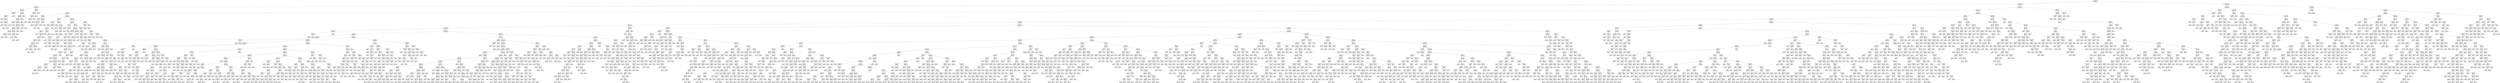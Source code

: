 digraph Tree {
node [shape=box] ;
0 [label="X[6] <= 0.098\ngini = 0.5\nsamples = 67836\nvalue = [33954, 33882]"] ;
1 [label="X[4] <= -0.197\ngini = 0.458\nsamples = 48766\nvalue = [31467, 17299]"] ;
0 -> 1 [labeldistance=2.5, labelangle=45, headlabel="True"] ;
2 [label="X[403] <= 0.001\ngini = 0.017\nsamples = 4013\nvalue = [34, 3979]"] ;
1 -> 2 ;
3 [label="X[348] <= -0.001\ngini = 0.008\nsamples = 3981\nvalue = [16, 3965]"] ;
2 -> 3 ;
4 [label="X[343] <= -0.001\ngini = 0.353\nsamples = 35\nvalue = [8, 27]"] ;
3 -> 4 ;
5 [label="X[752] <= -0.0\ngini = 0.298\nsamples = 33\nvalue = [6, 27]"] ;
4 -> 5 ;
6 [label="gini = 0.0\nsamples = 2\nvalue = [2, 0]"] ;
5 -> 6 ;
7 [label="X[492] <= -0.0\ngini = 0.225\nsamples = 31\nvalue = [4, 27]"] ;
5 -> 7 ;
8 [label="gini = 0.0\nsamples = 2\nvalue = [2, 0]"] ;
7 -> 8 ;
9 [label="X[443] <= 0.005\ngini = 0.128\nsamples = 29\nvalue = [2, 27]"] ;
7 -> 9 ;
10 [label="gini = 0.0\nsamples = 25\nvalue = [0, 25]"] ;
9 -> 10 ;
11 [label="X[397] <= 0.0\ngini = 0.5\nsamples = 4\nvalue = [2, 2]"] ;
9 -> 11 ;
12 [label="gini = 0.0\nsamples = 2\nvalue = [0, 2]"] ;
11 -> 12 ;
13 [label="gini = 0.0\nsamples = 2\nvalue = [2, 0]"] ;
11 -> 13 ;
14 [label="gini = 0.0\nsamples = 2\nvalue = [2, 0]"] ;
4 -> 14 ;
15 [label="X[47] <= 0.059\ngini = 0.004\nsamples = 3946\nvalue = [8, 3938]"] ;
3 -> 15 ;
16 [label="X[52] <= 0.693\ngini = 0.004\nsamples = 3945\nvalue = [7, 3938]"] ;
15 -> 16 ;
17 [label="X[31] <= -0.054\ngini = 0.003\nsamples = 3942\nvalue = [6, 3936]"] ;
16 -> 17 ;
18 [label="X[323] <= -0.0\ngini = 0.245\nsamples = 7\nvalue = [1, 6]"] ;
17 -> 18 ;
19 [label="gini = 0.0\nsamples = 1\nvalue = [1, 0]"] ;
18 -> 19 ;
20 [label="gini = 0.0\nsamples = 6\nvalue = [0, 6]"] ;
18 -> 20 ;
21 [label="X[73] <= 0.031\ngini = 0.003\nsamples = 3935\nvalue = [5, 3930]"] ;
17 -> 21 ;
22 [label="X[423] <= 0.001\ngini = 0.002\nsamples = 3925\nvalue = [4, 3921]"] ;
21 -> 22 ;
23 [label="X[190] <= 0.0\ngini = 0.002\nsamples = 3913\nvalue = [3, 3910]"] ;
22 -> 23 ;
24 [label="X[15] <= -0.47\ngini = 0.001\nsamples = 3843\nvalue = [1, 3842]"] ;
23 -> 24 ;
25 [label="X[444] <= -0.0\ngini = 0.041\nsamples = 48\nvalue = [1, 47]"] ;
24 -> 25 ;
26 [label="gini = 0.0\nsamples = 46\nvalue = [0, 46]"] ;
25 -> 26 ;
27 [label="gini = 0.5\nsamples = 2\nvalue = [1, 1]"] ;
25 -> 27 ;
28 [label="gini = 0.0\nsamples = 3795\nvalue = [0, 3795]"] ;
24 -> 28 ;
29 [label="X[345] <= 0.0\ngini = 0.056\nsamples = 70\nvalue = [2, 68]"] ;
23 -> 29 ;
30 [label="X[325] <= -0.0\ngini = 0.029\nsamples = 68\nvalue = [1, 67]"] ;
29 -> 30 ;
31 [label="gini = 0.0\nsamples = 60\nvalue = [0, 60]"] ;
30 -> 31 ;
32 [label="X[333] <= -0.0\ngini = 0.219\nsamples = 8\nvalue = [1, 7]"] ;
30 -> 32 ;
33 [label="gini = 0.5\nsamples = 2\nvalue = [1, 1]"] ;
32 -> 33 ;
34 [label="gini = 0.0\nsamples = 6\nvalue = [0, 6]"] ;
32 -> 34 ;
35 [label="gini = 0.5\nsamples = 2\nvalue = [1, 1]"] ;
29 -> 35 ;
36 [label="X[356] <= 0.0\ngini = 0.153\nsamples = 12\nvalue = [1, 11]"] ;
22 -> 36 ;
37 [label="gini = 0.0\nsamples = 11\nvalue = [0, 11]"] ;
36 -> 37 ;
38 [label="gini = 0.0\nsamples = 1\nvalue = [1, 0]"] ;
36 -> 38 ;
39 [label="X[74] <= -0.017\ngini = 0.18\nsamples = 10\nvalue = [1, 9]"] ;
21 -> 39 ;
40 [label="gini = 0.0\nsamples = 9\nvalue = [0, 9]"] ;
39 -> 40 ;
41 [label="gini = 0.0\nsamples = 1\nvalue = [1, 0]"] ;
39 -> 41 ;
42 [label="X[287] <= -0.0\ngini = 0.444\nsamples = 3\nvalue = [1, 2]"] ;
16 -> 42 ;
43 [label="gini = 0.0\nsamples = 1\nvalue = [1, 0]"] ;
42 -> 43 ;
44 [label="gini = 0.0\nsamples = 2\nvalue = [0, 2]"] ;
42 -> 44 ;
45 [label="gini = 0.0\nsamples = 1\nvalue = [1, 0]"] ;
15 -> 45 ;
46 [label="X[199] <= -0.005\ngini = 0.492\nsamples = 32\nvalue = [18, 14]"] ;
2 -> 46 ;
47 [label="X[273] <= -0.005\ngini = 0.34\nsamples = 23\nvalue = [18, 5]"] ;
46 -> 47 ;
48 [label="X[42] <= 0.01\ngini = 0.5\nsamples = 10\nvalue = [5, 5]"] ;
47 -> 48 ;
49 [label="X[533] <= -0.0\ngini = 0.278\nsamples = 6\nvalue = [1, 5]"] ;
48 -> 49 ;
50 [label="gini = 0.0\nsamples = 5\nvalue = [0, 5]"] ;
49 -> 50 ;
51 [label="gini = 0.0\nsamples = 1\nvalue = [1, 0]"] ;
49 -> 51 ;
52 [label="gini = 0.0\nsamples = 4\nvalue = [4, 0]"] ;
48 -> 52 ;
53 [label="gini = 0.0\nsamples = 13\nvalue = [13, 0]"] ;
47 -> 53 ;
54 [label="gini = 0.0\nsamples = 9\nvalue = [0, 9]"] ;
46 -> 54 ;
55 [label="X[1] <= 0.503\ngini = 0.418\nsamples = 44753\nvalue = [31433, 13320]"] ;
1 -> 55 ;
56 [label="X[243] <= -0.007\ngini = 0.364\nsamples = 41124\nvalue = [31287, 9837]"] ;
55 -> 56 ;
57 [label="X[11] <= -0.027\ngini = 0.323\nsamples = 2643\nvalue = [535, 2108]"] ;
56 -> 57 ;
58 [label="X[605] <= -0.001\ngini = 0.049\nsamples = 238\nvalue = [232, 6]"] ;
57 -> 58 ;
59 [label="gini = 0.0\nsamples = 2\nvalue = [0, 2]"] ;
58 -> 59 ;
60 [label="X[507] <= 0.027\ngini = 0.033\nsamples = 236\nvalue = [232, 4]"] ;
58 -> 60 ;
61 [label="X[296] <= 0.899\ngini = 0.009\nsamples = 231\nvalue = [230, 1]"] ;
60 -> 61 ;
62 [label="gini = 0.0\nsamples = 229\nvalue = [229, 0]"] ;
61 -> 62 ;
63 [label="X[67] <= -0.015\ngini = 0.5\nsamples = 2\nvalue = [1, 1]"] ;
61 -> 63 ;
64 [label="gini = 0.0\nsamples = 1\nvalue = [0, 1]"] ;
63 -> 64 ;
65 [label="gini = 0.0\nsamples = 1\nvalue = [1, 0]"] ;
63 -> 65 ;
66 [label="X[1122] <= 0.0\ngini = 0.48\nsamples = 5\nvalue = [2, 3]"] ;
60 -> 66 ;
67 [label="gini = 0.0\nsamples = 3\nvalue = [0, 3]"] ;
66 -> 67 ;
68 [label="gini = 0.0\nsamples = 2\nvalue = [2, 0]"] ;
66 -> 68 ;
69 [label="X[262] <= -0.012\ngini = 0.22\nsamples = 2405\nvalue = [303, 2102]"] ;
57 -> 69 ;
70 [label="X[734] <= 0.0\ngini = 0.401\nsamples = 173\nvalue = [125, 48]"] ;
69 -> 70 ;
71 [label="X[11] <= -0.019\ngini = 0.193\nsamples = 129\nvalue = [115, 14]"] ;
70 -> 71 ;
72 [label="gini = 0.0\nsamples = 3\nvalue = [0, 3]"] ;
71 -> 72 ;
73 [label="X[188] <= 0.043\ngini = 0.159\nsamples = 126\nvalue = [115, 11]"] ;
71 -> 73 ;
74 [label="X[146] <= 0.063\ngini = 0.135\nsamples = 124\nvalue = [115, 9]"] ;
73 -> 74 ;
75 [label="X[6] <= -0.442\ngini = 0.109\nsamples = 121\nvalue = [114, 7]"] ;
74 -> 75 ;
76 [label="gini = 0.0\nsamples = 1\nvalue = [0, 1]"] ;
75 -> 76 ;
77 [label="X[167] <= 0.029\ngini = 0.095\nsamples = 120\nvalue = [114, 6]"] ;
75 -> 77 ;
78 [label="X[246] <= 0.139\ngini = 0.081\nsamples = 119\nvalue = [114, 5]"] ;
77 -> 78 ;
79 [label="X[175] <= 0.027\ngini = 0.065\nsamples = 118\nvalue = [114, 4]"] ;
78 -> 79 ;
80 [label="X[248] <= -0.009\ngini = 0.05\nsamples = 117\nvalue = [114, 3]"] ;
79 -> 80 ;
81 [label="X[159] <= 0.006\ngini = 0.408\nsamples = 7\nvalue = [5, 2]"] ;
80 -> 81 ;
82 [label="gini = 0.0\nsamples = 4\nvalue = [4, 0]"] ;
81 -> 82 ;
83 [label="X[741] <= 0.0\ngini = 0.444\nsamples = 3\nvalue = [1, 2]"] ;
81 -> 83 ;
84 [label="gini = 0.0\nsamples = 2\nvalue = [0, 2]"] ;
83 -> 84 ;
85 [label="gini = 0.0\nsamples = 1\nvalue = [1, 0]"] ;
83 -> 85 ;
86 [label="X[334] <= 0.141\ngini = 0.018\nsamples = 110\nvalue = [109, 1]"] ;
80 -> 86 ;
87 [label="gini = 0.0\nsamples = 108\nvalue = [108, 0]"] ;
86 -> 87 ;
88 [label="gini = 0.5\nsamples = 2\nvalue = [1, 1]"] ;
86 -> 88 ;
89 [label="gini = 0.0\nsamples = 1\nvalue = [0, 1]"] ;
79 -> 89 ;
90 [label="gini = 0.0\nsamples = 1\nvalue = [0, 1]"] ;
78 -> 90 ;
91 [label="gini = 0.0\nsamples = 1\nvalue = [0, 1]"] ;
77 -> 91 ;
92 [label="X[379] <= -0.0\ngini = 0.444\nsamples = 3\nvalue = [1, 2]"] ;
74 -> 92 ;
93 [label="gini = 0.0\nsamples = 2\nvalue = [0, 2]"] ;
92 -> 93 ;
94 [label="gini = 0.0\nsamples = 1\nvalue = [1, 0]"] ;
92 -> 94 ;
95 [label="gini = 0.0\nsamples = 2\nvalue = [0, 2]"] ;
73 -> 95 ;
96 [label="X[134] <= -0.009\ngini = 0.351\nsamples = 44\nvalue = [10, 34]"] ;
70 -> 96 ;
97 [label="gini = 0.0\nsamples = 6\nvalue = [6, 0]"] ;
96 -> 97 ;
98 [label="X[91] <= 0.005\ngini = 0.188\nsamples = 38\nvalue = [4, 34]"] ;
96 -> 98 ;
99 [label="gini = 0.0\nsamples = 27\nvalue = [0, 27]"] ;
98 -> 99 ;
100 [label="X[52] <= 0.003\ngini = 0.463\nsamples = 11\nvalue = [4, 7]"] ;
98 -> 100 ;
101 [label="X[60] <= 0.005\ngini = 0.32\nsamples = 5\nvalue = [4, 1]"] ;
100 -> 101 ;
102 [label="gini = 0.0\nsamples = 1\nvalue = [0, 1]"] ;
101 -> 102 ;
103 [label="gini = 0.0\nsamples = 4\nvalue = [4, 0]"] ;
101 -> 103 ;
104 [label="gini = 0.0\nsamples = 6\nvalue = [0, 6]"] ;
100 -> 104 ;
105 [label="X[262] <= 0.123\ngini = 0.147\nsamples = 2232\nvalue = [178, 2054]"] ;
69 -> 105 ;
106 [label="X[147] <= -0.087\ngini = 0.112\nsamples = 2177\nvalue = [130, 2047]"] ;
105 -> 106 ;
107 [label="X[311] <= -0.0\ngini = 0.111\nsamples = 34\nvalue = [32, 2]"] ;
106 -> 107 ;
108 [label="gini = 0.0\nsamples = 31\nvalue = [31, 0]"] ;
107 -> 108 ;
109 [label="X[199] <= -0.018\ngini = 0.444\nsamples = 3\nvalue = [1, 2]"] ;
107 -> 109 ;
110 [label="gini = 0.0\nsamples = 1\nvalue = [1, 0]"] ;
109 -> 110 ;
111 [label="gini = 0.0\nsamples = 2\nvalue = [0, 2]"] ;
109 -> 111 ;
112 [label="X[538] <= 0.0\ngini = 0.087\nsamples = 2143\nvalue = [98, 2045]"] ;
106 -> 112 ;
113 [label="X[221] <= -0.07\ngini = 0.045\nsamples = 2044\nvalue = [47, 1997]"] ;
112 -> 113 ;
114 [label="X[23] <= 0.071\ngini = 0.493\nsamples = 50\nvalue = [22, 28]"] ;
113 -> 114 ;
115 [label="X[536] <= 0.0\ngini = 0.388\nsamples = 38\nvalue = [10, 28]"] ;
114 -> 115 ;
116 [label="X[393] <= 0.001\ngini = 0.153\nsamples = 24\nvalue = [2, 22]"] ;
115 -> 116 ;
117 [label="gini = 0.0\nsamples = 19\nvalue = [0, 19]"] ;
116 -> 117 ;
118 [label="X[105] <= 0.035\ngini = 0.48\nsamples = 5\nvalue = [2, 3]"] ;
116 -> 118 ;
119 [label="gini = 0.0\nsamples = 2\nvalue = [0, 2]"] ;
118 -> 119 ;
120 [label="X[292] <= 0.009\ngini = 0.444\nsamples = 3\nvalue = [2, 1]"] ;
118 -> 120 ;
121 [label="gini = 0.5\nsamples = 2\nvalue = [1, 1]"] ;
120 -> 121 ;
122 [label="gini = 0.0\nsamples = 1\nvalue = [1, 0]"] ;
120 -> 122 ;
123 [label="X[18] <= -0.016\ngini = 0.49\nsamples = 14\nvalue = [8, 6]"] ;
115 -> 123 ;
124 [label="gini = 0.0\nsamples = 4\nvalue = [4, 0]"] ;
123 -> 124 ;
125 [label="X[747] <= 0.0\ngini = 0.48\nsamples = 10\nvalue = [4, 6]"] ;
123 -> 125 ;
126 [label="gini = 0.0\nsamples = 2\nvalue = [0, 2]"] ;
125 -> 126 ;
127 [label="X[619] <= 0.0\ngini = 0.5\nsamples = 8\nvalue = [4, 4]"] ;
125 -> 127 ;
128 [label="X[8] <= 0.019\ngini = 0.444\nsamples = 6\nvalue = [2, 4]"] ;
127 -> 128 ;
129 [label="gini = 0.5\nsamples = 4\nvalue = [2, 2]"] ;
128 -> 129 ;
130 [label="gini = 0.0\nsamples = 2\nvalue = [0, 2]"] ;
128 -> 130 ;
131 [label="gini = 0.0\nsamples = 2\nvalue = [2, 0]"] ;
127 -> 131 ;
132 [label="gini = 0.0\nsamples = 12\nvalue = [12, 0]"] ;
114 -> 132 ;
133 [label="X[179] <= -0.094\ngini = 0.025\nsamples = 1994\nvalue = [25, 1969]"] ;
113 -> 133 ;
134 [label="X[299] <= 0.009\ngini = 0.444\nsamples = 9\nvalue = [6, 3]"] ;
133 -> 134 ;
135 [label="X[551] <= -0.0\ngini = 0.375\nsamples = 4\nvalue = [1, 3]"] ;
134 -> 135 ;
136 [label="gini = 0.0\nsamples = 1\nvalue = [1, 0]"] ;
135 -> 136 ;
137 [label="gini = 0.0\nsamples = 3\nvalue = [0, 3]"] ;
135 -> 137 ;
138 [label="gini = 0.0\nsamples = 5\nvalue = [5, 0]"] ;
134 -> 138 ;
139 [label="X[187] <= 0.252\ngini = 0.019\nsamples = 1985\nvalue = [19, 1966]"] ;
133 -> 139 ;
140 [label="X[246] <= 0.13\ngini = 0.016\nsamples = 1982\nvalue = [16, 1966]"] ;
139 -> 140 ;
141 [label="X[534] <= -0.007\ngini = 0.014\nsamples = 1980\nvalue = [14, 1966]"] ;
140 -> 141 ;
142 [label="X[475] <= 0.018\ngini = 0.5\nsamples = 6\nvalue = [3, 3]"] ;
141 -> 142 ;
143 [label="gini = 0.0\nsamples = 3\nvalue = [3, 0]"] ;
142 -> 143 ;
144 [label="gini = 0.0\nsamples = 3\nvalue = [0, 3]"] ;
142 -> 144 ;
145 [label="X[322] <= 0.032\ngini = 0.011\nsamples = 1974\nvalue = [11, 1963]"] ;
141 -> 145 ;
146 [label="X[309] <= 0.176\ngini = 0.01\nsamples = 1973\nvalue = [10, 1963]"] ;
145 -> 146 ;
147 [label="X[3] <= 0.356\ngini = 0.009\nsamples = 1972\nvalue = [9, 1963]"] ;
146 -> 147 ;
148 [label="X[65] <= 0.615\ngini = 0.008\nsamples = 1971\nvalue = [8, 1963]"] ;
147 -> 148 ;
149 [label="X[101] <= -0.154\ngini = 0.007\nsamples = 1970\nvalue = [7, 1963]"] ;
148 -> 149 ;
150 [label="gini = 0.0\nsamples = 1\nvalue = [1, 0]"] ;
149 -> 150 ;
151 [label="X[121] <= -0.082\ngini = 0.006\nsamples = 1969\nvalue = [6, 1963]"] ;
149 -> 151 ;
152 [label="gini = 0.0\nsamples = 1\nvalue = [1, 0]"] ;
151 -> 152 ;
153 [label="X[153] <= 0.061\ngini = 0.005\nsamples = 1968\nvalue = [5, 1963]"] ;
151 -> 153 ;
154 [label="X[96] <= 0.848\ngini = 0.002\nsamples = 1954\nvalue = [2, 1952]"] ;
153 -> 154 ;
155 [label="X[122] <= -0.521\ngini = 0.001\nsamples = 1950\nvalue = [1, 1949]"] ;
154 -> 155 ;
156 [label="X[1070] <= 0.0\ngini = 0.278\nsamples = 6\nvalue = [1, 5]"] ;
155 -> 156 ;
157 [label="gini = 0.5\nsamples = 2\nvalue = [1, 1]"] ;
156 -> 157 ;
158 [label="gini = 0.0\nsamples = 4\nvalue = [0, 4]"] ;
156 -> 158 ;
159 [label="gini = 0.0\nsamples = 1944\nvalue = [0, 1944]"] ;
155 -> 159 ;
160 [label="X[751] <= 0.0\ngini = 0.375\nsamples = 4\nvalue = [1, 3]"] ;
154 -> 160 ;
161 [label="gini = 0.5\nsamples = 2\nvalue = [1, 1]"] ;
160 -> 161 ;
162 [label="gini = 0.0\nsamples = 2\nvalue = [0, 2]"] ;
160 -> 162 ;
163 [label="X[435] <= 0.001\ngini = 0.337\nsamples = 14\nvalue = [3, 11]"] ;
153 -> 163 ;
164 [label="X[109] <= -0.014\ngini = 0.5\nsamples = 2\nvalue = [1, 1]"] ;
163 -> 164 ;
165 [label="gini = 0.0\nsamples = 1\nvalue = [0, 1]"] ;
164 -> 165 ;
166 [label="gini = 0.0\nsamples = 1\nvalue = [1, 0]"] ;
164 -> 166 ;
167 [label="X[731] <= -0.0\ngini = 0.278\nsamples = 12\nvalue = [2, 10]"] ;
163 -> 167 ;
168 [label="gini = 0.0\nsamples = 5\nvalue = [0, 5]"] ;
167 -> 168 ;
169 [label="X[480] <= 0.0\ngini = 0.408\nsamples = 7\nvalue = [2, 5]"] ;
167 -> 169 ;
170 [label="gini = 0.0\nsamples = 1\nvalue = [1, 0]"] ;
169 -> 170 ;
171 [label="X[630] <= 0.0\ngini = 0.278\nsamples = 6\nvalue = [1, 5]"] ;
169 -> 171 ;
172 [label="gini = 0.444\nsamples = 3\nvalue = [1, 2]"] ;
171 -> 172 ;
173 [label="gini = 0.0\nsamples = 3\nvalue = [0, 3]"] ;
171 -> 173 ;
174 [label="gini = 0.0\nsamples = 1\nvalue = [1, 0]"] ;
148 -> 174 ;
175 [label="gini = 0.0\nsamples = 1\nvalue = [1, 0]"] ;
147 -> 175 ;
176 [label="gini = 0.0\nsamples = 1\nvalue = [1, 0]"] ;
146 -> 176 ;
177 [label="gini = 0.0\nsamples = 1\nvalue = [1, 0]"] ;
145 -> 177 ;
178 [label="gini = 0.0\nsamples = 2\nvalue = [2, 0]"] ;
140 -> 178 ;
179 [label="gini = 0.0\nsamples = 3\nvalue = [3, 0]"] ;
139 -> 179 ;
180 [label="X[370] <= -0.001\ngini = 0.5\nsamples = 99\nvalue = [51, 48]"] ;
112 -> 180 ;
181 [label="X[208] <= 0.014\ngini = 0.332\nsamples = 57\nvalue = [45, 12]"] ;
180 -> 181 ;
182 [label="X[93] <= 0.024\ngini = 0.5\nsamples = 24\nvalue = [12, 12]"] ;
181 -> 182 ;
183 [label="X[430] <= 0.0\ngini = 0.18\nsamples = 10\nvalue = [1, 9]"] ;
182 -> 183 ;
184 [label="gini = 0.0\nsamples = 1\nvalue = [1, 0]"] ;
183 -> 184 ;
185 [label="gini = 0.0\nsamples = 9\nvalue = [0, 9]"] ;
183 -> 185 ;
186 [label="X[389] <= -0.0\ngini = 0.337\nsamples = 14\nvalue = [11, 3]"] ;
182 -> 186 ;
187 [label="gini = 0.0\nsamples = 2\nvalue = [0, 2]"] ;
186 -> 187 ;
188 [label="X[226] <= 0.0\ngini = 0.153\nsamples = 12\nvalue = [11, 1]"] ;
186 -> 188 ;
189 [label="X[293] <= 0.001\ngini = 0.5\nsamples = 2\nvalue = [1, 1]"] ;
188 -> 189 ;
190 [label="gini = 0.0\nsamples = 1\nvalue = [0, 1]"] ;
189 -> 190 ;
191 [label="gini = 0.0\nsamples = 1\nvalue = [1, 0]"] ;
189 -> 191 ;
192 [label="gini = 0.0\nsamples = 10\nvalue = [10, 0]"] ;
188 -> 192 ;
193 [label="gini = 0.0\nsamples = 33\nvalue = [33, 0]"] ;
181 -> 193 ;
194 [label="X[308] <= -0.001\ngini = 0.245\nsamples = 42\nvalue = [6, 36]"] ;
180 -> 194 ;
195 [label="X[529] <= -0.0\ngini = 0.408\nsamples = 7\nvalue = [5, 2]"] ;
194 -> 195 ;
196 [label="gini = 0.0\nsamples = 2\nvalue = [0, 2]"] ;
195 -> 196 ;
197 [label="gini = 0.0\nsamples = 5\nvalue = [5, 0]"] ;
195 -> 197 ;
198 [label="X[1121] <= -0.011\ngini = 0.056\nsamples = 35\nvalue = [1, 34]"] ;
194 -> 198 ;
199 [label="gini = 0.0\nsamples = 1\nvalue = [1, 0]"] ;
198 -> 199 ;
200 [label="gini = 0.0\nsamples = 34\nvalue = [0, 34]"] ;
198 -> 200 ;
201 [label="X[67] <= 0.053\ngini = 0.222\nsamples = 55\nvalue = [48, 7]"] ;
105 -> 201 ;
202 [label="X[35] <= 0.201\ngini = 0.04\nsamples = 49\nvalue = [48, 1]"] ;
201 -> 202 ;
203 [label="gini = 0.0\nsamples = 48\nvalue = [48, 0]"] ;
202 -> 203 ;
204 [label="gini = 0.0\nsamples = 1\nvalue = [0, 1]"] ;
202 -> 204 ;
205 [label="gini = 0.0\nsamples = 6\nvalue = [0, 6]"] ;
201 -> 205 ;
206 [label="X[12] <= 0.313\ngini = 0.321\nsamples = 38481\nvalue = [30752, 7729]"] ;
56 -> 206 ;
207 [label="X[274] <= 0.001\ngini = 0.287\nsamples = 36771\nvalue = [30384, 6387]"] ;
206 -> 207 ;
208 [label="X[2] <= 0.719\ngini = 0.265\nsamples = 35906\nvalue = [30253, 5653]"] ;
207 -> 208 ;
209 [label="X[21] <= 0.008\ngini = 0.244\nsamples = 34114\nvalue = [29269, 4845]"] ;
208 -> 209 ;
210 [label="X[118] <= 0.178\ngini = 0.168\nsamples = 19158\nvalue = [17389, 1769]"] ;
209 -> 210 ;
211 [label="X[197] <= -0.033\ngini = 0.16\nsamples = 19003\nvalue = [17334, 1669]"] ;
210 -> 211 ;
212 [label="X[640] <= 0.002\ngini = 0.222\nsamples = 55\nvalue = [7, 48]"] ;
211 -> 212 ;
213 [label="X[160] <= -0.015\ngini = 0.04\nsamples = 49\nvalue = [1, 48]"] ;
212 -> 213 ;
214 [label="gini = 0.0\nsamples = 1\nvalue = [1, 0]"] ;
213 -> 214 ;
215 [label="gini = 0.0\nsamples = 48\nvalue = [0, 48]"] ;
213 -> 215 ;
216 [label="gini = 0.0\nsamples = 6\nvalue = [6, 0]"] ;
212 -> 216 ;
217 [label="X[9] <= -0.29\ngini = 0.156\nsamples = 18948\nvalue = [17327, 1621]"] ;
211 -> 217 ;
218 [label="X[773] <= -0.0\ngini = 0.291\nsamples = 2557\nvalue = [2106, 451]"] ;
217 -> 218 ;
219 [label="X[398] <= 0.0\ngini = 0.168\nsamples = 963\nvalue = [874, 89]"] ;
218 -> 219 ;
220 [label="X[370] <= 0.0\ngini = 0.162\nsamples = 958\nvalue = [873, 85]"] ;
219 -> 220 ;
221 [label="X[24] <= -0.093\ngini = 0.117\nsamples = 721\nvalue = [676, 45]"] ;
220 -> 221 ;
222 [label="X[615] <= -0.0\ngini = 0.444\nsamples = 6\nvalue = [2, 4]"] ;
221 -> 222 ;
223 [label="gini = 0.0\nsamples = 2\nvalue = [2, 0]"] ;
222 -> 223 ;
224 [label="gini = 0.0\nsamples = 4\nvalue = [0, 4]"] ;
222 -> 224 ;
225 [label="X[532] <= 0.001\ngini = 0.108\nsamples = 715\nvalue = [674, 41]"] ;
221 -> 225 ;
226 [label="X[66] <= -0.162\ngini = 0.103\nsamples = 713\nvalue = [674, 39]"] ;
225 -> 226 ;
227 [label="X[215] <= -0.003\ngini = 0.486\nsamples = 12\nvalue = [7, 5]"] ;
226 -> 227 ;
228 [label="X[99] <= 0.003\ngini = 0.408\nsamples = 7\nvalue = [2, 5]"] ;
227 -> 228 ;
229 [label="X[13] <= 0.005\ngini = 0.444\nsamples = 3\nvalue = [2, 1]"] ;
228 -> 229 ;
230 [label="gini = 0.0\nsamples = 1\nvalue = [1, 0]"] ;
229 -> 230 ;
231 [label="X[1060] <= 0.0\ngini = 0.5\nsamples = 2\nvalue = [1, 1]"] ;
229 -> 231 ;
232 [label="gini = 0.0\nsamples = 1\nvalue = [0, 1]"] ;
231 -> 232 ;
233 [label="gini = 0.0\nsamples = 1\nvalue = [1, 0]"] ;
231 -> 233 ;
234 [label="gini = 0.0\nsamples = 4\nvalue = [0, 4]"] ;
228 -> 234 ;
235 [label="gini = 0.0\nsamples = 5\nvalue = [5, 0]"] ;
227 -> 235 ;
236 [label="X[769] <= -0.0\ngini = 0.092\nsamples = 701\nvalue = [667, 34]"] ;
226 -> 236 ;
237 [label="X[315] <= 0.0\ngini = 0.367\nsamples = 33\nvalue = [25, 8]"] ;
236 -> 237 ;
238 [label="X[102] <= -0.003\ngini = 0.444\nsamples = 24\nvalue = [16, 8]"] ;
237 -> 238 ;
239 [label="X[48] <= -0.005\ngini = 0.375\nsamples = 4\nvalue = [1, 3]"] ;
238 -> 239 ;
240 [label="gini = 0.444\nsamples = 3\nvalue = [1, 2]"] ;
239 -> 240 ;
241 [label="gini = 0.0\nsamples = 1\nvalue = [0, 1]"] ;
239 -> 241 ;
242 [label="X[173] <= -0.001\ngini = 0.375\nsamples = 20\nvalue = [15, 5]"] ;
238 -> 242 ;
243 [label="gini = 0.0\nsamples = 1\nvalue = [0, 1]"] ;
242 -> 243 ;
244 [label="X[1123] <= -0.0\ngini = 0.332\nsamples = 19\nvalue = [15, 4]"] ;
242 -> 244 ;
245 [label="X[607] <= -0.0\ngini = 0.444\nsamples = 9\nvalue = [6, 3]"] ;
244 -> 245 ;
246 [label="X[506] <= 0.0\ngini = 0.245\nsamples = 7\nvalue = [6, 1]"] ;
245 -> 246 ;
247 [label="X[458] <= 0.0\ngini = 0.444\nsamples = 3\nvalue = [2, 1]"] ;
246 -> 247 ;
248 [label="gini = 0.5\nsamples = 2\nvalue = [1, 1]"] ;
247 -> 248 ;
249 [label="gini = 0.0\nsamples = 1\nvalue = [1, 0]"] ;
247 -> 249 ;
250 [label="gini = 0.0\nsamples = 4\nvalue = [4, 0]"] ;
246 -> 250 ;
251 [label="gini = 0.0\nsamples = 2\nvalue = [0, 2]"] ;
245 -> 251 ;
252 [label="X[530] <= 0.0\ngini = 0.18\nsamples = 10\nvalue = [9, 1]"] ;
244 -> 252 ;
253 [label="X[467] <= 0.0\ngini = 0.375\nsamples = 4\nvalue = [3, 1]"] ;
252 -> 253 ;
254 [label="gini = 0.0\nsamples = 2\nvalue = [2, 0]"] ;
253 -> 254 ;
255 [label="gini = 0.5\nsamples = 2\nvalue = [1, 1]"] ;
253 -> 255 ;
256 [label="gini = 0.0\nsamples = 6\nvalue = [6, 0]"] ;
252 -> 256 ;
257 [label="gini = 0.0\nsamples = 9\nvalue = [9, 0]"] ;
237 -> 257 ;
258 [label="X[58] <= 0.157\ngini = 0.075\nsamples = 668\nvalue = [642, 26]"] ;
236 -> 258 ;
259 [label="X[1079] <= 0.001\ngini = 0.07\nsamples = 665\nvalue = [641, 24]"] ;
258 -> 259 ;
260 [label="X[767] <= -0.0\ngini = 0.067\nsamples = 664\nvalue = [641, 23]"] ;
259 -> 260 ;
261 [label="gini = 0.0\nsamples = 1\nvalue = [0, 1]"] ;
260 -> 261 ;
262 [label="X[446] <= -0.003\ngini = 0.064\nsamples = 663\nvalue = [641, 22]"] ;
260 -> 262 ;
263 [label="gini = 0.0\nsamples = 1\nvalue = [0, 1]"] ;
262 -> 263 ;
264 [label="X[15] <= 0.52\ngini = 0.061\nsamples = 662\nvalue = [641, 21]"] ;
262 -> 264 ;
265 [label="X[27] <= 0.161\ngini = 0.059\nsamples = 661\nvalue = [641, 20]"] ;
264 -> 265 ;
266 [label="X[718] <= 0.0\ngini = 0.056\nsamples = 660\nvalue = [641, 19]"] ;
265 -> 266 ;
267 [label="X[33] <= -0.523\ngini = 0.053\nsamples = 659\nvalue = [641, 18]"] ;
266 -> 267 ;
268 [label="X[95] <= 0.028\ngini = 0.42\nsamples = 10\nvalue = [7, 3]"] ;
267 -> 268 ;
269 [label="gini = 0.346\nsamples = 9\nvalue = [7, 2]"] ;
268 -> 269 ;
270 [label="gini = 0.0\nsamples = 1\nvalue = [0, 1]"] ;
268 -> 270 ;
271 [label="X[625] <= 0.0\ngini = 0.045\nsamples = 649\nvalue = [634, 15]"] ;
267 -> 271 ;
272 [label="gini = 0.035\nsamples = 626\nvalue = [615, 11]"] ;
271 -> 272 ;
273 [label="gini = 0.287\nsamples = 23\nvalue = [19, 4]"] ;
271 -> 273 ;
274 [label="gini = 0.0\nsamples = 1\nvalue = [0, 1]"] ;
266 -> 274 ;
275 [label="gini = 0.0\nsamples = 1\nvalue = [0, 1]"] ;
265 -> 275 ;
276 [label="gini = 0.0\nsamples = 1\nvalue = [0, 1]"] ;
264 -> 276 ;
277 [label="gini = 0.0\nsamples = 1\nvalue = [0, 1]"] ;
259 -> 277 ;
278 [label="X[174] <= 0.052\ngini = 0.444\nsamples = 3\nvalue = [1, 2]"] ;
258 -> 278 ;
279 [label="gini = 0.0\nsamples = 1\nvalue = [1, 0]"] ;
278 -> 279 ;
280 [label="gini = 0.0\nsamples = 2\nvalue = [0, 2]"] ;
278 -> 280 ;
281 [label="gini = 0.0\nsamples = 2\nvalue = [0, 2]"] ;
225 -> 281 ;
282 [label="X[82] <= -0.042\ngini = 0.281\nsamples = 237\nvalue = [197, 40]"] ;
220 -> 282 ;
283 [label="X[751] <= 0.0\ngini = 0.444\nsamples = 6\nvalue = [2, 4]"] ;
282 -> 283 ;
284 [label="gini = 0.0\nsamples = 4\nvalue = [0, 4]"] ;
283 -> 284 ;
285 [label="gini = 0.0\nsamples = 2\nvalue = [2, 0]"] ;
283 -> 285 ;
286 [label="X[356] <= 0.0\ngini = 0.263\nsamples = 231\nvalue = [195, 36]"] ;
282 -> 286 ;
287 [label="X[238] <= 0.0\ngini = 0.248\nsamples = 228\nvalue = [195, 33]"] ;
286 -> 287 ;
288 [label="X[481] <= -0.0\ngini = 0.157\nsamples = 151\nvalue = [138, 13]"] ;
287 -> 288 ;
289 [label="X[416] <= 0.0\ngini = 0.48\nsamples = 5\nvalue = [2, 3]"] ;
288 -> 289 ;
290 [label="gini = 0.0\nsamples = 2\nvalue = [2, 0]"] ;
289 -> 290 ;
291 [label="gini = 0.0\nsamples = 3\nvalue = [0, 3]"] ;
289 -> 291 ;
292 [label="X[101] <= -0.068\ngini = 0.128\nsamples = 146\nvalue = [136, 10]"] ;
288 -> 292 ;
293 [label="gini = 0.0\nsamples = 1\nvalue = [0, 1]"] ;
292 -> 293 ;
294 [label="X[22] <= 0.015\ngini = 0.116\nsamples = 145\nvalue = [136, 9]"] ;
292 -> 294 ;
295 [label="X[261] <= -0.0\ngini = 0.105\nsamples = 144\nvalue = [136, 8]"] ;
294 -> 295 ;
296 [label="gini = 0.0\nsamples = 1\nvalue = [0, 1]"] ;
295 -> 296 ;
297 [label="X[11] <= -0.255\ngini = 0.093\nsamples = 143\nvalue = [136, 7]"] ;
295 -> 297 ;
298 [label="X[429] <= 0.0\ngini = 0.266\nsamples = 38\nvalue = [32, 6]"] ;
297 -> 298 ;
299 [label="gini = 0.0\nsamples = 2\nvalue = [0, 2]"] ;
298 -> 299 ;
300 [label="X[22] <= 0.009\ngini = 0.198\nsamples = 36\nvalue = [32, 4]"] ;
298 -> 300 ;
301 [label="X[335] <= -0.0\ngini = 0.128\nsamples = 29\nvalue = [27, 2]"] ;
300 -> 301 ;
302 [label="X[117] <= 0.016\ngini = 0.08\nsamples = 24\nvalue = [23, 1]"] ;
301 -> 302 ;
303 [label="X[278] <= 0.001\ngini = 0.32\nsamples = 5\nvalue = [4, 1]"] ;
302 -> 303 ;
304 [label="gini = 0.0\nsamples = 2\nvalue = [2, 0]"] ;
303 -> 304 ;
305 [label="gini = 0.444\nsamples = 3\nvalue = [2, 1]"] ;
303 -> 305 ;
306 [label="gini = 0.0\nsamples = 19\nvalue = [19, 0]"] ;
302 -> 306 ;
307 [label="X[469] <= 0.0\ngini = 0.32\nsamples = 5\nvalue = [4, 1]"] ;
301 -> 307 ;
308 [label="gini = 0.0\nsamples = 1\nvalue = [1, 0]"] ;
307 -> 308 ;
309 [label="gini = 0.375\nsamples = 4\nvalue = [3, 1]"] ;
307 -> 309 ;
310 [label="X[363] <= -0.0\ngini = 0.408\nsamples = 7\nvalue = [5, 2]"] ;
300 -> 310 ;
311 [label="X[194] <= 0.02\ngini = 0.5\nsamples = 4\nvalue = [2, 2]"] ;
310 -> 311 ;
312 [label="X[1104] <= 0.0\ngini = 0.444\nsamples = 3\nvalue = [2, 1]"] ;
311 -> 312 ;
313 [label="gini = 0.0\nsamples = 1\nvalue = [1, 0]"] ;
312 -> 313 ;
314 [label="gini = 0.5\nsamples = 2\nvalue = [1, 1]"] ;
312 -> 314 ;
315 [label="gini = 0.0\nsamples = 1\nvalue = [0, 1]"] ;
311 -> 315 ;
316 [label="gini = 0.0\nsamples = 3\nvalue = [3, 0]"] ;
310 -> 316 ;
317 [label="X[626] <= -0.001\ngini = 0.019\nsamples = 105\nvalue = [104, 1]"] ;
297 -> 317 ;
318 [label="X[205] <= 0.002\ngini = 0.278\nsamples = 6\nvalue = [5, 1]"] ;
317 -> 318 ;
319 [label="gini = 0.0\nsamples = 1\nvalue = [0, 1]"] ;
318 -> 319 ;
320 [label="gini = 0.0\nsamples = 5\nvalue = [5, 0]"] ;
318 -> 320 ;
321 [label="gini = 0.0\nsamples = 99\nvalue = [99, 0]"] ;
317 -> 321 ;
322 [label="gini = 0.0\nsamples = 1\nvalue = [0, 1]"] ;
294 -> 322 ;
323 [label="X[238] <= 0.0\ngini = 0.385\nsamples = 77\nvalue = [57, 20]"] ;
287 -> 323 ;
324 [label="gini = 0.0\nsamples = 4\nvalue = [0, 4]"] ;
323 -> 324 ;
325 [label="X[619] <= -0.0\ngini = 0.342\nsamples = 73\nvalue = [57, 16]"] ;
323 -> 325 ;
326 [label="gini = 0.0\nsamples = 2\nvalue = [0, 2]"] ;
325 -> 326 ;
327 [label="X[604] <= 0.0\ngini = 0.317\nsamples = 71\nvalue = [57, 14]"] ;
325 -> 327 ;
328 [label="X[380] <= 0.0\ngini = 0.287\nsamples = 69\nvalue = [57, 12]"] ;
327 -> 328 ;
329 [label="X[212] <= -0.001\ngini = 0.365\nsamples = 50\nvalue = [38, 12]"] ;
328 -> 329 ;
330 [label="X[23] <= -0.302\ngini = 0.091\nsamples = 21\nvalue = [20, 1]"] ;
329 -> 330 ;
331 [label="X[400] <= -0.0\ngini = 0.444\nsamples = 3\nvalue = [2, 1]"] ;
330 -> 331 ;
332 [label="gini = 0.0\nsamples = 2\nvalue = [2, 0]"] ;
331 -> 332 ;
333 [label="gini = 0.0\nsamples = 1\nvalue = [0, 1]"] ;
331 -> 333 ;
334 [label="gini = 0.0\nsamples = 18\nvalue = [18, 0]"] ;
330 -> 334 ;
335 [label="X[451] <= -0.0\ngini = 0.471\nsamples = 29\nvalue = [18, 11]"] ;
329 -> 335 ;
336 [label="X[166] <= -0.001\ngini = 0.375\nsamples = 20\nvalue = [15, 5]"] ;
335 -> 336 ;
337 [label="X[725] <= -0.0\ngini = 0.415\nsamples = 17\nvalue = [12, 5]"] ;
336 -> 337 ;
338 [label="X[258] <= -0.001\ngini = 0.375\nsamples = 16\nvalue = [12, 4]"] ;
337 -> 338 ;
339 [label="X[725] <= -0.0\ngini = 0.219\nsamples = 8\nvalue = [7, 1]"] ;
338 -> 339 ;
340 [label="gini = 0.0\nsamples = 3\nvalue = [3, 0]"] ;
339 -> 340 ;
341 [label="gini = 0.32\nsamples = 5\nvalue = [4, 1]"] ;
339 -> 341 ;
342 [label="X[257] <= 0.001\ngini = 0.469\nsamples = 8\nvalue = [5, 3]"] ;
338 -> 342 ;
343 [label="gini = 0.5\nsamples = 6\nvalue = [3, 3]"] ;
342 -> 343 ;
344 [label="gini = 0.0\nsamples = 2\nvalue = [2, 0]"] ;
342 -> 344 ;
345 [label="gini = 0.0\nsamples = 1\nvalue = [0, 1]"] ;
337 -> 345 ;
346 [label="gini = 0.0\nsamples = 3\nvalue = [3, 0]"] ;
336 -> 346 ;
347 [label="X[760] <= -0.0\ngini = 0.444\nsamples = 9\nvalue = [3, 6]"] ;
335 -> 347 ;
348 [label="X[483] <= -0.0\ngini = 0.48\nsamples = 5\nvalue = [3, 2]"] ;
347 -> 348 ;
349 [label="gini = 0.0\nsamples = 1\nvalue = [0, 1]"] ;
348 -> 349 ;
350 [label="X[32] <= 0.282\ngini = 0.375\nsamples = 4\nvalue = [3, 1]"] ;
348 -> 350 ;
351 [label="gini = 0.0\nsamples = 1\nvalue = [0, 1]"] ;
350 -> 351 ;
352 [label="gini = 0.0\nsamples = 3\nvalue = [3, 0]"] ;
350 -> 352 ;
353 [label="gini = 0.0\nsamples = 4\nvalue = [0, 4]"] ;
347 -> 353 ;
354 [label="gini = 0.0\nsamples = 19\nvalue = [19, 0]"] ;
328 -> 354 ;
355 [label="gini = 0.0\nsamples = 2\nvalue = [0, 2]"] ;
327 -> 355 ;
356 [label="gini = 0.0\nsamples = 3\nvalue = [0, 3]"] ;
286 -> 356 ;
357 [label="X[98] <= -0.0\ngini = 0.32\nsamples = 5\nvalue = [1, 4]"] ;
219 -> 357 ;
358 [label="gini = 0.0\nsamples = 1\nvalue = [1, 0]"] ;
357 -> 358 ;
359 [label="gini = 0.0\nsamples = 4\nvalue = [0, 4]"] ;
357 -> 359 ;
360 [label="X[53] <= 0.011\ngini = 0.351\nsamples = 1594\nvalue = [1232, 362]"] ;
218 -> 360 ;
361 [label="X[162] <= -0.004\ngini = 0.318\nsamples = 1390\nvalue = [1114, 276]"] ;
360 -> 361 ;
362 [label="X[349] <= -0.001\ngini = 0.21\nsamples = 419\nvalue = [369, 50]"] ;
361 -> 362 ;
363 [label="X[1089] <= 0.0\ngini = 0.486\nsamples = 12\nvalue = [5, 7]"] ;
362 -> 363 ;
364 [label="X[313] <= -0.002\ngini = 0.346\nsamples = 9\nvalue = [2, 7]"] ;
363 -> 364 ;
365 [label="gini = 0.0\nsamples = 5\nvalue = [0, 5]"] ;
364 -> 365 ;
366 [label="X[620] <= -0.0\ngini = 0.5\nsamples = 4\nvalue = [2, 2]"] ;
364 -> 366 ;
367 [label="gini = 0.0\nsamples = 1\nvalue = [1, 0]"] ;
366 -> 367 ;
368 [label="X[450] <= -0.0\ngini = 0.444\nsamples = 3\nvalue = [1, 2]"] ;
366 -> 368 ;
369 [label="gini = 0.0\nsamples = 1\nvalue = [0, 1]"] ;
368 -> 369 ;
370 [label="X[544] <= 0.0\ngini = 0.5\nsamples = 2\nvalue = [1, 1]"] ;
368 -> 370 ;
371 [label="gini = 0.0\nsamples = 1\nvalue = [0, 1]"] ;
370 -> 371 ;
372 [label="gini = 0.0\nsamples = 1\nvalue = [1, 0]"] ;
370 -> 372 ;
373 [label="gini = 0.0\nsamples = 3\nvalue = [3, 0]"] ;
363 -> 373 ;
374 [label="X[309] <= -0.002\ngini = 0.189\nsamples = 407\nvalue = [364, 43]"] ;
362 -> 374 ;
375 [label="X[353] <= 0.001\ngini = 0.362\nsamples = 59\nvalue = [45, 14]"] ;
374 -> 375 ;
376 [label="X[775] <= -0.0\ngini = 0.298\nsamples = 55\nvalue = [45, 10]"] ;
375 -> 376 ;
377 [label="X[630] <= 0.0\ngini = 0.375\nsamples = 4\nvalue = [1, 3]"] ;
376 -> 377 ;
378 [label="gini = 0.0\nsamples = 1\nvalue = [1, 0]"] ;
377 -> 378 ;
379 [label="gini = 0.0\nsamples = 3\nvalue = [0, 3]"] ;
377 -> 379 ;
380 [label="X[222] <= -0.003\ngini = 0.237\nsamples = 51\nvalue = [44, 7]"] ;
376 -> 380 ;
381 [label="X[556] <= -0.0\ngini = 0.5\nsamples = 6\nvalue = [3, 3]"] ;
380 -> 381 ;
382 [label="gini = 0.0\nsamples = 3\nvalue = [0, 3]"] ;
381 -> 382 ;
383 [label="gini = 0.0\nsamples = 3\nvalue = [3, 0]"] ;
381 -> 383 ;
384 [label="X[416] <= -0.0\ngini = 0.162\nsamples = 45\nvalue = [41, 4]"] ;
380 -> 384 ;
385 [label="X[406] <= -0.0\ngini = 0.32\nsamples = 20\nvalue = [16, 4]"] ;
384 -> 385 ;
386 [label="X[736] <= -0.0\ngini = 0.444\nsamples = 3\nvalue = [1, 2]"] ;
385 -> 386 ;
387 [label="gini = 0.0\nsamples = 2\nvalue = [0, 2]"] ;
386 -> 387 ;
388 [label="gini = 0.0\nsamples = 1\nvalue = [1, 0]"] ;
386 -> 388 ;
389 [label="X[131] <= -0.003\ngini = 0.208\nsamples = 17\nvalue = [15, 2]"] ;
385 -> 389 ;
390 [label="gini = 0.0\nsamples = 9\nvalue = [9, 0]"] ;
389 -> 390 ;
391 [label="X[199] <= -0.003\ngini = 0.375\nsamples = 8\nvalue = [6, 2]"] ;
389 -> 391 ;
392 [label="gini = 0.0\nsamples = 1\nvalue = [0, 1]"] ;
391 -> 392 ;
393 [label="X[617] <= 0.0\ngini = 0.245\nsamples = 7\nvalue = [6, 1]"] ;
391 -> 393 ;
394 [label="gini = 0.0\nsamples = 2\nvalue = [2, 0]"] ;
393 -> 394 ;
395 [label="X[393] <= -0.0\ngini = 0.32\nsamples = 5\nvalue = [4, 1]"] ;
393 -> 395 ;
396 [label="gini = 0.444\nsamples = 3\nvalue = [2, 1]"] ;
395 -> 396 ;
397 [label="gini = 0.0\nsamples = 2\nvalue = [2, 0]"] ;
395 -> 397 ;
398 [label="gini = 0.0\nsamples = 25\nvalue = [25, 0]"] ;
384 -> 398 ;
399 [label="gini = 0.0\nsamples = 4\nvalue = [0, 4]"] ;
375 -> 399 ;
400 [label="X[374] <= 0.0\ngini = 0.153\nsamples = 348\nvalue = [319, 29]"] ;
374 -> 400 ;
401 [label="X[729] <= -0.0\ngini = 0.13\nsamples = 330\nvalue = [307, 23]"] ;
400 -> 401 ;
402 [label="X[542] <= -0.0\ngini = 0.48\nsamples = 5\nvalue = [2, 3]"] ;
401 -> 402 ;
403 [label="gini = 0.0\nsamples = 2\nvalue = [0, 2]"] ;
402 -> 403 ;
404 [label="X[73] <= -0.135\ngini = 0.444\nsamples = 3\nvalue = [2, 1]"] ;
402 -> 404 ;
405 [label="gini = 0.0\nsamples = 1\nvalue = [0, 1]"] ;
404 -> 405 ;
406 [label="gini = 0.0\nsamples = 2\nvalue = [2, 0]"] ;
404 -> 406 ;
407 [label="X[419] <= -0.0\ngini = 0.116\nsamples = 325\nvalue = [305, 20]"] ;
401 -> 407 ;
408 [label="X[199] <= -0.003\ngini = 0.444\nsamples = 3\nvalue = [1, 2]"] ;
407 -> 408 ;
409 [label="gini = 0.0\nsamples = 2\nvalue = [0, 2]"] ;
408 -> 409 ;
410 [label="gini = 0.0\nsamples = 1\nvalue = [1, 0]"] ;
408 -> 410 ;
411 [label="X[740] <= -0.0\ngini = 0.106\nsamples = 322\nvalue = [304, 18]"] ;
407 -> 411 ;
412 [label="X[172] <= -0.005\ngini = 0.444\nsamples = 3\nvalue = [1, 2]"] ;
411 -> 412 ;
413 [label="gini = 0.0\nsamples = 1\nvalue = [1, 0]"] ;
412 -> 413 ;
414 [label="gini = 0.0\nsamples = 2\nvalue = [0, 2]"] ;
412 -> 414 ;
415 [label="X[386] <= 0.001\ngini = 0.095\nsamples = 319\nvalue = [303, 16]"] ;
411 -> 415 ;
416 [label="X[370] <= 0.001\ngini = 0.09\nsamples = 318\nvalue = [303, 15]"] ;
415 -> 416 ;
417 [label="X[16] <= -0.652\ngini = 0.084\nsamples = 317\nvalue = [303, 14]"] ;
416 -> 417 ;
418 [label="gini = 0.0\nsamples = 1\nvalue = [0, 1]"] ;
417 -> 418 ;
419 [label="X[29] <= 0.178\ngini = 0.079\nsamples = 316\nvalue = [303, 13]"] ;
417 -> 419 ;
420 [label="X[336] <= -0.001\ngini = 0.073\nsamples = 315\nvalue = [303, 12]"] ;
419 -> 420 ;
421 [label="X[208] <= -0.001\ngini = 0.5\nsamples = 2\nvalue = [1, 1]"] ;
420 -> 421 ;
422 [label="gini = 0.0\nsamples = 1\nvalue = [1, 0]"] ;
421 -> 422 ;
423 [label="gini = 0.0\nsamples = 1\nvalue = [0, 1]"] ;
421 -> 423 ;
424 [label="X[23] <= -0.283\ngini = 0.068\nsamples = 313\nvalue = [302, 11]"] ;
420 -> 424 ;
425 [label="X[770] <= 0.0\ngini = 0.206\nsamples = 43\nvalue = [38, 5]"] ;
424 -> 425 ;
426 [label="gini = 0.105\nsamples = 36\nvalue = [34, 2]"] ;
425 -> 426 ;
427 [label="gini = 0.49\nsamples = 7\nvalue = [4, 3]"] ;
425 -> 427 ;
428 [label="X[771] <= -0.0\ngini = 0.043\nsamples = 270\nvalue = [264, 6]"] ;
424 -> 428 ;
429 [label="gini = 0.444\nsamples = 3\nvalue = [2, 1]"] ;
428 -> 429 ;
430 [label="gini = 0.037\nsamples = 267\nvalue = [262, 5]"] ;
428 -> 430 ;
431 [label="gini = 0.0\nsamples = 1\nvalue = [0, 1]"] ;
419 -> 431 ;
432 [label="gini = 0.0\nsamples = 1\nvalue = [0, 1]"] ;
416 -> 432 ;
433 [label="gini = 0.0\nsamples = 1\nvalue = [0, 1]"] ;
415 -> 433 ;
434 [label="X[396] <= -0.002\ngini = 0.444\nsamples = 18\nvalue = [12, 6]"] ;
400 -> 434 ;
435 [label="gini = 0.0\nsamples = 10\nvalue = [10, 0]"] ;
434 -> 435 ;
436 [label="X[112] <= -0.001\ngini = 0.375\nsamples = 8\nvalue = [2, 6]"] ;
434 -> 436 ;
437 [label="gini = 0.0\nsamples = 5\nvalue = [0, 5]"] ;
436 -> 437 ;
438 [label="X[503] <= 0.0\ngini = 0.444\nsamples = 3\nvalue = [2, 1]"] ;
436 -> 438 ;
439 [label="gini = 0.0\nsamples = 2\nvalue = [2, 0]"] ;
438 -> 439 ;
440 [label="gini = 0.0\nsamples = 1\nvalue = [0, 1]"] ;
438 -> 440 ;
441 [label="X[164] <= 0.001\ngini = 0.357\nsamples = 971\nvalue = [745, 226]"] ;
361 -> 441 ;
442 [label="X[115] <= -0.011\ngini = 0.383\nsamples = 799\nvalue = [593, 206]"] ;
441 -> 442 ;
443 [label="X[718] <= 0.0\ngini = 0.482\nsamples = 99\nvalue = [59, 40]"] ;
442 -> 443 ;
444 [label="X[621] <= 0.0\ngini = 0.467\nsamples = 94\nvalue = [59, 35]"] ;
443 -> 444 ;
445 [label="X[12] <= -0.096\ngini = 0.442\nsamples = 85\nvalue = [57, 28]"] ;
444 -> 445 ;
446 [label="X[635] <= 0.0\ngini = 0.499\nsamples = 44\nvalue = [23, 21]"] ;
445 -> 446 ;
447 [label="gini = 0.0\nsamples = 6\nvalue = [0, 6]"] ;
446 -> 447 ;
448 [label="X[625] <= 0.0\ngini = 0.478\nsamples = 38\nvalue = [23, 15]"] ;
446 -> 448 ;
449 [label="X[168] <= -0.003\ngini = 0.496\nsamples = 33\nvalue = [18, 15]"] ;
448 -> 449 ;
450 [label="X[219] <= -0.002\ngini = 0.5\nsamples = 30\nvalue = [15, 15]"] ;
449 -> 450 ;
451 [label="gini = 0.0\nsamples = 3\nvalue = [0, 3]"] ;
450 -> 451 ;
452 [label="X[387] <= -0.005\ngini = 0.494\nsamples = 27\nvalue = [15, 12]"] ;
450 -> 452 ;
453 [label="X[634] <= -0.0\ngini = 0.278\nsamples = 6\nvalue = [5, 1]"] ;
452 -> 453 ;
454 [label="X[234] <= 0.013\ngini = 0.5\nsamples = 2\nvalue = [1, 1]"] ;
453 -> 454 ;
455 [label="gini = 0.0\nsamples = 1\nvalue = [1, 0]"] ;
454 -> 455 ;
456 [label="gini = 0.0\nsamples = 1\nvalue = [0, 1]"] ;
454 -> 456 ;
457 [label="gini = 0.0\nsamples = 4\nvalue = [4, 0]"] ;
453 -> 457 ;
458 [label="X[110] <= 0.012\ngini = 0.499\nsamples = 21\nvalue = [10, 11]"] ;
452 -> 458 ;
459 [label="X[124] <= 0.013\ngini = 0.494\nsamples = 18\nvalue = [10, 8]"] ;
458 -> 459 ;
460 [label="X[121] <= -0.071\ngini = 0.486\nsamples = 12\nvalue = [5, 7]"] ;
459 -> 460 ;
461 [label="gini = 0.5\nsamples = 10\nvalue = [5, 5]"] ;
460 -> 461 ;
462 [label="gini = 0.0\nsamples = 2\nvalue = [0, 2]"] ;
460 -> 462 ;
463 [label="X[552] <= -0.0\ngini = 0.278\nsamples = 6\nvalue = [5, 1]"] ;
459 -> 463 ;
464 [label="gini = 0.5\nsamples = 2\nvalue = [1, 1]"] ;
463 -> 464 ;
465 [label="gini = 0.0\nsamples = 4\nvalue = [4, 0]"] ;
463 -> 465 ;
466 [label="gini = 0.0\nsamples = 3\nvalue = [0, 3]"] ;
458 -> 466 ;
467 [label="gini = 0.0\nsamples = 3\nvalue = [3, 0]"] ;
449 -> 467 ;
468 [label="gini = 0.0\nsamples = 5\nvalue = [5, 0]"] ;
448 -> 468 ;
469 [label="X[1099] <= -0.0\ngini = 0.283\nsamples = 41\nvalue = [34, 7]"] ;
445 -> 469 ;
470 [label="X[283] <= 0.0\ngini = 0.49\nsamples = 14\nvalue = [8, 6]"] ;
469 -> 470 ;
471 [label="X[183] <= -0.004\ngini = 0.245\nsamples = 7\nvalue = [6, 1]"] ;
470 -> 471 ;
472 [label="gini = 0.0\nsamples = 4\nvalue = [4, 0]"] ;
471 -> 472 ;
473 [label="X[718] <= -0.0\ngini = 0.444\nsamples = 3\nvalue = [2, 1]"] ;
471 -> 473 ;
474 [label="gini = 0.0\nsamples = 2\nvalue = [2, 0]"] ;
473 -> 474 ;
475 [label="gini = 0.0\nsamples = 1\nvalue = [0, 1]"] ;
473 -> 475 ;
476 [label="X[46] <= -0.458\ngini = 0.408\nsamples = 7\nvalue = [2, 5]"] ;
470 -> 476 ;
477 [label="X[504] <= -0.0\ngini = 0.444\nsamples = 3\nvalue = [2, 1]"] ;
476 -> 477 ;
478 [label="gini = 0.0\nsamples = 1\nvalue = [0, 1]"] ;
477 -> 478 ;
479 [label="gini = 0.0\nsamples = 2\nvalue = [2, 0]"] ;
477 -> 479 ;
480 [label="gini = 0.0\nsamples = 4\nvalue = [0, 4]"] ;
476 -> 480 ;
481 [label="X[506] <= 0.0\ngini = 0.071\nsamples = 27\nvalue = [26, 1]"] ;
469 -> 481 ;
482 [label="gini = 0.0\nsamples = 25\nvalue = [25, 0]"] ;
481 -> 482 ;
483 [label="X[369] <= 0.0\ngini = 0.5\nsamples = 2\nvalue = [1, 1]"] ;
481 -> 483 ;
484 [label="gini = 0.0\nsamples = 1\nvalue = [0, 1]"] ;
483 -> 484 ;
485 [label="gini = 0.0\nsamples = 1\nvalue = [1, 0]"] ;
483 -> 485 ;
486 [label="X[482] <= -0.0\ngini = 0.346\nsamples = 9\nvalue = [2, 7]"] ;
444 -> 486 ;
487 [label="gini = 0.0\nsamples = 1\nvalue = [1, 0]"] ;
486 -> 487 ;
488 [label="X[197] <= 0.0\ngini = 0.219\nsamples = 8\nvalue = [1, 7]"] ;
486 -> 488 ;
489 [label="gini = 0.0\nsamples = 5\nvalue = [0, 5]"] ;
488 -> 489 ;
490 [label="X[431] <= -0.0\ngini = 0.444\nsamples = 3\nvalue = [1, 2]"] ;
488 -> 490 ;
491 [label="gini = 0.5\nsamples = 2\nvalue = [1, 1]"] ;
490 -> 491 ;
492 [label="gini = 0.0\nsamples = 1\nvalue = [0, 1]"] ;
490 -> 492 ;
493 [label="gini = 0.0\nsamples = 5\nvalue = [0, 5]"] ;
443 -> 493 ;
494 [label="X[115] <= 0.016\ngini = 0.362\nsamples = 700\nvalue = [534, 166]"] ;
442 -> 494 ;
495 [label="X[320] <= -0.0\ngini = 0.352\nsamples = 681\nvalue = [526, 155]"] ;
494 -> 495 ;
496 [label="X[144] <= 0.019\ngini = 0.412\nsamples = 303\nvalue = [215, 88]"] ;
495 -> 496 ;
497 [label="X[626] <= -0.0\ngini = 0.393\nsamples = 283\nvalue = [207, 76]"] ;
496 -> 497 ;
498 [label="gini = 0.0\nsamples = 3\nvalue = [0, 3]"] ;
497 -> 498 ;
499 [label="X[123] <= -0.004\ngini = 0.385\nsamples = 280\nvalue = [207, 73]"] ;
497 -> 499 ;
500 [label="X[748] <= -0.0\ngini = 0.282\nsamples = 106\nvalue = [88, 18]"] ;
499 -> 500 ;
501 [label="gini = 0.0\nsamples = 2\nvalue = [0, 2]"] ;
500 -> 501 ;
502 [label="X[281] <= -0.0\ngini = 0.26\nsamples = 104\nvalue = [88, 16]"] ;
500 -> 502 ;
503 [label="X[363] <= -0.0\ngini = 0.397\nsamples = 44\nvalue = [32, 12]"] ;
502 -> 503 ;
504 [label="X[442] <= -0.0\ngini = 0.307\nsamples = 37\nvalue = [30, 7]"] ;
503 -> 504 ;
505 [label="gini = 0.0\nsamples = 10\nvalue = [10, 0]"] ;
504 -> 505 ;
506 [label="X[445] <= -0.0\ngini = 0.384\nsamples = 27\nvalue = [20, 7]"] ;
504 -> 506 ;
507 [label="gini = 0.0\nsamples = 4\nvalue = [4, 0]"] ;
506 -> 507 ;
508 [label="X[236] <= 0.0\ngini = 0.423\nsamples = 23\nvalue = [16, 7]"] ;
506 -> 508 ;
509 [label="gini = 0.0\nsamples = 1\nvalue = [0, 1]"] ;
508 -> 509 ;
510 [label="gini = 0.397\nsamples = 22\nvalue = [16, 6]"] ;
508 -> 510 ;
511 [label="X[361] <= 0.0\ngini = 0.408\nsamples = 7\nvalue = [2, 5]"] ;
503 -> 511 ;
512 [label="X[733] <= 0.0\ngini = 0.48\nsamples = 5\nvalue = [2, 3]"] ;
511 -> 512 ;
513 [label="X[616] <= 0.0\ngini = 0.5\nsamples = 4\nvalue = [2, 2]"] ;
512 -> 513 ;
514 [label="gini = 0.5\nsamples = 2\nvalue = [1, 1]"] ;
513 -> 514 ;
515 [label="gini = 0.5\nsamples = 2\nvalue = [1, 1]"] ;
513 -> 515 ;
516 [label="gini = 0.0\nsamples = 1\nvalue = [0, 1]"] ;
512 -> 516 ;
517 [label="gini = 0.0\nsamples = 2\nvalue = [0, 2]"] ;
511 -> 517 ;
518 [label="X[500] <= -0.0\ngini = 0.124\nsamples = 60\nvalue = [56, 4]"] ;
502 -> 518 ;
519 [label="X[277] <= -0.0\ngini = 0.5\nsamples = 2\nvalue = [1, 1]"] ;
518 -> 519 ;
520 [label="gini = 0.0\nsamples = 1\nvalue = [1, 0]"] ;
519 -> 520 ;
521 [label="gini = 0.0\nsamples = 1\nvalue = [0, 1]"] ;
519 -> 521 ;
522 [label="X[466] <= 0.0\ngini = 0.098\nsamples = 58\nvalue = [55, 3]"] ;
518 -> 522 ;
523 [label="X[259] <= 0.001\ngini = 0.236\nsamples = 22\nvalue = [19, 3]"] ;
522 -> 523 ;
524 [label="X[57] <= -0.021\ngini = 0.172\nsamples = 21\nvalue = [19, 2]"] ;
523 -> 524 ;
525 [label="gini = 0.245\nsamples = 14\nvalue = [12, 2]"] ;
524 -> 525 ;
526 [label="gini = 0.0\nsamples = 7\nvalue = [7, 0]"] ;
524 -> 526 ;
527 [label="gini = 0.0\nsamples = 1\nvalue = [0, 1]"] ;
523 -> 527 ;
528 [label="gini = 0.0\nsamples = 36\nvalue = [36, 0]"] ;
522 -> 528 ;
529 [label="X[294] <= -0.0\ngini = 0.432\nsamples = 174\nvalue = [119, 55]"] ;
499 -> 529 ;
530 [label="X[759] <= -0.0\ngini = 0.335\nsamples = 94\nvalue = [74, 20]"] ;
529 -> 530 ;
531 [label="X[260] <= 0.0\ngini = 0.42\nsamples = 50\nvalue = [35, 15]"] ;
530 -> 531 ;
532 [label="X[1105] <= -0.0\ngini = 0.351\nsamples = 44\nvalue = [34, 10]"] ;
531 -> 532 ;
533 [label="X[294] <= -0.0\ngini = 0.331\nsamples = 43\nvalue = [34, 9]"] ;
532 -> 533 ;
534 [label="gini = 0.0\nsamples = 8\nvalue = [8, 0]"] ;
533 -> 534 ;
535 [label="X[1085] <= 0.0\ngini = 0.382\nsamples = 35\nvalue = [26, 9]"] ;
533 -> 535 ;
536 [label="gini = 0.293\nsamples = 28\nvalue = [23, 5]"] ;
535 -> 536 ;
537 [label="gini = 0.49\nsamples = 7\nvalue = [3, 4]"] ;
535 -> 537 ;
538 [label="gini = 0.0\nsamples = 1\nvalue = [0, 1]"] ;
532 -> 538 ;
539 [label="X[61] <= -0.1\ngini = 0.278\nsamples = 6\nvalue = [1, 5]"] ;
531 -> 539 ;
540 [label="X[297] <= 0.0\ngini = 0.444\nsamples = 3\nvalue = [1, 2]"] ;
539 -> 540 ;
541 [label="gini = 0.0\nsamples = 2\nvalue = [0, 2]"] ;
540 -> 541 ;
542 [label="gini = 0.0\nsamples = 1\nvalue = [1, 0]"] ;
540 -> 542 ;
543 [label="gini = 0.0\nsamples = 3\nvalue = [0, 3]"] ;
539 -> 543 ;
544 [label="X[126] <= 0.002\ngini = 0.201\nsamples = 44\nvalue = [39, 5]"] ;
530 -> 544 ;
545 [label="gini = 0.0\nsamples = 20\nvalue = [20, 0]"] ;
544 -> 545 ;
546 [label="X[163] <= -0.001\ngini = 0.33\nsamples = 24\nvalue = [19, 5]"] ;
544 -> 546 ;
547 [label="gini = 0.0\nsamples = 2\nvalue = [0, 2]"] ;
546 -> 547 ;
548 [label="X[1076] <= 0.0\ngini = 0.236\nsamples = 22\nvalue = [19, 3]"] ;
546 -> 548 ;
549 [label="gini = 0.0\nsamples = 11\nvalue = [11, 0]"] ;
548 -> 549 ;
550 [label="X[1064] <= 0.0\ngini = 0.397\nsamples = 11\nvalue = [8, 3]"] ;
548 -> 550 ;
551 [label="gini = 0.444\nsamples = 3\nvalue = [1, 2]"] ;
550 -> 551 ;
552 [label="gini = 0.219\nsamples = 8\nvalue = [7, 1]"] ;
550 -> 552 ;
553 [label="X[1095] <= 0.0\ngini = 0.492\nsamples = 80\nvalue = [45, 35]"] ;
529 -> 553 ;
554 [label="X[634] <= -0.0\ngini = 0.455\nsamples = 20\nvalue = [7, 13]"] ;
553 -> 554 ;
555 [label="X[1082] <= 0.0\ngini = 0.494\nsamples = 9\nvalue = [5, 4]"] ;
554 -> 555 ;
556 [label="gini = 0.0\nsamples = 3\nvalue = [3, 0]"] ;
555 -> 556 ;
557 [label="X[753] <= -0.0\ngini = 0.444\nsamples = 6\nvalue = [2, 4]"] ;
555 -> 557 ;
558 [label="gini = 0.0\nsamples = 3\nvalue = [0, 3]"] ;
557 -> 558 ;
559 [label="X[603] <= -0.0\ngini = 0.444\nsamples = 3\nvalue = [2, 1]"] ;
557 -> 559 ;
560 [label="gini = 0.5\nsamples = 2\nvalue = [1, 1]"] ;
559 -> 560 ;
561 [label="gini = 0.0\nsamples = 1\nvalue = [1, 0]"] ;
559 -> 561 ;
562 [label="X[1079] <= -0.0\ngini = 0.298\nsamples = 11\nvalue = [2, 9]"] ;
554 -> 562 ;
563 [label="X[33] <= -0.029\ngini = 0.444\nsamples = 6\nvalue = [2, 4]"] ;
562 -> 563 ;
564 [label="gini = 0.375\nsamples = 4\nvalue = [1, 3]"] ;
563 -> 564 ;
565 [label="gini = 0.5\nsamples = 2\nvalue = [1, 1]"] ;
563 -> 565 ;
566 [label="gini = 0.0\nsamples = 5\nvalue = [0, 5]"] ;
562 -> 566 ;
567 [label="X[614] <= 0.0\ngini = 0.464\nsamples = 60\nvalue = [38, 22]"] ;
553 -> 567 ;
568 [label="X[312] <= -0.002\ngini = 0.408\nsamples = 42\nvalue = [30, 12]"] ;
567 -> 568 ;
569 [label="gini = 0.0\nsamples = 11\nvalue = [11, 0]"] ;
568 -> 569 ;
570 [label="X[280] <= -0.0\ngini = 0.475\nsamples = 31\nvalue = [19, 12]"] ;
568 -> 570 ;
571 [label="X[22] <= -0.006\ngini = 0.464\nsamples = 30\nvalue = [19, 11]"] ;
570 -> 571 ;
572 [label="gini = 0.278\nsamples = 6\nvalue = [5, 1]"] ;
571 -> 572 ;
573 [label="gini = 0.486\nsamples = 24\nvalue = [14, 10]"] ;
571 -> 573 ;
574 [label="gini = 0.0\nsamples = 1\nvalue = [0, 1]"] ;
570 -> 574 ;
575 [label="X[600] <= 0.0\ngini = 0.494\nsamples = 18\nvalue = [8, 10]"] ;
567 -> 575 ;
576 [label="X[23] <= -0.021\ngini = 0.346\nsamples = 9\nvalue = [2, 7]"] ;
575 -> 576 ;
577 [label="gini = 0.48\nsamples = 5\nvalue = [2, 3]"] ;
576 -> 577 ;
578 [label="gini = 0.0\nsamples = 4\nvalue = [0, 4]"] ;
576 -> 578 ;
579 [label="X[338] <= 0.001\ngini = 0.444\nsamples = 9\nvalue = [6, 3]"] ;
575 -> 579 ;
580 [label="X[197] <= 0.001\ngini = 0.444\nsamples = 3\nvalue = [1, 2]"] ;
579 -> 580 ;
581 [label="gini = 0.0\nsamples = 1\nvalue = [0, 1]"] ;
580 -> 581 ;
582 [label="gini = 0.5\nsamples = 2\nvalue = [1, 1]"] ;
580 -> 582 ;
583 [label="X[455] <= 0.0\ngini = 0.278\nsamples = 6\nvalue = [5, 1]"] ;
579 -> 583 ;
584 [label="gini = 0.0\nsamples = 2\nvalue = [2, 0]"] ;
583 -> 584 ;
585 [label="gini = 0.375\nsamples = 4\nvalue = [3, 1]"] ;
583 -> 585 ;
586 [label="X[242] <= -0.001\ngini = 0.48\nsamples = 20\nvalue = [8, 12]"] ;
496 -> 586 ;
587 [label="X[47] <= 0.003\ngini = 0.397\nsamples = 11\nvalue = [8, 3]"] ;
586 -> 587 ;
588 [label="X[531] <= -0.0\ngini = 0.219\nsamples = 8\nvalue = [7, 1]"] ;
587 -> 588 ;
589 [label="gini = 0.0\nsamples = 6\nvalue = [6, 0]"] ;
588 -> 589 ;
590 [label="gini = 0.5\nsamples = 2\nvalue = [1, 1]"] ;
588 -> 590 ;
591 [label="X[625] <= 0.0\ngini = 0.444\nsamples = 3\nvalue = [1, 2]"] ;
587 -> 591 ;
592 [label="gini = 0.5\nsamples = 2\nvalue = [1, 1]"] ;
591 -> 592 ;
593 [label="gini = 0.0\nsamples = 1\nvalue = [0, 1]"] ;
591 -> 593 ;
594 [label="gini = 0.0\nsamples = 9\nvalue = [0, 9]"] ;
586 -> 594 ;
595 [label="X[82] <= -0.0\ngini = 0.292\nsamples = 378\nvalue = [311, 67]"] ;
495 -> 595 ;
596 [label="X[610] <= -0.0\ngini = 0.2\nsamples = 160\nvalue = [142, 18]"] ;
595 -> 596 ;
597 [label="X[501] <= -0.0\ngini = 0.494\nsamples = 9\nvalue = [5, 4]"] ;
596 -> 597 ;
598 [label="gini = 0.0\nsamples = 3\nvalue = [3, 0]"] ;
597 -> 598 ;
599 [label="X[3] <= 0.25\ngini = 0.444\nsamples = 6\nvalue = [2, 4]"] ;
597 -> 599 ;
600 [label="gini = 0.0\nsamples = 2\nvalue = [2, 0]"] ;
599 -> 600 ;
601 [label="gini = 0.0\nsamples = 4\nvalue = [0, 4]"] ;
599 -> 601 ;
602 [label="X[117] <= -0.063\ngini = 0.168\nsamples = 151\nvalue = [137, 14]"] ;
596 -> 602 ;
603 [label="X[162] <= -0.001\ngini = 0.444\nsamples = 3\nvalue = [1, 2]"] ;
602 -> 603 ;
604 [label="gini = 0.0\nsamples = 1\nvalue = [1, 0]"] ;
603 -> 604 ;
605 [label="gini = 0.0\nsamples = 2\nvalue = [0, 2]"] ;
603 -> 605 ;
606 [label="X[139] <= 0.045\ngini = 0.149\nsamples = 148\nvalue = [136, 12]"] ;
602 -> 606 ;
607 [label="X[493] <= 0.0\ngini = 0.138\nsamples = 147\nvalue = [136, 11]"] ;
606 -> 607 ;
608 [label="X[445] <= -0.0\ngini = 0.103\nsamples = 129\nvalue = [122, 7]"] ;
607 -> 608 ;
609 [label="X[326] <= 0.0\ngini = 0.444\nsamples = 6\nvalue = [4, 2]"] ;
608 -> 609 ;
610 [label="gini = 0.0\nsamples = 2\nvalue = [0, 2]"] ;
609 -> 610 ;
611 [label="gini = 0.0\nsamples = 4\nvalue = [4, 0]"] ;
609 -> 611 ;
612 [label="X[267] <= 0.0\ngini = 0.078\nsamples = 123\nvalue = [118, 5]"] ;
608 -> 612 ;
613 [label="X[11] <= -0.125\ngini = 0.05\nsamples = 116\nvalue = [113, 3]"] ;
612 -> 613 ;
614 [label="X[506] <= 0.001\ngini = 0.019\nsamples = 105\nvalue = [104, 1]"] ;
613 -> 614 ;
615 [label="gini = 0.0\nsamples = 100\nvalue = [100, 0]"] ;
614 -> 615 ;
616 [label="gini = 0.32\nsamples = 5\nvalue = [4, 1]"] ;
614 -> 616 ;
617 [label="X[547] <= 0.0\ngini = 0.298\nsamples = 11\nvalue = [9, 2]"] ;
613 -> 617 ;
618 [label="gini = 0.18\nsamples = 10\nvalue = [9, 1]"] ;
617 -> 618 ;
619 [label="gini = 0.0\nsamples = 1\nvalue = [0, 1]"] ;
617 -> 619 ;
620 [label="X[404] <= -0.0\ngini = 0.408\nsamples = 7\nvalue = [5, 2]"] ;
612 -> 620 ;
621 [label="X[263] <= 0.002\ngini = 0.278\nsamples = 6\nvalue = [5, 1]"] ;
620 -> 621 ;
622 [label="gini = 0.444\nsamples = 3\nvalue = [2, 1]"] ;
621 -> 622 ;
623 [label="gini = 0.0\nsamples = 3\nvalue = [3, 0]"] ;
621 -> 623 ;
624 [label="gini = 0.0\nsamples = 1\nvalue = [0, 1]"] ;
620 -> 624 ;
625 [label="X[719] <= 0.0\ngini = 0.346\nsamples = 18\nvalue = [14, 4]"] ;
607 -> 625 ;
626 [label="X[277] <= 0.001\ngini = 0.375\nsamples = 4\nvalue = [1, 3]"] ;
625 -> 626 ;
627 [label="gini = 0.0\nsamples = 2\nvalue = [0, 2]"] ;
626 -> 627 ;
628 [label="X[540] <= -0.0\ngini = 0.5\nsamples = 2\nvalue = [1, 1]"] ;
626 -> 628 ;
629 [label="gini = 0.0\nsamples = 1\nvalue = [0, 1]"] ;
628 -> 629 ;
630 [label="gini = 0.0\nsamples = 1\nvalue = [1, 0]"] ;
628 -> 630 ;
631 [label="X[403] <= -0.0\ngini = 0.133\nsamples = 14\nvalue = [13, 1]"] ;
625 -> 631 ;
632 [label="X[618] <= -0.0\ngini = 0.278\nsamples = 6\nvalue = [5, 1]"] ;
631 -> 632 ;
633 [label="gini = 0.0\nsamples = 4\nvalue = [4, 0]"] ;
632 -> 633 ;
634 [label="gini = 0.5\nsamples = 2\nvalue = [1, 1]"] ;
632 -> 634 ;
635 [label="gini = 0.0\nsamples = 8\nvalue = [8, 0]"] ;
631 -> 635 ;
636 [label="gini = 0.0\nsamples = 1\nvalue = [0, 1]"] ;
606 -> 636 ;
637 [label="X[448] <= -0.0\ngini = 0.348\nsamples = 218\nvalue = [169, 49]"] ;
595 -> 637 ;
638 [label="X[1078] <= -0.0\ngini = 0.245\nsamples = 77\nvalue = [66, 11]"] ;
637 -> 638 ;
639 [label="X[601] <= -0.0\ngini = 0.393\nsamples = 26\nvalue = [19, 7]"] ;
638 -> 639 ;
640 [label="X[1081] <= 0.0\ngini = 0.255\nsamples = 20\nvalue = [17, 3]"] ;
639 -> 640 ;
641 [label="gini = 0.0\nsamples = 8\nvalue = [8, 0]"] ;
640 -> 641 ;
642 [label="X[453] <= 0.0\ngini = 0.375\nsamples = 12\nvalue = [9, 3]"] ;
640 -> 642 ;
643 [label="gini = 0.0\nsamples = 2\nvalue = [0, 2]"] ;
642 -> 643 ;
644 [label="X[230] <= 0.0\ngini = 0.18\nsamples = 10\nvalue = [9, 1]"] ;
642 -> 644 ;
645 [label="gini = 0.0\nsamples = 7\nvalue = [7, 0]"] ;
644 -> 645 ;
646 [label="X[214] <= -0.008\ngini = 0.444\nsamples = 3\nvalue = [2, 1]"] ;
644 -> 646 ;
647 [label="gini = 0.5\nsamples = 2\nvalue = [1, 1]"] ;
646 -> 647 ;
648 [label="gini = 0.0\nsamples = 1\nvalue = [1, 0]"] ;
646 -> 648 ;
649 [label="X[242] <= -0.001\ngini = 0.444\nsamples = 6\nvalue = [2, 4]"] ;
639 -> 649 ;
650 [label="X[122] <= -0.005\ngini = 0.5\nsamples = 4\nvalue = [2, 2]"] ;
649 -> 650 ;
651 [label="gini = 0.5\nsamples = 2\nvalue = [1, 1]"] ;
650 -> 651 ;
652 [label="gini = 0.5\nsamples = 2\nvalue = [1, 1]"] ;
650 -> 652 ;
653 [label="gini = 0.0\nsamples = 2\nvalue = [0, 2]"] ;
649 -> 653 ;
654 [label="X[152] <= -0.003\ngini = 0.145\nsamples = 51\nvalue = [47, 4]"] ;
638 -> 654 ;
655 [label="X[152] <= -0.003\ngini = 0.225\nsamples = 31\nvalue = [27, 4]"] ;
654 -> 655 ;
656 [label="X[136] <= -0.0\ngini = 0.128\nsamples = 29\nvalue = [27, 2]"] ;
655 -> 656 ;
657 [label="X[734] <= -0.0\ngini = 0.198\nsamples = 18\nvalue = [16, 2]"] ;
656 -> 657 ;
658 [label="X[52] <= 0.044\ngini = 0.111\nsamples = 17\nvalue = [16, 1]"] ;
657 -> 658 ;
659 [label="X[175] <= -0.009\ngini = 0.278\nsamples = 6\nvalue = [5, 1]"] ;
658 -> 659 ;
660 [label="gini = 0.0\nsamples = 1\nvalue = [0, 1]"] ;
659 -> 660 ;
661 [label="gini = 0.0\nsamples = 5\nvalue = [5, 0]"] ;
659 -> 661 ;
662 [label="gini = 0.0\nsamples = 11\nvalue = [11, 0]"] ;
658 -> 662 ;
663 [label="gini = 0.0\nsamples = 1\nvalue = [0, 1]"] ;
657 -> 663 ;
664 [label="gini = 0.0\nsamples = 11\nvalue = [11, 0]"] ;
656 -> 664 ;
665 [label="gini = 0.0\nsamples = 2\nvalue = [0, 2]"] ;
655 -> 665 ;
666 [label="gini = 0.0\nsamples = 20\nvalue = [20, 0]"] ;
654 -> 666 ;
667 [label="X[342] <= 0.0\ngini = 0.394\nsamples = 141\nvalue = [103, 38]"] ;
637 -> 667 ;
668 [label="X[156] <= 0.02\ngini = 0.373\nsamples = 133\nvalue = [100, 33]"] ;
667 -> 668 ;
669 [label="X[338] <= -0.001\ngini = 0.35\nsamples = 124\nvalue = [96, 28]"] ;
668 -> 669 ;
670 [label="X[1078] <= -0.0\ngini = 0.492\nsamples = 16\nvalue = [9, 7]"] ;
669 -> 670 ;
671 [label="X[1068] <= 0.0\ngini = 0.375\nsamples = 4\nvalue = [1, 3]"] ;
670 -> 671 ;
672 [label="gini = 0.0\nsamples = 2\nvalue = [0, 2]"] ;
671 -> 672 ;
673 [label="gini = 0.5\nsamples = 2\nvalue = [1, 1]"] ;
671 -> 673 ;
674 [label="X[326] <= -0.0\ngini = 0.444\nsamples = 12\nvalue = [8, 4]"] ;
670 -> 674 ;
675 [label="X[612] <= 0.0\ngini = 0.48\nsamples = 5\nvalue = [2, 3]"] ;
674 -> 675 ;
676 [label="gini = 0.0\nsamples = 2\nvalue = [0, 2]"] ;
675 -> 676 ;
677 [label="X[237] <= -0.0\ngini = 0.444\nsamples = 3\nvalue = [2, 1]"] ;
675 -> 677 ;
678 [label="gini = 0.0\nsamples = 1\nvalue = [1, 0]"] ;
677 -> 678 ;
679 [label="gini = 0.5\nsamples = 2\nvalue = [1, 1]"] ;
677 -> 679 ;
680 [label="X[184] <= -0.014\ngini = 0.245\nsamples = 7\nvalue = [6, 1]"] ;
674 -> 680 ;
681 [label="gini = 0.0\nsamples = 4\nvalue = [4, 0]"] ;
680 -> 681 ;
682 [label="X[47] <= -0.002\ngini = 0.444\nsamples = 3\nvalue = [2, 1]"] ;
680 -> 682 ;
683 [label="gini = 0.5\nsamples = 2\nvalue = [1, 1]"] ;
682 -> 683 ;
684 [label="gini = 0.0\nsamples = 1\nvalue = [1, 0]"] ;
682 -> 684 ;
685 [label="X[742] <= 0.0\ngini = 0.313\nsamples = 108\nvalue = [87, 21]"] ;
669 -> 685 ;
686 [label="gini = 0.0\nsamples = 14\nvalue = [14, 0]"] ;
685 -> 686 ;
687 [label="X[160] <= -0.002\ngini = 0.347\nsamples = 94\nvalue = [73, 21]"] ;
685 -> 687 ;
688 [label="gini = 0.0\nsamples = 2\nvalue = [0, 2]"] ;
687 -> 688 ;
689 [label="X[142] <= -0.002\ngini = 0.328\nsamples = 92\nvalue = [73, 19]"] ;
687 -> 689 ;
690 [label="X[88] <= -0.075\ngini = 0.1\nsamples = 19\nvalue = [18, 1]"] ;
689 -> 690 ;
691 [label="gini = 0.375\nsamples = 4\nvalue = [3, 1]"] ;
690 -> 691 ;
692 [label="gini = 0.0\nsamples = 15\nvalue = [15, 0]"] ;
690 -> 692 ;
693 [label="X[360] <= -0.0\ngini = 0.372\nsamples = 73\nvalue = [55, 18]"] ;
689 -> 693 ;
694 [label="gini = 0.48\nsamples = 5\nvalue = [2, 3]"] ;
693 -> 694 ;
695 [label="gini = 0.344\nsamples = 68\nvalue = [53, 15]"] ;
693 -> 695 ;
696 [label="X[608] <= -0.0\ngini = 0.494\nsamples = 9\nvalue = [4, 5]"] ;
668 -> 696 ;
697 [label="gini = 0.0\nsamples = 3\nvalue = [0, 3]"] ;
696 -> 697 ;
698 [label="X[442] <= -0.001\ngini = 0.444\nsamples = 6\nvalue = [4, 2]"] ;
696 -> 698 ;
699 [label="gini = 0.0\nsamples = 3\nvalue = [3, 0]"] ;
698 -> 699 ;
700 [label="X[108] <= 0.014\ngini = 0.444\nsamples = 3\nvalue = [1, 2]"] ;
698 -> 700 ;
701 [label="gini = 0.5\nsamples = 2\nvalue = [1, 1]"] ;
700 -> 701 ;
702 [label="gini = 0.0\nsamples = 1\nvalue = [0, 1]"] ;
700 -> 702 ;
703 [label="X[1124] <= 0.0\ngini = 0.469\nsamples = 8\nvalue = [3, 5]"] ;
667 -> 703 ;
704 [label="X[350] <= 0.0\ngini = 0.444\nsamples = 3\nvalue = [2, 1]"] ;
703 -> 704 ;
705 [label="gini = 0.0\nsamples = 2\nvalue = [2, 0]"] ;
704 -> 705 ;
706 [label="gini = 0.0\nsamples = 1\nvalue = [0, 1]"] ;
704 -> 706 ;
707 [label="X[411] <= -0.0\ngini = 0.32\nsamples = 5\nvalue = [1, 4]"] ;
703 -> 707 ;
708 [label="gini = 0.0\nsamples = 2\nvalue = [0, 2]"] ;
707 -> 708 ;
709 [label="X[266] <= 0.0\ngini = 0.444\nsamples = 3\nvalue = [1, 2]"] ;
707 -> 709 ;
710 [label="gini = 0.5\nsamples = 2\nvalue = [1, 1]"] ;
709 -> 710 ;
711 [label="gini = 0.0\nsamples = 1\nvalue = [0, 1]"] ;
709 -> 711 ;
712 [label="X[221] <= -0.003\ngini = 0.488\nsamples = 19\nvalue = [8, 11]"] ;
494 -> 712 ;
713 [label="X[435] <= 0.0\ngini = 0.463\nsamples = 11\nvalue = [7, 4]"] ;
712 -> 713 ;
714 [label="gini = 0.0\nsamples = 6\nvalue = [6, 0]"] ;
713 -> 714 ;
715 [label="X[166] <= 0.0\ngini = 0.32\nsamples = 5\nvalue = [1, 4]"] ;
713 -> 715 ;
716 [label="gini = 0.0\nsamples = 1\nvalue = [1, 0]"] ;
715 -> 716 ;
717 [label="gini = 0.0\nsamples = 4\nvalue = [0, 4]"] ;
715 -> 717 ;
718 [label="X[755] <= -0.0\ngini = 0.219\nsamples = 8\nvalue = [1, 7]"] ;
712 -> 718 ;
719 [label="X[99] <= -0.001\ngini = 0.5\nsamples = 2\nvalue = [1, 1]"] ;
718 -> 719 ;
720 [label="gini = 0.0\nsamples = 1\nvalue = [0, 1]"] ;
719 -> 720 ;
721 [label="gini = 0.0\nsamples = 1\nvalue = [1, 0]"] ;
719 -> 721 ;
722 [label="gini = 0.0\nsamples = 6\nvalue = [0, 6]"] ;
718 -> 722 ;
723 [label="X[78] <= 0.002\ngini = 0.206\nsamples = 172\nvalue = [152, 20]"] ;
441 -> 723 ;
724 [label="X[732] <= 0.0\ngini = 0.189\nsamples = 170\nvalue = [152, 18]"] ;
723 -> 724 ;
725 [label="X[621] <= 0.0\ngini = 0.145\nsamples = 153\nvalue = [141, 12]"] ;
724 -> 725 ;
726 [label="X[178] <= 0.03\ngini = 0.134\nsamples = 152\nvalue = [141, 11]"] ;
725 -> 726 ;
727 [label="X[1092] <= 0.0\ngini = 0.124\nsamples = 151\nvalue = [141, 10]"] ;
726 -> 727 ;
728 [label="X[249] <= -0.0\ngini = 0.053\nsamples = 110\nvalue = [107, 3]"] ;
727 -> 728 ;
729 [label="X[262] <= -0.001\ngini = 0.037\nsamples = 107\nvalue = [105, 2]"] ;
728 -> 729 ;
730 [label="X[1072] <= -0.0\ngini = 0.165\nsamples = 22\nvalue = [20, 2]"] ;
729 -> 730 ;
731 [label="X[147] <= -0.001\ngini = 0.48\nsamples = 5\nvalue = [3, 2]"] ;
730 -> 731 ;
732 [label="X[1123] <= 0.0\ngini = 0.5\nsamples = 4\nvalue = [2, 2]"] ;
731 -> 732 ;
733 [label="gini = 0.5\nsamples = 2\nvalue = [1, 1]"] ;
732 -> 733 ;
734 [label="gini = 0.5\nsamples = 2\nvalue = [1, 1]"] ;
732 -> 734 ;
735 [label="gini = 0.0\nsamples = 1\nvalue = [1, 0]"] ;
731 -> 735 ;
736 [label="gini = 0.0\nsamples = 17\nvalue = [17, 0]"] ;
730 -> 736 ;
737 [label="gini = 0.0\nsamples = 85\nvalue = [85, 0]"] ;
729 -> 737 ;
738 [label="X[47] <= -0.021\ngini = 0.444\nsamples = 3\nvalue = [2, 1]"] ;
728 -> 738 ;
739 [label="gini = 0.0\nsamples = 1\nvalue = [0, 1]"] ;
738 -> 739 ;
740 [label="gini = 0.0\nsamples = 2\nvalue = [2, 0]"] ;
738 -> 740 ;
741 [label="X[1087] <= 0.0\ngini = 0.283\nsamples = 41\nvalue = [34, 7]"] ;
727 -> 741 ;
742 [label="X[23] <= 0.314\ngini = 0.5\nsamples = 8\nvalue = [4, 4]"] ;
741 -> 742 ;
743 [label="X[163] <= 0.003\ngini = 0.32\nsamples = 5\nvalue = [1, 4]"] ;
742 -> 743 ;
744 [label="gini = 0.5\nsamples = 2\nvalue = [1, 1]"] ;
743 -> 744 ;
745 [label="gini = 0.0\nsamples = 3\nvalue = [0, 3]"] ;
743 -> 745 ;
746 [label="gini = 0.0\nsamples = 3\nvalue = [3, 0]"] ;
742 -> 746 ;
747 [label="X[127] <= 0.004\ngini = 0.165\nsamples = 33\nvalue = [30, 3]"] ;
741 -> 747 ;
748 [label="X[270] <= 0.0\ngini = 0.355\nsamples = 13\nvalue = [10, 3]"] ;
747 -> 748 ;
749 [label="X[461] <= -0.0\ngini = 0.18\nsamples = 10\nvalue = [9, 1]"] ;
748 -> 749 ;
750 [label="X[278] <= 0.0\ngini = 0.5\nsamples = 2\nvalue = [1, 1]"] ;
749 -> 750 ;
751 [label="gini = 0.0\nsamples = 1\nvalue = [0, 1]"] ;
750 -> 751 ;
752 [label="gini = 0.0\nsamples = 1\nvalue = [1, 0]"] ;
750 -> 752 ;
753 [label="gini = 0.0\nsamples = 8\nvalue = [8, 0]"] ;
749 -> 753 ;
754 [label="X[286] <= -0.0\ngini = 0.444\nsamples = 3\nvalue = [1, 2]"] ;
748 -> 754 ;
755 [label="gini = 0.0\nsamples = 2\nvalue = [0, 2]"] ;
754 -> 755 ;
756 [label="gini = 0.0\nsamples = 1\nvalue = [1, 0]"] ;
754 -> 756 ;
757 [label="gini = 0.0\nsamples = 20\nvalue = [20, 0]"] ;
747 -> 757 ;
758 [label="gini = 0.0\nsamples = 1\nvalue = [0, 1]"] ;
726 -> 758 ;
759 [label="gini = 0.0\nsamples = 1\nvalue = [0, 1]"] ;
725 -> 759 ;
760 [label="X[548] <= -0.0\ngini = 0.457\nsamples = 17\nvalue = [11, 6]"] ;
724 -> 760 ;
761 [label="X[555] <= -0.0\ngini = 0.198\nsamples = 9\nvalue = [8, 1]"] ;
760 -> 761 ;
762 [label="X[3] <= 0.236\ngini = 0.5\nsamples = 2\nvalue = [1, 1]"] ;
761 -> 762 ;
763 [label="gini = 0.0\nsamples = 1\nvalue = [0, 1]"] ;
762 -> 763 ;
764 [label="gini = 0.0\nsamples = 1\nvalue = [1, 0]"] ;
762 -> 764 ;
765 [label="gini = 0.0\nsamples = 7\nvalue = [7, 0]"] ;
761 -> 765 ;
766 [label="X[1065] <= -0.0\ngini = 0.469\nsamples = 8\nvalue = [3, 5]"] ;
760 -> 766 ;
767 [label="gini = 0.0\nsamples = 4\nvalue = [0, 4]"] ;
766 -> 767 ;
768 [label="X[721] <= -0.0\ngini = 0.375\nsamples = 4\nvalue = [3, 1]"] ;
766 -> 768 ;
769 [label="gini = 0.0\nsamples = 2\nvalue = [2, 0]"] ;
768 -> 769 ;
770 [label="X[394] <= -0.0\ngini = 0.5\nsamples = 2\nvalue = [1, 1]"] ;
768 -> 770 ;
771 [label="gini = 0.0\nsamples = 1\nvalue = [1, 0]"] ;
770 -> 771 ;
772 [label="gini = 0.0\nsamples = 1\nvalue = [0, 1]"] ;
770 -> 772 ;
773 [label="gini = 0.0\nsamples = 2\nvalue = [0, 2]"] ;
723 -> 773 ;
774 [label="X[127] <= 0.0\ngini = 0.488\nsamples = 204\nvalue = [118, 86]"] ;
360 -> 774 ;
775 [label="X[37] <= -0.014\ngini = 0.494\nsamples = 121\nvalue = [54, 67]"] ;
774 -> 775 ;
776 [label="X[761] <= -0.0\ngini = 0.227\nsamples = 23\nvalue = [3, 20]"] ;
775 -> 776 ;
777 [label="gini = 0.0\nsamples = 1\nvalue = [1, 0]"] ;
776 -> 777 ;
778 [label="X[136] <= -0.001\ngini = 0.165\nsamples = 22\nvalue = [2, 20]"] ;
776 -> 778 ;
779 [label="gini = 0.0\nsamples = 16\nvalue = [0, 16]"] ;
778 -> 779 ;
780 [label="X[304] <= -0.0\ngini = 0.444\nsamples = 6\nvalue = [2, 4]"] ;
778 -> 780 ;
781 [label="gini = 0.0\nsamples = 1\nvalue = [1, 0]"] ;
780 -> 781 ;
782 [label="X[161] <= 0.006\ngini = 0.32\nsamples = 5\nvalue = [1, 4]"] ;
780 -> 782 ;
783 [label="gini = 0.0\nsamples = 3\nvalue = [0, 3]"] ;
782 -> 783 ;
784 [label="X[385] <= 0.0\ngini = 0.5\nsamples = 2\nvalue = [1, 1]"] ;
782 -> 784 ;
785 [label="gini = 0.0\nsamples = 1\nvalue = [1, 0]"] ;
784 -> 785 ;
786 [label="gini = 0.0\nsamples = 1\nvalue = [0, 1]"] ;
784 -> 786 ;
787 [label="X[311] <= 0.002\ngini = 0.499\nsamples = 98\nvalue = [51, 47]"] ;
775 -> 787 ;
788 [label="X[284] <= -0.0\ngini = 0.495\nsamples = 82\nvalue = [37, 45]"] ;
787 -> 788 ;
789 [label="gini = 0.0\nsamples = 6\nvalue = [6, 0]"] ;
788 -> 789 ;
790 [label="X[1076] <= -0.0\ngini = 0.483\nsamples = 76\nvalue = [31, 45]"] ;
788 -> 790 ;
791 [label="X[205] <= -0.0\ngini = 0.219\nsamples = 8\nvalue = [7, 1]"] ;
790 -> 791 ;
792 [label="gini = 0.0\nsamples = 1\nvalue = [0, 1]"] ;
791 -> 792 ;
793 [label="gini = 0.0\nsamples = 7\nvalue = [7, 0]"] ;
791 -> 793 ;
794 [label="X[39] <= 0.002\ngini = 0.457\nsamples = 68\nvalue = [24, 44]"] ;
790 -> 794 ;
795 [label="X[39] <= 0.002\ngini = 0.488\nsamples = 19\nvalue = [11, 8]"] ;
794 -> 795 ;
796 [label="X[222] <= -0.002\ngini = 0.397\nsamples = 11\nvalue = [3, 8]"] ;
795 -> 796 ;
797 [label="X[52] <= 0.01\ngini = 0.444\nsamples = 9\nvalue = [3, 6]"] ;
796 -> 797 ;
798 [label="gini = 0.0\nsamples = 1\nvalue = [1, 0]"] ;
797 -> 798 ;
799 [label="X[212] <= -0.015\ngini = 0.375\nsamples = 8\nvalue = [2, 6]"] ;
797 -> 799 ;
800 [label="X[628] <= 0.0\ngini = 0.444\nsamples = 6\nvalue = [2, 4]"] ;
799 -> 800 ;
801 [label="gini = 0.0\nsamples = 1\nvalue = [1, 0]"] ;
800 -> 801 ;
802 [label="X[388] <= -0.001\ngini = 0.32\nsamples = 5\nvalue = [1, 4]"] ;
800 -> 802 ;
803 [label="gini = 0.0\nsamples = 3\nvalue = [0, 3]"] ;
802 -> 803 ;
804 [label="X[100] <= -0.067\ngini = 0.5\nsamples = 2\nvalue = [1, 1]"] ;
802 -> 804 ;
805 [label="gini = 0.0\nsamples = 1\nvalue = [0, 1]"] ;
804 -> 805 ;
806 [label="gini = 0.0\nsamples = 1\nvalue = [1, 0]"] ;
804 -> 806 ;
807 [label="gini = 0.0\nsamples = 2\nvalue = [0, 2]"] ;
799 -> 807 ;
808 [label="gini = 0.0\nsamples = 2\nvalue = [0, 2]"] ;
796 -> 808 ;
809 [label="gini = 0.0\nsamples = 8\nvalue = [8, 0]"] ;
795 -> 809 ;
810 [label="X[730] <= 0.0\ngini = 0.39\nsamples = 49\nvalue = [13, 36]"] ;
794 -> 810 ;
811 [label="X[327] <= 0.001\ngini = 0.346\nsamples = 45\nvalue = [10, 35]"] ;
810 -> 811 ;
812 [label="X[77] <= 0.011\ngini = 0.422\nsamples = 33\nvalue = [10, 23]"] ;
811 -> 812 ;
813 [label="X[600] <= 0.0\ngini = 0.383\nsamples = 31\nvalue = [8, 23]"] ;
812 -> 813 ;
814 [label="X[330] <= 0.0\ngini = 0.444\nsamples = 24\nvalue = [8, 16]"] ;
813 -> 814 ;
815 [label="X[200] <= 0.004\ngini = 0.444\nsamples = 9\nvalue = [6, 3]"] ;
814 -> 815 ;
816 [label="X[601] <= -0.0\ngini = 0.375\nsamples = 8\nvalue = [6, 2]"] ;
815 -> 816 ;
817 [label="gini = 0.0\nsamples = 4\nvalue = [4, 0]"] ;
816 -> 817 ;
818 [label="X[488] <= -0.0\ngini = 0.5\nsamples = 4\nvalue = [2, 2]"] ;
816 -> 818 ;
819 [label="gini = 0.0\nsamples = 1\nvalue = [1, 0]"] ;
818 -> 819 ;
820 [label="gini = 0.444\nsamples = 3\nvalue = [1, 2]"] ;
818 -> 820 ;
821 [label="gini = 0.0\nsamples = 1\nvalue = [0, 1]"] ;
815 -> 821 ;
822 [label="X[745] <= 0.0\ngini = 0.231\nsamples = 15\nvalue = [2, 13]"] ;
814 -> 822 ;
823 [label="gini = 0.0\nsamples = 9\nvalue = [0, 9]"] ;
822 -> 823 ;
824 [label="X[552] <= -0.0\ngini = 0.444\nsamples = 6\nvalue = [2, 4]"] ;
822 -> 824 ;
825 [label="gini = 0.0\nsamples = 3\nvalue = [0, 3]"] ;
824 -> 825 ;
826 [label="X[191] <= 0.008\ngini = 0.444\nsamples = 3\nvalue = [2, 1]"] ;
824 -> 826 ;
827 [label="gini = 0.0\nsamples = 1\nvalue = [1, 0]"] ;
826 -> 827 ;
828 [label="gini = 0.5\nsamples = 2\nvalue = [1, 1]"] ;
826 -> 828 ;
829 [label="gini = 0.0\nsamples = 7\nvalue = [0, 7]"] ;
813 -> 829 ;
830 [label="gini = 0.0\nsamples = 2\nvalue = [2, 0]"] ;
812 -> 830 ;
831 [label="gini = 0.0\nsamples = 12\nvalue = [0, 12]"] ;
811 -> 831 ;
832 [label="X[90] <= 0.003\ngini = 0.375\nsamples = 4\nvalue = [3, 1]"] ;
810 -> 832 ;
833 [label="gini = 0.0\nsamples = 2\nvalue = [2, 0]"] ;
832 -> 833 ;
834 [label="gini = 0.5\nsamples = 2\nvalue = [1, 1]"] ;
832 -> 834 ;
835 [label="X[549] <= -0.0\ngini = 0.219\nsamples = 16\nvalue = [14, 2]"] ;
787 -> 835 ;
836 [label="X[285] <= 0.001\ngini = 0.444\nsamples = 3\nvalue = [1, 2]"] ;
835 -> 836 ;
837 [label="gini = 0.0\nsamples = 1\nvalue = [0, 1]"] ;
836 -> 837 ;
838 [label="X[545] <= -0.0\ngini = 0.5\nsamples = 2\nvalue = [1, 1]"] ;
836 -> 838 ;
839 [label="gini = 0.0\nsamples = 1\nvalue = [0, 1]"] ;
838 -> 839 ;
840 [label="gini = 0.0\nsamples = 1\nvalue = [1, 0]"] ;
838 -> 840 ;
841 [label="gini = 0.0\nsamples = 13\nvalue = [13, 0]"] ;
835 -> 841 ;
842 [label="X[420] <= 0.0\ngini = 0.353\nsamples = 83\nvalue = [64, 19]"] ;
774 -> 842 ;
843 [label="X[185] <= -0.002\ngini = 0.281\nsamples = 71\nvalue = [59, 12]"] ;
842 -> 843 ;
844 [label="X[269] <= -0.003\ngini = 0.444\nsamples = 6\nvalue = [2, 4]"] ;
843 -> 844 ;
845 [label="gini = 0.0\nsamples = 2\nvalue = [2, 0]"] ;
844 -> 845 ;
846 [label="gini = 0.0\nsamples = 4\nvalue = [0, 4]"] ;
844 -> 846 ;
847 [label="X[1084] <= 0.0\ngini = 0.216\nsamples = 65\nvalue = [57, 8]"] ;
843 -> 847 ;
848 [label="X[76] <= 0.069\ngini = 0.158\nsamples = 58\nvalue = [53, 5]"] ;
847 -> 848 ;
849 [label="X[7] <= -0.174\ngini = 0.109\nsamples = 52\nvalue = [49, 3]"] ;
848 -> 849 ;
850 [label="X[492] <= 0.0\ngini = 0.444\nsamples = 6\nvalue = [4, 2]"] ;
849 -> 850 ;
851 [label="gini = 0.0\nsamples = 2\nvalue = [0, 2]"] ;
850 -> 851 ;
852 [label="gini = 0.0\nsamples = 4\nvalue = [4, 0]"] ;
850 -> 852 ;
853 [label="X[612] <= -0.0\ngini = 0.043\nsamples = 46\nvalue = [45, 1]"] ;
849 -> 853 ;
854 [label="X[159] <= -0.004\ngini = 0.444\nsamples = 3\nvalue = [2, 1]"] ;
853 -> 854 ;
855 [label="gini = 0.0\nsamples = 2\nvalue = [2, 0]"] ;
854 -> 855 ;
856 [label="gini = 0.0\nsamples = 1\nvalue = [0, 1]"] ;
854 -> 856 ;
857 [label="gini = 0.0\nsamples = 43\nvalue = [43, 0]"] ;
853 -> 857 ;
858 [label="X[329] <= -0.0\ngini = 0.444\nsamples = 6\nvalue = [4, 2]"] ;
848 -> 858 ;
859 [label="X[444] <= -0.0\ngini = 0.444\nsamples = 3\nvalue = [1, 2]"] ;
858 -> 859 ;
860 [label="gini = 0.0\nsamples = 2\nvalue = [0, 2]"] ;
859 -> 860 ;
861 [label="gini = 0.0\nsamples = 1\nvalue = [1, 0]"] ;
859 -> 861 ;
862 [label="gini = 0.0\nsamples = 3\nvalue = [3, 0]"] ;
858 -> 862 ;
863 [label="X[1087] <= 0.0\ngini = 0.49\nsamples = 7\nvalue = [4, 3]"] ;
847 -> 863 ;
864 [label="gini = 0.0\nsamples = 3\nvalue = [0, 3]"] ;
863 -> 864 ;
865 [label="gini = 0.0\nsamples = 4\nvalue = [4, 0]"] ;
863 -> 865 ;
866 [label="X[1091] <= 0.0\ngini = 0.486\nsamples = 12\nvalue = [5, 7]"] ;
842 -> 866 ;
867 [label="gini = 0.0\nsamples = 4\nvalue = [4, 0]"] ;
866 -> 867 ;
868 [label="X[1087] <= 0.0\ngini = 0.219\nsamples = 8\nvalue = [1, 7]"] ;
866 -> 868 ;
869 [label="gini = 0.0\nsamples = 6\nvalue = [0, 6]"] ;
868 -> 869 ;
870 [label="X[497] <= -0.0\ngini = 0.5\nsamples = 2\nvalue = [1, 1]"] ;
868 -> 870 ;
871 [label="gini = 0.0\nsamples = 1\nvalue = [1, 0]"] ;
870 -> 871 ;
872 [label="gini = 0.0\nsamples = 1\nvalue = [0, 1]"] ;
870 -> 872 ;
873 [label="X[36] <= 0.644\ngini = 0.133\nsamples = 16391\nvalue = [15221, 1170]"] ;
217 -> 873 ;
874 [label="X[260] <= -0.015\ngini = 0.12\nsamples = 15734\nvalue = [14722, 1012]"] ;
873 -> 874 ;
875 [label="X[8] <= -0.06\ngini = 0.291\nsamples = 34\nvalue = [6, 28]"] ;
874 -> 875 ;
876 [label="X[545] <= 0.002\ngini = 0.245\nsamples = 7\nvalue = [6, 1]"] ;
875 -> 876 ;
877 [label="gini = 0.0\nsamples = 6\nvalue = [6, 0]"] ;
876 -> 877 ;
878 [label="gini = 0.0\nsamples = 1\nvalue = [0, 1]"] ;
876 -> 878 ;
879 [label="gini = 0.0\nsamples = 27\nvalue = [0, 27]"] ;
875 -> 879 ;
880 [label="X[454] <= 0.001\ngini = 0.117\nsamples = 15700\nvalue = [14716, 984]"] ;
874 -> 880 ;
881 [label="X[203] <= -0.185\ngini = 0.112\nsamples = 15479\nvalue = [14557, 922]"] ;
880 -> 881 ;
882 [label="X[418] <= 0.0\ngini = 0.18\nsamples = 10\nvalue = [1, 9]"] ;
881 -> 882 ;
883 [label="gini = 0.0\nsamples = 9\nvalue = [0, 9]"] ;
882 -> 883 ;
884 [label="gini = 0.0\nsamples = 1\nvalue = [1, 0]"] ;
882 -> 884 ;
885 [label="X[188] <= 0.043\ngini = 0.111\nsamples = 15469\nvalue = [14556, 913]"] ;
881 -> 885 ;
886 [label="X[2] <= 0.699\ngini = 0.109\nsamples = 15372\nvalue = [14487, 885]"] ;
885 -> 886 ;
887 [label="X[115] <= -0.33\ngini = 0.093\nsamples = 12715\nvalue = [12090, 625]"] ;
886 -> 887 ;
888 [label="gini = 0.0\nsamples = 5\nvalue = [0, 5]"] ;
887 -> 888 ;
889 [label="X[720] <= 0.001\ngini = 0.093\nsamples = 12710\nvalue = [12090, 620]"] ;
887 -> 889 ;
890 [label="X[48] <= 0.298\ngini = 0.09\nsamples = 12631\nvalue = [12032, 599]"] ;
889 -> 890 ;
891 [label="X[7] <= 0.077\ngini = 0.085\nsamples = 12217\nvalue = [11671, 546]"] ;
890 -> 891 ;
892 [label="X[17] <= -0.311\ngini = 0.068\nsamples = 9043\nvalue = [8723, 320]"] ;
891 -> 892 ;
893 [label="X[444] <= 0.0\ngini = 0.302\nsamples = 97\nvalue = [79, 18]"] ;
892 -> 893 ;
894 [label="X[1127] <= -0.0\ngini = 0.191\nsamples = 75\nvalue = [67, 8]"] ;
893 -> 894 ;
895 [label="gini = 0.0\nsamples = 2\nvalue = [0, 2]"] ;
894 -> 895 ;
896 [label="X[19] <= 0.039\ngini = 0.151\nsamples = 73\nvalue = [67, 6]"] ;
894 -> 896 ;
897 [label="X[1] <= -0.268\ngini = 0.278\nsamples = 36\nvalue = [30, 6]"] ;
896 -> 897 ;
898 [label="X[542] <= 0.0\ngini = 0.32\nsamples = 5\nvalue = [1, 4]"] ;
897 -> 898 ;
899 [label="gini = 0.0\nsamples = 1\nvalue = [1, 0]"] ;
898 -> 899 ;
900 [label="gini = 0.0\nsamples = 4\nvalue = [0, 4]"] ;
898 -> 900 ;
901 [label="X[308] <= -0.0\ngini = 0.121\nsamples = 31\nvalue = [29, 2]"] ;
897 -> 901 ;
902 [label="gini = 0.408\nsamples = 7\nvalue = [5, 2]"] ;
901 -> 902 ;
903 [label="gini = 0.0\nsamples = 24\nvalue = [24, 0]"] ;
901 -> 903 ;
904 [label="gini = 0.0\nsamples = 37\nvalue = [37, 0]"] ;
896 -> 904 ;
905 [label="X[124] <= -0.009\ngini = 0.496\nsamples = 22\nvalue = [12, 10]"] ;
893 -> 905 ;
906 [label="gini = 0.0\nsamples = 5\nvalue = [0, 5]"] ;
905 -> 906 ;
907 [label="X[244] <= 0.001\ngini = 0.415\nsamples = 17\nvalue = [12, 5]"] ;
905 -> 907 ;
908 [label="X[124] <= -0.009\ngini = 0.48\nsamples = 5\nvalue = [2, 3]"] ;
907 -> 908 ;
909 [label="gini = 0.0\nsamples = 2\nvalue = [2, 0]"] ;
908 -> 909 ;
910 [label="gini = 0.0\nsamples = 3\nvalue = [0, 3]"] ;
908 -> 910 ;
911 [label="X[148] <= 0.054\ngini = 0.278\nsamples = 12\nvalue = [10, 2]"] ;
907 -> 911 ;
912 [label="X[732] <= 0.0\ngini = 0.165\nsamples = 11\nvalue = [10, 1]"] ;
911 -> 912 ;
913 [label="gini = 0.0\nsamples = 8\nvalue = [8, 0]"] ;
912 -> 913 ;
914 [label="gini = 0.444\nsamples = 3\nvalue = [2, 1]"] ;
912 -> 914 ;
915 [label="gini = 0.0\nsamples = 1\nvalue = [0, 1]"] ;
911 -> 915 ;
916 [label="X[1096] <= 0.0\ngini = 0.065\nsamples = 8946\nvalue = [8644, 302]"] ;
892 -> 916 ;
917 [label="X[105] <= -0.012\ngini = 0.064\nsamples = 8939\nvalue = [8641, 298]"] ;
916 -> 917 ;
918 [label="X[95] <= -0.427\ngini = 0.024\nsamples = 1992\nvalue = [1968, 24]"] ;
917 -> 918 ;
919 [label="gini = 0.0\nsamples = 1\nvalue = [0, 1]"] ;
918 -> 919 ;
920 [label="X[124] <= 0.124\ngini = 0.023\nsamples = 1991\nvalue = [1968, 23]"] ;
918 -> 920 ;
921 [label="X[721] <= 0.001\ngini = 0.022\nsamples = 1990\nvalue = [1968, 22]"] ;
920 -> 921 ;
922 [label="gini = 0.021\nsamples = 1989\nvalue = [1968, 21]"] ;
921 -> 922 ;
923 [label="gini = 0.0\nsamples = 1\nvalue = [0, 1]"] ;
921 -> 923 ;
924 [label="gini = 0.0\nsamples = 1\nvalue = [0, 1]"] ;
920 -> 924 ;
925 [label="X[1068] <= 0.0\ngini = 0.076\nsamples = 6947\nvalue = [6673, 274]"] ;
917 -> 925 ;
926 [label="X[381] <= -0.02\ngini = 0.075\nsamples = 6941\nvalue = [6670, 271]"] ;
925 -> 926 ;
927 [label="X[1071] <= 0.0\ngini = 0.444\nsamples = 12\nvalue = [8, 4]"] ;
926 -> 927 ;
928 [label="gini = 0.0\nsamples = 7\nvalue = [7, 0]"] ;
927 -> 928 ;
929 [label="gini = 0.32\nsamples = 5\nvalue = [1, 4]"] ;
927 -> 929 ;
930 [label="X[6] <= 0.063\ngini = 0.074\nsamples = 6929\nvalue = [6662, 267]"] ;
926 -> 930 ;
931 [label="gini = 0.074\nsamples = 6928\nvalue = [6662, 266]"] ;
930 -> 931 ;
932 [label="gini = 0.0\nsamples = 1\nvalue = [0, 1]"] ;
930 -> 932 ;
933 [label="X[189] <= -0.002\ngini = 0.5\nsamples = 6\nvalue = [3, 3]"] ;
925 -> 933 ;
934 [label="gini = 0.0\nsamples = 3\nvalue = [3, 0]"] ;
933 -> 934 ;
935 [label="gini = 0.0\nsamples = 3\nvalue = [0, 3]"] ;
933 -> 935 ;
936 [label="X[56] <= -0.002\ngini = 0.49\nsamples = 7\nvalue = [3, 4]"] ;
916 -> 936 ;
937 [label="gini = 0.0\nsamples = 3\nvalue = [3, 0]"] ;
936 -> 937 ;
938 [label="gini = 0.0\nsamples = 4\nvalue = [0, 4]"] ;
936 -> 938 ;
939 [label="X[40] <= 0.006\ngini = 0.132\nsamples = 3174\nvalue = [2948, 226]"] ;
891 -> 939 ;
940 [label="X[121] <= -0.22\ngini = 0.158\nsamples = 2297\nvalue = [2099, 198]"] ;
939 -> 940 ;
941 [label="gini = 0.0\nsamples = 2\nvalue = [0, 2]"] ;
940 -> 941 ;
942 [label="X[722] <= -0.0\ngini = 0.156\nsamples = 2295\nvalue = [2099, 196]"] ;
940 -> 942 ;
943 [label="gini = 0.0\nsamples = 2\nvalue = [0, 2]"] ;
942 -> 943 ;
944 [label="X[739] <= 0.0\ngini = 0.155\nsamples = 2293\nvalue = [2099, 194]"] ;
942 -> 944 ;
945 [label="X[15] <= -0.125\ngini = 0.152\nsamples = 2285\nvalue = [2095, 190]"] ;
944 -> 945 ;
946 [label="X[98] <= -0.001\ngini = 0.444\nsamples = 18\nvalue = [12, 6]"] ;
945 -> 946 ;
947 [label="gini = 0.48\nsamples = 5\nvalue = [2, 3]"] ;
946 -> 947 ;
948 [label="gini = 0.355\nsamples = 13\nvalue = [10, 3]"] ;
946 -> 948 ;
949 [label="X[441] <= 0.002\ngini = 0.149\nsamples = 2267\nvalue = [2083, 184]"] ;
945 -> 949 ;
950 [label="gini = 0.139\nsamples = 2106\nvalue = [1948, 158]"] ;
949 -> 950 ;
951 [label="gini = 0.271\nsamples = 161\nvalue = [135, 26]"] ;
949 -> 951 ;
952 [label="X[637] <= 0.0\ngini = 0.5\nsamples = 8\nvalue = [4, 4]"] ;
944 -> 952 ;
953 [label="gini = 0.0\nsamples = 2\nvalue = [0, 2]"] ;
952 -> 953 ;
954 [label="X[410] <= -0.001\ngini = 0.444\nsamples = 6\nvalue = [4, 2]"] ;
952 -> 954 ;
955 [label="gini = 0.0\nsamples = 3\nvalue = [3, 0]"] ;
954 -> 955 ;
956 [label="gini = 0.444\nsamples = 3\nvalue = [1, 2]"] ;
954 -> 956 ;
957 [label="X[38] <= -0.111\ngini = 0.062\nsamples = 877\nvalue = [849, 28]"] ;
939 -> 957 ;
958 [label="gini = 0.0\nsamples = 1\nvalue = [0, 1]"] ;
957 -> 958 ;
959 [label="X[42] <= -0.516\ngini = 0.06\nsamples = 876\nvalue = [849, 27]"] ;
957 -> 959 ;
960 [label="gini = 0.0\nsamples = 1\nvalue = [0, 1]"] ;
959 -> 960 ;
961 [label="X[134] <= -0.083\ngini = 0.058\nsamples = 875\nvalue = [849, 26]"] ;
959 -> 961 ;
962 [label="gini = 0.0\nsamples = 1\nvalue = [0, 1]"] ;
961 -> 962 ;
963 [label="X[160] <= -0.009\ngini = 0.056\nsamples = 874\nvalue = [849, 25]"] ;
961 -> 963 ;
964 [label="X[1073] <= 0.0\ngini = 0.36\nsamples = 17\nvalue = [13, 4]"] ;
963 -> 964 ;
965 [label="gini = 0.153\nsamples = 12\nvalue = [11, 1]"] ;
964 -> 965 ;
966 [label="gini = 0.48\nsamples = 5\nvalue = [2, 3]"] ;
964 -> 966 ;
967 [label="X[4] <= 1.273\ngini = 0.048\nsamples = 857\nvalue = [836, 21]"] ;
963 -> 967 ;
968 [label="gini = 0.044\nsamples = 851\nvalue = [832, 19]"] ;
967 -> 968 ;
969 [label="gini = 0.444\nsamples = 6\nvalue = [4, 2]"] ;
967 -> 969 ;
970 [label="X[640] <= -0.001\ngini = 0.223\nsamples = 414\nvalue = [361, 53]"] ;
890 -> 970 ;
971 [label="gini = 0.0\nsamples = 3\nvalue = [0, 3]"] ;
970 -> 971 ;
972 [label="X[69] <= 0.088\ngini = 0.214\nsamples = 411\nvalue = [361, 50]"] ;
970 -> 972 ;
973 [label="X[106] <= -0.142\ngini = 0.195\nsamples = 401\nvalue = [357, 44]"] ;
972 -> 973 ;
974 [label="X[770] <= -0.0\ngini = 0.469\nsamples = 8\nvalue = [3, 5]"] ;
973 -> 974 ;
975 [label="X[532] <= -0.0\ngini = 0.375\nsamples = 4\nvalue = [3, 1]"] ;
974 -> 975 ;
976 [label="gini = 0.0\nsamples = 1\nvalue = [0, 1]"] ;
975 -> 976 ;
977 [label="gini = 0.0\nsamples = 3\nvalue = [3, 0]"] ;
975 -> 977 ;
978 [label="gini = 0.0\nsamples = 4\nvalue = [0, 4]"] ;
974 -> 978 ;
979 [label="X[1069] <= -0.0\ngini = 0.179\nsamples = 393\nvalue = [354, 39]"] ;
973 -> 979 ;
980 [label="gini = 0.0\nsamples = 2\nvalue = [0, 2]"] ;
979 -> 980 ;
981 [label="X[555] <= 0.0\ngini = 0.171\nsamples = 391\nvalue = [354, 37]"] ;
979 -> 981 ;
982 [label="X[295] <= -0.007\ngini = 0.164\nsamples = 389\nvalue = [354, 35]"] ;
981 -> 982 ;
983 [label="X[59] <= -0.077\ngini = 0.444\nsamples = 3\nvalue = [1, 2]"] ;
982 -> 983 ;
984 [label="gini = 0.0\nsamples = 2\nvalue = [0, 2]"] ;
983 -> 984 ;
985 [label="gini = 0.0\nsamples = 1\nvalue = [1, 0]"] ;
983 -> 985 ;
986 [label="X[719] <= 0.001\ngini = 0.156\nsamples = 386\nvalue = [353, 33]"] ;
982 -> 986 ;
987 [label="gini = 0.149\nsamples = 383\nvalue = [352, 31]"] ;
986 -> 987 ;
988 [label="gini = 0.444\nsamples = 3\nvalue = [1, 2]"] ;
986 -> 988 ;
989 [label="gini = 0.0\nsamples = 2\nvalue = [0, 2]"] ;
981 -> 989 ;
990 [label="X[1121] <= 0.0\ngini = 0.48\nsamples = 10\nvalue = [4, 6]"] ;
972 -> 990 ;
991 [label="gini = 0.0\nsamples = 4\nvalue = [0, 4]"] ;
990 -> 991 ;
992 [label="X[74] <= -0.037\ngini = 0.444\nsamples = 6\nvalue = [4, 2]"] ;
990 -> 992 ;
993 [label="gini = 0.0\nsamples = 3\nvalue = [3, 0]"] ;
992 -> 993 ;
994 [label="X[196] <= 0.016\ngini = 0.444\nsamples = 3\nvalue = [1, 2]"] ;
992 -> 994 ;
995 [label="gini = 0.0\nsamples = 1\nvalue = [1, 0]"] ;
994 -> 995 ;
996 [label="gini = 0.0\nsamples = 2\nvalue = [0, 2]"] ;
994 -> 996 ;
997 [label="X[772] <= -0.0\ngini = 0.39\nsamples = 79\nvalue = [58, 21]"] ;
889 -> 997 ;
998 [label="X[106] <= 0.048\ngini = 0.299\nsamples = 71\nvalue = [58, 13]"] ;
997 -> 998 ;
999 [label="X[1101] <= -0.0\ngini = 0.2\nsamples = 62\nvalue = [55, 7]"] ;
998 -> 999 ;
1000 [label="gini = 0.0\nsamples = 3\nvalue = [0, 3]"] ;
999 -> 1000 ;
1001 [label="X[525] <= 0.0\ngini = 0.126\nsamples = 59\nvalue = [55, 4]"] ;
999 -> 1001 ;
1002 [label="X[92] <= 0.279\ngini = 0.069\nsamples = 56\nvalue = [54, 2]"] ;
1001 -> 1002 ;
1003 [label="X[109] <= -0.548\ngini = 0.036\nsamples = 55\nvalue = [54, 1]"] ;
1002 -> 1003 ;
1004 [label="X[276] <= -0.0\ngini = 0.5\nsamples = 2\nvalue = [1, 1]"] ;
1003 -> 1004 ;
1005 [label="gini = 0.0\nsamples = 1\nvalue = [1, 0]"] ;
1004 -> 1005 ;
1006 [label="gini = 0.0\nsamples = 1\nvalue = [0, 1]"] ;
1004 -> 1006 ;
1007 [label="gini = 0.0\nsamples = 53\nvalue = [53, 0]"] ;
1003 -> 1007 ;
1008 [label="gini = 0.0\nsamples = 1\nvalue = [0, 1]"] ;
1002 -> 1008 ;
1009 [label="X[411] <= -0.0\ngini = 0.444\nsamples = 3\nvalue = [1, 2]"] ;
1001 -> 1009 ;
1010 [label="gini = 0.0\nsamples = 1\nvalue = [1, 0]"] ;
1009 -> 1010 ;
1011 [label="gini = 0.0\nsamples = 2\nvalue = [0, 2]"] ;
1009 -> 1011 ;
1012 [label="X[624] <= -0.0\ngini = 0.444\nsamples = 9\nvalue = [3, 6]"] ;
998 -> 1012 ;
1013 [label="X[419] <= 0.0\ngini = 0.48\nsamples = 5\nvalue = [3, 2]"] ;
1012 -> 1013 ;
1014 [label="gini = 0.0\nsamples = 3\nvalue = [3, 0]"] ;
1013 -> 1014 ;
1015 [label="gini = 0.0\nsamples = 2\nvalue = [0, 2]"] ;
1013 -> 1015 ;
1016 [label="gini = 0.0\nsamples = 4\nvalue = [0, 4]"] ;
1012 -> 1016 ;
1017 [label="gini = 0.0\nsamples = 8\nvalue = [0, 8]"] ;
997 -> 1017 ;
1018 [label="X[181] <= 0.791\ngini = 0.177\nsamples = 2657\nvalue = [2397, 260]"] ;
886 -> 1018 ;
1019 [label="X[1086] <= 0.0\ngini = 0.174\nsamples = 2653\nvalue = [2397, 256]"] ;
1018 -> 1019 ;
1020 [label="X[156] <= 0.062\ngini = 0.173\nsamples = 2650\nvalue = [2397, 253]"] ;
1019 -> 1020 ;
1021 [label="X[2] <= 0.699\ngini = 0.169\nsamples = 2635\nvalue = [2389, 246]"] ;
1020 -> 1021 ;
1022 [label="X[125] <= 0.027\ngini = 0.494\nsamples = 9\nvalue = [4, 5]"] ;
1021 -> 1022 ;
1023 [label="gini = 0.0\nsamples = 5\nvalue = [0, 5]"] ;
1022 -> 1023 ;
1024 [label="gini = 0.0\nsamples = 4\nvalue = [4, 0]"] ;
1022 -> 1024 ;
1025 [label="X[1095] <= 0.0\ngini = 0.167\nsamples = 2626\nvalue = [2385, 241]"] ;
1021 -> 1025 ;
1026 [label="X[175] <= -0.318\ngini = 0.165\nsamples = 2622\nvalue = [2384, 238]"] ;
1025 -> 1026 ;
1027 [label="X[305] <= 0.001\ngini = 0.375\nsamples = 4\nvalue = [1, 3]"] ;
1026 -> 1027 ;
1028 [label="X[421] <= -0.0\ngini = 0.5\nsamples = 2\nvalue = [1, 1]"] ;
1027 -> 1028 ;
1029 [label="gini = 0.0\nsamples = 1\nvalue = [0, 1]"] ;
1028 -> 1029 ;
1030 [label="gini = 0.0\nsamples = 1\nvalue = [1, 0]"] ;
1028 -> 1030 ;
1031 [label="gini = 0.0\nsamples = 2\nvalue = [0, 2]"] ;
1027 -> 1031 ;
1032 [label="X[292] <= -0.001\ngini = 0.163\nsamples = 2618\nvalue = [2383, 235]"] ;
1026 -> 1032 ;
1033 [label="X[245] <= -0.0\ngini = 0.089\nsamples = 665\nvalue = [634, 31]"] ;
1032 -> 1033 ;
1034 [label="X[270] <= 0.004\ngini = 0.5\nsamples = 2\nvalue = [1, 1]"] ;
1033 -> 1034 ;
1035 [label="gini = 0.0\nsamples = 1\nvalue = [0, 1]"] ;
1034 -> 1035 ;
1036 [label="gini = 0.0\nsamples = 1\nvalue = [1, 0]"] ;
1034 -> 1036 ;
1037 [label="X[382] <= 0.0\ngini = 0.086\nsamples = 663\nvalue = [633, 30]"] ;
1033 -> 1037 ;
1038 [label="X[36] <= -0.114\ngini = 0.103\nsamples = 550\nvalue = [520, 30]"] ;
1037 -> 1038 ;
1039 [label="gini = 0.0\nsamples = 2\nvalue = [0, 2]"] ;
1038 -> 1039 ;
1040 [label="gini = 0.097\nsamples = 548\nvalue = [520, 28]"] ;
1038 -> 1040 ;
1041 [label="gini = 0.0\nsamples = 113\nvalue = [113, 0]"] ;
1037 -> 1041 ;
1042 [label="X[1111] <= 0.0\ngini = 0.187\nsamples = 1953\nvalue = [1749, 204]"] ;
1032 -> 1042 ;
1043 [label="X[63] <= 0.429\ngini = 0.179\nsamples = 1876\nvalue = [1690, 186]"] ;
1042 -> 1043 ;
1044 [label="X[409] <= 0.0\ngini = 0.173\nsamples = 1841\nvalue = [1665, 176]"] ;
1043 -> 1044 ;
1045 [label="gini = 0.163\nsamples = 1737\nvalue = [1582, 155]"] ;
1044 -> 1045 ;
1046 [label="gini = 0.322\nsamples = 104\nvalue = [83, 21]"] ;
1044 -> 1046 ;
1047 [label="X[230] <= 0.0\ngini = 0.408\nsamples = 35\nvalue = [25, 10]"] ;
1043 -> 1047 ;
1048 [label="gini = 0.0\nsamples = 9\nvalue = [9, 0]"] ;
1047 -> 1048 ;
1049 [label="gini = 0.473\nsamples = 26\nvalue = [16, 10]"] ;
1047 -> 1049 ;
1050 [label="X[117] <= -0.079\ngini = 0.358\nsamples = 77\nvalue = [59, 18]"] ;
1042 -> 1050 ;
1051 [label="gini = 0.0\nsamples = 3\nvalue = [0, 3]"] ;
1050 -> 1051 ;
1052 [label="X[199] <= 0.025\ngini = 0.323\nsamples = 74\nvalue = [59, 15]"] ;
1050 -> 1052 ;
1053 [label="gini = 0.296\nsamples = 72\nvalue = [59, 13]"] ;
1052 -> 1053 ;
1054 [label="gini = 0.0\nsamples = 2\nvalue = [0, 2]"] ;
1052 -> 1054 ;
1055 [label="X[150] <= -0.002\ngini = 0.375\nsamples = 4\nvalue = [1, 3]"] ;
1025 -> 1055 ;
1056 [label="gini = 0.0\nsamples = 3\nvalue = [0, 3]"] ;
1055 -> 1056 ;
1057 [label="gini = 0.0\nsamples = 1\nvalue = [1, 0]"] ;
1055 -> 1057 ;
1058 [label="X[1127] <= 0.0\ngini = 0.498\nsamples = 15\nvalue = [8, 7]"] ;
1020 -> 1058 ;
1059 [label="X[537] <= -0.0\ngini = 0.444\nsamples = 12\nvalue = [8, 4]"] ;
1058 -> 1059 ;
1060 [label="X[255] <= -0.0\ngini = 0.5\nsamples = 8\nvalue = [4, 4]"] ;
1059 -> 1060 ;
1061 [label="gini = 0.0\nsamples = 2\nvalue = [0, 2]"] ;
1060 -> 1061 ;
1062 [label="X[243] <= -0.0\ngini = 0.444\nsamples = 6\nvalue = [4, 2]"] ;
1060 -> 1062 ;
1063 [label="X[32] <= 0.066\ngini = 0.5\nsamples = 4\nvalue = [2, 2]"] ;
1062 -> 1063 ;
1064 [label="gini = 0.0\nsamples = 1\nvalue = [0, 1]"] ;
1063 -> 1064 ;
1065 [label="X[267] <= 0.0\ngini = 0.444\nsamples = 3\nvalue = [2, 1]"] ;
1063 -> 1065 ;
1066 [label="gini = 0.0\nsamples = 1\nvalue = [1, 0]"] ;
1065 -> 1066 ;
1067 [label="X[136] <= 0.001\ngini = 0.5\nsamples = 2\nvalue = [1, 1]"] ;
1065 -> 1067 ;
1068 [label="gini = 0.0\nsamples = 1\nvalue = [0, 1]"] ;
1067 -> 1068 ;
1069 [label="gini = 0.0\nsamples = 1\nvalue = [1, 0]"] ;
1067 -> 1069 ;
1070 [label="gini = 0.0\nsamples = 2\nvalue = [2, 0]"] ;
1062 -> 1070 ;
1071 [label="gini = 0.0\nsamples = 4\nvalue = [4, 0]"] ;
1059 -> 1071 ;
1072 [label="gini = 0.0\nsamples = 3\nvalue = [0, 3]"] ;
1058 -> 1072 ;
1073 [label="gini = 0.0\nsamples = 3\nvalue = [0, 3]"] ;
1019 -> 1073 ;
1074 [label="gini = 0.0\nsamples = 4\nvalue = [0, 4]"] ;
1018 -> 1074 ;
1075 [label="X[234] <= -0.051\ngini = 0.411\nsamples = 97\nvalue = [69, 28]"] ;
885 -> 1075 ;
1076 [label="gini = 0.0\nsamples = 9\nvalue = [0, 9]"] ;
1075 -> 1076 ;
1077 [label="X[477] <= 0.0\ngini = 0.339\nsamples = 88\nvalue = [69, 19]"] ;
1075 -> 1077 ;
1078 [label="X[716] <= -0.0\ngini = 0.145\nsamples = 51\nvalue = [47, 4]"] ;
1077 -> 1078 ;
1079 [label="X[92] <= 0.043\ngini = 0.375\nsamples = 4\nvalue = [1, 3]"] ;
1078 -> 1079 ;
1080 [label="gini = 0.0\nsamples = 2\nvalue = [0, 2]"] ;
1079 -> 1080 ;
1081 [label="X[48] <= 0.004\ngini = 0.5\nsamples = 2\nvalue = [1, 1]"] ;
1079 -> 1081 ;
1082 [label="gini = 0.0\nsamples = 1\nvalue = [0, 1]"] ;
1081 -> 1082 ;
1083 [label="gini = 0.0\nsamples = 1\nvalue = [1, 0]"] ;
1081 -> 1083 ;
1084 [label="X[82] <= -0.141\ngini = 0.042\nsamples = 47\nvalue = [46, 1]"] ;
1078 -> 1084 ;
1085 [label="gini = 0.0\nsamples = 1\nvalue = [0, 1]"] ;
1084 -> 1085 ;
1086 [label="gini = 0.0\nsamples = 46\nvalue = [46, 0]"] ;
1084 -> 1086 ;
1087 [label="X[429] <= -0.0\ngini = 0.482\nsamples = 37\nvalue = [22, 15]"] ;
1077 -> 1087 ;
1088 [label="X[186] <= -0.466\ngini = 0.497\nsamples = 26\nvalue = [12, 14]"] ;
1087 -> 1088 ;
1089 [label="gini = 0.0\nsamples = 6\nvalue = [0, 6]"] ;
1088 -> 1089 ;
1090 [label="X[385] <= -0.0\ngini = 0.48\nsamples = 20\nvalue = [12, 8]"] ;
1088 -> 1090 ;
1091 [label="X[39] <= -0.002\ngini = 0.498\nsamples = 15\nvalue = [7, 8]"] ;
1090 -> 1091 ;
1092 [label="gini = 0.0\nsamples = 4\nvalue = [0, 4]"] ;
1091 -> 1092 ;
1093 [label="X[749] <= -0.0\ngini = 0.463\nsamples = 11\nvalue = [7, 4]"] ;
1091 -> 1093 ;
1094 [label="X[540] <= -0.0\ngini = 0.49\nsamples = 7\nvalue = [3, 4]"] ;
1093 -> 1094 ;
1095 [label="X[263] <= -0.002\ngini = 0.48\nsamples = 5\nvalue = [3, 2]"] ;
1094 -> 1095 ;
1096 [label="gini = 0.0\nsamples = 1\nvalue = [1, 0]"] ;
1095 -> 1096 ;
1097 [label="X[1084] <= 0.0\ngini = 0.5\nsamples = 4\nvalue = [2, 2]"] ;
1095 -> 1097 ;
1098 [label="gini = 0.0\nsamples = 1\nvalue = [1, 0]"] ;
1097 -> 1098 ;
1099 [label="X[482] <= 0.0\ngini = 0.444\nsamples = 3\nvalue = [1, 2]"] ;
1097 -> 1099 ;
1100 [label="gini = 0.0\nsamples = 1\nvalue = [0, 1]"] ;
1099 -> 1100 ;
1101 [label="gini = 0.5\nsamples = 2\nvalue = [1, 1]"] ;
1099 -> 1101 ;
1102 [label="gini = 0.0\nsamples = 2\nvalue = [0, 2]"] ;
1094 -> 1102 ;
1103 [label="gini = 0.0\nsamples = 4\nvalue = [4, 0]"] ;
1093 -> 1103 ;
1104 [label="gini = 0.0\nsamples = 5\nvalue = [5, 0]"] ;
1090 -> 1104 ;
1105 [label="X[1061] <= 0.0\ngini = 0.165\nsamples = 11\nvalue = [10, 1]"] ;
1087 -> 1105 ;
1106 [label="gini = 0.0\nsamples = 9\nvalue = [9, 0]"] ;
1105 -> 1106 ;
1107 [label="X[87] <= -0.013\ngini = 0.5\nsamples = 2\nvalue = [1, 1]"] ;
1105 -> 1107 ;
1108 [label="gini = 0.0\nsamples = 1\nvalue = [0, 1]"] ;
1107 -> 1108 ;
1109 [label="gini = 0.0\nsamples = 1\nvalue = [1, 0]"] ;
1107 -> 1109 ;
1110 [label="X[463] <= 0.0\ngini = 0.404\nsamples = 221\nvalue = [159, 62]"] ;
880 -> 1110 ;
1111 [label="X[544] <= 0.0\ngini = 0.335\nsamples = 197\nvalue = [155, 42]"] ;
1110 -> 1111 ;
1112 [label="X[105] <= -0.036\ngini = 0.169\nsamples = 118\nvalue = [107, 11]"] ;
1111 -> 1112 ;
1113 [label="X[159] <= -0.002\ngini = 0.5\nsamples = 12\nvalue = [6, 6]"] ;
1112 -> 1113 ;
1114 [label="gini = 0.0\nsamples = 4\nvalue = [4, 0]"] ;
1113 -> 1114 ;
1115 [label="X[355] <= 0.0\ngini = 0.375\nsamples = 8\nvalue = [2, 6]"] ;
1113 -> 1115 ;
1116 [label="gini = 0.0\nsamples = 6\nvalue = [0, 6]"] ;
1115 -> 1116 ;
1117 [label="gini = 0.0\nsamples = 2\nvalue = [2, 0]"] ;
1115 -> 1117 ;
1118 [label="X[155] <= -0.3\ngini = 0.09\nsamples = 106\nvalue = [101, 5]"] ;
1112 -> 1118 ;
1119 [label="gini = 0.0\nsamples = 1\nvalue = [0, 1]"] ;
1118 -> 1119 ;
1120 [label="X[627] <= -0.0\ngini = 0.073\nsamples = 105\nvalue = [101, 4]"] ;
1118 -> 1120 ;
1121 [label="X[639] <= 0.0\ngini = 0.056\nsamples = 104\nvalue = [101, 3]"] ;
1120 -> 1121 ;
1122 [label="X[119] <= -0.168\ngini = 0.038\nsamples = 103\nvalue = [101, 2]"] ;
1121 -> 1122 ;
1123 [label="gini = 0.0\nsamples = 1\nvalue = [0, 1]"] ;
1122 -> 1123 ;
1124 [label="X[93] <= 0.6\ngini = 0.019\nsamples = 102\nvalue = [101, 1]"] ;
1122 -> 1124 ;
1125 [label="gini = 0.0\nsamples = 100\nvalue = [100, 0]"] ;
1124 -> 1125 ;
1126 [label="X[388] <= -0.0\ngini = 0.5\nsamples = 2\nvalue = [1, 1]"] ;
1124 -> 1126 ;
1127 [label="gini = 0.0\nsamples = 1\nvalue = [0, 1]"] ;
1126 -> 1127 ;
1128 [label="gini = 0.0\nsamples = 1\nvalue = [1, 0]"] ;
1126 -> 1128 ;
1129 [label="gini = 0.0\nsamples = 1\nvalue = [0, 1]"] ;
1121 -> 1129 ;
1130 [label="gini = 0.0\nsamples = 1\nvalue = [0, 1]"] ;
1120 -> 1130 ;
1131 [label="X[525] <= -0.0\ngini = 0.477\nsamples = 79\nvalue = [48, 31]"] ;
1111 -> 1131 ;
1132 [label="X[730] <= -0.0\ngini = 0.208\nsamples = 34\nvalue = [30, 4]"] ;
1131 -> 1132 ;
1133 [label="X[341] <= 0.0\ngini = 0.444\nsamples = 6\nvalue = [2, 4]"] ;
1132 -> 1133 ;
1134 [label="gini = 0.0\nsamples = 4\nvalue = [0, 4]"] ;
1133 -> 1134 ;
1135 [label="gini = 0.0\nsamples = 2\nvalue = [2, 0]"] ;
1133 -> 1135 ;
1136 [label="gini = 0.0\nsamples = 28\nvalue = [28, 0]"] ;
1132 -> 1136 ;
1137 [label="X[421] <= -0.0\ngini = 0.48\nsamples = 45\nvalue = [18, 27]"] ;
1131 -> 1137 ;
1138 [label="X[743] <= -0.0\ngini = 0.238\nsamples = 29\nvalue = [4, 25]"] ;
1137 -> 1138 ;
1139 [label="X[99] <= 0.102\ngini = 0.074\nsamples = 26\nvalue = [1, 25]"] ;
1138 -> 1139 ;
1140 [label="gini = 0.0\nsamples = 25\nvalue = [0, 25]"] ;
1139 -> 1140 ;
1141 [label="gini = 0.0\nsamples = 1\nvalue = [1, 0]"] ;
1139 -> 1141 ;
1142 [label="gini = 0.0\nsamples = 3\nvalue = [3, 0]"] ;
1138 -> 1142 ;
1143 [label="X[17] <= -0.096\ngini = 0.219\nsamples = 16\nvalue = [14, 2]"] ;
1137 -> 1143 ;
1144 [label="X[41] <= -0.053\ngini = 0.444\nsamples = 3\nvalue = [1, 2]"] ;
1143 -> 1144 ;
1145 [label="gini = 0.0\nsamples = 1\nvalue = [1, 0]"] ;
1144 -> 1145 ;
1146 [label="gini = 0.0\nsamples = 2\nvalue = [0, 2]"] ;
1144 -> 1146 ;
1147 [label="gini = 0.0\nsamples = 13\nvalue = [13, 0]"] ;
1143 -> 1147 ;
1148 [label="X[1114] <= 0.0\ngini = 0.278\nsamples = 24\nvalue = [4, 20]"] ;
1110 -> 1148 ;
1149 [label="gini = 0.0\nsamples = 4\nvalue = [4, 0]"] ;
1148 -> 1149 ;
1150 [label="gini = 0.0\nsamples = 20\nvalue = [0, 20]"] ;
1148 -> 1150 ;
1151 [label="X[0] <= 1.297\ngini = 0.365\nsamples = 657\nvalue = [499, 158]"] ;
873 -> 1151 ;
1152 [label="X[365] <= 0.0\ngini = 0.321\nsamples = 607\nvalue = [485, 122]"] ;
1151 -> 1152 ;
1153 [label="X[322] <= 0.001\ngini = 0.216\nsamples = 357\nvalue = [313, 44]"] ;
1152 -> 1153 ;
1154 [label="X[424] <= 0.001\ngini = 0.106\nsamples = 267\nvalue = [252, 15]"] ;
1153 -> 1154 ;
1155 [label="X[108] <= -0.172\ngini = 0.087\nsamples = 263\nvalue = [251, 12]"] ;
1154 -> 1155 ;
1156 [label="X[244] <= 0.001\ngini = 0.5\nsamples = 6\nvalue = [3, 3]"] ;
1155 -> 1156 ;
1157 [label="X[231] <= -0.001\ngini = 0.375\nsamples = 4\nvalue = [1, 3]"] ;
1156 -> 1157 ;
1158 [label="gini = 0.0\nsamples = 3\nvalue = [0, 3]"] ;
1157 -> 1158 ;
1159 [label="gini = 0.0\nsamples = 1\nvalue = [1, 0]"] ;
1157 -> 1159 ;
1160 [label="gini = 0.0\nsamples = 2\nvalue = [2, 0]"] ;
1156 -> 1160 ;
1161 [label="X[1082] <= 0.001\ngini = 0.068\nsamples = 257\nvalue = [248, 9]"] ;
1155 -> 1161 ;
1162 [label="X[105] <= 0.088\ngini = 0.061\nsamples = 256\nvalue = [248, 8]"] ;
1161 -> 1162 ;
1163 [label="X[2] <= -0.112\ngini = 0.054\nsamples = 254\nvalue = [247, 7]"] ;
1162 -> 1163 ;
1164 [label="gini = 0.5\nsamples = 2\nvalue = [1, 1]"] ;
1163 -> 1164 ;
1165 [label="X[503] <= -0.0\ngini = 0.046\nsamples = 252\nvalue = [246, 6]"] ;
1163 -> 1165 ;
1166 [label="X[344] <= 0.001\ngini = 0.131\nsamples = 85\nvalue = [79, 6]"] ;
1165 -> 1166 ;
1167 [label="X[276] <= 0.0\ngini = 0.113\nsamples = 83\nvalue = [78, 5]"] ;
1166 -> 1167 ;
1168 [label="X[113] <= 0.004\ngini = 0.081\nsamples = 71\nvalue = [68, 3]"] ;
1167 -> 1168 ;
1169 [label="X[4] <= 1.172\ngini = 0.059\nsamples = 66\nvalue = [64, 2]"] ;
1168 -> 1169 ;
1170 [label="gini = 0.0\nsamples = 33\nvalue = [33, 0]"] ;
1169 -> 1170 ;
1171 [label="X[282] <= 0.0\ngini = 0.114\nsamples = 33\nvalue = [31, 2]"] ;
1169 -> 1171 ;
1172 [label="X[79] <= -0.001\ngini = 0.061\nsamples = 32\nvalue = [31, 1]"] ;
1171 -> 1172 ;
1173 [label="gini = 0.0\nsamples = 21\nvalue = [21, 0]"] ;
1172 -> 1173 ;
1174 [label="gini = 0.165\nsamples = 11\nvalue = [10, 1]"] ;
1172 -> 1174 ;
1175 [label="gini = 0.0\nsamples = 1\nvalue = [0, 1]"] ;
1171 -> 1175 ;
1176 [label="gini = 0.32\nsamples = 5\nvalue = [4, 1]"] ;
1168 -> 1176 ;
1177 [label="X[84] <= 0.007\ngini = 0.278\nsamples = 12\nvalue = [10, 2]"] ;
1167 -> 1177 ;
1178 [label="X[276] <= 0.0\ngini = 0.165\nsamples = 11\nvalue = [10, 1]"] ;
1177 -> 1178 ;
1179 [label="gini = 0.0\nsamples = 5\nvalue = [5, 0]"] ;
1178 -> 1179 ;
1180 [label="X[416] <= -0.0\ngini = 0.278\nsamples = 6\nvalue = [5, 1]"] ;
1178 -> 1180 ;
1181 [label="gini = 0.0\nsamples = 5\nvalue = [5, 0]"] ;
1180 -> 1181 ;
1182 [label="gini = 0.0\nsamples = 1\nvalue = [0, 1]"] ;
1180 -> 1182 ;
1183 [label="gini = 0.0\nsamples = 1\nvalue = [0, 1]"] ;
1177 -> 1183 ;
1184 [label="gini = 0.5\nsamples = 2\nvalue = [1, 1]"] ;
1166 -> 1184 ;
1185 [label="gini = 0.0\nsamples = 167\nvalue = [167, 0]"] ;
1165 -> 1185 ;
1186 [label="X[1117] <= -0.0\ngini = 0.5\nsamples = 2\nvalue = [1, 1]"] ;
1162 -> 1186 ;
1187 [label="gini = 0.0\nsamples = 1\nvalue = [0, 1]"] ;
1186 -> 1187 ;
1188 [label="gini = 0.0\nsamples = 1\nvalue = [1, 0]"] ;
1186 -> 1188 ;
1189 [label="gini = 0.0\nsamples = 1\nvalue = [0, 1]"] ;
1161 -> 1189 ;
1190 [label="X[17] <= 0.007\ngini = 0.375\nsamples = 4\nvalue = [1, 3]"] ;
1154 -> 1190 ;
1191 [label="gini = 0.0\nsamples = 1\nvalue = [1, 0]"] ;
1190 -> 1191 ;
1192 [label="gini = 0.0\nsamples = 3\nvalue = [0, 3]"] ;
1190 -> 1192 ;
1193 [label="X[398] <= 0.0\ngini = 0.437\nsamples = 90\nvalue = [61, 29]"] ;
1153 -> 1193 ;
1194 [label="X[258] <= 0.001\ngini = 0.348\nsamples = 67\nvalue = [52, 15]"] ;
1193 -> 1194 ;
1195 [label="X[423] <= 0.0\ngini = 0.32\nsamples = 65\nvalue = [52, 13]"] ;
1194 -> 1195 ;
1196 [label="X[0] <= 0.594\ngini = 0.414\nsamples = 41\nvalue = [29, 12]"] ;
1195 -> 1196 ;
1197 [label="X[614] <= 0.0\ngini = 0.488\nsamples = 26\nvalue = [15, 11]"] ;
1196 -> 1197 ;
1198 [label="X[269] <= 0.0\ngini = 0.375\nsamples = 20\nvalue = [15, 5]"] ;
1197 -> 1198 ;
1199 [label="X[1083] <= 0.0\ngini = 0.278\nsamples = 18\nvalue = [15, 3]"] ;
1198 -> 1199 ;
1200 [label="gini = 0.0\nsamples = 13\nvalue = [13, 0]"] ;
1199 -> 1200 ;
1201 [label="X[719] <= 0.0\ngini = 0.48\nsamples = 5\nvalue = [2, 3]"] ;
1199 -> 1201 ;
1202 [label="gini = 0.0\nsamples = 2\nvalue = [0, 2]"] ;
1201 -> 1202 ;
1203 [label="X[130] <= -0.037\ngini = 0.444\nsamples = 3\nvalue = [2, 1]"] ;
1201 -> 1203 ;
1204 [label="gini = 0.0\nsamples = 1\nvalue = [0, 1]"] ;
1203 -> 1204 ;
1205 [label="gini = 0.0\nsamples = 2\nvalue = [2, 0]"] ;
1203 -> 1205 ;
1206 [label="gini = 0.0\nsamples = 2\nvalue = [0, 2]"] ;
1198 -> 1206 ;
1207 [label="gini = 0.0\nsamples = 6\nvalue = [0, 6]"] ;
1197 -> 1207 ;
1208 [label="X[463] <= 0.0\ngini = 0.124\nsamples = 15\nvalue = [14, 1]"] ;
1196 -> 1208 ;
1209 [label="gini = 0.0\nsamples = 14\nvalue = [14, 0]"] ;
1208 -> 1209 ;
1210 [label="gini = 0.0\nsamples = 1\nvalue = [0, 1]"] ;
1208 -> 1210 ;
1211 [label="X[389] <= 0.0\ngini = 0.08\nsamples = 24\nvalue = [23, 1]"] ;
1195 -> 1211 ;
1212 [label="gini = 0.0\nsamples = 23\nvalue = [23, 0]"] ;
1211 -> 1212 ;
1213 [label="gini = 0.0\nsamples = 1\nvalue = [0, 1]"] ;
1211 -> 1213 ;
1214 [label="gini = 0.0\nsamples = 2\nvalue = [0, 2]"] ;
1194 -> 1214 ;
1215 [label="X[355] <= -0.0\ngini = 0.476\nsamples = 23\nvalue = [9, 14]"] ;
1193 -> 1215 ;
1216 [label="X[282] <= 0.0\ngini = 0.397\nsamples = 11\nvalue = [8, 3]"] ;
1215 -> 1216 ;
1217 [label="gini = 0.0\nsamples = 8\nvalue = [8, 0]"] ;
1216 -> 1217 ;
1218 [label="gini = 0.0\nsamples = 3\nvalue = [0, 3]"] ;
1216 -> 1218 ;
1219 [label="X[125] <= 0.037\ngini = 0.153\nsamples = 12\nvalue = [1, 11]"] ;
1215 -> 1219 ;
1220 [label="gini = 0.0\nsamples = 10\nvalue = [0, 10]"] ;
1219 -> 1220 ;
1221 [label="X[1114] <= 0.0\ngini = 0.5\nsamples = 2\nvalue = [1, 1]"] ;
1219 -> 1221 ;
1222 [label="gini = 0.0\nsamples = 1\nvalue = [1, 0]"] ;
1221 -> 1222 ;
1223 [label="gini = 0.0\nsamples = 1\nvalue = [0, 1]"] ;
1221 -> 1223 ;
1224 [label="X[1090] <= -0.0\ngini = 0.429\nsamples = 250\nvalue = [172, 78]"] ;
1152 -> 1224 ;
1225 [label="gini = 0.0\nsamples = 60\nvalue = [60, 0]"] ;
1224 -> 1225 ;
1226 [label="X[0] <= -0.901\ngini = 0.484\nsamples = 190\nvalue = [112, 78]"] ;
1224 -> 1226 ;
1227 [label="X[444] <= 0.0\ngini = 0.102\nsamples = 37\nvalue = [35, 2]"] ;
1226 -> 1227 ;
1228 [label="X[96] <= 0.023\ngini = 0.054\nsamples = 36\nvalue = [35, 1]"] ;
1227 -> 1228 ;
1229 [label="gini = 0.0\nsamples = 34\nvalue = [34, 0]"] ;
1228 -> 1229 ;
1230 [label="X[219] <= -0.0\ngini = 0.5\nsamples = 2\nvalue = [1, 1]"] ;
1228 -> 1230 ;
1231 [label="gini = 0.0\nsamples = 1\nvalue = [0, 1]"] ;
1230 -> 1231 ;
1232 [label="gini = 0.0\nsamples = 1\nvalue = [1, 0]"] ;
1230 -> 1232 ;
1233 [label="gini = 0.0\nsamples = 1\nvalue = [0, 1]"] ;
1227 -> 1233 ;
1234 [label="X[188] <= -0.01\ngini = 0.5\nsamples = 153\nvalue = [77, 76]"] ;
1226 -> 1234 ;
1235 [label="gini = 0.0\nsamples = 12\nvalue = [12, 0]"] ;
1234 -> 1235 ;
1236 [label="X[0] <= 0.329\ngini = 0.497\nsamples = 141\nvalue = [65, 76]"] ;
1234 -> 1236 ;
1237 [label="X[616] <= 0.0\ngini = 0.489\nsamples = 101\nvalue = [58, 43]"] ;
1236 -> 1237 ;
1238 [label="X[131] <= -0.096\ngini = 0.139\nsamples = 40\nvalue = [37, 3]"] ;
1237 -> 1238 ;
1239 [label="gini = 0.0\nsamples = 2\nvalue = [0, 2]"] ;
1238 -> 1239 ;
1240 [label="X[748] <= -0.0\ngini = 0.051\nsamples = 38\nvalue = [37, 1]"] ;
1238 -> 1240 ;
1241 [label="X[476] <= -0.0\ngini = 0.5\nsamples = 2\nvalue = [1, 1]"] ;
1240 -> 1241 ;
1242 [label="gini = 0.0\nsamples = 1\nvalue = [0, 1]"] ;
1241 -> 1242 ;
1243 [label="gini = 0.0\nsamples = 1\nvalue = [1, 0]"] ;
1241 -> 1243 ;
1244 [label="gini = 0.0\nsamples = 36\nvalue = [36, 0]"] ;
1240 -> 1244 ;
1245 [label="X[354] <= -0.0\ngini = 0.451\nsamples = 61\nvalue = [21, 40]"] ;
1237 -> 1245 ;
1246 [label="X[25] <= 0.04\ngini = 0.463\nsamples = 22\nvalue = [14, 8]"] ;
1245 -> 1246 ;
1247 [label="X[411] <= 0.0\ngini = 0.346\nsamples = 18\nvalue = [14, 4]"] ;
1246 -> 1247 ;
1248 [label="X[170] <= 0.012\ngini = 0.375\nsamples = 4\nvalue = [1, 3]"] ;
1247 -> 1248 ;
1249 [label="gini = 0.0\nsamples = 2\nvalue = [0, 2]"] ;
1248 -> 1249 ;
1250 [label="X[133] <= -0.009\ngini = 0.5\nsamples = 2\nvalue = [1, 1]"] ;
1248 -> 1250 ;
1251 [label="gini = 0.0\nsamples = 1\nvalue = [0, 1]"] ;
1250 -> 1251 ;
1252 [label="gini = 0.0\nsamples = 1\nvalue = [1, 0]"] ;
1250 -> 1252 ;
1253 [label="X[716] <= 0.0\ngini = 0.133\nsamples = 14\nvalue = [13, 1]"] ;
1247 -> 1253 ;
1254 [label="gini = 0.0\nsamples = 12\nvalue = [12, 0]"] ;
1253 -> 1254 ;
1255 [label="X[237] <= -0.0\ngini = 0.5\nsamples = 2\nvalue = [1, 1]"] ;
1253 -> 1255 ;
1256 [label="gini = 0.0\nsamples = 1\nvalue = [0, 1]"] ;
1255 -> 1256 ;
1257 [label="gini = 0.0\nsamples = 1\nvalue = [1, 0]"] ;
1255 -> 1257 ;
1258 [label="gini = 0.0\nsamples = 4\nvalue = [0, 4]"] ;
1246 -> 1258 ;
1259 [label="X[636] <= -0.0\ngini = 0.295\nsamples = 39\nvalue = [7, 32]"] ;
1245 -> 1259 ;
1260 [label="gini = 0.0\nsamples = 18\nvalue = [0, 18]"] ;
1259 -> 1260 ;
1261 [label="X[101] <= -0.097\ngini = 0.444\nsamples = 21\nvalue = [7, 14]"] ;
1259 -> 1261 ;
1262 [label="gini = 0.0\nsamples = 2\nvalue = [2, 0]"] ;
1261 -> 1262 ;
1263 [label="X[287] <= -0.0\ngini = 0.388\nsamples = 19\nvalue = [5, 14]"] ;
1261 -> 1263 ;
1264 [label="X[463] <= -0.0\ngini = 0.496\nsamples = 11\nvalue = [5, 6]"] ;
1263 -> 1264 ;
1265 [label="X[1098] <= 0.0\ngini = 0.444\nsamples = 9\nvalue = [3, 6]"] ;
1264 -> 1265 ;
1266 [label="X[620] <= 0.0\ngini = 0.375\nsamples = 8\nvalue = [2, 6]"] ;
1265 -> 1266 ;
1267 [label="gini = 0.0\nsamples = 3\nvalue = [0, 3]"] ;
1266 -> 1267 ;
1268 [label="X[423] <= 0.001\ngini = 0.48\nsamples = 5\nvalue = [2, 3]"] ;
1266 -> 1268 ;
1269 [label="gini = 0.5\nsamples = 4\nvalue = [2, 2]"] ;
1268 -> 1269 ;
1270 [label="gini = 0.0\nsamples = 1\nvalue = [0, 1]"] ;
1268 -> 1270 ;
1271 [label="gini = 0.0\nsamples = 1\nvalue = [1, 0]"] ;
1265 -> 1271 ;
1272 [label="gini = 0.0\nsamples = 2\nvalue = [2, 0]"] ;
1264 -> 1272 ;
1273 [label="gini = 0.0\nsamples = 8\nvalue = [0, 8]"] ;
1263 -> 1273 ;
1274 [label="X[621] <= 0.0\ngini = 0.289\nsamples = 40\nvalue = [7, 33]"] ;
1236 -> 1274 ;
1275 [label="gini = 0.0\nsamples = 31\nvalue = [0, 31]"] ;
1274 -> 1275 ;
1276 [label="X[176] <= -0.005\ngini = 0.346\nsamples = 9\nvalue = [7, 2]"] ;
1274 -> 1276 ;
1277 [label="gini = 0.0\nsamples = 2\nvalue = [0, 2]"] ;
1276 -> 1277 ;
1278 [label="gini = 0.0\nsamples = 7\nvalue = [7, 0]"] ;
1276 -> 1278 ;
1279 [label="X[18] <= 0.04\ngini = 0.403\nsamples = 50\nvalue = [14, 36]"] ;
1151 -> 1279 ;
1280 [label="X[171] <= -0.001\ngini = 0.278\nsamples = 42\nvalue = [7, 35]"] ;
1279 -> 1280 ;
1281 [label="gini = 0.0\nsamples = 3\nvalue = [3, 0]"] ;
1280 -> 1281 ;
1282 [label="X[312] <= -0.003\ngini = 0.184\nsamples = 39\nvalue = [4, 35]"] ;
1280 -> 1282 ;
1283 [label="gini = 0.0\nsamples = 2\nvalue = [2, 0]"] ;
1282 -> 1283 ;
1284 [label="X[125] <= -0.48\ngini = 0.102\nsamples = 37\nvalue = [2, 35]"] ;
1282 -> 1284 ;
1285 [label="gini = 0.0\nsamples = 1\nvalue = [1, 0]"] ;
1284 -> 1285 ;
1286 [label="X[43] <= -0.013\ngini = 0.054\nsamples = 36\nvalue = [1, 35]"] ;
1284 -> 1286 ;
1287 [label="gini = 0.0\nsamples = 34\nvalue = [0, 34]"] ;
1286 -> 1287 ;
1288 [label="X[465] <= 0.0\ngini = 0.5\nsamples = 2\nvalue = [1, 1]"] ;
1286 -> 1288 ;
1289 [label="gini = 0.0\nsamples = 1\nvalue = [1, 0]"] ;
1288 -> 1289 ;
1290 [label="gini = 0.0\nsamples = 1\nvalue = [0, 1]"] ;
1288 -> 1290 ;
1291 [label="X[475] <= -0.001\ngini = 0.219\nsamples = 8\nvalue = [7, 1]"] ;
1279 -> 1291 ;
1292 [label="gini = 0.0\nsamples = 1\nvalue = [0, 1]"] ;
1291 -> 1292 ;
1293 [label="gini = 0.0\nsamples = 7\nvalue = [7, 0]"] ;
1291 -> 1293 ;
1294 [label="X[18] <= 0.033\ngini = 0.458\nsamples = 155\nvalue = [55, 100]"] ;
210 -> 1294 ;
1295 [label="X[0] <= -0.906\ngini = 0.399\nsamples = 138\nvalue = [38, 100]"] ;
1294 -> 1295 ;
1296 [label="gini = 0.0\nsamples = 11\nvalue = [11, 0]"] ;
1295 -> 1296 ;
1297 [label="X[9] <= -0.062\ngini = 0.335\nsamples = 127\nvalue = [27, 100]"] ;
1295 -> 1297 ;
1298 [label="X[299] <= -0.001\ngini = 0.444\nsamples = 18\nvalue = [12, 6]"] ;
1297 -> 1298 ;
1299 [label="gini = 0.0\nsamples = 12\nvalue = [12, 0]"] ;
1298 -> 1299 ;
1300 [label="gini = 0.0\nsamples = 6\nvalue = [0, 6]"] ;
1298 -> 1300 ;
1301 [label="X[556] <= 0.0\ngini = 0.237\nsamples = 109\nvalue = [15, 94]"] ;
1297 -> 1301 ;
1302 [label="X[29] <= 0.059\ngini = 0.201\nsamples = 106\nvalue = [12, 94]"] ;
1301 -> 1302 ;
1303 [label="X[166] <= 0.002\ngini = 0.174\nsamples = 104\nvalue = [10, 94]"] ;
1302 -> 1303 ;
1304 [label="X[317] <= 0.008\ngini = 0.145\nsamples = 102\nvalue = [8, 94]"] ;
1303 -> 1304 ;
1305 [label="X[22] <= -0.118\ngini = 0.129\nsamples = 101\nvalue = [7, 94]"] ;
1304 -> 1305 ;
1306 [label="gini = 0.0\nsamples = 1\nvalue = [1, 0]"] ;
1305 -> 1306 ;
1307 [label="X[107] <= -0.107\ngini = 0.113\nsamples = 100\nvalue = [6, 94]"] ;
1305 -> 1307 ;
1308 [label="gini = 0.0\nsamples = 1\nvalue = [1, 0]"] ;
1307 -> 1308 ;
1309 [label="X[315] <= -0.0\ngini = 0.096\nsamples = 99\nvalue = [5, 94]"] ;
1307 -> 1309 ;
1310 [label="X[32] <= -0.065\ngini = 0.044\nsamples = 89\nvalue = [2, 87]"] ;
1309 -> 1310 ;
1311 [label="X[641] <= -0.0\ngini = 0.298\nsamples = 11\nvalue = [2, 9]"] ;
1310 -> 1311 ;
1312 [label="X[505] <= -0.001\ngini = 0.18\nsamples = 10\nvalue = [1, 9]"] ;
1311 -> 1312 ;
1313 [label="X[256] <= -0.0\ngini = 0.444\nsamples = 3\nvalue = [1, 2]"] ;
1312 -> 1313 ;
1314 [label="gini = 0.0\nsamples = 1\nvalue = [1, 0]"] ;
1313 -> 1314 ;
1315 [label="gini = 0.0\nsamples = 2\nvalue = [0, 2]"] ;
1313 -> 1315 ;
1316 [label="gini = 0.0\nsamples = 7\nvalue = [0, 7]"] ;
1312 -> 1316 ;
1317 [label="gini = 0.0\nsamples = 1\nvalue = [1, 0]"] ;
1311 -> 1317 ;
1318 [label="gini = 0.0\nsamples = 78\nvalue = [0, 78]"] ;
1310 -> 1318 ;
1319 [label="X[298] <= 0.0\ngini = 0.42\nsamples = 10\nvalue = [3, 7]"] ;
1309 -> 1319 ;
1320 [label="X[415] <= -0.0\ngini = 0.219\nsamples = 8\nvalue = [1, 7]"] ;
1319 -> 1320 ;
1321 [label="gini = 0.0\nsamples = 6\nvalue = [0, 6]"] ;
1320 -> 1321 ;
1322 [label="X[467] <= 0.0\ngini = 0.5\nsamples = 2\nvalue = [1, 1]"] ;
1320 -> 1322 ;
1323 [label="gini = 0.0\nsamples = 1\nvalue = [1, 0]"] ;
1322 -> 1323 ;
1324 [label="gini = 0.0\nsamples = 1\nvalue = [0, 1]"] ;
1322 -> 1324 ;
1325 [label="gini = 0.0\nsamples = 2\nvalue = [2, 0]"] ;
1319 -> 1325 ;
1326 [label="gini = 0.0\nsamples = 1\nvalue = [1, 0]"] ;
1304 -> 1326 ;
1327 [label="gini = 0.0\nsamples = 2\nvalue = [2, 0]"] ;
1303 -> 1327 ;
1328 [label="gini = 0.0\nsamples = 2\nvalue = [2, 0]"] ;
1302 -> 1328 ;
1329 [label="gini = 0.0\nsamples = 3\nvalue = [3, 0]"] ;
1301 -> 1329 ;
1330 [label="gini = 0.0\nsamples = 17\nvalue = [17, 0]"] ;
1294 -> 1330 ;
1331 [label="X[158] <= -0.051\ngini = 0.327\nsamples = 14956\nvalue = [11880, 3076]"] ;
209 -> 1331 ;
1332 [label="X[773] <= -0.0\ngini = 0.482\nsamples = 692\nvalue = [280, 412]"] ;
1331 -> 1332 ;
1333 [label="X[56] <= 0.576\ngini = 0.236\nsamples = 117\nvalue = [101, 16]"] ;
1332 -> 1333 ;
1334 [label="X[255] <= 0.001\ngini = 0.19\nsamples = 113\nvalue = [101, 12]"] ;
1333 -> 1334 ;
1335 [label="X[72] <= -0.036\ngini = 0.138\nsamples = 107\nvalue = [99, 8]"] ;
1334 -> 1335 ;
1336 [label="X[369] <= -0.0\ngini = 0.486\nsamples = 12\nvalue = [7, 5]"] ;
1335 -> 1336 ;
1337 [label="gini = 0.0\nsamples = 7\nvalue = [7, 0]"] ;
1336 -> 1337 ;
1338 [label="gini = 0.0\nsamples = 5\nvalue = [0, 5]"] ;
1336 -> 1338 ;
1339 [label="X[2] <= -0.683\ngini = 0.061\nsamples = 95\nvalue = [92, 3]"] ;
1335 -> 1339 ;
1340 [label="gini = 0.0\nsamples = 1\nvalue = [0, 1]"] ;
1339 -> 1340 ;
1341 [label="X[89] <= 0.598\ngini = 0.042\nsamples = 94\nvalue = [92, 2]"] ;
1339 -> 1341 ;
1342 [label="X[29] <= -0.163\ngini = 0.021\nsamples = 93\nvalue = [92, 1]"] ;
1341 -> 1342 ;
1343 [label="X[503] <= -0.0\ngini = 0.5\nsamples = 2\nvalue = [1, 1]"] ;
1342 -> 1343 ;
1344 [label="gini = 0.0\nsamples = 1\nvalue = [0, 1]"] ;
1343 -> 1344 ;
1345 [label="gini = 0.0\nsamples = 1\nvalue = [1, 0]"] ;
1343 -> 1345 ;
1346 [label="gini = 0.0\nsamples = 91\nvalue = [91, 0]"] ;
1342 -> 1346 ;
1347 [label="gini = 0.0\nsamples = 1\nvalue = [0, 1]"] ;
1341 -> 1347 ;
1348 [label="X[247] <= -0.003\ngini = 0.444\nsamples = 6\nvalue = [2, 4]"] ;
1334 -> 1348 ;
1349 [label="gini = 0.0\nsamples = 4\nvalue = [0, 4]"] ;
1348 -> 1349 ;
1350 [label="gini = 0.0\nsamples = 2\nvalue = [2, 0]"] ;
1348 -> 1350 ;
1351 [label="gini = 0.0\nsamples = 4\nvalue = [0, 4]"] ;
1333 -> 1351 ;
1352 [label="X[259] <= -0.003\ngini = 0.429\nsamples = 575\nvalue = [179, 396]"] ;
1332 -> 1352 ;
1353 [label="X[1106] <= 0.0\ngini = 0.056\nsamples = 104\nvalue = [3, 101]"] ;
1352 -> 1353 ;
1354 [label="X[304] <= 0.003\ngini = 0.019\nsamples = 102\nvalue = [1, 101]"] ;
1353 -> 1354 ;
1355 [label="gini = 0.0\nsamples = 89\nvalue = [0, 89]"] ;
1354 -> 1355 ;
1356 [label="X[454] <= -0.0\ngini = 0.142\nsamples = 13\nvalue = [1, 12]"] ;
1354 -> 1356 ;
1357 [label="gini = 0.444\nsamples = 3\nvalue = [1, 2]"] ;
1356 -> 1357 ;
1358 [label="gini = 0.0\nsamples = 10\nvalue = [0, 10]"] ;
1356 -> 1358 ;
1359 [label="gini = 0.0\nsamples = 2\nvalue = [2, 0]"] ;
1353 -> 1359 ;
1360 [label="X[269] <= -0.001\ngini = 0.468\nsamples = 471\nvalue = [176, 295]"] ;
1352 -> 1360 ;
1361 [label="X[425] <= 0.0\ngini = 0.427\nsamples = 55\nvalue = [38, 17]"] ;
1360 -> 1361 ;
1362 [label="X[15] <= 0.363\ngini = 0.325\nsamples = 44\nvalue = [35, 9]"] ;
1361 -> 1362 ;
1363 [label="X[1128] <= 0.0\ngini = 0.278\nsamples = 42\nvalue = [35, 7]"] ;
1362 -> 1363 ;
1364 [label="X[251] <= -0.006\ngini = 0.219\nsamples = 40\nvalue = [35, 5]"] ;
1363 -> 1364 ;
1365 [label="X[1097] <= -0.0\ngini = 0.444\nsamples = 3\nvalue = [1, 2]"] ;
1364 -> 1365 ;
1366 [label="gini = 0.0\nsamples = 1\nvalue = [1, 0]"] ;
1365 -> 1366 ;
1367 [label="gini = 0.0\nsamples = 2\nvalue = [0, 2]"] ;
1365 -> 1367 ;
1368 [label="X[71] <= -0.027\ngini = 0.149\nsamples = 37\nvalue = [34, 3]"] ;
1364 -> 1368 ;
1369 [label="gini = 0.0\nsamples = 1\nvalue = [0, 1]"] ;
1368 -> 1369 ;
1370 [label="X[389] <= 0.0\ngini = 0.105\nsamples = 36\nvalue = [34, 2]"] ;
1368 -> 1370 ;
1371 [label="gini = 0.0\nsamples = 26\nvalue = [26, 0]"] ;
1370 -> 1371 ;
1372 [label="X[256] <= -0.0\ngini = 0.32\nsamples = 10\nvalue = [8, 2]"] ;
1370 -> 1372 ;
1373 [label="gini = 0.0\nsamples = 1\nvalue = [0, 1]"] ;
1372 -> 1373 ;
1374 [label="X[84] <= -0.078\ngini = 0.198\nsamples = 9\nvalue = [8, 1]"] ;
1372 -> 1374 ;
1375 [label="X[222] <= -0.004\ngini = 0.444\nsamples = 3\nvalue = [2, 1]"] ;
1374 -> 1375 ;
1376 [label="gini = 0.0\nsamples = 2\nvalue = [2, 0]"] ;
1375 -> 1376 ;
1377 [label="gini = 0.0\nsamples = 1\nvalue = [0, 1]"] ;
1375 -> 1377 ;
1378 [label="gini = 0.0\nsamples = 6\nvalue = [6, 0]"] ;
1374 -> 1378 ;
1379 [label="gini = 0.0\nsamples = 2\nvalue = [0, 2]"] ;
1363 -> 1379 ;
1380 [label="gini = 0.0\nsamples = 2\nvalue = [0, 2]"] ;
1362 -> 1380 ;
1381 [label="X[773] <= 0.0\ngini = 0.397\nsamples = 11\nvalue = [3, 8]"] ;
1361 -> 1381 ;
1382 [label="X[547] <= 0.0\ngini = 0.375\nsamples = 4\nvalue = [3, 1]"] ;
1381 -> 1382 ;
1383 [label="X[134] <= 0.024\ngini = 0.5\nsamples = 2\nvalue = [1, 1]"] ;
1382 -> 1383 ;
1384 [label="gini = 0.0\nsamples = 1\nvalue = [0, 1]"] ;
1383 -> 1384 ;
1385 [label="gini = 0.0\nsamples = 1\nvalue = [1, 0]"] ;
1383 -> 1385 ;
1386 [label="gini = 0.0\nsamples = 2\nvalue = [2, 0]"] ;
1382 -> 1386 ;
1387 [label="gini = 0.0\nsamples = 7\nvalue = [0, 7]"] ;
1381 -> 1387 ;
1388 [label="X[226] <= -0.0\ngini = 0.443\nsamples = 416\nvalue = [138, 278]"] ;
1360 -> 1388 ;
1389 [label="X[749] <= -0.0\ngini = 0.495\nsamples = 67\nvalue = [37, 30]"] ;
1388 -> 1389 ;
1390 [label="gini = 0.0\nsamples = 11\nvalue = [11, 0]"] ;
1389 -> 1390 ;
1391 [label="X[191] <= -0.031\ngini = 0.497\nsamples = 56\nvalue = [26, 30]"] ;
1389 -> 1391 ;
1392 [label="gini = 0.0\nsamples = 6\nvalue = [6, 0]"] ;
1391 -> 1392 ;
1393 [label="X[360] <= 0.0\ngini = 0.48\nsamples = 50\nvalue = [20, 30]"] ;
1391 -> 1393 ;
1394 [label="X[481] <= -0.0\ngini = 0.418\nsamples = 37\nvalue = [11, 26]"] ;
1393 -> 1394 ;
1395 [label="X[751] <= -0.0\ngini = 0.498\nsamples = 17\nvalue = [9, 8]"] ;
1394 -> 1395 ;
1396 [label="gini = 0.0\nsamples = 3\nvalue = [0, 3]"] ;
1395 -> 1396 ;
1397 [label="X[554] <= -0.0\ngini = 0.459\nsamples = 14\nvalue = [9, 5]"] ;
1395 -> 1397 ;
1398 [label="X[462] <= 0.0\ngini = 0.496\nsamples = 11\nvalue = [6, 5]"] ;
1397 -> 1398 ;
1399 [label="X[319] <= 0.0\ngini = 0.494\nsamples = 9\nvalue = [4, 5]"] ;
1398 -> 1399 ;
1400 [label="gini = 0.0\nsamples = 2\nvalue = [0, 2]"] ;
1399 -> 1400 ;
1401 [label="X[1086] <= 0.0\ngini = 0.49\nsamples = 7\nvalue = [4, 3]"] ;
1399 -> 1401 ;
1402 [label="gini = 0.0\nsamples = 2\nvalue = [2, 0]"] ;
1401 -> 1402 ;
1403 [label="X[493] <= 0.0\ngini = 0.48\nsamples = 5\nvalue = [2, 3]"] ;
1401 -> 1403 ;
1404 [label="gini = 0.5\nsamples = 2\nvalue = [1, 1]"] ;
1403 -> 1404 ;
1405 [label="gini = 0.444\nsamples = 3\nvalue = [1, 2]"] ;
1403 -> 1405 ;
1406 [label="gini = 0.0\nsamples = 2\nvalue = [2, 0]"] ;
1398 -> 1406 ;
1407 [label="gini = 0.0\nsamples = 3\nvalue = [3, 0]"] ;
1397 -> 1407 ;
1408 [label="X[74] <= 0.024\ngini = 0.18\nsamples = 20\nvalue = [2, 18]"] ;
1394 -> 1408 ;
1409 [label="X[422] <= 0.0\ngini = 0.1\nsamples = 19\nvalue = [1, 18]"] ;
1408 -> 1409 ;
1410 [label="gini = 0.0\nsamples = 16\nvalue = [0, 16]"] ;
1409 -> 1410 ;
1411 [label="X[745] <= 0.0\ngini = 0.444\nsamples = 3\nvalue = [1, 2]"] ;
1409 -> 1411 ;
1412 [label="gini = 0.5\nsamples = 2\nvalue = [1, 1]"] ;
1411 -> 1412 ;
1413 [label="gini = 0.0\nsamples = 1\nvalue = [0, 1]"] ;
1411 -> 1413 ;
1414 [label="gini = 0.0\nsamples = 1\nvalue = [1, 0]"] ;
1408 -> 1414 ;
1415 [label="X[285] <= 0.003\ngini = 0.426\nsamples = 13\nvalue = [9, 4]"] ;
1393 -> 1415 ;
1416 [label="X[153] <= 0.089\ngini = 0.198\nsamples = 9\nvalue = [8, 1]"] ;
1415 -> 1416 ;
1417 [label="gini = 0.0\nsamples = 6\nvalue = [6, 0]"] ;
1416 -> 1417 ;
1418 [label="X[48] <= -0.008\ngini = 0.444\nsamples = 3\nvalue = [2, 1]"] ;
1416 -> 1418 ;
1419 [label="gini = 0.0\nsamples = 1\nvalue = [1, 0]"] ;
1418 -> 1419 ;
1420 [label="gini = 0.5\nsamples = 2\nvalue = [1, 1]"] ;
1418 -> 1420 ;
1421 [label="X[544] <= -0.0\ngini = 0.375\nsamples = 4\nvalue = [1, 3]"] ;
1415 -> 1421 ;
1422 [label="gini = 0.0\nsamples = 3\nvalue = [0, 3]"] ;
1421 -> 1422 ;
1423 [label="gini = 0.0\nsamples = 1\nvalue = [1, 0]"] ;
1421 -> 1423 ;
1424 [label="X[93] <= -0.009\ngini = 0.411\nsamples = 349\nvalue = [101, 248]"] ;
1388 -> 1424 ;
1425 [label="X[171] <= -0.004\ngini = 0.3\nsamples = 136\nvalue = [25, 111]"] ;
1424 -> 1425 ;
1426 [label="X[533] <= -0.0\ngini = 0.484\nsamples = 17\nvalue = [7, 10]"] ;
1425 -> 1426 ;
1427 [label="X[288] <= 0.0\ngini = 0.298\nsamples = 11\nvalue = [2, 9]"] ;
1426 -> 1427 ;
1428 [label="gini = 0.0\nsamples = 7\nvalue = [0, 7]"] ;
1427 -> 1428 ;
1429 [label="X[157] <= 0.037\ngini = 0.5\nsamples = 4\nvalue = [2, 2]"] ;
1427 -> 1429 ;
1430 [label="gini = 0.0\nsamples = 2\nvalue = [0, 2]"] ;
1429 -> 1430 ;
1431 [label="gini = 0.0\nsamples = 2\nvalue = [2, 0]"] ;
1429 -> 1431 ;
1432 [label="X[198] <= 0.0\ngini = 0.278\nsamples = 6\nvalue = [5, 1]"] ;
1426 -> 1432 ;
1433 [label="gini = 0.0\nsamples = 4\nvalue = [4, 0]"] ;
1432 -> 1433 ;
1434 [label="X[1069] <= -0.0\ngini = 0.5\nsamples = 2\nvalue = [1, 1]"] ;
1432 -> 1434 ;
1435 [label="gini = 0.0\nsamples = 1\nvalue = [1, 0]"] ;
1434 -> 1435 ;
1436 [label="gini = 0.0\nsamples = 1\nvalue = [0, 1]"] ;
1434 -> 1436 ;
1437 [label="X[322] <= -0.001\ngini = 0.257\nsamples = 119\nvalue = [18, 101]"] ;
1425 -> 1437 ;
1438 [label="X[147] <= -0.004\ngini = 0.355\nsamples = 52\nvalue = [12, 40]"] ;
1437 -> 1438 ;
1439 [label="X[601] <= -0.0\ngini = 0.32\nsamples = 50\nvalue = [10, 40]"] ;
1438 -> 1439 ;
1440 [label="gini = 0.0\nsamples = 10\nvalue = [0, 10]"] ;
1439 -> 1440 ;
1441 [label="X[422] <= 0.0\ngini = 0.375\nsamples = 40\nvalue = [10, 30]"] ;
1439 -> 1441 ;
1442 [label="X[476] <= -0.0\ngini = 0.307\nsamples = 37\nvalue = [7, 30]"] ;
1441 -> 1442 ;
1443 [label="gini = 0.0\nsamples = 13\nvalue = [0, 13]"] ;
1442 -> 1443 ;
1444 [label="X[547] <= -0.0\ngini = 0.413\nsamples = 24\nvalue = [7, 17]"] ;
1442 -> 1444 ;
1445 [label="gini = 0.0\nsamples = 1\nvalue = [1, 0]"] ;
1444 -> 1445 ;
1446 [label="X[39] <= -0.017\ngini = 0.386\nsamples = 23\nvalue = [6, 17]"] ;
1444 -> 1446 ;
1447 [label="X[1083] <= -0.0\ngini = 0.432\nsamples = 19\nvalue = [6, 13]"] ;
1446 -> 1447 ;
1448 [label="X[249] <= 0.001\ngini = 0.36\nsamples = 17\nvalue = [4, 13]"] ;
1447 -> 1448 ;
1449 [label="X[204] <= -0.015\ngini = 0.426\nsamples = 13\nvalue = [4, 9]"] ;
1448 -> 1449 ;
1450 [label="X[405] <= -0.0\ngini = 0.298\nsamples = 11\nvalue = [2, 9]"] ;
1449 -> 1450 ;
1451 [label="gini = 0.0\nsamples = 3\nvalue = [0, 3]"] ;
1450 -> 1451 ;
1452 [label="X[556] <= 0.0\ngini = 0.375\nsamples = 8\nvalue = [2, 6]"] ;
1450 -> 1452 ;
1453 [label="gini = 0.0\nsamples = 1\nvalue = [1, 0]"] ;
1452 -> 1453 ;
1454 [label="gini = 0.245\nsamples = 7\nvalue = [1, 6]"] ;
1452 -> 1454 ;
1455 [label="gini = 0.0\nsamples = 2\nvalue = [2, 0]"] ;
1449 -> 1455 ;
1456 [label="gini = 0.0\nsamples = 4\nvalue = [0, 4]"] ;
1448 -> 1456 ;
1457 [label="gini = 0.0\nsamples = 2\nvalue = [2, 0]"] ;
1447 -> 1457 ;
1458 [label="gini = 0.0\nsamples = 4\nvalue = [0, 4]"] ;
1446 -> 1458 ;
1459 [label="gini = 0.0\nsamples = 3\nvalue = [3, 0]"] ;
1441 -> 1459 ;
1460 [label="gini = 0.0\nsamples = 2\nvalue = [2, 0]"] ;
1438 -> 1460 ;
1461 [label="X[57] <= 0.716\ngini = 0.163\nsamples = 67\nvalue = [6, 61]"] ;
1437 -> 1461 ;
1462 [label="X[289] <= -0.0\ngini = 0.278\nsamples = 36\nvalue = [6, 30]"] ;
1461 -> 1462 ;
1463 [label="X[84] <= -0.073\ngini = 0.245\nsamples = 35\nvalue = [5, 30]"] ;
1462 -> 1463 ;
1464 [label="gini = 0.0\nsamples = 10\nvalue = [0, 10]"] ;
1463 -> 1464 ;
1465 [label="X[478] <= -0.0\ngini = 0.32\nsamples = 25\nvalue = [5, 20]"] ;
1463 -> 1465 ;
1466 [label="X[122] <= 0.055\ngini = 0.494\nsamples = 9\nvalue = [4, 5]"] ;
1465 -> 1466 ;
1467 [label="gini = 0.0\nsamples = 3\nvalue = [3, 0]"] ;
1466 -> 1467 ;
1468 [label="X[195] <= -0.0\ngini = 0.278\nsamples = 6\nvalue = [1, 5]"] ;
1466 -> 1468 ;
1469 [label="gini = 0.0\nsamples = 4\nvalue = [0, 4]"] ;
1468 -> 1469 ;
1470 [label="gini = 0.5\nsamples = 2\nvalue = [1, 1]"] ;
1468 -> 1470 ;
1471 [label="X[82] <= 0.033\ngini = 0.117\nsamples = 16\nvalue = [1, 15]"] ;
1465 -> 1471 ;
1472 [label="gini = 0.0\nsamples = 13\nvalue = [0, 13]"] ;
1471 -> 1472 ;
1473 [label="X[1100] <= -0.0\ngini = 0.444\nsamples = 3\nvalue = [1, 2]"] ;
1471 -> 1473 ;
1474 [label="gini = 0.5\nsamples = 2\nvalue = [1, 1]"] ;
1473 -> 1474 ;
1475 [label="gini = 0.0\nsamples = 1\nvalue = [0, 1]"] ;
1473 -> 1475 ;
1476 [label="gini = 0.0\nsamples = 1\nvalue = [1, 0]"] ;
1462 -> 1476 ;
1477 [label="gini = 0.0\nsamples = 31\nvalue = [0, 31]"] ;
1461 -> 1477 ;
1478 [label="X[1101] <= -0.0\ngini = 0.459\nsamples = 213\nvalue = [76, 137]"] ;
1424 -> 1478 ;
1479 [label="X[725] <= 0.0\ngini = 0.316\nsamples = 61\nvalue = [12, 49]"] ;
1478 -> 1479 ;
1480 [label="X[499] <= -0.0\ngini = 0.245\nsamples = 56\nvalue = [8, 48]"] ;
1479 -> 1480 ;
1481 [label="X[1116] <= 0.0\ngini = 0.469\nsamples = 16\nvalue = [6, 10]"] ;
1480 -> 1481 ;
1482 [label="X[311] <= -0.001\ngini = 0.5\nsamples = 12\nvalue = [6, 6]"] ;
1481 -> 1482 ;
1483 [label="X[1084] <= 0.0\ngini = 0.48\nsamples = 10\nvalue = [4, 6]"] ;
1482 -> 1483 ;
1484 [label="gini = 0.0\nsamples = 2\nvalue = [0, 2]"] ;
1483 -> 1484 ;
1485 [label="X[524] <= 0.0\ngini = 0.5\nsamples = 8\nvalue = [4, 4]"] ;
1483 -> 1485 ;
1486 [label="gini = 0.5\nsamples = 2\nvalue = [1, 1]"] ;
1485 -> 1486 ;
1487 [label="X[524] <= 0.0\ngini = 0.5\nsamples = 6\nvalue = [3, 3]"] ;
1485 -> 1487 ;
1488 [label="gini = 0.5\nsamples = 2\nvalue = [1, 1]"] ;
1487 -> 1488 ;
1489 [label="X[264] <= 0.0\ngini = 0.5\nsamples = 4\nvalue = [2, 2]"] ;
1487 -> 1489 ;
1490 [label="gini = 0.5\nsamples = 2\nvalue = [1, 1]"] ;
1489 -> 1490 ;
1491 [label="gini = 0.5\nsamples = 2\nvalue = [1, 1]"] ;
1489 -> 1491 ;
1492 [label="gini = 0.0\nsamples = 2\nvalue = [2, 0]"] ;
1482 -> 1492 ;
1493 [label="gini = 0.0\nsamples = 4\nvalue = [0, 4]"] ;
1481 -> 1493 ;
1494 [label="X[268] <= 0.0\ngini = 0.095\nsamples = 40\nvalue = [2, 38]"] ;
1480 -> 1494 ;
1495 [label="gini = 0.0\nsamples = 29\nvalue = [0, 29]"] ;
1494 -> 1495 ;
1496 [label="X[499] <= -0.0\ngini = 0.298\nsamples = 11\nvalue = [2, 9]"] ;
1494 -> 1496 ;
1497 [label="X[496] <= 0.0\ngini = 0.18\nsamples = 10\nvalue = [1, 9]"] ;
1496 -> 1497 ;
1498 [label="X[602] <= -0.0\ngini = 0.444\nsamples = 3\nvalue = [1, 2]"] ;
1497 -> 1498 ;
1499 [label="gini = 0.5\nsamples = 2\nvalue = [1, 1]"] ;
1498 -> 1499 ;
1500 [label="gini = 0.0\nsamples = 1\nvalue = [0, 1]"] ;
1498 -> 1500 ;
1501 [label="gini = 0.0\nsamples = 7\nvalue = [0, 7]"] ;
1497 -> 1501 ;
1502 [label="gini = 0.0\nsamples = 1\nvalue = [1, 0]"] ;
1496 -> 1502 ;
1503 [label="X[14] <= -0.044\ngini = 0.32\nsamples = 5\nvalue = [4, 1]"] ;
1479 -> 1503 ;
1504 [label="X[475] <= -0.0\ngini = 0.5\nsamples = 2\nvalue = [1, 1]"] ;
1503 -> 1504 ;
1505 [label="gini = 0.0\nsamples = 1\nvalue = [1, 0]"] ;
1504 -> 1505 ;
1506 [label="gini = 0.0\nsamples = 1\nvalue = [0, 1]"] ;
1504 -> 1506 ;
1507 [label="gini = 0.0\nsamples = 3\nvalue = [3, 0]"] ;
1503 -> 1507 ;
1508 [label="X[747] <= 0.0\ngini = 0.488\nsamples = 152\nvalue = [64, 88]"] ;
1478 -> 1508 ;
1509 [label="X[40] <= 0.008\ngini = 0.466\nsamples = 138\nvalue = [51, 87]"] ;
1508 -> 1509 ;
1510 [label="X[372] <= 0.0\ngini = 0.452\nsamples = 133\nvalue = [46, 87]"] ;
1509 -> 1510 ;
1511 [label="X[74] <= -0.008\ngini = 0.474\nsamples = 119\nvalue = [46, 73]"] ;
1510 -> 1511 ;
1512 [label="gini = 0.0\nsamples = 10\nvalue = [0, 10]"] ;
1511 -> 1512 ;
1513 [label="X[457] <= 0.0\ngini = 0.488\nsamples = 109\nvalue = [46, 63]"] ;
1511 -> 1513 ;
1514 [label="X[726] <= -0.0\ngini = 0.464\nsamples = 90\nvalue = [33, 57]"] ;
1513 -> 1514 ;
1515 [label="X[617] <= -0.0\ngini = 0.483\nsamples = 22\nvalue = [13, 9]"] ;
1514 -> 1515 ;
1516 [label="gini = 0.0\nsamples = 3\nvalue = [3, 0]"] ;
1515 -> 1516 ;
1517 [label="X[229] <= 0.0\ngini = 0.499\nsamples = 19\nvalue = [10, 9]"] ;
1515 -> 1517 ;
1518 [label="X[1084] <= -0.0\ngini = 0.444\nsamples = 12\nvalue = [8, 4]"] ;
1517 -> 1518 ;
1519 [label="X[261] <= 0.0\ngini = 0.494\nsamples = 9\nvalue = [5, 4]"] ;
1518 -> 1519 ;
1520 [label="X[16] <= 0.052\ngini = 0.5\nsamples = 6\nvalue = [3, 3]"] ;
1519 -> 1520 ;
1521 [label="gini = 0.5\nsamples = 2\nvalue = [1, 1]"] ;
1520 -> 1521 ;
1522 [label="X[1116] <= 0.0\ngini = 0.5\nsamples = 4\nvalue = [2, 2]"] ;
1520 -> 1522 ;
1523 [label="gini = 0.5\nsamples = 2\nvalue = [1, 1]"] ;
1522 -> 1523 ;
1524 [label="gini = 0.5\nsamples = 2\nvalue = [1, 1]"] ;
1522 -> 1524 ;
1525 [label="X[469] <= -0.0\ngini = 0.444\nsamples = 3\nvalue = [2, 1]"] ;
1519 -> 1525 ;
1526 [label="gini = 0.5\nsamples = 2\nvalue = [1, 1]"] ;
1525 -> 1526 ;
1527 [label="gini = 0.0\nsamples = 1\nvalue = [1, 0]"] ;
1525 -> 1527 ;
1528 [label="gini = 0.0\nsamples = 3\nvalue = [3, 0]"] ;
1518 -> 1528 ;
1529 [label="X[229] <= 0.0\ngini = 0.408\nsamples = 7\nvalue = [2, 5]"] ;
1517 -> 1529 ;
1530 [label="gini = 0.0\nsamples = 3\nvalue = [0, 3]"] ;
1529 -> 1530 ;
1531 [label="X[555] <= -0.0\ngini = 0.5\nsamples = 4\nvalue = [2, 2]"] ;
1529 -> 1531 ;
1532 [label="gini = 0.0\nsamples = 1\nvalue = [1, 0]"] ;
1531 -> 1532 ;
1533 [label="X[622] <= 0.0\ngini = 0.444\nsamples = 3\nvalue = [1, 2]"] ;
1531 -> 1533 ;
1534 [label="gini = 0.5\nsamples = 2\nvalue = [1, 1]"] ;
1533 -> 1534 ;
1535 [label="gini = 0.0\nsamples = 1\nvalue = [0, 1]"] ;
1533 -> 1535 ;
1536 [label="X[420] <= -0.0\ngini = 0.415\nsamples = 68\nvalue = [20, 48]"] ;
1514 -> 1536 ;
1537 [label="gini = 0.0\nsamples = 3\nvalue = [3, 0]"] ;
1536 -> 1537 ;
1538 [label="X[457] <= -0.0\ngini = 0.386\nsamples = 65\nvalue = [17, 48]"] ;
1536 -> 1538 ;
1539 [label="X[398] <= 0.0\ngini = 0.435\nsamples = 50\nvalue = [16, 34]"] ;
1538 -> 1539 ;
1540 [label="X[61] <= 0.078\ngini = 0.375\nsamples = 44\nvalue = [11, 33]"] ;
1539 -> 1540 ;
1541 [label="X[308] <= -0.0\ngini = 0.252\nsamples = 27\nvalue = [4, 23]"] ;
1540 -> 1541 ;
1542 [label="X[1119] <= -0.0\ngini = 0.375\nsamples = 16\nvalue = [4, 12]"] ;
1541 -> 1542 ;
1543 [label="gini = 0.0\nsamples = 1\nvalue = [1, 0]"] ;
1542 -> 1543 ;
1544 [label="gini = 0.32\nsamples = 15\nvalue = [3, 12]"] ;
1542 -> 1544 ;
1545 [label="gini = 0.0\nsamples = 11\nvalue = [0, 11]"] ;
1541 -> 1545 ;
1546 [label="X[383] <= 0.0\ngini = 0.484\nsamples = 17\nvalue = [7, 10]"] ;
1540 -> 1546 ;
1547 [label="gini = 0.0\nsamples = 3\nvalue = [3, 0]"] ;
1546 -> 1547 ;
1548 [label="X[155] <= 0.042\ngini = 0.408\nsamples = 14\nvalue = [4, 10]"] ;
1546 -> 1548 ;
1549 [label="gini = 0.0\nsamples = 5\nvalue = [0, 5]"] ;
1548 -> 1549 ;
1550 [label="gini = 0.494\nsamples = 9\nvalue = [4, 5]"] ;
1548 -> 1550 ;
1551 [label="X[374] <= 0.0\ngini = 0.278\nsamples = 6\nvalue = [5, 1]"] ;
1539 -> 1551 ;
1552 [label="gini = 0.0\nsamples = 3\nvalue = [3, 0]"] ;
1551 -> 1552 ;
1553 [label="X[318] <= -0.0\ngini = 0.444\nsamples = 3\nvalue = [2, 1]"] ;
1551 -> 1553 ;
1554 [label="gini = 0.5\nsamples = 2\nvalue = [1, 1]"] ;
1553 -> 1554 ;
1555 [label="gini = 0.0\nsamples = 1\nvalue = [1, 0]"] ;
1553 -> 1555 ;
1556 [label="X[63] <= -0.167\ngini = 0.124\nsamples = 15\nvalue = [1, 14]"] ;
1538 -> 1556 ;
1557 [label="X[277] <= 0.0\ngini = 0.375\nsamples = 4\nvalue = [1, 3]"] ;
1556 -> 1557 ;
1558 [label="gini = 0.0\nsamples = 2\nvalue = [0, 2]"] ;
1557 -> 1558 ;
1559 [label="gini = 0.5\nsamples = 2\nvalue = [1, 1]"] ;
1557 -> 1559 ;
1560 [label="gini = 0.0\nsamples = 11\nvalue = [0, 11]"] ;
1556 -> 1560 ;
1561 [label="X[421] <= 0.0\ngini = 0.432\nsamples = 19\nvalue = [13, 6]"] ;
1513 -> 1561 ;
1562 [label="X[1094] <= 0.0\ngini = 0.278\nsamples = 12\nvalue = [10, 2]"] ;
1561 -> 1562 ;
1563 [label="gini = 0.0\nsamples = 8\nvalue = [8, 0]"] ;
1562 -> 1563 ;
1564 [label="X[227] <= -0.001\ngini = 0.5\nsamples = 4\nvalue = [2, 2]"] ;
1562 -> 1564 ;
1565 [label="gini = 0.0\nsamples = 1\nvalue = [1, 0]"] ;
1564 -> 1565 ;
1566 [label="X[527] <= -0.0\ngini = 0.444\nsamples = 3\nvalue = [1, 2]"] ;
1564 -> 1566 ;
1567 [label="gini = 0.5\nsamples = 2\nvalue = [1, 1]"] ;
1566 -> 1567 ;
1568 [label="gini = 0.0\nsamples = 1\nvalue = [0, 1]"] ;
1566 -> 1568 ;
1569 [label="X[600] <= -0.0\ngini = 0.49\nsamples = 7\nvalue = [3, 4]"] ;
1561 -> 1569 ;
1570 [label="X[194] <= -0.005\ngini = 0.375\nsamples = 4\nvalue = [3, 1]"] ;
1569 -> 1570 ;
1571 [label="gini = 0.0\nsamples = 3\nvalue = [3, 0]"] ;
1570 -> 1571 ;
1572 [label="gini = 0.0\nsamples = 1\nvalue = [0, 1]"] ;
1570 -> 1572 ;
1573 [label="gini = 0.0\nsamples = 3\nvalue = [0, 3]"] ;
1569 -> 1573 ;
1574 [label="gini = 0.0\nsamples = 14\nvalue = [0, 14]"] ;
1510 -> 1574 ;
1575 [label="gini = 0.0\nsamples = 5\nvalue = [5, 0]"] ;
1509 -> 1575 ;
1576 [label="X[43] <= 0.0\ngini = 0.133\nsamples = 14\nvalue = [13, 1]"] ;
1508 -> 1576 ;
1577 [label="gini = 0.0\nsamples = 12\nvalue = [12, 0]"] ;
1576 -> 1577 ;
1578 [label="X[335] <= 0.0\ngini = 0.5\nsamples = 2\nvalue = [1, 1]"] ;
1576 -> 1578 ;
1579 [label="gini = 0.0\nsamples = 1\nvalue = [1, 0]"] ;
1578 -> 1579 ;
1580 [label="gini = 0.0\nsamples = 1\nvalue = [0, 1]"] ;
1578 -> 1580 ;
1581 [label="X[445] <= 0.0\ngini = 0.304\nsamples = 14264\nvalue = [11600, 2664]"] ;
1331 -> 1581 ;
1582 [label="X[208] <= 0.004\ngini = 0.291\nsamples = 14047\nvalue = [11565, 2482]"] ;
1581 -> 1582 ;
1583 [label="X[7] <= 0.228\ngini = 0.238\nsamples = 10541\nvalue = [9084, 1457]"] ;
1582 -> 1583 ;
1584 [label="X[35] <= 0.577\ngini = 0.212\nsamples = 9846\nvalue = [8660, 1186]"] ;
1583 -> 1584 ;
1585 [label="X[10] <= -0.309\ngini = 0.19\nsamples = 9341\nvalue = [8350, 991]"] ;
1584 -> 1585 ;
1586 [label="X[314] <= -0.0\ngini = 0.404\nsamples = 488\nvalue = [351, 137]"] ;
1585 -> 1586 ;
1587 [label="X[259] <= 0.013\ngini = 0.211\nsamples = 209\nvalue = [184, 25]"] ;
1586 -> 1587 ;
1588 [label="X[462] <= -0.0\ngini = 0.198\nsamples = 207\nvalue = [184, 23]"] ;
1587 -> 1588 ;
1589 [label="gini = 0.0\nsamples = 2\nvalue = [0, 2]"] ;
1588 -> 1589 ;
1590 [label="X[425] <= -0.0\ngini = 0.184\nsamples = 205\nvalue = [184, 21]"] ;
1588 -> 1590 ;
1591 [label="X[1100] <= -0.0\ngini = 0.49\nsamples = 14\nvalue = [8, 6]"] ;
1590 -> 1591 ;
1592 [label="X[131] <= -0.016\ngini = 0.397\nsamples = 11\nvalue = [8, 3]"] ;
1591 -> 1592 ;
1593 [label="gini = 0.0\nsamples = 2\nvalue = [0, 2]"] ;
1592 -> 1593 ;
1594 [label="X[506] <= 0.0\ngini = 0.198\nsamples = 9\nvalue = [8, 1]"] ;
1592 -> 1594 ;
1595 [label="X[125] <= -0.007\ngini = 0.5\nsamples = 2\nvalue = [1, 1]"] ;
1594 -> 1595 ;
1596 [label="gini = 0.0\nsamples = 1\nvalue = [1, 0]"] ;
1595 -> 1596 ;
1597 [label="gini = 0.0\nsamples = 1\nvalue = [0, 1]"] ;
1595 -> 1597 ;
1598 [label="gini = 0.0\nsamples = 7\nvalue = [7, 0]"] ;
1594 -> 1598 ;
1599 [label="gini = 0.0\nsamples = 3\nvalue = [0, 3]"] ;
1591 -> 1599 ;
1600 [label="X[271] <= -0.005\ngini = 0.145\nsamples = 191\nvalue = [176, 15]"] ;
1590 -> 1600 ;
1601 [label="gini = 0.0\nsamples = 1\nvalue = [0, 1]"] ;
1600 -> 1601 ;
1602 [label="X[187] <= 0.128\ngini = 0.137\nsamples = 190\nvalue = [176, 14]"] ;
1600 -> 1602 ;
1603 [label="X[1071] <= 0.0\ngini = 0.128\nsamples = 189\nvalue = [176, 13]"] ;
1602 -> 1603 ;
1604 [label="X[63] <= 0.381\ngini = 0.12\nsamples = 188\nvalue = [176, 12]"] ;
1603 -> 1604 ;
1605 [label="X[71] <= 0.198\ngini = 0.111\nsamples = 187\nvalue = [176, 11]"] ;
1604 -> 1605 ;
1606 [label="X[46] <= 0.092\ngini = 0.102\nsamples = 186\nvalue = [176, 10]"] ;
1605 -> 1606 ;
1607 [label="X[1069] <= 0.0\ngini = 0.084\nsamples = 181\nvalue = [173, 8]"] ;
1606 -> 1607 ;
1608 [label="X[92] <= -0.235\ngini = 0.027\nsamples = 145\nvalue = [143, 2]"] ;
1607 -> 1608 ;
1609 [label="X[728] <= 0.0\ngini = 0.5\nsamples = 2\nvalue = [1, 1]"] ;
1608 -> 1609 ;
1610 [label="gini = 0.0\nsamples = 1\nvalue = [1, 0]"] ;
1609 -> 1610 ;
1611 [label="gini = 0.0\nsamples = 1\nvalue = [0, 1]"] ;
1609 -> 1611 ;
1612 [label="X[40] <= 0.079\ngini = 0.014\nsamples = 143\nvalue = [142, 1]"] ;
1608 -> 1612 ;
1613 [label="gini = 0.0\nsamples = 140\nvalue = [140, 0]"] ;
1612 -> 1613 ;
1614 [label="gini = 0.444\nsamples = 3\nvalue = [2, 1]"] ;
1612 -> 1614 ;
1615 [label="X[482] <= 0.0\ngini = 0.278\nsamples = 36\nvalue = [30, 6]"] ;
1607 -> 1615 ;
1616 [label="X[744] <= -0.0\ngini = 0.497\nsamples = 13\nvalue = [7, 6]"] ;
1615 -> 1616 ;
1617 [label="gini = 0.0\nsamples = 4\nvalue = [0, 4]"] ;
1616 -> 1617 ;
1618 [label="gini = 0.346\nsamples = 9\nvalue = [7, 2]"] ;
1616 -> 1618 ;
1619 [label="gini = 0.0\nsamples = 23\nvalue = [23, 0]"] ;
1615 -> 1619 ;
1620 [label="X[264] <= 0.0\ngini = 0.48\nsamples = 5\nvalue = [3, 2]"] ;
1606 -> 1620 ;
1621 [label="gini = 0.0\nsamples = 1\nvalue = [0, 1]"] ;
1620 -> 1621 ;
1622 [label="X[1117] <= -0.0\ngini = 0.375\nsamples = 4\nvalue = [3, 1]"] ;
1620 -> 1622 ;
1623 [label="X[1087] <= -0.0\ngini = 0.5\nsamples = 2\nvalue = [1, 1]"] ;
1622 -> 1623 ;
1624 [label="gini = 0.0\nsamples = 1\nvalue = [1, 0]"] ;
1623 -> 1624 ;
1625 [label="gini = 0.0\nsamples = 1\nvalue = [0, 1]"] ;
1623 -> 1625 ;
1626 [label="gini = 0.0\nsamples = 2\nvalue = [2, 0]"] ;
1622 -> 1626 ;
1627 [label="gini = 0.0\nsamples = 1\nvalue = [0, 1]"] ;
1605 -> 1627 ;
1628 [label="gini = 0.0\nsamples = 1\nvalue = [0, 1]"] ;
1604 -> 1628 ;
1629 [label="gini = 0.0\nsamples = 1\nvalue = [0, 1]"] ;
1603 -> 1629 ;
1630 [label="gini = 0.0\nsamples = 1\nvalue = [0, 1]"] ;
1602 -> 1630 ;
1631 [label="gini = 0.0\nsamples = 2\nvalue = [0, 2]"] ;
1587 -> 1631 ;
1632 [label="X[127] <= -0.001\ngini = 0.481\nsamples = 279\nvalue = [167, 112]"] ;
1586 -> 1632 ;
1633 [label="X[1127] <= -0.0\ngini = 0.5\nsamples = 148\nvalue = [75, 73]"] ;
1632 -> 1633 ;
1634 [label="X[166] <= -0.001\ngini = 0.142\nsamples = 13\nvalue = [1, 12]"] ;
1633 -> 1634 ;
1635 [label="gini = 0.0\nsamples = 1\nvalue = [1, 0]"] ;
1634 -> 1635 ;
1636 [label="gini = 0.0\nsamples = 12\nvalue = [0, 12]"] ;
1634 -> 1636 ;
1637 [label="X[303] <= 0.0\ngini = 0.495\nsamples = 135\nvalue = [74, 61]"] ;
1633 -> 1637 ;
1638 [label="X[254] <= -0.0\ngini = 0.266\nsamples = 19\nvalue = [16, 3]"] ;
1637 -> 1638 ;
1639 [label="X[46] <= 0.067\ngini = 0.444\nsamples = 3\nvalue = [1, 2]"] ;
1638 -> 1639 ;
1640 [label="gini = 0.0\nsamples = 2\nvalue = [0, 2]"] ;
1639 -> 1640 ;
1641 [label="gini = 0.0\nsamples = 1\nvalue = [1, 0]"] ;
1639 -> 1641 ;
1642 [label="X[100] <= -0.003\ngini = 0.117\nsamples = 16\nvalue = [15, 1]"] ;
1638 -> 1642 ;
1643 [label="gini = 0.0\nsamples = 13\nvalue = [13, 0]"] ;
1642 -> 1643 ;
1644 [label="X[21] <= 0.015\ngini = 0.444\nsamples = 3\nvalue = [2, 1]"] ;
1642 -> 1644 ;
1645 [label="gini = 0.0\nsamples = 2\nvalue = [2, 0]"] ;
1644 -> 1645 ;
1646 [label="gini = 0.0\nsamples = 1\nvalue = [0, 1]"] ;
1644 -> 1646 ;
1647 [label="X[0] <= -1.311\ngini = 0.5\nsamples = 116\nvalue = [58, 58]"] ;
1637 -> 1647 ;
1648 [label="gini = 0.0\nsamples = 7\nvalue = [7, 0]"] ;
1647 -> 1648 ;
1649 [label="X[455] <= 0.0\ngini = 0.498\nsamples = 109\nvalue = [51, 58]"] ;
1647 -> 1649 ;
1650 [label="X[89] <= 0.095\ngini = 0.493\nsamples = 104\nvalue = [46, 58]"] ;
1649 -> 1650 ;
1651 [label="X[0] <= -1.277\ngini = 0.499\nsamples = 94\nvalue = [45, 49]"] ;
1650 -> 1651 ;
1652 [label="gini = 0.0\nsamples = 5\nvalue = [0, 5]"] ;
1651 -> 1652 ;
1653 [label="X[463] <= -0.0\ngini = 0.5\nsamples = 89\nvalue = [45, 44]"] ;
1651 -> 1653 ;
1654 [label="X[27] <= -0.051\ngini = 0.278\nsamples = 12\nvalue = [10, 2]"] ;
1653 -> 1654 ;
1655 [label="gini = 0.0\nsamples = 9\nvalue = [9, 0]"] ;
1654 -> 1655 ;
1656 [label="X[292] <= 0.001\ngini = 0.444\nsamples = 3\nvalue = [1, 2]"] ;
1654 -> 1656 ;
1657 [label="gini = 0.0\nsamples = 1\nvalue = [1, 0]"] ;
1656 -> 1657 ;
1658 [label="gini = 0.0\nsamples = 2\nvalue = [0, 2]"] ;
1656 -> 1658 ;
1659 [label="X[525] <= 0.0\ngini = 0.496\nsamples = 77\nvalue = [35, 42]"] ;
1653 -> 1659 ;
1660 [label="X[606] <= 0.0\ngini = 0.5\nsamples = 66\nvalue = [34, 32]"] ;
1659 -> 1660 ;
1661 [label="X[367] <= 0.0\ngini = 0.49\nsamples = 49\nvalue = [21, 28]"] ;
1660 -> 1661 ;
1662 [label="X[141] <= 0.001\ngini = 0.397\nsamples = 11\nvalue = [8, 3]"] ;
1661 -> 1662 ;
1663 [label="gini = 0.5\nsamples = 6\nvalue = [3, 3]"] ;
1662 -> 1663 ;
1664 [label="gini = 0.0\nsamples = 5\nvalue = [5, 0]"] ;
1662 -> 1664 ;
1665 [label="X[185] <= 0.003\ngini = 0.45\nsamples = 38\nvalue = [13, 25]"] ;
1661 -> 1665 ;
1666 [label="gini = 0.424\nsamples = 36\nvalue = [11, 25]"] ;
1665 -> 1666 ;
1667 [label="gini = 0.0\nsamples = 2\nvalue = [2, 0]"] ;
1665 -> 1667 ;
1668 [label="X[305] <= 0.001\ngini = 0.36\nsamples = 17\nvalue = [13, 4]"] ;
1660 -> 1668 ;
1669 [label="X[356] <= -0.0\ngini = 0.245\nsamples = 14\nvalue = [12, 2]"] ;
1668 -> 1669 ;
1670 [label="gini = 0.5\nsamples = 4\nvalue = [2, 2]"] ;
1669 -> 1670 ;
1671 [label="gini = 0.0\nsamples = 10\nvalue = [10, 0]"] ;
1669 -> 1671 ;
1672 [label="X[383] <= 0.0\ngini = 0.444\nsamples = 3\nvalue = [1, 2]"] ;
1668 -> 1672 ;
1673 [label="gini = 0.0\nsamples = 1\nvalue = [1, 0]"] ;
1672 -> 1673 ;
1674 [label="gini = 0.0\nsamples = 2\nvalue = [0, 2]"] ;
1672 -> 1674 ;
1675 [label="X[362] <= 0.0\ngini = 0.165\nsamples = 11\nvalue = [1, 10]"] ;
1659 -> 1675 ;
1676 [label="gini = 0.0\nsamples = 1\nvalue = [1, 0]"] ;
1675 -> 1676 ;
1677 [label="gini = 0.0\nsamples = 10\nvalue = [0, 10]"] ;
1675 -> 1677 ;
1678 [label="X[380] <= -0.0\ngini = 0.18\nsamples = 10\nvalue = [1, 9]"] ;
1650 -> 1678 ;
1679 [label="X[313] <= -0.001\ngini = 0.444\nsamples = 3\nvalue = [1, 2]"] ;
1678 -> 1679 ;
1680 [label="gini = 0.0\nsamples = 2\nvalue = [0, 2]"] ;
1679 -> 1680 ;
1681 [label="gini = 0.0\nsamples = 1\nvalue = [1, 0]"] ;
1679 -> 1681 ;
1682 [label="gini = 0.0\nsamples = 7\nvalue = [0, 7]"] ;
1678 -> 1682 ;
1683 [label="gini = 0.0\nsamples = 5\nvalue = [5, 0]"] ;
1649 -> 1683 ;
1684 [label="X[494] <= 0.0\ngini = 0.418\nsamples = 131\nvalue = [92, 39]"] ;
1632 -> 1684 ;
1685 [label="X[732] <= 0.0\ngini = 0.394\nsamples = 126\nvalue = [92, 34]"] ;
1684 -> 1685 ;
1686 [label="X[173] <= 0.0\ngini = 0.472\nsamples = 81\nvalue = [50, 31]"] ;
1685 -> 1686 ;
1687 [label="X[410] <= 0.0\ngini = 0.5\nsamples = 47\nvalue = [23, 24]"] ;
1686 -> 1687 ;
1688 [label="X[356] <= -0.0\ngini = 0.493\nsamples = 41\nvalue = [23, 18]"] ;
1687 -> 1688 ;
1689 [label="gini = 0.0\nsamples = 5\nvalue = [5, 0]"] ;
1688 -> 1689 ;
1690 [label="X[436] <= -0.0\ngini = 0.5\nsamples = 36\nvalue = [18, 18]"] ;
1688 -> 1690 ;
1691 [label="X[4] <= -0.122\ngini = 0.434\nsamples = 22\nvalue = [15, 7]"] ;
1690 -> 1691 ;
1692 [label="gini = 0.0\nsamples = 9\nvalue = [9, 0]"] ;
1691 -> 1692 ;
1693 [label="X[59] <= -0.046\ngini = 0.497\nsamples = 13\nvalue = [6, 7]"] ;
1691 -> 1693 ;
1694 [label="X[419] <= 0.0\ngini = 0.444\nsamples = 9\nvalue = [6, 3]"] ;
1693 -> 1694 ;
1695 [label="X[384] <= 0.0\ngini = 0.5\nsamples = 6\nvalue = [3, 3]"] ;
1694 -> 1695 ;
1696 [label="X[415] <= -0.0\ngini = 0.48\nsamples = 5\nvalue = [2, 3]"] ;
1695 -> 1696 ;
1697 [label="gini = 0.0\nsamples = 1\nvalue = [0, 1]"] ;
1696 -> 1697 ;
1698 [label="gini = 0.5\nsamples = 4\nvalue = [2, 2]"] ;
1696 -> 1698 ;
1699 [label="gini = 0.0\nsamples = 1\nvalue = [1, 0]"] ;
1695 -> 1699 ;
1700 [label="gini = 0.0\nsamples = 3\nvalue = [3, 0]"] ;
1694 -> 1700 ;
1701 [label="gini = 0.0\nsamples = 4\nvalue = [0, 4]"] ;
1693 -> 1701 ;
1702 [label="X[630] <= 0.0\ngini = 0.337\nsamples = 14\nvalue = [3, 11]"] ;
1690 -> 1702 ;
1703 [label="X[601] <= -0.0\ngini = 0.5\nsamples = 6\nvalue = [3, 3]"] ;
1702 -> 1703 ;
1704 [label="gini = 0.0\nsamples = 3\nvalue = [0, 3]"] ;
1703 -> 1704 ;
1705 [label="gini = 0.0\nsamples = 3\nvalue = [3, 0]"] ;
1703 -> 1705 ;
1706 [label="gini = 0.0\nsamples = 8\nvalue = [0, 8]"] ;
1702 -> 1706 ;
1707 [label="gini = 0.0\nsamples = 6\nvalue = [0, 6]"] ;
1687 -> 1707 ;
1708 [label="X[130] <= -0.007\ngini = 0.327\nsamples = 34\nvalue = [27, 7]"] ;
1686 -> 1708 ;
1709 [label="gini = 0.0\nsamples = 3\nvalue = [0, 3]"] ;
1708 -> 1709 ;
1710 [label="X[721] <= 0.0\ngini = 0.225\nsamples = 31\nvalue = [27, 4]"] ;
1708 -> 1710 ;
1711 [label="X[468] <= -0.0\ngini = 0.137\nsamples = 27\nvalue = [25, 2]"] ;
1710 -> 1711 ;
1712 [label="X[450] <= 0.0\ngini = 0.375\nsamples = 8\nvalue = [6, 2]"] ;
1711 -> 1712 ;
1713 [label="gini = 0.0\nsamples = 6\nvalue = [6, 0]"] ;
1712 -> 1713 ;
1714 [label="gini = 0.0\nsamples = 2\nvalue = [0, 2]"] ;
1712 -> 1714 ;
1715 [label="gini = 0.0\nsamples = 19\nvalue = [19, 0]"] ;
1711 -> 1715 ;
1716 [label="X[13] <= 0.003\ngini = 0.5\nsamples = 4\nvalue = [2, 2]"] ;
1710 -> 1716 ;
1717 [label="gini = 0.0\nsamples = 2\nvalue = [2, 0]"] ;
1716 -> 1717 ;
1718 [label="gini = 0.0\nsamples = 2\nvalue = [0, 2]"] ;
1716 -> 1718 ;
1719 [label="X[68] <= -0.008\ngini = 0.124\nsamples = 45\nvalue = [42, 3]"] ;
1685 -> 1719 ;
1720 [label="X[1096] <= 0.0\ngini = 0.48\nsamples = 5\nvalue = [3, 2]"] ;
1719 -> 1720 ;
1721 [label="gini = 0.0\nsamples = 2\nvalue = [2, 0]"] ;
1720 -> 1721 ;
1722 [label="X[254] <= -0.0\ngini = 0.444\nsamples = 3\nvalue = [1, 2]"] ;
1720 -> 1722 ;
1723 [label="gini = 0.0\nsamples = 1\nvalue = [1, 0]"] ;
1722 -> 1723 ;
1724 [label="gini = 0.0\nsamples = 2\nvalue = [0, 2]"] ;
1722 -> 1724 ;
1725 [label="X[759] <= -0.0\ngini = 0.049\nsamples = 40\nvalue = [39, 1]"] ;
1719 -> 1725 ;
1726 [label="gini = 0.0\nsamples = 36\nvalue = [36, 0]"] ;
1725 -> 1726 ;
1727 [label="X[65] <= -0.306\ngini = 0.375\nsamples = 4\nvalue = [3, 1]"] ;
1725 -> 1727 ;
1728 [label="gini = 0.0\nsamples = 1\nvalue = [0, 1]"] ;
1727 -> 1728 ;
1729 [label="gini = 0.0\nsamples = 3\nvalue = [3, 0]"] ;
1727 -> 1729 ;
1730 [label="gini = 0.0\nsamples = 5\nvalue = [0, 5]"] ;
1684 -> 1730 ;
1731 [label="X[242] <= 0.006\ngini = 0.174\nsamples = 8853\nvalue = [7999, 854]"] ;
1585 -> 1731 ;
1732 [label="X[21] <= 1.12\ngini = 0.17\nsamples = 8818\nvalue = [7991, 827]"] ;
1731 -> 1732 ;
1733 [label="X[10] <= 0.179\ngini = 0.156\nsamples = 8427\nvalue = [7707, 720]"] ;
1732 -> 1733 ;
1734 [label="X[497] <= 0.001\ngini = 0.129\nsamples = 6848\nvalue = [6375, 473]"] ;
1733 -> 1734 ;
1735 [label="X[200] <= -0.015\ngini = 0.126\nsamples = 6837\nvalue = [6375, 462]"] ;
1734 -> 1735 ;
1736 [label="gini = 0.0\nsamples = 7\nvalue = [0, 7]"] ;
1735 -> 1736 ;
1737 [label="X[157] <= 0.034\ngini = 0.124\nsamples = 6830\nvalue = [6375, 455]"] ;
1735 -> 1737 ;
1738 [label="X[103] <= -0.067\ngini = 0.122\nsamples = 6815\nvalue = [6370, 445]"] ;
1737 -> 1738 ;
1739 [label="X[539] <= 0.0\ngini = 0.386\nsamples = 134\nvalue = [99, 35]"] ;
1738 -> 1739 ;
1740 [label="X[1121] <= 0.0\ngini = 0.352\nsamples = 127\nvalue = [98, 29]"] ;
1739 -> 1740 ;
1741 [label="gini = 0.0\nsamples = 35\nvalue = [35, 0]"] ;
1740 -> 1741 ;
1742 [label="X[377] <= -0.0\ngini = 0.432\nsamples = 92\nvalue = [63, 29]"] ;
1740 -> 1742 ;
1743 [label="X[93] <= -0.004\ngini = 0.295\nsamples = 50\nvalue = [41, 9]"] ;
1742 -> 1743 ;
1744 [label="X[618] <= 0.0\ngini = 0.249\nsamples = 48\nvalue = [41, 7]"] ;
1743 -> 1744 ;
1745 [label="X[1071] <= 0.0\ngini = 0.067\nsamples = 29\nvalue = [28, 1]"] ;
1744 -> 1745 ;
1746 [label="gini = 0.0\nsamples = 27\nvalue = [27, 0]"] ;
1745 -> 1746 ;
1747 [label="gini = 0.5\nsamples = 2\nvalue = [1, 1]"] ;
1745 -> 1747 ;
1748 [label="X[457] <= -0.0\ngini = 0.432\nsamples = 19\nvalue = [13, 6]"] ;
1744 -> 1748 ;
1749 [label="gini = 0.165\nsamples = 11\nvalue = [10, 1]"] ;
1748 -> 1749 ;
1750 [label="gini = 0.469\nsamples = 8\nvalue = [3, 5]"] ;
1748 -> 1750 ;
1751 [label="gini = 0.0\nsamples = 2\nvalue = [0, 2]"] ;
1743 -> 1751 ;
1752 [label="X[139] <= 0.006\ngini = 0.499\nsamples = 42\nvalue = [22, 20]"] ;
1742 -> 1752 ;
1753 [label="X[362] <= -0.0\ngini = 0.165\nsamples = 11\nvalue = [1, 10]"] ;
1752 -> 1753 ;
1754 [label="X[22] <= 0.0\ngini = 0.444\nsamples = 3\nvalue = [1, 2]"] ;
1753 -> 1754 ;
1755 [label="gini = 0.0\nsamples = 1\nvalue = [1, 0]"] ;
1754 -> 1755 ;
1756 [label="gini = 0.0\nsamples = 2\nvalue = [0, 2]"] ;
1754 -> 1756 ;
1757 [label="gini = 0.0\nsamples = 8\nvalue = [0, 8]"] ;
1753 -> 1757 ;
1758 [label="X[616] <= -0.0\ngini = 0.437\nsamples = 31\nvalue = [21, 10]"] ;
1752 -> 1758 ;
1759 [label="X[10] <= 0.044\ngini = 0.308\nsamples = 21\nvalue = [17, 4]"] ;
1758 -> 1759 ;
1760 [label="gini = 0.0\nsamples = 9\nvalue = [9, 0]"] ;
1759 -> 1760 ;
1761 [label="gini = 0.444\nsamples = 12\nvalue = [8, 4]"] ;
1759 -> 1761 ;
1762 [label="X[398] <= 0.0\ngini = 0.48\nsamples = 10\nvalue = [4, 6]"] ;
1758 -> 1762 ;
1763 [label="gini = 0.0\nsamples = 5\nvalue = [0, 5]"] ;
1762 -> 1763 ;
1764 [label="gini = 0.32\nsamples = 5\nvalue = [4, 1]"] ;
1762 -> 1764 ;
1765 [label="X[774] <= -0.0\ngini = 0.245\nsamples = 7\nvalue = [1, 6]"] ;
1739 -> 1765 ;
1766 [label="gini = 0.0\nsamples = 1\nvalue = [1, 0]"] ;
1765 -> 1766 ;
1767 [label="gini = 0.0\nsamples = 6\nvalue = [0, 6]"] ;
1765 -> 1767 ;
1768 [label="X[27] <= -0.089\ngini = 0.115\nsamples = 6681\nvalue = [6271, 410]"] ;
1738 -> 1768 ;
1769 [label="X[120] <= -0.012\ngini = 0.243\nsamples = 564\nvalue = [484, 80]"] ;
1768 -> 1769 ;
1770 [label="X[453] <= 0.0\ngini = 0.375\nsamples = 8\nvalue = [2, 6]"] ;
1769 -> 1770 ;
1771 [label="gini = 0.0\nsamples = 5\nvalue = [0, 5]"] ;
1770 -> 1771 ;
1772 [label="X[267] <= 0.0\ngini = 0.444\nsamples = 3\nvalue = [2, 1]"] ;
1770 -> 1772 ;
1773 [label="gini = 0.0\nsamples = 1\nvalue = [1, 0]"] ;
1772 -> 1773 ;
1774 [label="X[78] <= 0.007\ngini = 0.5\nsamples = 2\nvalue = [1, 1]"] ;
1772 -> 1774 ;
1775 [label="gini = 0.0\nsamples = 1\nvalue = [0, 1]"] ;
1774 -> 1775 ;
1776 [label="gini = 0.0\nsamples = 1\nvalue = [1, 0]"] ;
1774 -> 1776 ;
1777 [label="X[478] <= -0.0\ngini = 0.231\nsamples = 556\nvalue = [482, 74]"] ;
1769 -> 1777 ;
1778 [label="X[740] <= -0.0\ngini = 0.289\nsamples = 371\nvalue = [306, 65]"] ;
1777 -> 1778 ;
1779 [label="gini = 0.0\nsamples = 3\nvalue = [0, 3]"] ;
1778 -> 1779 ;
1780 [label="X[755] <= -0.0\ngini = 0.28\nsamples = 368\nvalue = [306, 62]"] ;
1778 -> 1780 ;
1781 [label="gini = 0.0\nsamples = 2\nvalue = [0, 2]"] ;
1780 -> 1781 ;
1782 [label="X[618] <= 0.0\ngini = 0.274\nsamples = 366\nvalue = [306, 60]"] ;
1780 -> 1782 ;
1783 [label="gini = 0.268\nsamples = 364\nvalue = [306, 58]"] ;
1782 -> 1783 ;
1784 [label="gini = 0.0\nsamples = 2\nvalue = [0, 2]"] ;
1782 -> 1784 ;
1785 [label="X[447] <= -0.0\ngini = 0.093\nsamples = 185\nvalue = [176, 9]"] ;
1777 -> 1785 ;
1786 [label="gini = 0.0\nsamples = 1\nvalue = [0, 1]"] ;
1785 -> 1786 ;
1787 [label="X[409] <= -0.0\ngini = 0.083\nsamples = 184\nvalue = [176, 8]"] ;
1785 -> 1787 ;
1788 [label="X[332] <= -0.0\ngini = 0.444\nsamples = 9\nvalue = [6, 3]"] ;
1787 -> 1788 ;
1789 [label="gini = 0.0\nsamples = 3\nvalue = [0, 3]"] ;
1788 -> 1789 ;
1790 [label="gini = 0.0\nsamples = 6\nvalue = [6, 0]"] ;
1788 -> 1790 ;
1791 [label="X[730] <= 0.0\ngini = 0.056\nsamples = 175\nvalue = [170, 5]"] ;
1787 -> 1791 ;
1792 [label="gini = 0.045\nsamples = 172\nvalue = [168, 4]"] ;
1791 -> 1792 ;
1793 [label="gini = 0.444\nsamples = 3\nvalue = [2, 1]"] ;
1791 -> 1793 ;
1794 [label="X[343] <= -0.009\ngini = 0.102\nsamples = 6117\nvalue = [5787, 330]"] ;
1768 -> 1794 ;
1795 [label="gini = 0.0\nsamples = 3\nvalue = [0, 3]"] ;
1794 -> 1795 ;
1796 [label="X[72] <= 0.007\ngini = 0.101\nsamples = 6114\nvalue = [5787, 327]"] ;
1794 -> 1796 ;
1797 [label="X[73] <= -0.021\ngini = 0.126\nsamples = 4049\nvalue = [3775, 274]"] ;
1796 -> 1797 ;
1798 [label="X[82] <= 0.075\ngini = 0.188\nsamples = 1008\nvalue = [902, 106]"] ;
1797 -> 1798 ;
1799 [label="X[407] <= -0.0\ngini = 0.183\nsamples = 1002\nvalue = [900, 102]"] ;
1798 -> 1799 ;
1800 [label="gini = 0.101\nsamples = 412\nvalue = [390, 22]"] ;
1799 -> 1800 ;
1801 [label="gini = 0.234\nsamples = 590\nvalue = [510, 80]"] ;
1799 -> 1801 ;
1802 [label="X[352] <= -0.0\ngini = 0.444\nsamples = 6\nvalue = [2, 4]"] ;
1798 -> 1802 ;
1803 [label="gini = 0.0\nsamples = 2\nvalue = [2, 0]"] ;
1802 -> 1803 ;
1804 [label="gini = 0.0\nsamples = 4\nvalue = [0, 4]"] ;
1802 -> 1804 ;
1805 [label="X[284] <= 0.001\ngini = 0.104\nsamples = 3041\nvalue = [2873, 168]"] ;
1797 -> 1805 ;
1806 [label="X[71] <= 0.649\ngini = 0.101\nsamples = 3027\nvalue = [2865, 162]"] ;
1805 -> 1806 ;
1807 [label="gini = 0.1\nsamples = 3025\nvalue = [2865, 160]"] ;
1806 -> 1807 ;
1808 [label="gini = 0.0\nsamples = 2\nvalue = [0, 2]"] ;
1806 -> 1808 ;
1809 [label="X[98] <= 0.004\ngini = 0.49\nsamples = 14\nvalue = [8, 6]"] ;
1805 -> 1809 ;
1810 [label="gini = 0.444\nsamples = 9\nvalue = [3, 6]"] ;
1809 -> 1810 ;
1811 [label="gini = 0.0\nsamples = 5\nvalue = [5, 0]"] ;
1809 -> 1811 ;
1812 [label="X[3] <= 0.499\ngini = 0.05\nsamples = 2065\nvalue = [2012, 53]"] ;
1796 -> 1812 ;
1813 [label="X[295] <= 0.008\ngini = 0.048\nsamples = 2063\nvalue = [2012, 51]"] ;
1812 -> 1813 ;
1814 [label="X[51] <= 0.21\ngini = 0.047\nsamples = 2062\nvalue = [2012, 50]"] ;
1813 -> 1814 ;
1815 [label="gini = 0.046\nsamples = 2061\nvalue = [2012, 49]"] ;
1814 -> 1815 ;
1816 [label="gini = 0.0\nsamples = 1\nvalue = [0, 1]"] ;
1814 -> 1816 ;
1817 [label="gini = 0.0\nsamples = 1\nvalue = [0, 1]"] ;
1813 -> 1817 ;
1818 [label="gini = 0.0\nsamples = 2\nvalue = [0, 2]"] ;
1812 -> 1818 ;
1819 [label="X[771] <= -0.0\ngini = 0.444\nsamples = 15\nvalue = [5, 10]"] ;
1737 -> 1819 ;
1820 [label="gini = 0.0\nsamples = 10\nvalue = [0, 10]"] ;
1819 -> 1820 ;
1821 [label="gini = 0.0\nsamples = 5\nvalue = [5, 0]"] ;
1819 -> 1821 ;
1822 [label="gini = 0.0\nsamples = 11\nvalue = [0, 11]"] ;
1734 -> 1822 ;
1823 [label="X[245] <= 0.0\ngini = 0.264\nsamples = 1579\nvalue = [1332, 247]"] ;
1733 -> 1823 ;
1824 [label="X[468] <= 0.0\ngini = 0.142\nsamples = 403\nvalue = [372, 31]"] ;
1823 -> 1824 ;
1825 [label="X[1100] <= 0.0\ngini = 0.134\nsamples = 401\nvalue = [372, 29]"] ;
1824 -> 1825 ;
1826 [label="X[497] <= -0.0\ngini = 0.126\nsamples = 399\nvalue = [372, 27]"] ;
1825 -> 1826 ;
1827 [label="X[619] <= -0.0\ngini = 0.48\nsamples = 5\nvalue = [2, 3]"] ;
1826 -> 1827 ;
1828 [label="gini = 0.0\nsamples = 2\nvalue = [0, 2]"] ;
1827 -> 1828 ;
1829 [label="X[1063] <= 0.0\ngini = 0.444\nsamples = 3\nvalue = [2, 1]"] ;
1827 -> 1829 ;
1830 [label="gini = 0.0\nsamples = 1\nvalue = [0, 1]"] ;
1829 -> 1830 ;
1831 [label="gini = 0.0\nsamples = 2\nvalue = [2, 0]"] ;
1829 -> 1831 ;
1832 [label="X[30] <= -0.515\ngini = 0.114\nsamples = 394\nvalue = [370, 24]"] ;
1826 -> 1832 ;
1833 [label="X[187] <= 0.002\ngini = 0.48\nsamples = 5\nvalue = [2, 3]"] ;
1832 -> 1833 ;
1834 [label="gini = 0.0\nsamples = 1\nvalue = [1, 0]"] ;
1833 -> 1834 ;
1835 [label="X[440] <= 0.0\ngini = 0.375\nsamples = 4\nvalue = [1, 3]"] ;
1833 -> 1835 ;
1836 [label="gini = 0.0\nsamples = 2\nvalue = [0, 2]"] ;
1835 -> 1836 ;
1837 [label="X[33] <= 0.982\ngini = 0.5\nsamples = 2\nvalue = [1, 1]"] ;
1835 -> 1837 ;
1838 [label="gini = 0.0\nsamples = 1\nvalue = [1, 0]"] ;
1837 -> 1838 ;
1839 [label="gini = 0.0\nsamples = 1\nvalue = [0, 1]"] ;
1837 -> 1839 ;
1840 [label="X[432] <= 0.0\ngini = 0.102\nsamples = 389\nvalue = [368, 21]"] ;
1832 -> 1840 ;
1841 [label="X[64] <= 0.158\ngini = 0.098\nsamples = 388\nvalue = [368, 20]"] ;
1840 -> 1841 ;
1842 [label="X[604] <= 0.0\ngini = 0.093\nsamples = 387\nvalue = [368, 19]"] ;
1841 -> 1842 ;
1843 [label="X[284] <= -0.0\ngini = 0.085\nsamples = 381\nvalue = [364, 17]"] ;
1842 -> 1843 ;
1844 [label="gini = 0.0\nsamples = 149\nvalue = [149, 0]"] ;
1843 -> 1844 ;
1845 [label="X[284] <= -0.0\ngini = 0.136\nsamples = 232\nvalue = [215, 17]"] ;
1843 -> 1845 ;
1846 [label="gini = 0.444\nsamples = 3\nvalue = [1, 2]"] ;
1845 -> 1846 ;
1847 [label="gini = 0.122\nsamples = 229\nvalue = [214, 15]"] ;
1845 -> 1847 ;
1848 [label="X[533] <= -0.0\ngini = 0.444\nsamples = 6\nvalue = [4, 2]"] ;
1842 -> 1848 ;
1849 [label="X[1086] <= -0.0\ngini = 0.48\nsamples = 5\nvalue = [3, 2]"] ;
1848 -> 1849 ;
1850 [label="gini = 0.375\nsamples = 4\nvalue = [3, 1]"] ;
1849 -> 1850 ;
1851 [label="gini = 0.0\nsamples = 1\nvalue = [0, 1]"] ;
1849 -> 1851 ;
1852 [label="gini = 0.0\nsamples = 1\nvalue = [1, 0]"] ;
1848 -> 1852 ;
1853 [label="gini = 0.0\nsamples = 1\nvalue = [0, 1]"] ;
1841 -> 1853 ;
1854 [label="gini = 0.0\nsamples = 1\nvalue = [0, 1]"] ;
1840 -> 1854 ;
1855 [label="gini = 0.0\nsamples = 2\nvalue = [0, 2]"] ;
1825 -> 1855 ;
1856 [label="gini = 0.0\nsamples = 2\nvalue = [0, 2]"] ;
1824 -> 1856 ;
1857 [label="X[111] <= 0.001\ngini = 0.3\nsamples = 1176\nvalue = [960, 216]"] ;
1823 -> 1857 ;
1858 [label="X[111] <= 0.001\ngini = 0.335\nsamples = 776\nvalue = [611, 165]"] ;
1857 -> 1858 ;
1859 [label="X[244] <= -0.002\ngini = 0.329\nsamples = 770\nvalue = [610, 160]"] ;
1858 -> 1859 ;
1860 [label="X[525] <= -0.0\ngini = 0.408\nsamples = 7\nvalue = [2, 5]"] ;
1859 -> 1860 ;
1861 [label="X[1123] <= 0.0\ngini = 0.444\nsamples = 3\nvalue = [2, 1]"] ;
1860 -> 1861 ;
1862 [label="gini = 0.5\nsamples = 2\nvalue = [1, 1]"] ;
1861 -> 1862 ;
1863 [label="gini = 0.0\nsamples = 1\nvalue = [1, 0]"] ;
1861 -> 1863 ;
1864 [label="gini = 0.0\nsamples = 4\nvalue = [0, 4]"] ;
1860 -> 1864 ;
1865 [label="X[541] <= -0.0\ngini = 0.324\nsamples = 763\nvalue = [608, 155]"] ;
1859 -> 1865 ;
1866 [label="X[195] <= -0.003\ngini = 0.497\nsamples = 13\nvalue = [6, 7]"] ;
1865 -> 1866 ;
1867 [label="gini = 0.0\nsamples = 2\nvalue = [0, 2]"] ;
1866 -> 1867 ;
1868 [label="X[26] <= -0.047\ngini = 0.496\nsamples = 11\nvalue = [6, 5]"] ;
1866 -> 1868 ;
1869 [label="gini = 0.0\nsamples = 1\nvalue = [1, 0]"] ;
1868 -> 1869 ;
1870 [label="X[95] <= 0.022\ngini = 0.5\nsamples = 10\nvalue = [5, 5]"] ;
1868 -> 1870 ;
1871 [label="gini = 0.48\nsamples = 5\nvalue = [2, 3]"] ;
1870 -> 1871 ;
1872 [label="X[1077] <= -0.0\ngini = 0.48\nsamples = 5\nvalue = [3, 2]"] ;
1870 -> 1872 ;
1873 [label="gini = 0.444\nsamples = 3\nvalue = [2, 1]"] ;
1872 -> 1873 ;
1874 [label="gini = 0.5\nsamples = 2\nvalue = [1, 1]"] ;
1872 -> 1874 ;
1875 [label="X[245] <= 0.0\ngini = 0.317\nsamples = 750\nvalue = [602, 148]"] ;
1865 -> 1875 ;
1876 [label="X[148] <= 0.001\ngini = 0.469\nsamples = 8\nvalue = [3, 5]"] ;
1875 -> 1876 ;
1877 [label="gini = 0.0\nsamples = 3\nvalue = [0, 3]"] ;
1876 -> 1877 ;
1878 [label="X[9] <= -0.41\ngini = 0.48\nsamples = 5\nvalue = [3, 2]"] ;
1876 -> 1878 ;
1879 [label="gini = 0.0\nsamples = 2\nvalue = [2, 0]"] ;
1878 -> 1879 ;
1880 [label="X[421] <= 0.0\ngini = 0.444\nsamples = 3\nvalue = [1, 2]"] ;
1878 -> 1880 ;
1881 [label="gini = 0.0\nsamples = 1\nvalue = [0, 1]"] ;
1880 -> 1881 ;
1882 [label="X[622] <= -0.0\ngini = 0.5\nsamples = 2\nvalue = [1, 1]"] ;
1880 -> 1882 ;
1883 [label="gini = 0.0\nsamples = 1\nvalue = [0, 1]"] ;
1882 -> 1883 ;
1884 [label="gini = 0.0\nsamples = 1\nvalue = [1, 0]"] ;
1882 -> 1884 ;
1885 [label="X[329] <= -0.0\ngini = 0.311\nsamples = 742\nvalue = [599, 143]"] ;
1875 -> 1885 ;
1886 [label="gini = 0.0\nsamples = 31\nvalue = [31, 0]"] ;
1885 -> 1886 ;
1887 [label="X[363] <= -0.0\ngini = 0.321\nsamples = 711\nvalue = [568, 143]"] ;
1885 -> 1887 ;
1888 [label="X[159] <= -0.001\ngini = 0.444\nsamples = 72\nvalue = [48, 24]"] ;
1887 -> 1888 ;
1889 [label="X[599] <= 0.0\ngini = 0.415\nsamples = 68\nvalue = [48, 20]"] ;
1888 -> 1889 ;
1890 [label="gini = 0.366\nsamples = 58\nvalue = [44, 14]"] ;
1889 -> 1890 ;
1891 [label="gini = 0.48\nsamples = 10\nvalue = [4, 6]"] ;
1889 -> 1891 ;
1892 [label="gini = 0.0\nsamples = 4\nvalue = [0, 4]"] ;
1888 -> 1892 ;
1893 [label="X[457] <= 0.0\ngini = 0.303\nsamples = 639\nvalue = [520, 119]"] ;
1887 -> 1893 ;
1894 [label="X[167] <= 0.057\ngini = 0.314\nsamples = 605\nvalue = [487, 118]"] ;
1893 -> 1894 ;
1895 [label="gini = 0.286\nsamples = 428\nvalue = [354, 74]"] ;
1894 -> 1895 ;
1896 [label="gini = 0.374\nsamples = 177\nvalue = [133, 44]"] ;
1894 -> 1896 ;
1897 [label="X[113] <= -0.012\ngini = 0.057\nsamples = 34\nvalue = [33, 1]"] ;
1893 -> 1897 ;
1898 [label="gini = 0.198\nsamples = 9\nvalue = [8, 1]"] ;
1897 -> 1898 ;
1899 [label="gini = 0.0\nsamples = 25\nvalue = [25, 0]"] ;
1897 -> 1899 ;
1900 [label="X[140] <= -0.0\ngini = 0.278\nsamples = 6\nvalue = [1, 5]"] ;
1858 -> 1900 ;
1901 [label="gini = 0.0\nsamples = 4\nvalue = [0, 4]"] ;
1900 -> 1901 ;
1902 [label="gini = 0.5\nsamples = 2\nvalue = [1, 1]"] ;
1900 -> 1902 ;
1903 [label="X[610] <= -0.0\ngini = 0.222\nsamples = 400\nvalue = [349, 51]"] ;
1857 -> 1903 ;
1904 [label="X[15] <= -0.161\ngini = 0.5\nsamples = 8\nvalue = [4, 4]"] ;
1903 -> 1904 ;
1905 [label="X[246] <= 0.001\ngini = 0.444\nsamples = 6\nvalue = [4, 2]"] ;
1904 -> 1905 ;
1906 [label="gini = 0.0\nsamples = 1\nvalue = [1, 0]"] ;
1905 -> 1906 ;
1907 [label="X[232] <= 0.001\ngini = 0.48\nsamples = 5\nvalue = [3, 2]"] ;
1905 -> 1907 ;
1908 [label="X[354] <= -0.0\ngini = 0.375\nsamples = 4\nvalue = [3, 1]"] ;
1907 -> 1908 ;
1909 [label="X[232] <= 0.001\ngini = 0.5\nsamples = 2\nvalue = [1, 1]"] ;
1908 -> 1909 ;
1910 [label="gini = 0.0\nsamples = 1\nvalue = [1, 0]"] ;
1909 -> 1910 ;
1911 [label="gini = 0.0\nsamples = 1\nvalue = [0, 1]"] ;
1909 -> 1911 ;
1912 [label="gini = 0.0\nsamples = 2\nvalue = [2, 0]"] ;
1908 -> 1912 ;
1913 [label="gini = 0.0\nsamples = 1\nvalue = [0, 1]"] ;
1907 -> 1913 ;
1914 [label="gini = 0.0\nsamples = 2\nvalue = [0, 2]"] ;
1904 -> 1914 ;
1915 [label="X[745] <= -0.0\ngini = 0.211\nsamples = 392\nvalue = [345, 47]"] ;
1903 -> 1915 ;
1916 [label="gini = 0.0\nsamples = 58\nvalue = [58, 0]"] ;
1915 -> 1916 ;
1917 [label="X[8] <= -0.526\ngini = 0.242\nsamples = 334\nvalue = [287, 47]"] ;
1915 -> 1917 ;
1918 [label="X[8] <= -0.527\ngini = 0.488\nsamples = 19\nvalue = [11, 8]"] ;
1917 -> 1918 ;
1919 [label="X[294] <= 0.001\ngini = 0.408\nsamples = 14\nvalue = [10, 4]"] ;
1918 -> 1919 ;
1920 [label="gini = 0.0\nsamples = 1\nvalue = [0, 1]"] ;
1919 -> 1920 ;
1921 [label="X[540] <= 0.0\ngini = 0.355\nsamples = 13\nvalue = [10, 3]"] ;
1919 -> 1921 ;
1922 [label="X[759] <= 0.0\ngini = 0.444\nsamples = 9\nvalue = [6, 3]"] ;
1921 -> 1922 ;
1923 [label="gini = 0.0\nsamples = 1\nvalue = [0, 1]"] ;
1922 -> 1923 ;
1924 [label="X[133] <= 0.002\ngini = 0.375\nsamples = 8\nvalue = [6, 2]"] ;
1922 -> 1924 ;
1925 [label="gini = 0.0\nsamples = 2\nvalue = [2, 0]"] ;
1924 -> 1925 ;
1926 [label="gini = 0.444\nsamples = 6\nvalue = [4, 2]"] ;
1924 -> 1926 ;
1927 [label="gini = 0.0\nsamples = 4\nvalue = [4, 0]"] ;
1921 -> 1927 ;
1928 [label="X[415] <= -0.0\ngini = 0.32\nsamples = 5\nvalue = [1, 4]"] ;
1918 -> 1928 ;
1929 [label="X[1090] <= -0.0\ngini = 0.444\nsamples = 3\nvalue = [1, 2]"] ;
1928 -> 1929 ;
1930 [label="gini = 0.0\nsamples = 1\nvalue = [0, 1]"] ;
1929 -> 1930 ;
1931 [label="gini = 0.5\nsamples = 2\nvalue = [1, 1]"] ;
1929 -> 1931 ;
1932 [label="gini = 0.0\nsamples = 2\nvalue = [0, 2]"] ;
1928 -> 1932 ;
1933 [label="X[1071] <= 0.0\ngini = 0.217\nsamples = 315\nvalue = [276, 39]"] ;
1917 -> 1933 ;
1934 [label="X[107] <= -0.001\ngini = 0.213\nsamples = 314\nvalue = [276, 38]"] ;
1933 -> 1934 ;
1935 [label="X[305] <= -0.001\ngini = 0.041\nsamples = 48\nvalue = [47, 1]"] ;
1934 -> 1935 ;
1936 [label="gini = 0.0\nsamples = 43\nvalue = [43, 0]"] ;
1935 -> 1936 ;
1937 [label="X[101] <= 0.0\ngini = 0.32\nsamples = 5\nvalue = [4, 1]"] ;
1935 -> 1937 ;
1938 [label="gini = 0.444\nsamples = 3\nvalue = [2, 1]"] ;
1937 -> 1938 ;
1939 [label="gini = 0.0\nsamples = 2\nvalue = [2, 0]"] ;
1937 -> 1939 ;
1940 [label="X[46] <= 0.065\ngini = 0.239\nsamples = 266\nvalue = [229, 37]"] ;
1934 -> 1940 ;
1941 [label="X[297] <= -0.0\ngini = 0.496\nsamples = 11\nvalue = [6, 5]"] ;
1940 -> 1941 ;
1942 [label="X[431] <= -0.0\ngini = 0.444\nsamples = 9\nvalue = [6, 3]"] ;
1941 -> 1942 ;
1943 [label="gini = 0.5\nsamples = 4\nvalue = [2, 2]"] ;
1942 -> 1943 ;
1944 [label="gini = 0.32\nsamples = 5\nvalue = [4, 1]"] ;
1942 -> 1944 ;
1945 [label="gini = 0.0\nsamples = 2\nvalue = [0, 2]"] ;
1941 -> 1945 ;
1946 [label="X[352] <= 0.0\ngini = 0.219\nsamples = 255\nvalue = [223, 32]"] ;
1940 -> 1946 ;
1947 [label="X[751] <= 0.0\ngini = 0.178\nsamples = 182\nvalue = [164, 18]"] ;
1946 -> 1947 ;
1948 [label="gini = 0.224\nsamples = 140\nvalue = [122, 18]"] ;
1947 -> 1948 ;
1949 [label="gini = 0.0\nsamples = 42\nvalue = [42, 0]"] ;
1947 -> 1949 ;
1950 [label="X[352] <= 0.0\ngini = 0.31\nsamples = 73\nvalue = [59, 14]"] ;
1946 -> 1950 ;
1951 [label="gini = 0.375\nsamples = 4\nvalue = [1, 3]"] ;
1950 -> 1951 ;
1952 [label="gini = 0.268\nsamples = 69\nvalue = [58, 11]"] ;
1950 -> 1952 ;
1953 [label="gini = 0.0\nsamples = 1\nvalue = [0, 1]"] ;
1933 -> 1953 ;
1954 [label="X[422] <= 0.0\ngini = 0.398\nsamples = 391\nvalue = [284, 107]"] ;
1732 -> 1954 ;
1955 [label="X[531] <= -0.0\ngini = 0.328\nsamples = 290\nvalue = [230, 60]"] ;
1954 -> 1955 ;
1956 [label="X[282] <= 0.0\ngini = 0.19\nsamples = 132\nvalue = [118, 14]"] ;
1955 -> 1956 ;
1957 [label="X[722] <= -0.0\ngini = 0.129\nsamples = 115\nvalue = [107, 8]"] ;
1956 -> 1957 ;
1958 [label="gini = 0.0\nsamples = 1\nvalue = [0, 1]"] ;
1957 -> 1958 ;
1959 [label="X[338] <= 0.001\ngini = 0.115\nsamples = 114\nvalue = [107, 7]"] ;
1957 -> 1959 ;
1960 [label="X[421] <= 0.0\ngini = 0.101\nsamples = 113\nvalue = [107, 6]"] ;
1959 -> 1960 ;
1961 [label="X[144] <= 0.037\ngini = 0.022\nsamples = 88\nvalue = [87, 1]"] ;
1960 -> 1961 ;
1962 [label="gini = 0.0\nsamples = 85\nvalue = [85, 0]"] ;
1961 -> 1962 ;
1963 [label="X[749] <= -0.0\ngini = 0.444\nsamples = 3\nvalue = [2, 1]"] ;
1961 -> 1963 ;
1964 [label="gini = 0.0\nsamples = 2\nvalue = [2, 0]"] ;
1963 -> 1964 ;
1965 [label="gini = 0.0\nsamples = 1\nvalue = [0, 1]"] ;
1963 -> 1965 ;
1966 [label="X[171] <= 0.0\ngini = 0.32\nsamples = 25\nvalue = [20, 5]"] ;
1960 -> 1966 ;
1967 [label="gini = 0.0\nsamples = 2\nvalue = [0, 2]"] ;
1966 -> 1967 ;
1968 [label="X[117] <= 0.0\ngini = 0.227\nsamples = 23\nvalue = [20, 3]"] ;
1966 -> 1968 ;
1969 [label="X[1082] <= 0.0\ngini = 0.337\nsamples = 14\nvalue = [11, 3]"] ;
1968 -> 1969 ;
1970 [label="gini = 0.0\nsamples = 1\nvalue = [0, 1]"] ;
1969 -> 1970 ;
1971 [label="X[143] <= -0.002\ngini = 0.26\nsamples = 13\nvalue = [11, 2]"] ;
1969 -> 1971 ;
1972 [label="gini = 0.0\nsamples = 5\nvalue = [5, 0]"] ;
1971 -> 1972 ;
1973 [label="X[1076] <= 0.0\ngini = 0.375\nsamples = 8\nvalue = [6, 2]"] ;
1971 -> 1973 ;
1974 [label="gini = 0.0\nsamples = 1\nvalue = [0, 1]"] ;
1973 -> 1974 ;
1975 [label="gini = 0.245\nsamples = 7\nvalue = [6, 1]"] ;
1973 -> 1975 ;
1976 [label="gini = 0.0\nsamples = 9\nvalue = [9, 0]"] ;
1968 -> 1976 ;
1977 [label="gini = 0.0\nsamples = 1\nvalue = [0, 1]"] ;
1959 -> 1977 ;
1978 [label="X[99] <= -0.003\ngini = 0.457\nsamples = 17\nvalue = [11, 6]"] ;
1956 -> 1978 ;
1979 [label="X[119] <= 0.002\ngini = 0.391\nsamples = 15\nvalue = [11, 4]"] ;
1978 -> 1979 ;
1980 [label="X[720] <= -0.0\ngini = 0.48\nsamples = 10\nvalue = [6, 4]"] ;
1979 -> 1980 ;
1981 [label="gini = 0.0\nsamples = 2\nvalue = [0, 2]"] ;
1980 -> 1981 ;
1982 [label="X[219] <= -0.0\ngini = 0.375\nsamples = 8\nvalue = [6, 2]"] ;
1980 -> 1982 ;
1983 [label="gini = 0.0\nsamples = 2\nvalue = [2, 0]"] ;
1982 -> 1983 ;
1984 [label="X[626] <= -0.0\ngini = 0.444\nsamples = 6\nvalue = [4, 2]"] ;
1982 -> 1984 ;
1985 [label="X[33] <= 0.298\ngini = 0.5\nsamples = 4\nvalue = [2, 2]"] ;
1984 -> 1985 ;
1986 [label="gini = 0.5\nsamples = 2\nvalue = [1, 1]"] ;
1985 -> 1986 ;
1987 [label="gini = 0.5\nsamples = 2\nvalue = [1, 1]"] ;
1985 -> 1987 ;
1988 [label="gini = 0.0\nsamples = 2\nvalue = [2, 0]"] ;
1984 -> 1988 ;
1989 [label="gini = 0.0\nsamples = 5\nvalue = [5, 0]"] ;
1979 -> 1989 ;
1990 [label="gini = 0.0\nsamples = 2\nvalue = [0, 2]"] ;
1978 -> 1990 ;
1991 [label="X[63] <= -0.006\ngini = 0.413\nsamples = 158\nvalue = [112, 46]"] ;
1955 -> 1991 ;
1992 [label="X[248] <= 0.0\ngini = 0.226\nsamples = 54\nvalue = [47, 7]"] ;
1991 -> 1992 ;
1993 [label="X[540] <= 0.0\ngini = 0.147\nsamples = 50\nvalue = [46, 4]"] ;
1992 -> 1993 ;
1994 [label="X[354] <= 0.0\ngini = 0.332\nsamples = 19\nvalue = [15, 4]"] ;
1993 -> 1994 ;
1995 [label="X[766] <= -0.0\ngini = 0.444\nsamples = 6\nvalue = [2, 4]"] ;
1994 -> 1995 ;
1996 [label="X[239] <= -0.001\ngini = 0.444\nsamples = 3\nvalue = [2, 1]"] ;
1995 -> 1996 ;
1997 [label="gini = 0.5\nsamples = 2\nvalue = [1, 1]"] ;
1996 -> 1997 ;
1998 [label="gini = 0.0\nsamples = 1\nvalue = [1, 0]"] ;
1996 -> 1998 ;
1999 [label="gini = 0.0\nsamples = 3\nvalue = [0, 3]"] ;
1995 -> 1999 ;
2000 [label="gini = 0.0\nsamples = 13\nvalue = [13, 0]"] ;
1994 -> 2000 ;
2001 [label="gini = 0.0\nsamples = 31\nvalue = [31, 0]"] ;
1993 -> 2001 ;
2002 [label="X[115] <= -0.228\ngini = 0.375\nsamples = 4\nvalue = [1, 3]"] ;
1992 -> 2002 ;
2003 [label="gini = 0.0\nsamples = 1\nvalue = [1, 0]"] ;
2002 -> 2003 ;
2004 [label="gini = 0.0\nsamples = 3\nvalue = [0, 3]"] ;
2002 -> 2004 ;
2005 [label="X[278] <= 0.0\ngini = 0.469\nsamples = 104\nvalue = [65, 39]"] ;
1991 -> 2005 ;
2006 [label="X[384] <= 0.0\ngini = 0.491\nsamples = 81\nvalue = [46, 35]"] ;
2005 -> 2006 ;
2007 [label="X[457] <= 0.0\ngini = 0.498\nsamples = 72\nvalue = [38, 34]"] ;
2006 -> 2007 ;
2008 [label="X[261] <= -0.0\ngini = 0.491\nsamples = 67\nvalue = [38, 29]"] ;
2007 -> 2008 ;
2009 [label="gini = 0.0\nsamples = 5\nvalue = [5, 0]"] ;
2008 -> 2009 ;
2010 [label="X[347] <= 0.0\ngini = 0.498\nsamples = 62\nvalue = [33, 29]"] ;
2008 -> 2010 ;
2011 [label="X[409] <= -0.0\ngini = 0.488\nsamples = 52\nvalue = [30, 22]"] ;
2010 -> 2011 ;
2012 [label="X[439] <= 0.0\ngini = 0.375\nsamples = 16\nvalue = [12, 4]"] ;
2011 -> 2012 ;
2013 [label="gini = 0.0\nsamples = 7\nvalue = [7, 0]"] ;
2012 -> 2013 ;
2014 [label="X[634] <= 0.0\ngini = 0.494\nsamples = 9\nvalue = [5, 4]"] ;
2012 -> 2014 ;
2015 [label="gini = 0.0\nsamples = 2\nvalue = [0, 2]"] ;
2014 -> 2015 ;
2016 [label="gini = 0.408\nsamples = 7\nvalue = [5, 2]"] ;
2014 -> 2016 ;
2017 [label="X[4] <= -0.084\ngini = 0.5\nsamples = 36\nvalue = [18, 18]"] ;
2011 -> 2017 ;
2018 [label="X[622] <= 0.0\ngini = 0.483\nsamples = 27\nvalue = [16, 11]"] ;
2017 -> 2018 ;
2019 [label="gini = 0.497\nsamples = 24\nvalue = [13, 11]"] ;
2018 -> 2019 ;
2020 [label="gini = 0.0\nsamples = 3\nvalue = [3, 0]"] ;
2018 -> 2020 ;
2021 [label="X[418] <= -0.0\ngini = 0.346\nsamples = 9\nvalue = [2, 7]"] ;
2017 -> 2021 ;
2022 [label="gini = 0.5\nsamples = 4\nvalue = [2, 2]"] ;
2021 -> 2022 ;
2023 [label="gini = 0.0\nsamples = 5\nvalue = [0, 5]"] ;
2021 -> 2023 ;
2024 [label="X[480] <= -0.0\ngini = 0.42\nsamples = 10\nvalue = [3, 7]"] ;
2010 -> 2024 ;
2025 [label="X[1115] <= -0.0\ngini = 0.5\nsamples = 6\nvalue = [3, 3]"] ;
2024 -> 2025 ;
2026 [label="X[235] <= -0.001\ngini = 0.48\nsamples = 5\nvalue = [2, 3]"] ;
2025 -> 2026 ;
2027 [label="gini = 0.0\nsamples = 1\nvalue = [0, 1]"] ;
2026 -> 2027 ;
2028 [label="gini = 0.5\nsamples = 4\nvalue = [2, 2]"] ;
2026 -> 2028 ;
2029 [label="gini = 0.0\nsamples = 1\nvalue = [1, 0]"] ;
2025 -> 2029 ;
2030 [label="gini = 0.0\nsamples = 4\nvalue = [0, 4]"] ;
2024 -> 2030 ;
2031 [label="gini = 0.0\nsamples = 5\nvalue = [0, 5]"] ;
2007 -> 2031 ;
2032 [label="X[443] <= 0.0\ngini = 0.198\nsamples = 9\nvalue = [8, 1]"] ;
2006 -> 2032 ;
2033 [label="X[381] <= -0.0\ngini = 0.444\nsamples = 3\nvalue = [2, 1]"] ;
2032 -> 2033 ;
2034 [label="gini = 0.0\nsamples = 2\nvalue = [2, 0]"] ;
2033 -> 2034 ;
2035 [label="gini = 0.0\nsamples = 1\nvalue = [0, 1]"] ;
2033 -> 2035 ;
2036 [label="gini = 0.0\nsamples = 6\nvalue = [6, 0]"] ;
2032 -> 2036 ;
2037 [label="X[745] <= -0.0\ngini = 0.287\nsamples = 23\nvalue = [19, 4]"] ;
2005 -> 2037 ;
2038 [label="X[56] <= -0.017\ngini = 0.494\nsamples = 9\nvalue = [5, 4]"] ;
2037 -> 2038 ;
2039 [label="gini = 0.0\nsamples = 4\nvalue = [4, 0]"] ;
2038 -> 2039 ;
2040 [label="X[722] <= -0.0\ngini = 0.32\nsamples = 5\nvalue = [1, 4]"] ;
2038 -> 2040 ;
2041 [label="gini = 0.5\nsamples = 2\nvalue = [1, 1]"] ;
2040 -> 2041 ;
2042 [label="gini = 0.0\nsamples = 3\nvalue = [0, 3]"] ;
2040 -> 2042 ;
2043 [label="gini = 0.0\nsamples = 14\nvalue = [14, 0]"] ;
2037 -> 2043 ;
2044 [label="X[470] <= -0.0\ngini = 0.498\nsamples = 101\nvalue = [54, 47]"] ;
1954 -> 2044 ;
2045 [label="X[598] <= -0.0\ngini = 0.369\nsamples = 41\nvalue = [31, 10]"] ;
2044 -> 2045 ;
2046 [label="X[485] <= 0.0\ngini = 0.422\nsamples = 33\nvalue = [23, 10]"] ;
2045 -> 2046 ;
2047 [label="X[478] <= -0.0\ngini = 0.469\nsamples = 8\nvalue = [3, 5]"] ;
2046 -> 2047 ;
2048 [label="X[488] <= 0.0\ngini = 0.408\nsamples = 7\nvalue = [2, 5]"] ;
2047 -> 2048 ;
2049 [label="X[318] <= 0.0\ngini = 0.48\nsamples = 5\nvalue = [2, 3]"] ;
2048 -> 2049 ;
2050 [label="gini = 0.0\nsamples = 1\nvalue = [0, 1]"] ;
2049 -> 2050 ;
2051 [label="X[441] <= 0.0\ngini = 0.5\nsamples = 4\nvalue = [2, 2]"] ;
2049 -> 2051 ;
2052 [label="gini = 0.5\nsamples = 2\nvalue = [1, 1]"] ;
2051 -> 2052 ;
2053 [label="gini = 0.5\nsamples = 2\nvalue = [1, 1]"] ;
2051 -> 2053 ;
2054 [label="gini = 0.0\nsamples = 2\nvalue = [0, 2]"] ;
2048 -> 2054 ;
2055 [label="gini = 0.0\nsamples = 1\nvalue = [1, 0]"] ;
2047 -> 2055 ;
2056 [label="X[716] <= -0.0\ngini = 0.32\nsamples = 25\nvalue = [20, 5]"] ;
2046 -> 2056 ;
2057 [label="X[1082] <= 0.0\ngini = 0.444\nsamples = 3\nvalue = [1, 2]"] ;
2056 -> 2057 ;
2058 [label="gini = 0.0\nsamples = 2\nvalue = [0, 2]"] ;
2057 -> 2058 ;
2059 [label="gini = 0.0\nsamples = 1\nvalue = [1, 0]"] ;
2057 -> 2059 ;
2060 [label="X[37] <= 0.012\ngini = 0.236\nsamples = 22\nvalue = [19, 3]"] ;
2056 -> 2060 ;
2061 [label="gini = 0.0\nsamples = 9\nvalue = [9, 0]"] ;
2060 -> 2061 ;
2062 [label="X[37] <= 0.012\ngini = 0.355\nsamples = 13\nvalue = [10, 3]"] ;
2060 -> 2062 ;
2063 [label="X[326] <= 0.0\ngini = 0.444\nsamples = 3\nvalue = [1, 2]"] ;
2062 -> 2063 ;
2064 [label="gini = 0.5\nsamples = 2\nvalue = [1, 1]"] ;
2063 -> 2064 ;
2065 [label="gini = 0.0\nsamples = 1\nvalue = [0, 1]"] ;
2063 -> 2065 ;
2066 [label="X[45] <= -0.022\ngini = 0.18\nsamples = 10\nvalue = [9, 1]"] ;
2062 -> 2066 ;
2067 [label="X[276] <= -0.0\ngini = 0.375\nsamples = 4\nvalue = [3, 1]"] ;
2066 -> 2067 ;
2068 [label="gini = 0.0\nsamples = 3\nvalue = [3, 0]"] ;
2067 -> 2068 ;
2069 [label="gini = 0.0\nsamples = 1\nvalue = [0, 1]"] ;
2067 -> 2069 ;
2070 [label="gini = 0.0\nsamples = 6\nvalue = [6, 0]"] ;
2066 -> 2070 ;
2071 [label="gini = 0.0\nsamples = 8\nvalue = [8, 0]"] ;
2045 -> 2071 ;
2072 [label="X[135] <= -0.002\ngini = 0.473\nsamples = 60\nvalue = [23, 37]"] ;
2044 -> 2072 ;
2073 [label="X[753] <= 0.0\ngini = 0.5\nsamples = 45\nvalue = [22, 23]"] ;
2072 -> 2073 ;
2074 [label="gini = 0.0\nsamples = 5\nvalue = [5, 0]"] ;
2073 -> 2074 ;
2075 [label="X[141] <= 0.002\ngini = 0.489\nsamples = 40\nvalue = [17, 23]"] ;
2073 -> 2075 ;
2076 [label="X[470] <= -0.0\ngini = 0.498\nsamples = 36\nvalue = [17, 19]"] ;
2075 -> 2076 ;
2077 [label="gini = 0.0\nsamples = 4\nvalue = [4, 0]"] ;
2076 -> 2077 ;
2078 [label="X[65] <= 0.009\ngini = 0.482\nsamples = 32\nvalue = [13, 19]"] ;
2076 -> 2078 ;
2079 [label="X[136] <= 0.007\ngini = 0.499\nsamples = 27\nvalue = [13, 14]"] ;
2078 -> 2079 ;
2080 [label="X[1116] <= -0.0\ngini = 0.499\nsamples = 25\nvalue = [13, 12]"] ;
2079 -> 2080 ;
2081 [label="X[65] <= 0.006\ngini = 0.444\nsamples = 9\nvalue = [3, 6]"] ;
2080 -> 2081 ;
2082 [label="X[142] <= -0.001\ngini = 0.32\nsamples = 5\nvalue = [1, 4]"] ;
2081 -> 2082 ;
2083 [label="gini = 0.0\nsamples = 2\nvalue = [0, 2]"] ;
2082 -> 2083 ;
2084 [label="gini = 0.444\nsamples = 3\nvalue = [1, 2]"] ;
2082 -> 2084 ;
2085 [label="X[1108] <= 0.0\ngini = 0.5\nsamples = 4\nvalue = [2, 2]"] ;
2081 -> 2085 ;
2086 [label="gini = 0.5\nsamples = 2\nvalue = [1, 1]"] ;
2085 -> 2086 ;
2087 [label="gini = 0.5\nsamples = 2\nvalue = [1, 1]"] ;
2085 -> 2087 ;
2088 [label="X[757] <= 0.0\ngini = 0.469\nsamples = 16\nvalue = [10, 6]"] ;
2080 -> 2088 ;
2089 [label="gini = 0.0\nsamples = 3\nvalue = [3, 0]"] ;
2088 -> 2089 ;
2090 [label="X[96] <= 0.001\ngini = 0.497\nsamples = 13\nvalue = [7, 6]"] ;
2088 -> 2090 ;
2091 [label="gini = 0.0\nsamples = 2\nvalue = [0, 2]"] ;
2090 -> 2091 ;
2092 [label="gini = 0.463\nsamples = 11\nvalue = [7, 4]"] ;
2090 -> 2092 ;
2093 [label="gini = 0.0\nsamples = 2\nvalue = [0, 2]"] ;
2079 -> 2093 ;
2094 [label="gini = 0.0\nsamples = 5\nvalue = [0, 5]"] ;
2078 -> 2094 ;
2095 [label="gini = 0.0\nsamples = 4\nvalue = [0, 4]"] ;
2075 -> 2095 ;
2096 [label="X[257] <= -0.0\ngini = 0.124\nsamples = 15\nvalue = [1, 14]"] ;
2072 -> 2096 ;
2097 [label="X[732] <= 0.0\ngini = 0.5\nsamples = 2\nvalue = [1, 1]"] ;
2096 -> 2097 ;
2098 [label="gini = 0.0\nsamples = 1\nvalue = [1, 0]"] ;
2097 -> 2098 ;
2099 [label="gini = 0.0\nsamples = 1\nvalue = [0, 1]"] ;
2097 -> 2099 ;
2100 [label="gini = 0.0\nsamples = 13\nvalue = [0, 13]"] ;
2096 -> 2100 ;
2101 [label="X[200] <= -0.009\ngini = 0.353\nsamples = 35\nvalue = [8, 27]"] ;
1731 -> 2101 ;
2102 [label="X[164] <= 0.001\ngini = 0.219\nsamples = 8\nvalue = [7, 1]"] ;
2101 -> 2102 ;
2103 [label="gini = 0.0\nsamples = 7\nvalue = [7, 0]"] ;
2102 -> 2103 ;
2104 [label="gini = 0.0\nsamples = 1\nvalue = [0, 1]"] ;
2102 -> 2104 ;
2105 [label="X[424] <= 0.002\ngini = 0.071\nsamples = 27\nvalue = [1, 26]"] ;
2101 -> 2105 ;
2106 [label="gini = 0.0\nsamples = 26\nvalue = [0, 26]"] ;
2105 -> 2106 ;
2107 [label="gini = 0.0\nsamples = 1\nvalue = [1, 0]"] ;
2105 -> 2107 ;
2108 [label="X[245] <= -0.0\ngini = 0.474\nsamples = 505\nvalue = [310, 195]"] ;
1584 -> 2108 ;
2109 [label="X[762] <= -0.0\ngini = 0.326\nsamples = 195\nvalue = [155, 40]"] ;
2108 -> 2109 ;
2110 [label="X[49] <= -0.004\ngini = 0.488\nsamples = 52\nvalue = [30, 22]"] ;
2109 -> 2110 ;
2111 [label="X[747] <= 0.0\ngini = 0.375\nsamples = 28\nvalue = [21, 7]"] ;
2110 -> 2111 ;
2112 [label="X[525] <= 0.0\ngini = 0.311\nsamples = 26\nvalue = [21, 5]"] ;
2111 -> 2112 ;
2113 [label="X[223] <= 0.045\ngini = 0.105\nsamples = 18\nvalue = [17, 1]"] ;
2112 -> 2113 ;
2114 [label="gini = 0.0\nsamples = 15\nvalue = [15, 0]"] ;
2113 -> 2114 ;
2115 [label="X[284] <= 0.0\ngini = 0.444\nsamples = 3\nvalue = [2, 1]"] ;
2113 -> 2115 ;
2116 [label="gini = 0.0\nsamples = 1\nvalue = [0, 1]"] ;
2115 -> 2116 ;
2117 [label="gini = 0.0\nsamples = 2\nvalue = [2, 0]"] ;
2115 -> 2117 ;
2118 [label="X[1090] <= 0.0\ngini = 0.5\nsamples = 8\nvalue = [4, 4]"] ;
2112 -> 2118 ;
2119 [label="gini = 0.0\nsamples = 3\nvalue = [0, 3]"] ;
2118 -> 2119 ;
2120 [label="X[26] <= 0.012\ngini = 0.32\nsamples = 5\nvalue = [4, 1]"] ;
2118 -> 2120 ;
2121 [label="X[275] <= -0.01\ngini = 0.5\nsamples = 2\nvalue = [1, 1]"] ;
2120 -> 2121 ;
2122 [label="gini = 0.0\nsamples = 1\nvalue = [1, 0]"] ;
2121 -> 2122 ;
2123 [label="gini = 0.0\nsamples = 1\nvalue = [0, 1]"] ;
2121 -> 2123 ;
2124 [label="gini = 0.0\nsamples = 3\nvalue = [3, 0]"] ;
2120 -> 2124 ;
2125 [label="gini = 0.0\nsamples = 2\nvalue = [0, 2]"] ;
2111 -> 2125 ;
2126 [label="X[54] <= 0.047\ngini = 0.469\nsamples = 24\nvalue = [9, 15]"] ;
2110 -> 2126 ;
2127 [label="X[349] <= -0.0\ngini = 0.434\nsamples = 22\nvalue = [7, 15]"] ;
2126 -> 2127 ;
2128 [label="gini = 0.0\nsamples = 1\nvalue = [1, 0]"] ;
2127 -> 2128 ;
2129 [label="X[599] <= 0.0\ngini = 0.408\nsamples = 21\nvalue = [6, 15]"] ;
2127 -> 2129 ;
2130 [label="gini = 0.0\nsamples = 6\nvalue = [0, 6]"] ;
2129 -> 2130 ;
2131 [label="X[755] <= -0.0\ngini = 0.48\nsamples = 15\nvalue = [6, 9]"] ;
2129 -> 2131 ;
2132 [label="X[614] <= -0.0\ngini = 0.426\nsamples = 13\nvalue = [4, 9]"] ;
2131 -> 2132 ;
2133 [label="X[1074] <= 0.0\ngini = 0.463\nsamples = 11\nvalue = [4, 7]"] ;
2132 -> 2133 ;
2134 [label="X[1076] <= 0.0\ngini = 0.42\nsamples = 10\nvalue = [3, 7]"] ;
2133 -> 2134 ;
2135 [label="X[502] <= -0.0\ngini = 0.469\nsamples = 8\nvalue = [3, 5]"] ;
2134 -> 2135 ;
2136 [label="gini = 0.0\nsamples = 1\nvalue = [1, 0]"] ;
2135 -> 2136 ;
2137 [label="X[129] <= 0.011\ngini = 0.408\nsamples = 7\nvalue = [2, 5]"] ;
2135 -> 2137 ;
2138 [label="gini = 0.0\nsamples = 2\nvalue = [0, 2]"] ;
2137 -> 2138 ;
2139 [label="X[16] <= -0.203\ngini = 0.48\nsamples = 5\nvalue = [2, 3]"] ;
2137 -> 2139 ;
2140 [label="gini = 0.444\nsamples = 3\nvalue = [1, 2]"] ;
2139 -> 2140 ;
2141 [label="gini = 0.5\nsamples = 2\nvalue = [1, 1]"] ;
2139 -> 2141 ;
2142 [label="gini = 0.0\nsamples = 2\nvalue = [0, 2]"] ;
2134 -> 2142 ;
2143 [label="gini = 0.0\nsamples = 1\nvalue = [1, 0]"] ;
2133 -> 2143 ;
2144 [label="gini = 0.0\nsamples = 2\nvalue = [0, 2]"] ;
2132 -> 2144 ;
2145 [label="gini = 0.0\nsamples = 2\nvalue = [2, 0]"] ;
2131 -> 2145 ;
2146 [label="gini = 0.0\nsamples = 2\nvalue = [2, 0]"] ;
2126 -> 2146 ;
2147 [label="X[420] <= 0.0\ngini = 0.22\nsamples = 143\nvalue = [125, 18]"] ;
2109 -> 2147 ;
2148 [label="X[43] <= 0.123\ngini = 0.128\nsamples = 116\nvalue = [108, 8]"] ;
2147 -> 2148 ;
2149 [label="X[45] <= -0.118\ngini = 0.1\nsamples = 114\nvalue = [108, 6]"] ;
2148 -> 2149 ;
2150 [label="gini = 0.0\nsamples = 1\nvalue = [0, 1]"] ;
2149 -> 2150 ;
2151 [label="X[54] <= 0.214\ngini = 0.085\nsamples = 113\nvalue = [108, 5]"] ;
2149 -> 2151 ;
2152 [label="X[172] <= -0.017\ngini = 0.069\nsamples = 112\nvalue = [108, 4]"] ;
2151 -> 2152 ;
2153 [label="gini = 0.0\nsamples = 1\nvalue = [0, 1]"] ;
2152 -> 2153 ;
2154 [label="X[637] <= 0.0\ngini = 0.053\nsamples = 111\nvalue = [108, 3]"] ;
2152 -> 2154 ;
2155 [label="X[73] <= 0.033\ngini = 0.036\nsamples = 109\nvalue = [107, 2]"] ;
2154 -> 2155 ;
2156 [label="X[252] <= -0.0\ngini = 0.019\nsamples = 107\nvalue = [106, 1]"] ;
2155 -> 2156 ;
2157 [label="X[67] <= -0.072\ngini = 0.245\nsamples = 7\nvalue = [6, 1]"] ;
2156 -> 2157 ;
2158 [label="gini = 0.0\nsamples = 1\nvalue = [0, 1]"] ;
2157 -> 2158 ;
2159 [label="gini = 0.0\nsamples = 6\nvalue = [6, 0]"] ;
2157 -> 2159 ;
2160 [label="gini = 0.0\nsamples = 100\nvalue = [100, 0]"] ;
2156 -> 2160 ;
2161 [label="X[383] <= -0.0\ngini = 0.5\nsamples = 2\nvalue = [1, 1]"] ;
2155 -> 2161 ;
2162 [label="gini = 0.0\nsamples = 1\nvalue = [1, 0]"] ;
2161 -> 2162 ;
2163 [label="gini = 0.0\nsamples = 1\nvalue = [0, 1]"] ;
2161 -> 2163 ;
2164 [label="X[189] <= 0.024\ngini = 0.5\nsamples = 2\nvalue = [1, 1]"] ;
2154 -> 2164 ;
2165 [label="gini = 0.0\nsamples = 1\nvalue = [0, 1]"] ;
2164 -> 2165 ;
2166 [label="gini = 0.0\nsamples = 1\nvalue = [1, 0]"] ;
2164 -> 2166 ;
2167 [label="gini = 0.0\nsamples = 1\nvalue = [0, 1]"] ;
2151 -> 2167 ;
2168 [label="gini = 0.0\nsamples = 2\nvalue = [0, 2]"] ;
2148 -> 2168 ;
2169 [label="X[393] <= -0.0\ngini = 0.466\nsamples = 27\nvalue = [17, 10]"] ;
2147 -> 2169 ;
2170 [label="X[729] <= -0.0\ngini = 0.219\nsamples = 16\nvalue = [14, 2]"] ;
2169 -> 2170 ;
2171 [label="gini = 0.0\nsamples = 1\nvalue = [0, 1]"] ;
2170 -> 2171 ;
2172 [label="X[103] <= 0.011\ngini = 0.124\nsamples = 15\nvalue = [14, 1]"] ;
2170 -> 2172 ;
2173 [label="gini = 0.0\nsamples = 14\nvalue = [14, 0]"] ;
2172 -> 2173 ;
2174 [label="gini = 0.0\nsamples = 1\nvalue = [0, 1]"] ;
2172 -> 2174 ;
2175 [label="X[380] <= -0.0\ngini = 0.397\nsamples = 11\nvalue = [3, 8]"] ;
2169 -> 2175 ;
2176 [label="X[34] <= 0.55\ngini = 0.375\nsamples = 4\nvalue = [3, 1]"] ;
2175 -> 2176 ;
2177 [label="gini = 0.0\nsamples = 3\nvalue = [3, 0]"] ;
2176 -> 2177 ;
2178 [label="gini = 0.0\nsamples = 1\nvalue = [0, 1]"] ;
2176 -> 2178 ;
2179 [label="gini = 0.0\nsamples = 7\nvalue = [0, 7]"] ;
2175 -> 2179 ;
2180 [label="X[44] <= -0.011\ngini = 0.5\nsamples = 310\nvalue = [155, 155]"] ;
2108 -> 2180 ;
2181 [label="X[733] <= -0.0\ngini = 0.337\nsamples = 56\nvalue = [44, 12]"] ;
2180 -> 2181 ;
2182 [label="X[23] <= 0.207\ngini = 0.5\nsamples = 14\nvalue = [7, 7]"] ;
2181 -> 2182 ;
2183 [label="X[315] <= 0.0\ngini = 0.346\nsamples = 9\nvalue = [2, 7]"] ;
2182 -> 2183 ;
2184 [label="X[480] <= -0.0\ngini = 0.48\nsamples = 5\nvalue = [2, 3]"] ;
2183 -> 2184 ;
2185 [label="gini = 0.0\nsamples = 2\nvalue = [0, 2]"] ;
2184 -> 2185 ;
2186 [label="X[248] <= -0.0\ngini = 0.444\nsamples = 3\nvalue = [2, 1]"] ;
2184 -> 2186 ;
2187 [label="gini = 0.0\nsamples = 1\nvalue = [0, 1]"] ;
2186 -> 2187 ;
2188 [label="gini = 0.0\nsamples = 2\nvalue = [2, 0]"] ;
2186 -> 2188 ;
2189 [label="gini = 0.0\nsamples = 4\nvalue = [0, 4]"] ;
2183 -> 2189 ;
2190 [label="gini = 0.0\nsamples = 5\nvalue = [5, 0]"] ;
2182 -> 2190 ;
2191 [label="X[139] <= 0.066\ngini = 0.21\nsamples = 42\nvalue = [37, 5]"] ;
2181 -> 2191 ;
2192 [label="X[446] <= -0.0\ngini = 0.102\nsamples = 37\nvalue = [35, 2]"] ;
2191 -> 2192 ;
2193 [label="gini = 0.0\nsamples = 1\nvalue = [0, 1]"] ;
2192 -> 2193 ;
2194 [label="X[411] <= -0.0\ngini = 0.054\nsamples = 36\nvalue = [35, 1]"] ;
2192 -> 2194 ;
2195 [label="X[1099] <= -0.0\ngini = 0.32\nsamples = 5\nvalue = [4, 1]"] ;
2194 -> 2195 ;
2196 [label="gini = 0.0\nsamples = 1\nvalue = [0, 1]"] ;
2195 -> 2196 ;
2197 [label="gini = 0.0\nsamples = 4\nvalue = [4, 0]"] ;
2195 -> 2197 ;
2198 [label="gini = 0.0\nsamples = 31\nvalue = [31, 0]"] ;
2194 -> 2198 ;
2199 [label="X[529] <= 0.0\ngini = 0.48\nsamples = 5\nvalue = [2, 3]"] ;
2191 -> 2199 ;
2200 [label="gini = 0.0\nsamples = 3\nvalue = [0, 3]"] ;
2199 -> 2200 ;
2201 [label="gini = 0.0\nsamples = 2\nvalue = [2, 0]"] ;
2199 -> 2201 ;
2202 [label="X[65] <= 0.008\ngini = 0.492\nsamples = 254\nvalue = [111, 143]"] ;
2180 -> 2202 ;
2203 [label="X[233] <= 0.0\ngini = 0.191\nsamples = 28\nvalue = [3, 25]"] ;
2202 -> 2203 ;
2204 [label="X[604] <= 0.0\ngini = 0.444\nsamples = 3\nvalue = [2, 1]"] ;
2203 -> 2204 ;
2205 [label="gini = 0.0\nsamples = 1\nvalue = [1, 0]"] ;
2204 -> 2205 ;
2206 [label="X[380] <= 0.0\ngini = 0.5\nsamples = 2\nvalue = [1, 1]"] ;
2204 -> 2206 ;
2207 [label="gini = 0.0\nsamples = 1\nvalue = [0, 1]"] ;
2206 -> 2207 ;
2208 [label="gini = 0.0\nsamples = 1\nvalue = [1, 0]"] ;
2206 -> 2208 ;
2209 [label="X[226] <= -0.003\ngini = 0.077\nsamples = 25\nvalue = [1, 24]"] ;
2203 -> 2209 ;
2210 [label="X[399] <= 0.0\ngini = 0.375\nsamples = 4\nvalue = [1, 3]"] ;
2209 -> 2210 ;
2211 [label="gini = 0.0\nsamples = 3\nvalue = [0, 3]"] ;
2210 -> 2211 ;
2212 [label="gini = 0.0\nsamples = 1\nvalue = [1, 0]"] ;
2210 -> 2212 ;
2213 [label="gini = 0.0\nsamples = 21\nvalue = [0, 21]"] ;
2209 -> 2213 ;
2214 [label="X[723] <= 0.0\ngini = 0.499\nsamples = 226\nvalue = [108, 118]"] ;
2202 -> 2214 ;
2215 [label="X[412] <= -0.0\ngini = 0.492\nsamples = 190\nvalue = [83, 107]"] ;
2214 -> 2215 ;
2216 [label="X[1066] <= 0.0\ngini = 0.408\nsamples = 49\nvalue = [14, 35]"] ;
2215 -> 2216 ;
2217 [label="X[218] <= -0.01\ngini = 0.172\nsamples = 21\nvalue = [2, 19]"] ;
2216 -> 2217 ;
2218 [label="X[172] <= -0.001\ngini = 0.095\nsamples = 20\nvalue = [1, 19]"] ;
2217 -> 2218 ;
2219 [label="gini = 0.0\nsamples = 18\nvalue = [0, 18]"] ;
2218 -> 2219 ;
2220 [label="X[394] <= -0.0\ngini = 0.5\nsamples = 2\nvalue = [1, 1]"] ;
2218 -> 2220 ;
2221 [label="gini = 0.0\nsamples = 1\nvalue = [0, 1]"] ;
2220 -> 2221 ;
2222 [label="gini = 0.0\nsamples = 1\nvalue = [1, 0]"] ;
2220 -> 2222 ;
2223 [label="gini = 0.0\nsamples = 1\nvalue = [1, 0]"] ;
2217 -> 2223 ;
2224 [label="X[212] <= -0.019\ngini = 0.49\nsamples = 28\nvalue = [12, 16]"] ;
2216 -> 2224 ;
2225 [label="X[316] <= -0.001\ngini = 0.32\nsamples = 5\nvalue = [4, 1]"] ;
2224 -> 2225 ;
2226 [label="gini = 0.0\nsamples = 3\nvalue = [3, 0]"] ;
2225 -> 2226 ;
2227 [label="gini = 0.5\nsamples = 2\nvalue = [1, 1]"] ;
2225 -> 2227 ;
2228 [label="X[450] <= -0.0\ngini = 0.454\nsamples = 23\nvalue = [8, 15]"] ;
2224 -> 2228 ;
2229 [label="gini = 0.0\nsamples = 1\nvalue = [1, 0]"] ;
2228 -> 2229 ;
2230 [label="X[159] <= -0.002\ngini = 0.434\nsamples = 22\nvalue = [7, 15]"] ;
2228 -> 2230 ;
2231 [label="X[640] <= 0.0\ngini = 0.484\nsamples = 17\nvalue = [7, 10]"] ;
2230 -> 2231 ;
2232 [label="gini = 0.0\nsamples = 2\nvalue = [2, 0]"] ;
2231 -> 2232 ;
2233 [label="X[438] <= 0.0\ngini = 0.444\nsamples = 15\nvalue = [5, 10]"] ;
2231 -> 2233 ;
2234 [label="gini = 0.0\nsamples = 4\nvalue = [0, 4]"] ;
2233 -> 2234 ;
2235 [label="X[399] <= -0.0\ngini = 0.496\nsamples = 11\nvalue = [5, 6]"] ;
2233 -> 2235 ;
2236 [label="X[205] <= -0.003\ngini = 0.48\nsamples = 10\nvalue = [4, 6]"] ;
2235 -> 2236 ;
2237 [label="X[266] <= -0.0\ngini = 0.32\nsamples = 5\nvalue = [1, 4]"] ;
2236 -> 2237 ;
2238 [label="gini = 0.0\nsamples = 3\nvalue = [0, 3]"] ;
2237 -> 2238 ;
2239 [label="gini = 0.5\nsamples = 2\nvalue = [1, 1]"] ;
2237 -> 2239 ;
2240 [label="X[343] <= 0.001\ngini = 0.48\nsamples = 5\nvalue = [3, 2]"] ;
2236 -> 2240 ;
2241 [label="gini = 0.375\nsamples = 4\nvalue = [3, 1]"] ;
2240 -> 2241 ;
2242 [label="gini = 0.0\nsamples = 1\nvalue = [0, 1]"] ;
2240 -> 2242 ;
2243 [label="gini = 0.0\nsamples = 1\nvalue = [1, 0]"] ;
2235 -> 2243 ;
2244 [label="gini = 0.0\nsamples = 5\nvalue = [0, 5]"] ;
2230 -> 2244 ;
2245 [label="X[551] <= -0.0\ngini = 0.5\nsamples = 141\nvalue = [69, 72]"] ;
2215 -> 2245 ;
2246 [label="gini = 0.0\nsamples = 4\nvalue = [4, 0]"] ;
2245 -> 2246 ;
2247 [label="X[324] <= -0.0\ngini = 0.499\nsamples = 137\nvalue = [65, 72]"] ;
2245 -> 2247 ;
2248 [label="gini = 0.0\nsamples = 4\nvalue = [0, 4]"] ;
2247 -> 2248 ;
2249 [label="X[552] <= -0.0\ngini = 0.5\nsamples = 133\nvalue = [65, 68]"] ;
2247 -> 2249 ;
2250 [label="gini = 0.0\nsamples = 4\nvalue = [4, 0]"] ;
2249 -> 2250 ;
2251 [label="X[221] <= -0.007\ngini = 0.499\nsamples = 129\nvalue = [61, 68]"] ;
2249 -> 2251 ;
2252 [label="gini = 0.0\nsamples = 7\nvalue = [0, 7]"] ;
2251 -> 2252 ;
2253 [label="X[226] <= -0.003\ngini = 0.5\nsamples = 122\nvalue = [61, 61]"] ;
2251 -> 2253 ;
2254 [label="gini = 0.0\nsamples = 8\nvalue = [8, 0]"] ;
2253 -> 2254 ;
2255 [label="X[252] <= -0.0\ngini = 0.498\nsamples = 114\nvalue = [53, 61]"] ;
2253 -> 2255 ;
2256 [label="X[1097] <= 0.0\ngini = 0.355\nsamples = 13\nvalue = [3, 10]"] ;
2255 -> 2256 ;
2257 [label="X[466] <= 0.0\ngini = 0.469\nsamples = 8\nvalue = [3, 5]"] ;
2256 -> 2257 ;
2258 [label="X[181] <= -0.02\ngini = 0.408\nsamples = 7\nvalue = [2, 5]"] ;
2257 -> 2258 ;
2259 [label="gini = 0.48\nsamples = 5\nvalue = [2, 3]"] ;
2258 -> 2259 ;
2260 [label="gini = 0.0\nsamples = 2\nvalue = [0, 2]"] ;
2258 -> 2260 ;
2261 [label="gini = 0.0\nsamples = 1\nvalue = [1, 0]"] ;
2257 -> 2261 ;
2262 [label="gini = 0.0\nsamples = 5\nvalue = [0, 5]"] ;
2256 -> 2262 ;
2263 [label="X[768] <= 0.0\ngini = 0.5\nsamples = 101\nvalue = [50, 51]"] ;
2255 -> 2263 ;
2264 [label="X[423] <= 0.0\ngini = 0.486\nsamples = 60\nvalue = [25, 35]"] ;
2263 -> 2264 ;
2265 [label="X[351] <= -0.0\ngini = 0.499\nsamples = 52\nvalue = [25, 27]"] ;
2264 -> 2265 ;
2266 [label="gini = 0.32\nsamples = 10\nvalue = [8, 2]"] ;
2265 -> 2266 ;
2267 [label="gini = 0.482\nsamples = 42\nvalue = [17, 25]"] ;
2265 -> 2267 ;
2268 [label="gini = 0.0\nsamples = 8\nvalue = [0, 8]"] ;
2264 -> 2268 ;
2269 [label="X[16] <= 0.081\ngini = 0.476\nsamples = 41\nvalue = [25, 16]"] ;
2263 -> 2269 ;
2270 [label="X[16] <= 0.08\ngini = 0.498\nsamples = 34\nvalue = [18, 16]"] ;
2269 -> 2270 ;
2271 [label="gini = 0.408\nsamples = 14\nvalue = [10, 4]"] ;
2270 -> 2271 ;
2272 [label="gini = 0.48\nsamples = 20\nvalue = [8, 12]"] ;
2270 -> 2272 ;
2273 [label="gini = 0.0\nsamples = 7\nvalue = [7, 0]"] ;
2269 -> 2273 ;
2274 [label="X[398] <= 0.0\ngini = 0.424\nsamples = 36\nvalue = [25, 11]"] ;
2214 -> 2274 ;
2275 [label="X[421] <= 0.0\ngini = 0.499\nsamples = 19\nvalue = [10, 9]"] ;
2274 -> 2275 ;
2276 [label="X[414] <= -0.0\ngini = 0.426\nsamples = 13\nvalue = [9, 4]"] ;
2275 -> 2276 ;
2277 [label="X[160] <= -0.001\ngini = 0.219\nsamples = 8\nvalue = [7, 1]"] ;
2276 -> 2277 ;
2278 [label="gini = 0.0\nsamples = 6\nvalue = [6, 0]"] ;
2277 -> 2278 ;
2279 [label="X[1] <= -0.335\ngini = 0.5\nsamples = 2\nvalue = [1, 1]"] ;
2277 -> 2279 ;
2280 [label="gini = 0.0\nsamples = 1\nvalue = [1, 0]"] ;
2279 -> 2280 ;
2281 [label="gini = 0.0\nsamples = 1\nvalue = [0, 1]"] ;
2279 -> 2281 ;
2282 [label="X[414] <= -0.0\ngini = 0.48\nsamples = 5\nvalue = [2, 3]"] ;
2276 -> 2282 ;
2283 [label="X[148] <= 0.041\ngini = 0.375\nsamples = 4\nvalue = [1, 3]"] ;
2282 -> 2283 ;
2284 [label="gini = 0.0\nsamples = 1\nvalue = [0, 1]"] ;
2283 -> 2284 ;
2285 [label="X[435] <= 0.0\ngini = 0.444\nsamples = 3\nvalue = [1, 2]"] ;
2283 -> 2285 ;
2286 [label="gini = 0.5\nsamples = 2\nvalue = [1, 1]"] ;
2285 -> 2286 ;
2287 [label="gini = 0.0\nsamples = 1\nvalue = [0, 1]"] ;
2285 -> 2287 ;
2288 [label="gini = 0.0\nsamples = 1\nvalue = [1, 0]"] ;
2282 -> 2288 ;
2289 [label="X[37] <= 0.061\ngini = 0.278\nsamples = 6\nvalue = [1, 5]"] ;
2275 -> 2289 ;
2290 [label="gini = 0.0\nsamples = 4\nvalue = [0, 4]"] ;
2289 -> 2290 ;
2291 [label="X[223] <= -0.027\ngini = 0.5\nsamples = 2\nvalue = [1, 1]"] ;
2289 -> 2291 ;
2292 [label="gini = 0.0\nsamples = 1\nvalue = [0, 1]"] ;
2291 -> 2292 ;
2293 [label="gini = 0.0\nsamples = 1\nvalue = [1, 0]"] ;
2291 -> 2293 ;
2294 [label="X[1074] <= -0.0\ngini = 0.208\nsamples = 17\nvalue = [15, 2]"] ;
2274 -> 2294 ;
2295 [label="X[59] <= -0.041\ngini = 0.444\nsamples = 6\nvalue = [4, 2]"] ;
2294 -> 2295 ;
2296 [label="gini = 0.0\nsamples = 1\nvalue = [0, 1]"] ;
2295 -> 2296 ;
2297 [label="X[217] <= 0.008\ngini = 0.32\nsamples = 5\nvalue = [4, 1]"] ;
2295 -> 2297 ;
2298 [label="gini = 0.0\nsamples = 3\nvalue = [3, 0]"] ;
2297 -> 2298 ;
2299 [label="X[715] <= 0.0\ngini = 0.5\nsamples = 2\nvalue = [1, 1]"] ;
2297 -> 2299 ;
2300 [label="gini = 0.0\nsamples = 1\nvalue = [1, 0]"] ;
2299 -> 2300 ;
2301 [label="gini = 0.0\nsamples = 1\nvalue = [0, 1]"] ;
2299 -> 2301 ;
2302 [label="gini = 0.0\nsamples = 11\nvalue = [11, 0]"] ;
2294 -> 2302 ;
2303 [label="X[96] <= 0.002\ngini = 0.476\nsamples = 695\nvalue = [424, 271]"] ;
1583 -> 2303 ;
2304 [label="X[291] <= -0.0\ngini = 0.499\nsamples = 510\nvalue = [264, 246]"] ;
2303 -> 2304 ;
2305 [label="X[765] <= 0.0\ngini = 0.161\nsamples = 34\nvalue = [31, 3]"] ;
2304 -> 2305 ;
2306 [label="X[720] <= -0.0\ngini = 0.114\nsamples = 33\nvalue = [31, 2]"] ;
2305 -> 2306 ;
2307 [label="X[1122] <= 0.0\ngini = 0.5\nsamples = 2\nvalue = [1, 1]"] ;
2306 -> 2307 ;
2308 [label="gini = 0.0\nsamples = 1\nvalue = [0, 1]"] ;
2307 -> 2308 ;
2309 [label="gini = 0.0\nsamples = 1\nvalue = [1, 0]"] ;
2307 -> 2309 ;
2310 [label="X[454] <= 0.0\ngini = 0.062\nsamples = 31\nvalue = [30, 1]"] ;
2306 -> 2310 ;
2311 [label="gini = 0.0\nsamples = 27\nvalue = [27, 0]"] ;
2310 -> 2311 ;
2312 [label="X[1069] <= -0.0\ngini = 0.375\nsamples = 4\nvalue = [3, 1]"] ;
2310 -> 2312 ;
2313 [label="gini = 0.0\nsamples = 3\nvalue = [3, 0]"] ;
2312 -> 2313 ;
2314 [label="gini = 0.0\nsamples = 1\nvalue = [0, 1]"] ;
2312 -> 2314 ;
2315 [label="gini = 0.0\nsamples = 1\nvalue = [0, 1]"] ;
2305 -> 2315 ;
2316 [label="X[1092] <= -0.0\ngini = 0.5\nsamples = 476\nvalue = [233, 243]"] ;
2304 -> 2316 ;
2317 [label="X[374] <= -0.0\ngini = 0.49\nsamples = 328\nvalue = [141, 187]"] ;
2316 -> 2317 ;
2318 [label="X[374] <= -0.0\ngini = 0.5\nsamples = 153\nvalue = [76, 77]"] ;
2317 -> 2318 ;
2319 [label="X[1106] <= -0.0\ngini = 0.498\nsamples = 138\nvalue = [65, 73]"] ;
2318 -> 2319 ;
2320 [label="gini = 0.0\nsamples = 3\nvalue = [0, 3]"] ;
2319 -> 2320 ;
2321 [label="X[330] <= -0.0\ngini = 0.499\nsamples = 135\nvalue = [65, 70]"] ;
2319 -> 2321 ;
2322 [label="X[130] <= 0.021\ngini = 0.245\nsamples = 7\nvalue = [6, 1]"] ;
2321 -> 2322 ;
2323 [label="gini = 0.0\nsamples = 5\nvalue = [5, 0]"] ;
2322 -> 2323 ;
2324 [label="gini = 0.5\nsamples = 2\nvalue = [1, 1]"] ;
2322 -> 2324 ;
2325 [label="X[298] <= 0.0\ngini = 0.497\nsamples = 128\nvalue = [59, 69]"] ;
2321 -> 2325 ;
2326 [label="X[1072] <= -0.0\ngini = 0.499\nsamples = 123\nvalue = [59, 64]"] ;
2325 -> 2326 ;
2327 [label="gini = 0.0\nsamples = 5\nvalue = [5, 0]"] ;
2326 -> 2327 ;
2328 [label="X[745] <= -0.0\ngini = 0.496\nsamples = 118\nvalue = [54, 64]"] ;
2326 -> 2328 ;
2329 [label="X[1106] <= -0.0\ngini = 0.245\nsamples = 7\nvalue = [1, 6]"] ;
2328 -> 2329 ;
2330 [label="X[1] <= -0.221\ngini = 0.5\nsamples = 2\nvalue = [1, 1]"] ;
2329 -> 2330 ;
2331 [label="gini = 0.0\nsamples = 1\nvalue = [1, 0]"] ;
2330 -> 2331 ;
2332 [label="gini = 0.0\nsamples = 1\nvalue = [0, 1]"] ;
2330 -> 2332 ;
2333 [label="gini = 0.0\nsamples = 5\nvalue = [0, 5]"] ;
2329 -> 2333 ;
2334 [label="X[729] <= -0.0\ngini = 0.499\nsamples = 111\nvalue = [53, 58]"] ;
2328 -> 2334 ;
2335 [label="gini = 0.0\nsamples = 2\nvalue = [0, 2]"] ;
2334 -> 2335 ;
2336 [label="X[83] <= -0.038\ngini = 0.5\nsamples = 109\nvalue = [53, 56]"] ;
2334 -> 2336 ;
2337 [label="X[335] <= -0.0\ngini = 0.498\nsamples = 106\nvalue = [50, 56]"] ;
2336 -> 2337 ;
2338 [label="gini = 0.0\nsamples = 3\nvalue = [0, 3]"] ;
2337 -> 2338 ;
2339 [label="X[141] <= 0.001\ngini = 0.5\nsamples = 103\nvalue = [50, 53]"] ;
2337 -> 2339 ;
2340 [label="X[117] <= 0.002\ngini = 0.498\nsamples = 100\nvalue = [47, 53]"] ;
2339 -> 2340 ;
2341 [label="gini = 0.469\nsamples = 32\nvalue = [12, 20]"] ;
2340 -> 2341 ;
2342 [label="gini = 0.5\nsamples = 68\nvalue = [35, 33]"] ;
2340 -> 2342 ;
2343 [label="gini = 0.0\nsamples = 3\nvalue = [3, 0]"] ;
2339 -> 2343 ;
2344 [label="gini = 0.0\nsamples = 3\nvalue = [3, 0]"] ;
2336 -> 2344 ;
2345 [label="gini = 0.0\nsamples = 5\nvalue = [0, 5]"] ;
2325 -> 2345 ;
2346 [label="X[315] <= 0.0\ngini = 0.391\nsamples = 15\nvalue = [11, 4]"] ;
2318 -> 2346 ;
2347 [label="gini = 0.0\nsamples = 6\nvalue = [6, 0]"] ;
2346 -> 2347 ;
2348 [label="X[315] <= 0.0\ngini = 0.494\nsamples = 9\nvalue = [5, 4]"] ;
2346 -> 2348 ;
2349 [label="gini = 0.0\nsamples = 2\nvalue = [0, 2]"] ;
2348 -> 2349 ;
2350 [label="X[6] <= 0.022\ngini = 0.408\nsamples = 7\nvalue = [5, 2]"] ;
2348 -> 2350 ;
2351 [label="gini = 0.0\nsamples = 2\nvalue = [2, 0]"] ;
2350 -> 2351 ;
2352 [label="X[737] <= -0.0\ngini = 0.48\nsamples = 5\nvalue = [3, 2]"] ;
2350 -> 2352 ;
2353 [label="gini = 0.5\nsamples = 2\nvalue = [1, 1]"] ;
2352 -> 2353 ;
2354 [label="gini = 0.444\nsamples = 3\nvalue = [2, 1]"] ;
2352 -> 2354 ;
2355 [label="X[374] <= -0.0\ngini = 0.467\nsamples = 175\nvalue = [65, 110]"] ;
2317 -> 2355 ;
2356 [label="gini = 0.0\nsamples = 10\nvalue = [0, 10]"] ;
2355 -> 2356 ;
2357 [label="X[292] <= 0.001\ngini = 0.478\nsamples = 165\nvalue = [65, 100]"] ;
2355 -> 2357 ;
2358 [label="X[38] <= 0.004\ngini = 0.484\nsamples = 17\nvalue = [10, 7]"] ;
2357 -> 2358 ;
2359 [label="X[204] <= 0.003\ngini = 0.5\nsamples = 14\nvalue = [7, 7]"] ;
2358 -> 2359 ;
2360 [label="X[763] <= 0.001\ngini = 0.444\nsamples = 6\nvalue = [2, 4]"] ;
2359 -> 2360 ;
2361 [label="gini = 0.0\nsamples = 2\nvalue = [0, 2]"] ;
2360 -> 2361 ;
2362 [label="X[302] <= -0.001\ngini = 0.5\nsamples = 4\nvalue = [2, 2]"] ;
2360 -> 2362 ;
2363 [label="gini = 0.0\nsamples = 1\nvalue = [1, 0]"] ;
2362 -> 2363 ;
2364 [label="X[1112] <= -0.0\ngini = 0.444\nsamples = 3\nvalue = [1, 2]"] ;
2362 -> 2364 ;
2365 [label="gini = 0.5\nsamples = 2\nvalue = [1, 1]"] ;
2364 -> 2365 ;
2366 [label="gini = 0.0\nsamples = 1\nvalue = [0, 1]"] ;
2364 -> 2366 ;
2367 [label="X[390] <= -0.0\ngini = 0.469\nsamples = 8\nvalue = [5, 3]"] ;
2359 -> 2367 ;
2368 [label="gini = 0.0\nsamples = 1\nvalue = [0, 1]"] ;
2367 -> 2368 ;
2369 [label="X[208] <= -0.017\ngini = 0.408\nsamples = 7\nvalue = [5, 2]"] ;
2367 -> 2369 ;
2370 [label="X[124] <= -0.02\ngini = 0.5\nsamples = 4\nvalue = [2, 2]"] ;
2369 -> 2370 ;
2371 [label="X[165] <= -0.013\ngini = 0.444\nsamples = 3\nvalue = [1, 2]"] ;
2370 -> 2371 ;
2372 [label="gini = 0.5\nsamples = 2\nvalue = [1, 1]"] ;
2371 -> 2372 ;
2373 [label="gini = 0.0\nsamples = 1\nvalue = [0, 1]"] ;
2371 -> 2373 ;
2374 [label="gini = 0.0\nsamples = 1\nvalue = [1, 0]"] ;
2370 -> 2374 ;
2375 [label="gini = 0.0\nsamples = 3\nvalue = [3, 0]"] ;
2369 -> 2375 ;
2376 [label="gini = 0.0\nsamples = 3\nvalue = [3, 0]"] ;
2358 -> 2376 ;
2377 [label="X[469] <= 0.0\ngini = 0.467\nsamples = 148\nvalue = [55, 93]"] ;
2357 -> 2377 ;
2378 [label="X[469] <= 0.0\ngini = 0.482\nsamples = 128\nvalue = [52, 76]"] ;
2377 -> 2378 ;
2379 [label="X[3] <= -0.444\ngini = 0.475\nsamples = 124\nvalue = [48, 76]"] ;
2378 -> 2379 ;
2380 [label="X[406] <= -0.0\ngini = 0.495\nsamples = 71\nvalue = [32, 39]"] ;
2379 -> 2380 ;
2381 [label="X[548] <= -0.0\ngini = 0.483\nsamples = 66\nvalue = [27, 39]"] ;
2380 -> 2381 ;
2382 [label="gini = 0.0\nsamples = 3\nvalue = [0, 3]"] ;
2381 -> 2382 ;
2383 [label="X[69] <= -0.001\ngini = 0.49\nsamples = 63\nvalue = [27, 36]"] ;
2381 -> 2383 ;
2384 [label="gini = 0.0\nsamples = 1\nvalue = [1, 0]"] ;
2383 -> 2384 ;
2385 [label="X[11] <= 0.097\ngini = 0.487\nsamples = 62\nvalue = [26, 36]"] ;
2383 -> 2385 ;
2386 [label="X[500] <= -0.0\ngini = 0.492\nsamples = 57\nvalue = [25, 32]"] ;
2385 -> 2386 ;
2387 [label="X[1120] <= 0.0\ngini = 0.461\nsamples = 25\nvalue = [9, 16]"] ;
2386 -> 2387 ;
2388 [label="gini = 0.483\nsamples = 22\nvalue = [9, 13]"] ;
2387 -> 2388 ;
2389 [label="gini = 0.0\nsamples = 3\nvalue = [0, 3]"] ;
2387 -> 2389 ;
2390 [label="X[339] <= -0.001\ngini = 0.5\nsamples = 32\nvalue = [16, 16]"] ;
2386 -> 2390 ;
2391 [label="gini = 0.444\nsamples = 3\nvalue = [1, 2]"] ;
2390 -> 2391 ;
2392 [label="gini = 0.499\nsamples = 29\nvalue = [15, 14]"] ;
2390 -> 2392 ;
2393 [label="X[142] <= -0.003\ngini = 0.32\nsamples = 5\nvalue = [1, 4]"] ;
2385 -> 2393 ;
2394 [label="gini = 0.375\nsamples = 4\nvalue = [1, 3]"] ;
2393 -> 2394 ;
2395 [label="gini = 0.0\nsamples = 1\nvalue = [0, 1]"] ;
2393 -> 2395 ;
2396 [label="gini = 0.0\nsamples = 5\nvalue = [5, 0]"] ;
2380 -> 2396 ;
2397 [label="X[303] <= -0.0\ngini = 0.422\nsamples = 53\nvalue = [16, 37]"] ;
2379 -> 2397 ;
2398 [label="X[86] <= 0.019\ngini = 0.375\nsamples = 4\nvalue = [3, 1]"] ;
2397 -> 2398 ;
2399 [label="gini = 0.0\nsamples = 3\nvalue = [3, 0]"] ;
2398 -> 2399 ;
2400 [label="gini = 0.0\nsamples = 1\nvalue = [0, 1]"] ;
2398 -> 2400 ;
2401 [label="X[378] <= 0.0\ngini = 0.39\nsamples = 49\nvalue = [13, 36]"] ;
2397 -> 2401 ;
2402 [label="gini = 0.0\nsamples = 4\nvalue = [0, 4]"] ;
2401 -> 2402 ;
2403 [label="X[242] <= -0.0\ngini = 0.411\nsamples = 45\nvalue = [13, 32]"] ;
2401 -> 2403 ;
2404 [label="X[374] <= 0.0\ngini = 0.427\nsamples = 42\nvalue = [13, 29]"] ;
2403 -> 2404 ;
2405 [label="gini = 0.0\nsamples = 2\nvalue = [2, 0]"] ;
2404 -> 2405 ;
2406 [label="X[179] <= -0.0\ngini = 0.399\nsamples = 40\nvalue = [11, 29]"] ;
2404 -> 2406 ;
2407 [label="gini = 0.0\nsamples = 4\nvalue = [0, 4]"] ;
2406 -> 2407 ;
2408 [label="X[551] <= -0.0\ngini = 0.424\nsamples = 36\nvalue = [11, 25]"] ;
2406 -> 2408 ;
2409 [label="gini = 0.389\nsamples = 34\nvalue = [9, 25]"] ;
2408 -> 2409 ;
2410 [label="gini = 0.0\nsamples = 2\nvalue = [2, 0]"] ;
2408 -> 2410 ;
2411 [label="gini = 0.0\nsamples = 3\nvalue = [0, 3]"] ;
2403 -> 2411 ;
2412 [label="gini = 0.0\nsamples = 4\nvalue = [4, 0]"] ;
2378 -> 2412 ;
2413 [label="X[343] <= -0.0\ngini = 0.255\nsamples = 20\nvalue = [3, 17]"] ;
2377 -> 2413 ;
2414 [label="X[266] <= 0.001\ngini = 0.117\nsamples = 16\nvalue = [1, 15]"] ;
2413 -> 2414 ;
2415 [label="gini = 0.0\nsamples = 11\nvalue = [0, 11]"] ;
2414 -> 2415 ;
2416 [label="X[543] <= -0.0\ngini = 0.32\nsamples = 5\nvalue = [1, 4]"] ;
2414 -> 2416 ;
2417 [label="gini = 0.0\nsamples = 4\nvalue = [0, 4]"] ;
2416 -> 2417 ;
2418 [label="gini = 0.0\nsamples = 1\nvalue = [1, 0]"] ;
2416 -> 2418 ;
2419 [label="X[548] <= -0.0\ngini = 0.5\nsamples = 4\nvalue = [2, 2]"] ;
2413 -> 2419 ;
2420 [label="gini = 0.0\nsamples = 2\nvalue = [2, 0]"] ;
2419 -> 2420 ;
2421 [label="gini = 0.0\nsamples = 2\nvalue = [0, 2]"] ;
2419 -> 2421 ;
2422 [label="X[1125] <= 0.0\ngini = 0.47\nsamples = 148\nvalue = [92, 56]"] ;
2316 -> 2422 ;
2423 [label="X[127] <= 0.001\ngini = 0.462\nsamples = 141\nvalue = [90, 51]"] ;
2422 -> 2423 ;
2424 [label="X[239] <= -0.002\ngini = 0.469\nsamples = 136\nvalue = [85, 51]"] ;
2423 -> 2424 ;
2425 [label="gini = 0.0\nsamples = 2\nvalue = [0, 2]"] ;
2424 -> 2425 ;
2426 [label="X[412] <= -0.0\ngini = 0.464\nsamples = 134\nvalue = [85, 49]"] ;
2424 -> 2426 ;
2427 [label="X[423] <= 0.0\ngini = 0.417\nsamples = 54\nvalue = [38, 16]"] ;
2426 -> 2427 ;
2428 [label="gini = 0.0\nsamples = 6\nvalue = [6, 0]"] ;
2427 -> 2428 ;
2429 [label="X[112] <= -0.008\ngini = 0.444\nsamples = 48\nvalue = [32, 16]"] ;
2427 -> 2429 ;
2430 [label="gini = 0.0\nsamples = 1\nvalue = [0, 1]"] ;
2429 -> 2430 ;
2431 [label="X[118] <= -0.01\ngini = 0.435\nsamples = 47\nvalue = [32, 15]"] ;
2429 -> 2431 ;
2432 [label="gini = 0.0\nsamples = 4\nvalue = [4, 0]"] ;
2431 -> 2432 ;
2433 [label="X[1128] <= 0.0\ngini = 0.454\nsamples = 43\nvalue = [28, 15]"] ;
2431 -> 2433 ;
2434 [label="X[473] <= -0.0\ngini = 0.444\nsamples = 42\nvalue = [28, 14]"] ;
2433 -> 2434 ;
2435 [label="gini = 0.0\nsamples = 2\nvalue = [2, 0]"] ;
2434 -> 2435 ;
2436 [label="X[327] <= -0.001\ngini = 0.455\nsamples = 40\nvalue = [26, 14]"] ;
2434 -> 2436 ;
2437 [label="gini = 0.0\nsamples = 1\nvalue = [0, 1]"] ;
2436 -> 2437 ;
2438 [label="X[163] <= 0.001\ngini = 0.444\nsamples = 39\nvalue = [26, 13]"] ;
2436 -> 2438 ;
2439 [label="X[616] <= 0.0\ngini = 0.463\nsamples = 33\nvalue = [21, 12]"] ;
2438 -> 2439 ;
2440 [label="gini = 0.451\nsamples = 32\nvalue = [21, 11]"] ;
2439 -> 2440 ;
2441 [label="gini = 0.0\nsamples = 1\nvalue = [0, 1]"] ;
2439 -> 2441 ;
2442 [label="X[369] <= -0.0\ngini = 0.278\nsamples = 6\nvalue = [5, 1]"] ;
2438 -> 2442 ;
2443 [label="gini = 0.5\nsamples = 2\nvalue = [1, 1]"] ;
2442 -> 2443 ;
2444 [label="gini = 0.0\nsamples = 4\nvalue = [4, 0]"] ;
2442 -> 2444 ;
2445 [label="gini = 0.0\nsamples = 1\nvalue = [0, 1]"] ;
2433 -> 2445 ;
2446 [label="X[52] <= 0.066\ngini = 0.485\nsamples = 80\nvalue = [47, 33]"] ;
2426 -> 2446 ;
2447 [label="X[99] <= -0.011\ngini = 0.496\nsamples = 35\nvalue = [16, 19]"] ;
2446 -> 2447 ;
2448 [label="gini = 0.0\nsamples = 1\nvalue = [1, 0]"] ;
2447 -> 2448 ;
2449 [label="X[295] <= -0.001\ngini = 0.493\nsamples = 34\nvalue = [15, 19]"] ;
2447 -> 2449 ;
2450 [label="X[346] <= 0.0\ngini = 0.5\nsamples = 24\nvalue = [12, 12]"] ;
2449 -> 2450 ;
2451 [label="X[458] <= 0.0\ngini = 0.278\nsamples = 6\nvalue = [5, 1]"] ;
2450 -> 2451 ;
2452 [label="gini = 0.0\nsamples = 3\nvalue = [3, 0]"] ;
2451 -> 2452 ;
2453 [label="X[153] <= 0.004\ngini = 0.444\nsamples = 3\nvalue = [2, 1]"] ;
2451 -> 2453 ;
2454 [label="gini = 0.0\nsamples = 1\nvalue = [1, 0]"] ;
2453 -> 2454 ;
2455 [label="gini = 0.5\nsamples = 2\nvalue = [1, 1]"] ;
2453 -> 2455 ;
2456 [label="X[8] <= -0.371\ngini = 0.475\nsamples = 18\nvalue = [7, 11]"] ;
2450 -> 2456 ;
2457 [label="X[1090] <= 0.0\ngini = 0.497\nsamples = 13\nvalue = [7, 6]"] ;
2456 -> 2457 ;
2458 [label="X[1105] <= 0.0\ngini = 0.49\nsamples = 7\nvalue = [3, 4]"] ;
2457 -> 2458 ;
2459 [label="X[98] <= -0.006\ngini = 0.444\nsamples = 3\nvalue = [1, 2]"] ;
2458 -> 2459 ;
2460 [label="gini = 0.0\nsamples = 1\nvalue = [0, 1]"] ;
2459 -> 2460 ;
2461 [label="gini = 0.5\nsamples = 2\nvalue = [1, 1]"] ;
2459 -> 2461 ;
2462 [label="gini = 0.5\nsamples = 4\nvalue = [2, 2]"] ;
2458 -> 2462 ;
2463 [label="X[38] <= -0.026\ngini = 0.444\nsamples = 6\nvalue = [4, 2]"] ;
2457 -> 2463 ;
2464 [label="X[552] <= -0.0\ngini = 0.5\nsamples = 4\nvalue = [2, 2]"] ;
2463 -> 2464 ;
2465 [label="gini = 0.444\nsamples = 3\nvalue = [2, 1]"] ;
2464 -> 2465 ;
2466 [label="gini = 0.0\nsamples = 1\nvalue = [0, 1]"] ;
2464 -> 2466 ;
2467 [label="gini = 0.0\nsamples = 2\nvalue = [2, 0]"] ;
2463 -> 2467 ;
2468 [label="gini = 0.0\nsamples = 5\nvalue = [0, 5]"] ;
2456 -> 2468 ;
2469 [label="X[178] <= -0.001\ngini = 0.42\nsamples = 10\nvalue = [3, 7]"] ;
2449 -> 2469 ;
2470 [label="gini = 0.0\nsamples = 3\nvalue = [0, 3]"] ;
2469 -> 2470 ;
2471 [label="X[368] <= -0.0\ngini = 0.49\nsamples = 7\nvalue = [3, 4]"] ;
2469 -> 2471 ;
2472 [label="gini = 0.0\nsamples = 1\nvalue = [1, 0]"] ;
2471 -> 2472 ;
2473 [label="X[400] <= -0.0\ngini = 0.444\nsamples = 6\nvalue = [2, 4]"] ;
2471 -> 2473 ;
2474 [label="gini = 0.0\nsamples = 1\nvalue = [0, 1]"] ;
2473 -> 2474 ;
2475 [label="X[31] <= 0.021\ngini = 0.48\nsamples = 5\nvalue = [2, 3]"] ;
2473 -> 2475 ;
2476 [label="gini = 0.5\nsamples = 2\nvalue = [1, 1]"] ;
2475 -> 2476 ;
2477 [label="X[119] <= -0.005\ngini = 0.444\nsamples = 3\nvalue = [1, 2]"] ;
2475 -> 2477 ;
2478 [label="gini = 0.5\nsamples = 2\nvalue = [1, 1]"] ;
2477 -> 2478 ;
2479 [label="gini = 0.0\nsamples = 1\nvalue = [0, 1]"] ;
2477 -> 2479 ;
2480 [label="X[72] <= -0.013\ngini = 0.429\nsamples = 45\nvalue = [31, 14]"] ;
2446 -> 2480 ;
2481 [label="X[69] <= 0.005\ngini = 0.444\nsamples = 42\nvalue = [28, 14]"] ;
2480 -> 2481 ;
2482 [label="gini = 0.0\nsamples = 2\nvalue = [2, 0]"] ;
2481 -> 2482 ;
2483 [label="X[184] <= -0.001\ngini = 0.455\nsamples = 40\nvalue = [26, 14]"] ;
2481 -> 2483 ;
2484 [label="X[154] <= 0.0\ngini = 0.49\nsamples = 14\nvalue = [8, 6]"] ;
2483 -> 2484 ;
2485 [label="X[1068] <= -0.0\ngini = 0.463\nsamples = 11\nvalue = [7, 4]"] ;
2484 -> 2485 ;
2486 [label="X[244] <= -0.001\ngini = 0.494\nsamples = 9\nvalue = [5, 4]"] ;
2485 -> 2486 ;
2487 [label="X[74] <= 0.038\ngini = 0.444\nsamples = 6\nvalue = [4, 2]"] ;
2486 -> 2487 ;
2488 [label="gini = 0.444\nsamples = 3\nvalue = [2, 1]"] ;
2487 -> 2488 ;
2489 [label="gini = 0.444\nsamples = 3\nvalue = [2, 1]"] ;
2487 -> 2489 ;
2490 [label="X[44] <= -0.001\ngini = 0.444\nsamples = 3\nvalue = [1, 2]"] ;
2486 -> 2490 ;
2491 [label="gini = 0.5\nsamples = 2\nvalue = [1, 1]"] ;
2490 -> 2491 ;
2492 [label="gini = 0.0\nsamples = 1\nvalue = [0, 1]"] ;
2490 -> 2492 ;
2493 [label="gini = 0.0\nsamples = 2\nvalue = [2, 0]"] ;
2485 -> 2493 ;
2494 [label="X[557] <= 0.0\ngini = 0.444\nsamples = 3\nvalue = [1, 2]"] ;
2484 -> 2494 ;
2495 [label="gini = 0.5\nsamples = 2\nvalue = [1, 1]"] ;
2494 -> 2495 ;
2496 [label="gini = 0.0\nsamples = 1\nvalue = [0, 1]"] ;
2494 -> 2496 ;
2497 [label="X[416] <= 0.0\ngini = 0.426\nsamples = 26\nvalue = [18, 8]"] ;
2483 -> 2497 ;
2498 [label="gini = 0.0\nsamples = 4\nvalue = [4, 0]"] ;
2497 -> 2498 ;
2499 [label="X[352] <= 0.0\ngini = 0.463\nsamples = 22\nvalue = [14, 8]"] ;
2497 -> 2499 ;
2500 [label="X[151] <= 0.001\ngini = 0.43\nsamples = 16\nvalue = [11, 5]"] ;
2499 -> 2500 ;
2501 [label="X[40] <= -0.017\ngini = 0.245\nsamples = 7\nvalue = [6, 1]"] ;
2500 -> 2501 ;
2502 [label="gini = 0.0\nsamples = 4\nvalue = [4, 0]"] ;
2501 -> 2502 ;
2503 [label="gini = 0.444\nsamples = 3\nvalue = [2, 1]"] ;
2501 -> 2503 ;
2504 [label="X[99] <= -0.002\ngini = 0.494\nsamples = 9\nvalue = [5, 4]"] ;
2500 -> 2504 ;
2505 [label="gini = 0.375\nsamples = 4\nvalue = [3, 1]"] ;
2504 -> 2505 ;
2506 [label="gini = 0.48\nsamples = 5\nvalue = [2, 3]"] ;
2504 -> 2506 ;
2507 [label="X[751] <= 0.0\ngini = 0.5\nsamples = 6\nvalue = [3, 3]"] ;
2499 -> 2507 ;
2508 [label="gini = 0.0\nsamples = 1\nvalue = [0, 1]"] ;
2507 -> 2508 ;
2509 [label="X[529] <= -0.0\ngini = 0.48\nsamples = 5\nvalue = [3, 2]"] ;
2507 -> 2509 ;
2510 [label="gini = 0.5\nsamples = 2\nvalue = [1, 1]"] ;
2509 -> 2510 ;
2511 [label="gini = 0.444\nsamples = 3\nvalue = [2, 1]"] ;
2509 -> 2511 ;
2512 [label="gini = 0.0\nsamples = 3\nvalue = [3, 0]"] ;
2480 -> 2512 ;
2513 [label="gini = 0.0\nsamples = 5\nvalue = [5, 0]"] ;
2423 -> 2513 ;
2514 [label="X[619] <= -0.0\ngini = 0.408\nsamples = 7\nvalue = [2, 5]"] ;
2422 -> 2514 ;
2515 [label="X[86] <= -0.022\ngini = 0.5\nsamples = 4\nvalue = [2, 2]"] ;
2514 -> 2515 ;
2516 [label="gini = 0.0\nsamples = 1\nvalue = [1, 0]"] ;
2515 -> 2516 ;
2517 [label="X[51] <= 0.041\ngini = 0.444\nsamples = 3\nvalue = [1, 2]"] ;
2515 -> 2517 ;
2518 [label="gini = 0.0\nsamples = 1\nvalue = [0, 1]"] ;
2517 -> 2518 ;
2519 [label="X[173] <= -0.0\ngini = 0.5\nsamples = 2\nvalue = [1, 1]"] ;
2517 -> 2519 ;
2520 [label="gini = 0.0\nsamples = 1\nvalue = [0, 1]"] ;
2519 -> 2520 ;
2521 [label="gini = 0.0\nsamples = 1\nvalue = [1, 0]"] ;
2519 -> 2521 ;
2522 [label="gini = 0.0\nsamples = 3\nvalue = [0, 3]"] ;
2514 -> 2522 ;
2523 [label="X[612] <= 0.0\ngini = 0.234\nsamples = 185\nvalue = [160, 25]"] ;
2303 -> 2523 ;
2524 [label="X[720] <= 0.0\ngini = 0.128\nsamples = 146\nvalue = [136, 10]"] ;
2523 -> 2524 ;
2525 [label="X[720] <= 0.0\ngini = 0.42\nsamples = 20\nvalue = [14, 6]"] ;
2524 -> 2525 ;
2526 [label="X[621] <= -0.0\ngini = 0.219\nsamples = 16\nvalue = [14, 2]"] ;
2525 -> 2526 ;
2527 [label="X[749] <= 0.0\ngini = 0.444\nsamples = 6\nvalue = [4, 2]"] ;
2526 -> 2527 ;
2528 [label="gini = 0.0\nsamples = 3\nvalue = [3, 0]"] ;
2527 -> 2528 ;
2529 [label="X[620] <= 0.0\ngini = 0.444\nsamples = 3\nvalue = [1, 2]"] ;
2527 -> 2529 ;
2530 [label="gini = 0.0\nsamples = 2\nvalue = [0, 2]"] ;
2529 -> 2530 ;
2531 [label="gini = 0.0\nsamples = 1\nvalue = [1, 0]"] ;
2529 -> 2531 ;
2532 [label="gini = 0.0\nsamples = 10\nvalue = [10, 0]"] ;
2526 -> 2532 ;
2533 [label="gini = 0.0\nsamples = 4\nvalue = [0, 4]"] ;
2525 -> 2533 ;
2534 [label="X[56] <= -0.181\ngini = 0.061\nsamples = 126\nvalue = [122, 4]"] ;
2524 -> 2534 ;
2535 [label="gini = 0.0\nsamples = 1\nvalue = [0, 1]"] ;
2534 -> 2535 ;
2536 [label="X[524] <= -0.0\ngini = 0.047\nsamples = 125\nvalue = [122, 3]"] ;
2534 -> 2536 ;
2537 [label="gini = 0.0\nsamples = 1\nvalue = [0, 1]"] ;
2536 -> 2537 ;
2538 [label="X[291] <= -0.0\ngini = 0.032\nsamples = 124\nvalue = [122, 2]"] ;
2536 -> 2538 ;
2539 [label="X[631] <= 0.0\ngini = 0.444\nsamples = 3\nvalue = [2, 1]"] ;
2538 -> 2539 ;
2540 [label="gini = 0.0\nsamples = 1\nvalue = [0, 1]"] ;
2539 -> 2540 ;
2541 [label="gini = 0.0\nsamples = 2\nvalue = [2, 0]"] ;
2539 -> 2541 ;
2542 [label="X[209] <= -0.004\ngini = 0.016\nsamples = 121\nvalue = [120, 1]"] ;
2538 -> 2542 ;
2543 [label="X[327] <= 0.003\ngini = 0.245\nsamples = 7\nvalue = [6, 1]"] ;
2542 -> 2543 ;
2544 [label="gini = 0.0\nsamples = 1\nvalue = [0, 1]"] ;
2543 -> 2544 ;
2545 [label="gini = 0.0\nsamples = 6\nvalue = [6, 0]"] ;
2543 -> 2545 ;
2546 [label="gini = 0.0\nsamples = 114\nvalue = [114, 0]"] ;
2542 -> 2546 ;
2547 [label="X[128] <= 0.001\ngini = 0.473\nsamples = 39\nvalue = [24, 15]"] ;
2523 -> 2547 ;
2548 [label="X[765] <= 0.0\ngini = 0.412\nsamples = 31\nvalue = [22, 9]"] ;
2547 -> 2548 ;
2549 [label="gini = 0.0\nsamples = 2\nvalue = [0, 2]"] ;
2548 -> 2549 ;
2550 [label="X[107] <= 0.401\ngini = 0.366\nsamples = 29\nvalue = [22, 7]"] ;
2548 -> 2550 ;
2551 [label="X[299] <= -0.001\ngini = 0.337\nsamples = 28\nvalue = [22, 6]"] ;
2550 -> 2551 ;
2552 [label="X[53] <= 0.004\ngini = 0.457\nsamples = 17\nvalue = [11, 6]"] ;
2551 -> 2552 ;
2553 [label="gini = 0.0\nsamples = 2\nvalue = [0, 2]"] ;
2552 -> 2553 ;
2554 [label="X[70] <= -0.011\ngini = 0.391\nsamples = 15\nvalue = [11, 4]"] ;
2552 -> 2554 ;
2555 [label="X[237] <= 0.001\ngini = 0.219\nsamples = 8\nvalue = [7, 1]"] ;
2554 -> 2555 ;
2556 [label="X[244] <= -0.001\ngini = 0.444\nsamples = 3\nvalue = [2, 1]"] ;
2555 -> 2556 ;
2557 [label="gini = 0.0\nsamples = 1\nvalue = [0, 1]"] ;
2556 -> 2557 ;
2558 [label="gini = 0.0\nsamples = 2\nvalue = [2, 0]"] ;
2556 -> 2558 ;
2559 [label="gini = 0.0\nsamples = 5\nvalue = [5, 0]"] ;
2555 -> 2559 ;
2560 [label="X[1123] <= -0.0\ngini = 0.49\nsamples = 7\nvalue = [4, 3]"] ;
2554 -> 2560 ;
2561 [label="gini = 0.0\nsamples = 2\nvalue = [0, 2]"] ;
2560 -> 2561 ;
2562 [label="X[23] <= 0.002\ngini = 0.32\nsamples = 5\nvalue = [4, 1]"] ;
2560 -> 2562 ;
2563 [label="gini = 0.0\nsamples = 3\nvalue = [3, 0]"] ;
2562 -> 2563 ;
2564 [label="X[70] <= -0.011\ngini = 0.5\nsamples = 2\nvalue = [1, 1]"] ;
2562 -> 2564 ;
2565 [label="gini = 0.0\nsamples = 1\nvalue = [0, 1]"] ;
2564 -> 2565 ;
2566 [label="gini = 0.0\nsamples = 1\nvalue = [1, 0]"] ;
2564 -> 2566 ;
2567 [label="gini = 0.0\nsamples = 11\nvalue = [11, 0]"] ;
2551 -> 2567 ;
2568 [label="gini = 0.0\nsamples = 1\nvalue = [0, 1]"] ;
2550 -> 2568 ;
2569 [label="X[730] <= -0.0\ngini = 0.375\nsamples = 8\nvalue = [2, 6]"] ;
2547 -> 2569 ;
2570 [label="X[346] <= -0.0\ngini = 0.444\nsamples = 3\nvalue = [2, 1]"] ;
2569 -> 2570 ;
2571 [label="gini = 0.0\nsamples = 2\nvalue = [2, 0]"] ;
2570 -> 2571 ;
2572 [label="gini = 0.0\nsamples = 1\nvalue = [0, 1]"] ;
2570 -> 2572 ;
2573 [label="gini = 0.0\nsamples = 5\nvalue = [0, 5]"] ;
2569 -> 2573 ;
2574 [label="X[57] <= -0.024\ngini = 0.414\nsamples = 3506\nvalue = [2481, 1025]"] ;
1582 -> 2574 ;
2575 [label="X[63] <= 0.315\ngini = 0.097\nsamples = 449\nvalue = [426, 23]"] ;
2574 -> 2575 ;
2576 [label="X[148] <= 0.041\ngini = 0.075\nsamples = 438\nvalue = [421, 17]"] ;
2575 -> 2576 ;
2577 [label="X[242] <= -0.005\ngini = 0.063\nsamples = 433\nvalue = [419, 14]"] ;
2576 -> 2577 ;
2578 [label="gini = 0.0\nsamples = 1\nvalue = [0, 1]"] ;
2577 -> 2578 ;
2579 [label="X[94] <= -0.333\ngini = 0.058\nsamples = 432\nvalue = [419, 13]"] ;
2577 -> 2579 ;
2580 [label="gini = 0.0\nsamples = 1\nvalue = [0, 1]"] ;
2579 -> 2580 ;
2581 [label="X[1068] <= -0.0\ngini = 0.054\nsamples = 431\nvalue = [419, 12]"] ;
2579 -> 2581 ;
2582 [label="gini = 0.0\nsamples = 1\nvalue = [0, 1]"] ;
2581 -> 2582 ;
2583 [label="X[98] <= 0.678\ngini = 0.05\nsamples = 430\nvalue = [419, 11]"] ;
2581 -> 2583 ;
2584 [label="X[17] <= -0.295\ngini = 0.046\nsamples = 429\nvalue = [419, 10]"] ;
2583 -> 2584 ;
2585 [label="gini = 0.0\nsamples = 1\nvalue = [0, 1]"] ;
2584 -> 2585 ;
2586 [label="X[11] <= 0.796\ngini = 0.041\nsamples = 428\nvalue = [419, 9]"] ;
2584 -> 2586 ;
2587 [label="X[2] <= 0.712\ngini = 0.033\nsamples = 421\nvalue = [414, 7]"] ;
2586 -> 2587 ;
2588 [label="X[1098] <= -0.0\ngini = 0.02\nsamples = 400\nvalue = [396, 4]"] ;
2587 -> 2588 ;
2589 [label="X[309] <= 0.001\ngini = 0.444\nsamples = 3\nvalue = [2, 1]"] ;
2588 -> 2589 ;
2590 [label="gini = 0.0\nsamples = 2\nvalue = [2, 0]"] ;
2589 -> 2590 ;
2591 [label="gini = 0.0\nsamples = 1\nvalue = [0, 1]"] ;
2589 -> 2591 ;
2592 [label="X[25] <= 0.04\ngini = 0.015\nsamples = 397\nvalue = [394, 3]"] ;
2588 -> 2592 ;
2593 [label="X[4] <= -0.024\ngini = 0.01\nsamples = 393\nvalue = [391, 2]"] ;
2592 -> 2593 ;
2594 [label="gini = 0.0\nsamples = 374\nvalue = [374, 0]"] ;
2593 -> 2594 ;
2595 [label="X[61] <= 0.106\ngini = 0.188\nsamples = 19\nvalue = [17, 2]"] ;
2593 -> 2595 ;
2596 [label="gini = 0.5\nsamples = 2\nvalue = [1, 1]"] ;
2595 -> 2596 ;
2597 [label="X[406] <= 0.0\ngini = 0.111\nsamples = 17\nvalue = [16, 1]"] ;
2595 -> 2597 ;
2598 [label="gini = 0.0\nsamples = 9\nvalue = [9, 0]"] ;
2597 -> 2598 ;
2599 [label="X[225] <= 0.001\ngini = 0.219\nsamples = 8\nvalue = [7, 1]"] ;
2597 -> 2599 ;
2600 [label="gini = 0.5\nsamples = 2\nvalue = [1, 1]"] ;
2599 -> 2600 ;
2601 [label="gini = 0.0\nsamples = 6\nvalue = [6, 0]"] ;
2599 -> 2601 ;
2602 [label="X[421] <= 0.0\ngini = 0.375\nsamples = 4\nvalue = [3, 1]"] ;
2592 -> 2602 ;
2603 [label="gini = 0.0\nsamples = 3\nvalue = [3, 0]"] ;
2602 -> 2603 ;
2604 [label="gini = 0.0\nsamples = 1\nvalue = [0, 1]"] ;
2602 -> 2604 ;
2605 [label="X[259] <= -0.002\ngini = 0.245\nsamples = 21\nvalue = [18, 3]"] ;
2587 -> 2605 ;
2606 [label="gini = 0.0\nsamples = 15\nvalue = [15, 0]"] ;
2605 -> 2606 ;
2607 [label="X[225] <= 0.0\ngini = 0.5\nsamples = 6\nvalue = [3, 3]"] ;
2605 -> 2607 ;
2608 [label="gini = 0.0\nsamples = 1\nvalue = [0, 1]"] ;
2607 -> 2608 ;
2609 [label="X[1097] <= -0.0\ngini = 0.48\nsamples = 5\nvalue = [3, 2]"] ;
2607 -> 2609 ;
2610 [label="X[14] <= -0.008\ngini = 0.375\nsamples = 4\nvalue = [3, 1]"] ;
2609 -> 2610 ;
2611 [label="gini = 0.0\nsamples = 2\nvalue = [2, 0]"] ;
2610 -> 2611 ;
2612 [label="X[772] <= -0.0\ngini = 0.5\nsamples = 2\nvalue = [1, 1]"] ;
2610 -> 2612 ;
2613 [label="gini = 0.0\nsamples = 1\nvalue = [0, 1]"] ;
2612 -> 2613 ;
2614 [label="gini = 0.0\nsamples = 1\nvalue = [1, 0]"] ;
2612 -> 2614 ;
2615 [label="gini = 0.0\nsamples = 1\nvalue = [0, 1]"] ;
2609 -> 2615 ;
2616 [label="X[745] <= 0.0\ngini = 0.408\nsamples = 7\nvalue = [5, 2]"] ;
2586 -> 2616 ;
2617 [label="X[44] <= -0.072\ngini = 0.444\nsamples = 3\nvalue = [1, 2]"] ;
2616 -> 2617 ;
2618 [label="gini = 0.0\nsamples = 2\nvalue = [0, 2]"] ;
2617 -> 2618 ;
2619 [label="gini = 0.0\nsamples = 1\nvalue = [1, 0]"] ;
2617 -> 2619 ;
2620 [label="gini = 0.0\nsamples = 4\nvalue = [4, 0]"] ;
2616 -> 2620 ;
2621 [label="gini = 0.0\nsamples = 1\nvalue = [0, 1]"] ;
2583 -> 2621 ;
2622 [label="X[141] <= 0.046\ngini = 0.48\nsamples = 5\nvalue = [2, 3]"] ;
2576 -> 2622 ;
2623 [label="gini = 0.0\nsamples = 2\nvalue = [0, 2]"] ;
2622 -> 2623 ;
2624 [label="X[168] <= -0.015\ngini = 0.444\nsamples = 3\nvalue = [2, 1]"] ;
2622 -> 2624 ;
2625 [label="gini = 0.0\nsamples = 1\nvalue = [1, 0]"] ;
2624 -> 2625 ;
2626 [label="X[611] <= -0.0\ngini = 0.5\nsamples = 2\nvalue = [1, 1]"] ;
2624 -> 2626 ;
2627 [label="gini = 0.0\nsamples = 1\nvalue = [1, 0]"] ;
2626 -> 2627 ;
2628 [label="gini = 0.0\nsamples = 1\nvalue = [0, 1]"] ;
2626 -> 2628 ;
2629 [label="X[1087] <= -0.0\ngini = 0.496\nsamples = 11\nvalue = [5, 6]"] ;
2575 -> 2629 ;
2630 [label="X[136] <= 0.025\ngini = 0.278\nsamples = 6\nvalue = [5, 1]"] ;
2629 -> 2630 ;
2631 [label="gini = 0.0\nsamples = 5\nvalue = [5, 0]"] ;
2630 -> 2631 ;
2632 [label="gini = 0.0\nsamples = 1\nvalue = [0, 1]"] ;
2630 -> 2632 ;
2633 [label="gini = 0.0\nsamples = 5\nvalue = [0, 5]"] ;
2629 -> 2633 ;
2634 [label="X[204] <= -0.053\ngini = 0.441\nsamples = 3057\nvalue = [2055, 1002]"] ;
2574 -> 2634 ;
2635 [label="X[1072] <= 0.0\ngini = 0.167\nsamples = 76\nvalue = [7, 69]"] ;
2634 -> 2635 ;
2636 [label="X[736] <= -0.0\ngini = 0.029\nsamples = 69\nvalue = [1, 68]"] ;
2635 -> 2636 ;
2637 [label="gini = 0.0\nsamples = 57\nvalue = [0, 57]"] ;
2636 -> 2637 ;
2638 [label="X[60] <= 0.006\ngini = 0.153\nsamples = 12\nvalue = [1, 11]"] ;
2636 -> 2638 ;
2639 [label="gini = 0.0\nsamples = 1\nvalue = [1, 0]"] ;
2638 -> 2639 ;
2640 [label="gini = 0.0\nsamples = 11\nvalue = [0, 11]"] ;
2638 -> 2640 ;
2641 [label="X[469] <= 0.0\ngini = 0.245\nsamples = 7\nvalue = [6, 1]"] ;
2635 -> 2641 ;
2642 [label="X[160] <= 0.005\ngini = 0.5\nsamples = 2\nvalue = [1, 1]"] ;
2641 -> 2642 ;
2643 [label="gini = 0.0\nsamples = 1\nvalue = [1, 0]"] ;
2642 -> 2643 ;
2644 [label="gini = 0.0\nsamples = 1\nvalue = [0, 1]"] ;
2642 -> 2644 ;
2645 [label="gini = 0.0\nsamples = 5\nvalue = [5, 0]"] ;
2641 -> 2645 ;
2646 [label="X[93] <= -0.069\ngini = 0.43\nsamples = 2981\nvalue = [2048, 933]"] ;
2634 -> 2646 ;
2647 [label="X[50] <= -0.042\ngini = 0.498\nsamples = 357\nvalue = [167, 190]"] ;
2646 -> 2647 ;
2648 [label="X[11] <= 0.054\ngini = 0.198\nsamples = 27\nvalue = [24, 3]"] ;
2647 -> 2648 ;
2649 [label="X[282] <= -0.0\ngini = 0.08\nsamples = 24\nvalue = [23, 1]"] ;
2648 -> 2649 ;
2650 [label="gini = 0.0\nsamples = 1\nvalue = [0, 1]"] ;
2649 -> 2650 ;
2651 [label="gini = 0.0\nsamples = 23\nvalue = [23, 0]"] ;
2649 -> 2651 ;
2652 [label="X[120] <= -0.013\ngini = 0.444\nsamples = 3\nvalue = [1, 2]"] ;
2648 -> 2652 ;
2653 [label="gini = 0.0\nsamples = 1\nvalue = [1, 0]"] ;
2652 -> 2653 ;
2654 [label="gini = 0.0\nsamples = 2\nvalue = [0, 2]"] ;
2652 -> 2654 ;
2655 [label="X[132] <= -0.003\ngini = 0.491\nsamples = 330\nvalue = [143, 187]"] ;
2647 -> 2655 ;
2656 [label="X[385] <= 0.0\ngini = 0.492\nsamples = 147\nvalue = [83, 64]"] ;
2655 -> 2656 ;
2657 [label="X[525] <= 0.0\ngini = 0.5\nsamples = 119\nvalue = [59, 60]"] ;
2656 -> 2657 ;
2658 [label="X[1072] <= 0.0\ngini = 0.491\nsamples = 99\nvalue = [43, 56]"] ;
2657 -> 2658 ;
2659 [label="X[605] <= 0.0\ngini = 0.493\nsamples = 61\nvalue = [34, 27]"] ;
2658 -> 2659 ;
2660 [label="X[271] <= -0.0\ngini = 0.464\nsamples = 52\nvalue = [33, 19]"] ;
2659 -> 2660 ;
2661 [label="X[418] <= 0.0\ngini = 0.493\nsamples = 43\nvalue = [24, 19]"] ;
2660 -> 2661 ;
2662 [label="X[296] <= -0.001\ngini = 0.486\nsamples = 24\nvalue = [10, 14]"] ;
2661 -> 2662 ;
2663 [label="X[1068] <= -0.0\ngini = 0.473\nsamples = 13\nvalue = [8, 5]"] ;
2662 -> 2663 ;
2664 [label="X[7] <= 0.354\ngini = 0.494\nsamples = 9\nvalue = [4, 5]"] ;
2663 -> 2664 ;
2665 [label="gini = 0.0\nsamples = 2\nvalue = [0, 2]"] ;
2664 -> 2665 ;
2666 [label="X[459] <= -0.0\ngini = 0.49\nsamples = 7\nvalue = [4, 3]"] ;
2664 -> 2666 ;
2667 [label="gini = 0.0\nsamples = 1\nvalue = [0, 1]"] ;
2666 -> 2667 ;
2668 [label="X[152] <= 0.002\ngini = 0.444\nsamples = 6\nvalue = [4, 2]"] ;
2666 -> 2668 ;
2669 [label="gini = 0.48\nsamples = 5\nvalue = [3, 2]"] ;
2668 -> 2669 ;
2670 [label="gini = 0.0\nsamples = 1\nvalue = [1, 0]"] ;
2668 -> 2670 ;
2671 [label="gini = 0.0\nsamples = 4\nvalue = [4, 0]"] ;
2663 -> 2671 ;
2672 [label="X[743] <= -0.0\ngini = 0.298\nsamples = 11\nvalue = [2, 9]"] ;
2662 -> 2672 ;
2673 [label="X[110] <= 0.031\ngini = 0.18\nsamples = 10\nvalue = [1, 9]"] ;
2672 -> 2673 ;
2674 [label="gini = 0.0\nsamples = 7\nvalue = [0, 7]"] ;
2673 -> 2674 ;
2675 [label="X[722] <= 0.0\ngini = 0.444\nsamples = 3\nvalue = [1, 2]"] ;
2673 -> 2675 ;
2676 [label="gini = 0.0\nsamples = 1\nvalue = [1, 0]"] ;
2675 -> 2676 ;
2677 [label="gini = 0.0\nsamples = 2\nvalue = [0, 2]"] ;
2675 -> 2677 ;
2678 [label="gini = 0.0\nsamples = 1\nvalue = [1, 0]"] ;
2672 -> 2678 ;
2679 [label="X[754] <= -0.0\ngini = 0.388\nsamples = 19\nvalue = [14, 5]"] ;
2661 -> 2679 ;
2680 [label="X[328] <= -0.001\ngini = 0.5\nsamples = 8\nvalue = [4, 4]"] ;
2679 -> 2680 ;
2681 [label="gini = 0.0\nsamples = 1\nvalue = [1, 0]"] ;
2680 -> 2681 ;
2682 [label="X[608] <= -0.0\ngini = 0.49\nsamples = 7\nvalue = [3, 4]"] ;
2680 -> 2682 ;
2683 [label="X[715] <= 0.0\ngini = 0.48\nsamples = 5\nvalue = [3, 2]"] ;
2682 -> 2683 ;
2684 [label="gini = 0.0\nsamples = 2\nvalue = [2, 0]"] ;
2683 -> 2684 ;
2685 [label="X[116] <= -0.006\ngini = 0.444\nsamples = 3\nvalue = [1, 2]"] ;
2683 -> 2685 ;
2686 [label="gini = 0.0\nsamples = 1\nvalue = [0, 1]"] ;
2685 -> 2686 ;
2687 [label="gini = 0.5\nsamples = 2\nvalue = [1, 1]"] ;
2685 -> 2687 ;
2688 [label="gini = 0.0\nsamples = 2\nvalue = [0, 2]"] ;
2682 -> 2688 ;
2689 [label="X[748] <= -0.0\ngini = 0.165\nsamples = 11\nvalue = [10, 1]"] ;
2679 -> 2689 ;
2690 [label="X[264] <= -0.001\ngini = 0.444\nsamples = 3\nvalue = [2, 1]"] ;
2689 -> 2690 ;
2691 [label="gini = 0.0\nsamples = 1\nvalue = [0, 1]"] ;
2690 -> 2691 ;
2692 [label="gini = 0.0\nsamples = 2\nvalue = [2, 0]"] ;
2690 -> 2692 ;
2693 [label="gini = 0.0\nsamples = 8\nvalue = [8, 0]"] ;
2689 -> 2693 ;
2694 [label="gini = 0.0\nsamples = 9\nvalue = [9, 0]"] ;
2660 -> 2694 ;
2695 [label="X[403] <= -0.0\ngini = 0.198\nsamples = 9\nvalue = [1, 8]"] ;
2659 -> 2695 ;
2696 [label="X[374] <= 0.0\ngini = 0.444\nsamples = 3\nvalue = [1, 2]"] ;
2695 -> 2696 ;
2697 [label="gini = 0.5\nsamples = 2\nvalue = [1, 1]"] ;
2696 -> 2697 ;
2698 [label="gini = 0.0\nsamples = 1\nvalue = [0, 1]"] ;
2696 -> 2698 ;
2699 [label="gini = 0.0\nsamples = 6\nvalue = [0, 6]"] ;
2695 -> 2699 ;
2700 [label="X[540] <= -0.0\ngini = 0.361\nsamples = 38\nvalue = [9, 29]"] ;
2658 -> 2700 ;
2701 [label="X[423] <= -0.0\ngini = 0.375\nsamples = 4\nvalue = [3, 1]"] ;
2700 -> 2701 ;
2702 [label="gini = 0.0\nsamples = 3\nvalue = [3, 0]"] ;
2701 -> 2702 ;
2703 [label="gini = 0.0\nsamples = 1\nvalue = [0, 1]"] ;
2701 -> 2703 ;
2704 [label="X[717] <= -0.0\ngini = 0.291\nsamples = 34\nvalue = [6, 28]"] ;
2700 -> 2704 ;
2705 [label="gini = 0.0\nsamples = 1\nvalue = [1, 0]"] ;
2704 -> 2705 ;
2706 [label="X[175] <= -0.0\ngini = 0.257\nsamples = 33\nvalue = [5, 28]"] ;
2704 -> 2706 ;
2707 [label="X[536] <= 0.0\ngini = 0.1\nsamples = 19\nvalue = [1, 18]"] ;
2706 -> 2707 ;
2708 [label="gini = 0.0\nsamples = 16\nvalue = [0, 16]"] ;
2707 -> 2708 ;
2709 [label="X[205] <= 0.001\ngini = 0.444\nsamples = 3\nvalue = [1, 2]"] ;
2707 -> 2709 ;
2710 [label="gini = 0.0\nsamples = 1\nvalue = [1, 0]"] ;
2709 -> 2710 ;
2711 [label="gini = 0.0\nsamples = 2\nvalue = [0, 2]"] ;
2709 -> 2711 ;
2712 [label="X[487] <= -0.0\ngini = 0.408\nsamples = 14\nvalue = [4, 10]"] ;
2706 -> 2712 ;
2713 [label="gini = 0.0\nsamples = 6\nvalue = [0, 6]"] ;
2712 -> 2713 ;
2714 [label="X[124] <= -0.031\ngini = 0.5\nsamples = 8\nvalue = [4, 4]"] ;
2712 -> 2714 ;
2715 [label="gini = 0.375\nsamples = 4\nvalue = [1, 3]"] ;
2714 -> 2715 ;
2716 [label="X[5] <= -0.282\ngini = 0.375\nsamples = 4\nvalue = [3, 1]"] ;
2714 -> 2716 ;
2717 [label="gini = 0.5\nsamples = 2\nvalue = [1, 1]"] ;
2716 -> 2717 ;
2718 [label="gini = 0.0\nsamples = 2\nvalue = [2, 0]"] ;
2716 -> 2718 ;
2719 [label="X[1086] <= 0.0\ngini = 0.32\nsamples = 20\nvalue = [16, 4]"] ;
2657 -> 2719 ;
2720 [label="gini = 0.0\nsamples = 14\nvalue = [14, 0]"] ;
2719 -> 2720 ;
2721 [label="X[1079] <= 0.0\ngini = 0.444\nsamples = 6\nvalue = [2, 4]"] ;
2719 -> 2721 ;
2722 [label="gini = 0.0\nsamples = 3\nvalue = [0, 3]"] ;
2721 -> 2722 ;
2723 [label="X[282] <= -0.0\ngini = 0.444\nsamples = 3\nvalue = [2, 1]"] ;
2721 -> 2723 ;
2724 [label="gini = 0.0\nsamples = 2\nvalue = [2, 0]"] ;
2723 -> 2724 ;
2725 [label="gini = 0.0\nsamples = 1\nvalue = [0, 1]"] ;
2723 -> 2725 ;
2726 [label="X[422] <= -0.0\ngini = 0.245\nsamples = 28\nvalue = [24, 4]"] ;
2656 -> 2726 ;
2727 [label="X[1116] <= -0.0\ngini = 0.463\nsamples = 11\nvalue = [7, 4]"] ;
2726 -> 2727 ;
2728 [label="X[34] <= 0.214\ngini = 0.444\nsamples = 6\nvalue = [2, 4]"] ;
2727 -> 2728 ;
2729 [label="X[262] <= -0.0\ngini = 0.5\nsamples = 4\nvalue = [2, 2]"] ;
2728 -> 2729 ;
2730 [label="gini = 0.0\nsamples = 1\nvalue = [0, 1]"] ;
2729 -> 2730 ;
2731 [label="X[1062] <= 0.0\ngini = 0.444\nsamples = 3\nvalue = [2, 1]"] ;
2729 -> 2731 ;
2732 [label="gini = 0.0\nsamples = 1\nvalue = [1, 0]"] ;
2731 -> 2732 ;
2733 [label="X[636] <= -0.0\ngini = 0.5\nsamples = 2\nvalue = [1, 1]"] ;
2731 -> 2733 ;
2734 [label="gini = 0.0\nsamples = 1\nvalue = [0, 1]"] ;
2733 -> 2734 ;
2735 [label="gini = 0.0\nsamples = 1\nvalue = [1, 0]"] ;
2733 -> 2735 ;
2736 [label="gini = 0.0\nsamples = 2\nvalue = [0, 2]"] ;
2728 -> 2736 ;
2737 [label="gini = 0.0\nsamples = 5\nvalue = [5, 0]"] ;
2727 -> 2737 ;
2738 [label="gini = 0.0\nsamples = 17\nvalue = [17, 0]"] ;
2726 -> 2738 ;
2739 [label="X[724] <= -0.0\ngini = 0.441\nsamples = 183\nvalue = [60, 123]"] ;
2655 -> 2739 ;
2740 [label="gini = 0.0\nsamples = 5\nvalue = [5, 0]"] ;
2739 -> 2740 ;
2741 [label="X[600] <= 0.0\ngini = 0.427\nsamples = 178\nvalue = [55, 123]"] ;
2739 -> 2741 ;
2742 [label="X[270] <= -0.002\ngini = 0.448\nsamples = 162\nvalue = [55, 107]"] ;
2741 -> 2742 ;
2743 [label="gini = 0.0\nsamples = 5\nvalue = [5, 0]"] ;
2742 -> 2743 ;
2744 [label="X[722] <= -0.0\ngini = 0.434\nsamples = 157\nvalue = [50, 107]"] ;
2742 -> 2744 ;
2745 [label="X[722] <= -0.0\ngini = 0.478\nsamples = 101\nvalue = [40, 61]"] ;
2744 -> 2745 ;
2746 [label="X[33] <= 0.042\ngini = 0.431\nsamples = 86\nvalue = [27, 59]"] ;
2745 -> 2746 ;
2747 [label="X[279] <= 0.0\ngini = 0.47\nsamples = 69\nvalue = [26, 43]"] ;
2746 -> 2747 ;
2748 [label="X[1084] <= -0.0\ngini = 0.454\nsamples = 66\nvalue = [23, 43]"] ;
2747 -> 2748 ;
2749 [label="X[1084] <= -0.0\ngini = 0.486\nsamples = 53\nvalue = [22, 31]"] ;
2748 -> 2749 ;
2750 [label="X[87] <= -0.142\ngini = 0.471\nsamples = 50\nvalue = [19, 31]"] ;
2749 -> 2750 ;
2751 [label="gini = 0.0\nsamples = 5\nvalue = [0, 5]"] ;
2750 -> 2751 ;
2752 [label="X[601] <= 0.0\ngini = 0.488\nsamples = 45\nvalue = [19, 26]"] ;
2750 -> 2752 ;
2753 [label="gini = 0.472\nsamples = 42\nvalue = [16, 26]"] ;
2752 -> 2753 ;
2754 [label="gini = 0.0\nsamples = 3\nvalue = [3, 0]"] ;
2752 -> 2754 ;
2755 [label="gini = 0.0\nsamples = 3\nvalue = [3, 0]"] ;
2749 -> 2755 ;
2756 [label="X[556] <= -0.0\ngini = 0.142\nsamples = 13\nvalue = [1, 12]"] ;
2748 -> 2756 ;
2757 [label="X[501] <= -0.0\ngini = 0.444\nsamples = 3\nvalue = [1, 2]"] ;
2756 -> 2757 ;
2758 [label="gini = 0.0\nsamples = 1\nvalue = [1, 0]"] ;
2757 -> 2758 ;
2759 [label="gini = 0.0\nsamples = 2\nvalue = [0, 2]"] ;
2757 -> 2759 ;
2760 [label="gini = 0.0\nsamples = 10\nvalue = [0, 10]"] ;
2756 -> 2760 ;
2761 [label="gini = 0.0\nsamples = 3\nvalue = [3, 0]"] ;
2747 -> 2761 ;
2762 [label="X[457] <= 0.0\ngini = 0.111\nsamples = 17\nvalue = [1, 16]"] ;
2746 -> 2762 ;
2763 [label="gini = 0.0\nsamples = 15\nvalue = [0, 15]"] ;
2762 -> 2763 ;
2764 [label="X[720] <= -0.0\ngini = 0.5\nsamples = 2\nvalue = [1, 1]"] ;
2762 -> 2764 ;
2765 [label="gini = 0.0\nsamples = 1\nvalue = [0, 1]"] ;
2764 -> 2765 ;
2766 [label="gini = 0.0\nsamples = 1\nvalue = [1, 0]"] ;
2764 -> 2766 ;
2767 [label="X[1093] <= 0.0\ngini = 0.231\nsamples = 15\nvalue = [13, 2]"] ;
2745 -> 2767 ;
2768 [label="gini = 0.0\nsamples = 10\nvalue = [10, 0]"] ;
2767 -> 2768 ;
2769 [label="X[31] <= 0.019\ngini = 0.48\nsamples = 5\nvalue = [3, 2]"] ;
2767 -> 2769 ;
2770 [label="X[360] <= -0.0\ngini = 0.375\nsamples = 4\nvalue = [3, 1]"] ;
2769 -> 2770 ;
2771 [label="gini = 0.0\nsamples = 1\nvalue = [1, 0]"] ;
2770 -> 2771 ;
2772 [label="X[1114] <= 0.0\ngini = 0.444\nsamples = 3\nvalue = [2, 1]"] ;
2770 -> 2772 ;
2773 [label="gini = 0.5\nsamples = 2\nvalue = [1, 1]"] ;
2772 -> 2773 ;
2774 [label="gini = 0.0\nsamples = 1\nvalue = [1, 0]"] ;
2772 -> 2774 ;
2775 [label="gini = 0.0\nsamples = 1\nvalue = [0, 1]"] ;
2769 -> 2775 ;
2776 [label="X[465] <= 0.0\ngini = 0.293\nsamples = 56\nvalue = [10, 46]"] ;
2744 -> 2776 ;
2777 [label="X[173] <= 0.001\ngini = 0.252\nsamples = 54\nvalue = [8, 46]"] ;
2776 -> 2777 ;
2778 [label="X[336] <= 0.0\ngini = 0.061\nsamples = 32\nvalue = [1, 31]"] ;
2777 -> 2778 ;
2779 [label="gini = 0.0\nsamples = 29\nvalue = [0, 29]"] ;
2778 -> 2779 ;
2780 [label="X[472] <= 0.0\ngini = 0.444\nsamples = 3\nvalue = [1, 2]"] ;
2778 -> 2780 ;
2781 [label="gini = 0.0\nsamples = 2\nvalue = [0, 2]"] ;
2780 -> 2781 ;
2782 [label="gini = 0.0\nsamples = 1\nvalue = [1, 0]"] ;
2780 -> 2782 ;
2783 [label="X[1096] <= -0.0\ngini = 0.434\nsamples = 22\nvalue = [7, 15]"] ;
2777 -> 2783 ;
2784 [label="X[1081] <= 0.0\ngini = 0.375\nsamples = 20\nvalue = [5, 15]"] ;
2783 -> 2784 ;
2785 [label="X[752] <= -0.0\ngini = 0.459\nsamples = 14\nvalue = [5, 9]"] ;
2784 -> 2785 ;
2786 [label="X[481] <= -0.0\ngini = 0.444\nsamples = 6\nvalue = [4, 2]"] ;
2785 -> 2786 ;
2787 [label="X[445] <= -0.0\ngini = 0.444\nsamples = 3\nvalue = [1, 2]"] ;
2786 -> 2787 ;
2788 [label="gini = 0.5\nsamples = 2\nvalue = [1, 1]"] ;
2787 -> 2788 ;
2789 [label="gini = 0.0\nsamples = 1\nvalue = [0, 1]"] ;
2787 -> 2789 ;
2790 [label="gini = 0.0\nsamples = 3\nvalue = [3, 0]"] ;
2786 -> 2790 ;
2791 [label="X[403] <= -0.0\ngini = 0.219\nsamples = 8\nvalue = [1, 7]"] ;
2785 -> 2791 ;
2792 [label="gini = 0.0\nsamples = 6\nvalue = [0, 6]"] ;
2791 -> 2792 ;
2793 [label="X[273] <= -0.001\ngini = 0.5\nsamples = 2\nvalue = [1, 1]"] ;
2791 -> 2793 ;
2794 [label="gini = 0.0\nsamples = 1\nvalue = [0, 1]"] ;
2793 -> 2794 ;
2795 [label="gini = 0.0\nsamples = 1\nvalue = [1, 0]"] ;
2793 -> 2795 ;
2796 [label="gini = 0.0\nsamples = 6\nvalue = [0, 6]"] ;
2784 -> 2796 ;
2797 [label="gini = 0.0\nsamples = 2\nvalue = [2, 0]"] ;
2783 -> 2797 ;
2798 [label="gini = 0.0\nsamples = 2\nvalue = [2, 0]"] ;
2776 -> 2798 ;
2799 [label="gini = 0.0\nsamples = 16\nvalue = [0, 16]"] ;
2741 -> 2799 ;
2800 [label="X[58] <= 0.002\ngini = 0.406\nsamples = 2624\nvalue = [1881, 743]"] ;
2646 -> 2800 ;
2801 [label="X[395] <= -0.001\ngini = 0.438\nsamples = 2006\nvalue = [1357, 649]"] ;
2800 -> 2801 ;
2802 [label="X[1120] <= -0.0\ngini = 0.092\nsamples = 103\nvalue = [98, 5]"] ;
2801 -> 2802 ;
2803 [label="gini = 0.0\nsamples = 2\nvalue = [0, 2]"] ;
2802 -> 2803 ;
2804 [label="X[205] <= 0.141\ngini = 0.058\nsamples = 101\nvalue = [98, 3]"] ;
2802 -> 2804 ;
2805 [label="X[99] <= -0.09\ngini = 0.039\nsamples = 100\nvalue = [98, 2]"] ;
2804 -> 2805 ;
2806 [label="X[145] <= -0.023\ngini = 0.444\nsamples = 6\nvalue = [4, 2]"] ;
2805 -> 2806 ;
2807 [label="X[438] <= 0.0\ngini = 0.444\nsamples = 3\nvalue = [1, 2]"] ;
2806 -> 2807 ;
2808 [label="gini = 0.0\nsamples = 1\nvalue = [0, 1]"] ;
2807 -> 2808 ;
2809 [label="X[213] <= 0.001\ngini = 0.5\nsamples = 2\nvalue = [1, 1]"] ;
2807 -> 2809 ;
2810 [label="gini = 0.0\nsamples = 1\nvalue = [1, 0]"] ;
2809 -> 2810 ;
2811 [label="gini = 0.0\nsamples = 1\nvalue = [0, 1]"] ;
2809 -> 2811 ;
2812 [label="gini = 0.0\nsamples = 3\nvalue = [3, 0]"] ;
2806 -> 2812 ;
2813 [label="gini = 0.0\nsamples = 94\nvalue = [94, 0]"] ;
2805 -> 2813 ;
2814 [label="gini = 0.0\nsamples = 1\nvalue = [0, 1]"] ;
2804 -> 2814 ;
2815 [label="X[134] <= -0.002\ngini = 0.448\nsamples = 1903\nvalue = [1259, 644]"] ;
2801 -> 2815 ;
2816 [label="X[4] <= -0.065\ngini = 0.478\nsamples = 1042\nvalue = [631, 411]"] ;
2815 -> 2816 ;
2817 [label="X[378] <= -0.001\ngini = 0.448\nsamples = 642\nvalue = [425, 217]"] ;
2816 -> 2817 ;
2818 [label="X[271] <= 0.001\ngini = 0.413\nsamples = 24\nvalue = [7, 17]"] ;
2817 -> 2818 ;
2819 [label="gini = 0.0\nsamples = 5\nvalue = [0, 5]"] ;
2818 -> 2819 ;
2820 [label="X[1068] <= 0.0\ngini = 0.465\nsamples = 19\nvalue = [7, 12]"] ;
2818 -> 2820 ;
2821 [label="X[496] <= 0.0\ngini = 0.32\nsamples = 15\nvalue = [3, 12]"] ;
2820 -> 2821 ;
2822 [label="gini = 0.0\nsamples = 6\nvalue = [0, 6]"] ;
2821 -> 2822 ;
2823 [label="X[162] <= -0.011\ngini = 0.444\nsamples = 9\nvalue = [3, 6]"] ;
2821 -> 2823 ;
2824 [label="gini = 0.0\nsamples = 1\nvalue = [1, 0]"] ;
2823 -> 2824 ;
2825 [label="X[219] <= 0.0\ngini = 0.375\nsamples = 8\nvalue = [2, 6]"] ;
2823 -> 2825 ;
2826 [label="X[1120] <= -0.0\ngini = 0.444\nsamples = 6\nvalue = [2, 4]"] ;
2825 -> 2826 ;
2827 [label="gini = 0.0\nsamples = 1\nvalue = [1, 0]"] ;
2826 -> 2827 ;
2828 [label="X[113] <= -0.001\ngini = 0.32\nsamples = 5\nvalue = [1, 4]"] ;
2826 -> 2828 ;
2829 [label="gini = 0.0\nsamples = 3\nvalue = [0, 3]"] ;
2828 -> 2829 ;
2830 [label="X[1068] <= 0.0\ngini = 0.5\nsamples = 2\nvalue = [1, 1]"] ;
2828 -> 2830 ;
2831 [label="gini = 0.0\nsamples = 1\nvalue = [1, 0]"] ;
2830 -> 2831 ;
2832 [label="gini = 0.0\nsamples = 1\nvalue = [0, 1]"] ;
2830 -> 2832 ;
2833 [label="gini = 0.0\nsamples = 2\nvalue = [0, 2]"] ;
2825 -> 2833 ;
2834 [label="gini = 0.0\nsamples = 4\nvalue = [4, 0]"] ;
2820 -> 2834 ;
2835 [label="X[184] <= -0.017\ngini = 0.438\nsamples = 618\nvalue = [418, 200]"] ;
2817 -> 2835 ;
2836 [label="X[48] <= 0.003\ngini = 0.408\nsamples = 21\nvalue = [6, 15]"] ;
2835 -> 2836 ;
2837 [label="gini = 0.0\nsamples = 2\nvalue = [2, 0]"] ;
2836 -> 2837 ;
2838 [label="X[15] <= -0.119\ngini = 0.332\nsamples = 19\nvalue = [4, 15]"] ;
2836 -> 2838 ;
2839 [label="X[186] <= -0.016\ngini = 0.391\nsamples = 15\nvalue = [4, 11]"] ;
2838 -> 2839 ;
2840 [label="X[722] <= -0.0\ngini = 0.278\nsamples = 12\nvalue = [2, 10]"] ;
2839 -> 2840 ;
2841 [label="X[1063] <= -0.0\ngini = 0.5\nsamples = 2\nvalue = [1, 1]"] ;
2840 -> 2841 ;
2842 [label="gini = 0.0\nsamples = 1\nvalue = [1, 0]"] ;
2841 -> 2842 ;
2843 [label="gini = 0.0\nsamples = 1\nvalue = [0, 1]"] ;
2841 -> 2843 ;
2844 [label="X[482] <= -0.0\ngini = 0.18\nsamples = 10\nvalue = [1, 9]"] ;
2840 -> 2844 ;
2845 [label="gini = 0.0\nsamples = 4\nvalue = [0, 4]"] ;
2844 -> 2845 ;
2846 [label="X[438] <= 0.001\ngini = 0.278\nsamples = 6\nvalue = [1, 5]"] ;
2844 -> 2846 ;
2847 [label="gini = 0.5\nsamples = 2\nvalue = [1, 1]"] ;
2846 -> 2847 ;
2848 [label="gini = 0.0\nsamples = 4\nvalue = [0, 4]"] ;
2846 -> 2848 ;
2849 [label="X[203] <= 0.087\ngini = 0.444\nsamples = 3\nvalue = [2, 1]"] ;
2839 -> 2849 ;
2850 [label="gini = 0.0\nsamples = 1\nvalue = [1, 0]"] ;
2849 -> 2850 ;
2851 [label="X[1111] <= 0.0\ngini = 0.5\nsamples = 2\nvalue = [1, 1]"] ;
2849 -> 2851 ;
2852 [label="gini = 0.0\nsamples = 1\nvalue = [1, 0]"] ;
2851 -> 2852 ;
2853 [label="gini = 0.0\nsamples = 1\nvalue = [0, 1]"] ;
2851 -> 2853 ;
2854 [label="gini = 0.0\nsamples = 4\nvalue = [0, 4]"] ;
2838 -> 2854 ;
2855 [label="X[246] <= -0.007\ngini = 0.428\nsamples = 597\nvalue = [412, 185]"] ;
2835 -> 2855 ;
2856 [label="gini = 0.0\nsamples = 24\nvalue = [24, 0]"] ;
2855 -> 2856 ;
2857 [label="X[59] <= 0.059\ngini = 0.437\nsamples = 573\nvalue = [388, 185]"] ;
2855 -> 2857 ;
2858 [label="X[1097] <= 0.0\ngini = 0.431\nsamples = 564\nvalue = [387, 177]"] ;
2857 -> 2858 ;
2859 [label="X[603] <= 0.001\ngini = 0.46\nsamples = 391\nvalue = [251, 140]"] ;
2858 -> 2859 ;
2860 [label="X[1070] <= 0.0\ngini = 0.451\nsamples = 378\nvalue = [248, 130]"] ;
2859 -> 2860 ;
2861 [label="X[18] <= 0.463\ngini = 0.446\nsamples = 373\nvalue = [248, 125]"] ;
2860 -> 2861 ;
2862 [label="X[28] <= -0.053\ngini = 0.437\nsamples = 362\nvalue = [245, 117]"] ;
2861 -> 2862 ;
2863 [label="gini = 0.468\nsamples = 230\nvalue = [144, 86]"] ;
2862 -> 2863 ;
2864 [label="gini = 0.359\nsamples = 132\nvalue = [101, 31]"] ;
2862 -> 2864 ;
2865 [label="X[28] <= -0.093\ngini = 0.397\nsamples = 11\nvalue = [3, 8]"] ;
2861 -> 2865 ;
2866 [label="gini = 0.444\nsamples = 3\nvalue = [2, 1]"] ;
2865 -> 2866 ;
2867 [label="gini = 0.219\nsamples = 8\nvalue = [1, 7]"] ;
2865 -> 2867 ;
2868 [label="gini = 0.0\nsamples = 5\nvalue = [0, 5]"] ;
2860 -> 2868 ;
2869 [label="X[54] <= -0.035\ngini = 0.355\nsamples = 13\nvalue = [3, 10]"] ;
2859 -> 2869 ;
2870 [label="X[174] <= 0.017\ngini = 0.375\nsamples = 4\nvalue = [3, 1]"] ;
2869 -> 2870 ;
2871 [label="gini = 0.0\nsamples = 3\nvalue = [3, 0]"] ;
2870 -> 2871 ;
2872 [label="gini = 0.0\nsamples = 1\nvalue = [0, 1]"] ;
2870 -> 2872 ;
2873 [label="gini = 0.0\nsamples = 9\nvalue = [0, 9]"] ;
2869 -> 2873 ;
2874 [label="X[182] <= -0.038\ngini = 0.336\nsamples = 173\nvalue = [136, 37]"] ;
2858 -> 2874 ;
2875 [label="gini = 0.0\nsamples = 3\nvalue = [0, 3]"] ;
2874 -> 2875 ;
2876 [label="X[749] <= 0.0\ngini = 0.32\nsamples = 170\nvalue = [136, 34]"] ;
2874 -> 2876 ;
2877 [label="X[23] <= -0.321\ngini = 0.298\nsamples = 165\nvalue = [135, 30]"] ;
2876 -> 2877 ;
2878 [label="X[1124] <= -0.0\ngini = 0.421\nsamples = 63\nvalue = [44, 19]"] ;
2877 -> 2878 ;
2879 [label="gini = 0.198\nsamples = 18\nvalue = [16, 2]"] ;
2878 -> 2879 ;
2880 [label="gini = 0.47\nsamples = 45\nvalue = [28, 17]"] ;
2878 -> 2880 ;
2881 [label="X[19] <= -0.032\ngini = 0.192\nsamples = 102\nvalue = [91, 11]"] ;
2877 -> 2881 ;
2882 [label="gini = 0.5\nsamples = 6\nvalue = [3, 3]"] ;
2881 -> 2882 ;
2883 [label="gini = 0.153\nsamples = 96\nvalue = [88, 8]"] ;
2881 -> 2883 ;
2884 [label="X[1086] <= -0.0\ngini = 0.32\nsamples = 5\nvalue = [1, 4]"] ;
2876 -> 2884 ;
2885 [label="gini = 0.0\nsamples = 1\nvalue = [1, 0]"] ;
2884 -> 2885 ;
2886 [label="gini = 0.0\nsamples = 4\nvalue = [0, 4]"] ;
2884 -> 2886 ;
2887 [label="X[153] <= -0.011\ngini = 0.198\nsamples = 9\nvalue = [1, 8]"] ;
2857 -> 2887 ;
2888 [label="X[22] <= 0.002\ngini = 0.5\nsamples = 2\nvalue = [1, 1]"] ;
2887 -> 2888 ;
2889 [label="gini = 0.0\nsamples = 1\nvalue = [0, 1]"] ;
2888 -> 2889 ;
2890 [label="gini = 0.0\nsamples = 1\nvalue = [1, 0]"] ;
2888 -> 2890 ;
2891 [label="gini = 0.0\nsamples = 7\nvalue = [0, 7]"] ;
2887 -> 2891 ;
2892 [label="X[636] <= 0.0\ngini = 0.5\nsamples = 400\nvalue = [206, 194]"] ;
2816 -> 2892 ;
2893 [label="X[12] <= 0.094\ngini = 0.5\nsamples = 366\nvalue = [178, 188]"] ;
2892 -> 2893 ;
2894 [label="X[740] <= -0.0\ngini = 0.5\nsamples = 357\nvalue = [178, 179]"] ;
2893 -> 2894 ;
2895 [label="gini = 0.0\nsamples = 8\nvalue = [8, 0]"] ;
2894 -> 2895 ;
2896 [label="X[265] <= -0.0\ngini = 0.5\nsamples = 349\nvalue = [170, 179]"] ;
2894 -> 2896 ;
2897 [label="X[255] <= 0.003\ngini = 0.355\nsamples = 26\nvalue = [6, 20]"] ;
2896 -> 2897 ;
2898 [label="X[347] <= -0.0\ngini = 0.18\nsamples = 20\nvalue = [2, 18]"] ;
2897 -> 2898 ;
2899 [label="gini = 0.0\nsamples = 1\nvalue = [1, 0]"] ;
2898 -> 2899 ;
2900 [label="X[385] <= 0.0\ngini = 0.1\nsamples = 19\nvalue = [1, 18]"] ;
2898 -> 2900 ;
2901 [label="gini = 0.0\nsamples = 15\nvalue = [0, 15]"] ;
2900 -> 2901 ;
2902 [label="X[245] <= 0.001\ngini = 0.375\nsamples = 4\nvalue = [1, 3]"] ;
2900 -> 2902 ;
2903 [label="gini = 0.0\nsamples = 1\nvalue = [1, 0]"] ;
2902 -> 2903 ;
2904 [label="gini = 0.0\nsamples = 3\nvalue = [0, 3]"] ;
2902 -> 2904 ;
2905 [label="X[329] <= -0.0\ngini = 0.444\nsamples = 6\nvalue = [4, 2]"] ;
2897 -> 2905 ;
2906 [label="X[747] <= 0.0\ngini = 0.32\nsamples = 5\nvalue = [4, 1]"] ;
2905 -> 2906 ;
2907 [label="gini = 0.5\nsamples = 2\nvalue = [1, 1]"] ;
2906 -> 2907 ;
2908 [label="gini = 0.0\nsamples = 3\nvalue = [3, 0]"] ;
2906 -> 2908 ;
2909 [label="gini = 0.0\nsamples = 1\nvalue = [0, 1]"] ;
2905 -> 2909 ;
2910 [label="X[40] <= -0.068\ngini = 0.5\nsamples = 323\nvalue = [164, 159]"] ;
2896 -> 2910 ;
2911 [label="X[51] <= -0.023\ngini = 0.142\nsamples = 13\nvalue = [12, 1]"] ;
2910 -> 2911 ;
2912 [label="gini = 0.0\nsamples = 1\nvalue = [0, 1]"] ;
2911 -> 2912 ;
2913 [label="gini = 0.0\nsamples = 12\nvalue = [12, 0]"] ;
2911 -> 2913 ;
2914 [label="X[18] <= -0.035\ngini = 0.5\nsamples = 310\nvalue = [152, 158]"] ;
2910 -> 2914 ;
2915 [label="gini = 0.0\nsamples = 8\nvalue = [8, 0]"] ;
2914 -> 2915 ;
2916 [label="X[729] <= 0.0\ngini = 0.499\nsamples = 302\nvalue = [144, 158]"] ;
2914 -> 2916 ;
2917 [label="X[51] <= -0.038\ngini = 0.496\nsamples = 282\nvalue = [129, 153]"] ;
2916 -> 2917 ;
2918 [label="X[724] <= -0.0\ngini = 0.492\nsamples = 96\nvalue = [54, 42]"] ;
2917 -> 2918 ;
2919 [label="gini = 0.381\nsamples = 39\nvalue = [29, 10]"] ;
2918 -> 2919 ;
2920 [label="gini = 0.492\nsamples = 57\nvalue = [25, 32]"] ;
2918 -> 2920 ;
2921 [label="X[722] <= 0.0\ngini = 0.481\nsamples = 186\nvalue = [75, 111]"] ;
2917 -> 2921 ;
2922 [label="gini = 0.461\nsamples = 153\nvalue = [55, 98]"] ;
2921 -> 2922 ;
2923 [label="gini = 0.478\nsamples = 33\nvalue = [20, 13]"] ;
2921 -> 2923 ;
2924 [label="X[600] <= 0.0\ngini = 0.375\nsamples = 20\nvalue = [15, 5]"] ;
2916 -> 2924 ;
2925 [label="gini = 0.0\nsamples = 8\nvalue = [8, 0]"] ;
2924 -> 2925 ;
2926 [label="X[1086] <= -0.0\ngini = 0.486\nsamples = 12\nvalue = [7, 5]"] ;
2924 -> 2926 ;
2927 [label="gini = 0.0\nsamples = 4\nvalue = [4, 0]"] ;
2926 -> 2927 ;
2928 [label="gini = 0.469\nsamples = 8\nvalue = [3, 5]"] ;
2926 -> 2928 ;
2929 [label="gini = 0.0\nsamples = 9\nvalue = [0, 9]"] ;
2893 -> 2929 ;
2930 [label="X[92] <= 0.087\ngini = 0.291\nsamples = 34\nvalue = [28, 6]"] ;
2892 -> 2930 ;
2931 [label="X[106] <= -0.009\ngini = 0.083\nsamples = 23\nvalue = [22, 1]"] ;
2930 -> 2931 ;
2932 [label="X[137] <= -0.059\ngini = 0.5\nsamples = 2\nvalue = [1, 1]"] ;
2931 -> 2932 ;
2933 [label="gini = 0.0\nsamples = 1\nvalue = [1, 0]"] ;
2932 -> 2933 ;
2934 [label="gini = 0.0\nsamples = 1\nvalue = [0, 1]"] ;
2932 -> 2934 ;
2935 [label="gini = 0.0\nsamples = 21\nvalue = [21, 0]"] ;
2931 -> 2935 ;
2936 [label="X[370] <= 0.0\ngini = 0.496\nsamples = 11\nvalue = [6, 5]"] ;
2930 -> 2936 ;
2937 [label="gini = 0.0\nsamples = 3\nvalue = [3, 0]"] ;
2936 -> 2937 ;
2938 [label="X[28] <= 0.025\ngini = 0.469\nsamples = 8\nvalue = [3, 5]"] ;
2936 -> 2938 ;
2939 [label="gini = 0.0\nsamples = 3\nvalue = [0, 3]"] ;
2938 -> 2939 ;
2940 [label="X[161] <= 0.01\ngini = 0.48\nsamples = 5\nvalue = [3, 2]"] ;
2938 -> 2940 ;
2941 [label="X[240] <= 0.001\ngini = 0.444\nsamples = 3\nvalue = [1, 2]"] ;
2940 -> 2941 ;
2942 [label="gini = 0.0\nsamples = 1\nvalue = [1, 0]"] ;
2941 -> 2942 ;
2943 [label="gini = 0.0\nsamples = 2\nvalue = [0, 2]"] ;
2941 -> 2943 ;
2944 [label="gini = 0.0\nsamples = 2\nvalue = [2, 0]"] ;
2940 -> 2944 ;
2945 [label="X[141] <= -0.002\ngini = 0.395\nsamples = 861\nvalue = [628, 233]"] ;
2815 -> 2945 ;
2946 [label="X[502] <= 0.001\ngini = 0.443\nsamples = 523\nvalue = [350, 173]"] ;
2945 -> 2946 ;
2947 [label="X[93] <= -0.047\ngini = 0.458\nsamples = 476\nvalue = [307, 169]"] ;
2946 -> 2947 ;
2948 [label="X[319] <= -0.0\ngini = 0.198\nsamples = 9\nvalue = [1, 8]"] ;
2947 -> 2948 ;
2949 [label="gini = 0.0\nsamples = 7\nvalue = [0, 7]"] ;
2948 -> 2949 ;
2950 [label="X[204] <= -0.004\ngini = 0.5\nsamples = 2\nvalue = [1, 1]"] ;
2948 -> 2950 ;
2951 [label="gini = 0.0\nsamples = 1\nvalue = [1, 0]"] ;
2950 -> 2951 ;
2952 [label="gini = 0.0\nsamples = 1\nvalue = [0, 1]"] ;
2950 -> 2952 ;
2953 [label="X[624] <= 0.0\ngini = 0.452\nsamples = 467\nvalue = [306, 161]"] ;
2947 -> 2953 ;
2954 [label="X[422] <= 0.0\ngini = 0.448\nsamples = 463\nvalue = [306, 157]"] ;
2953 -> 2954 ;
2955 [label="X[186] <= 0.003\ngini = 0.459\nsamples = 428\nvalue = [275, 153]"] ;
2954 -> 2955 ;
2956 [label="X[6] <= -0.217\ngini = 0.452\nsamples = 418\nvalue = [274, 144]"] ;
2955 -> 2956 ;
2957 [label="X[287] <= 0.0\ngini = 0.483\nsamples = 22\nvalue = [9, 13]"] ;
2956 -> 2957 ;
2958 [label="gini = 0.0\nsamples = 5\nvalue = [0, 5]"] ;
2957 -> 2958 ;
2959 [label="X[492] <= -0.0\ngini = 0.498\nsamples = 17\nvalue = [9, 8]"] ;
2957 -> 2959 ;
2960 [label="X[752] <= 0.0\ngini = 0.473\nsamples = 13\nvalue = [5, 8]"] ;
2959 -> 2960 ;
2961 [label="gini = 0.0\nsamples = 5\nvalue = [0, 5]"] ;
2960 -> 2961 ;
2962 [label="gini = 0.469\nsamples = 8\nvalue = [5, 3]"] ;
2960 -> 2962 ;
2963 [label="gini = 0.0\nsamples = 4\nvalue = [4, 0]"] ;
2959 -> 2963 ;
2964 [label="X[4] <= -0.116\ngini = 0.443\nsamples = 396\nvalue = [265, 131]"] ;
2956 -> 2964 ;
2965 [label="gini = 0.0\nsamples = 14\nvalue = [14, 0]"] ;
2964 -> 2965 ;
2966 [label="X[740] <= 0.0\ngini = 0.451\nsamples = 382\nvalue = [251, 131]"] ;
2964 -> 2966 ;
2967 [label="X[406] <= 0.0\ngini = 0.444\nsamples = 372\nvalue = [248, 124]"] ;
2966 -> 2967 ;
2968 [label="gini = 0.364\nsamples = 121\nvalue = [92, 29]"] ;
2967 -> 2968 ;
2969 [label="gini = 0.47\nsamples = 251\nvalue = [156, 95]"] ;
2967 -> 2969 ;
2970 [label="X[771] <= -0.0\ngini = 0.42\nsamples = 10\nvalue = [3, 7]"] ;
2966 -> 2970 ;
2971 [label="gini = 0.0\nsamples = 1\nvalue = [1, 0]"] ;
2970 -> 2971 ;
2972 [label="gini = 0.346\nsamples = 9\nvalue = [2, 7]"] ;
2970 -> 2972 ;
2973 [label="X[750] <= -0.0\ngini = 0.18\nsamples = 10\nvalue = [1, 9]"] ;
2955 -> 2973 ;
2974 [label="X[775] <= -0.0\ngini = 0.32\nsamples = 5\nvalue = [1, 4]"] ;
2973 -> 2974 ;
2975 [label="gini = 0.0\nsamples = 1\nvalue = [1, 0]"] ;
2974 -> 2975 ;
2976 [label="gini = 0.0\nsamples = 4\nvalue = [0, 4]"] ;
2974 -> 2976 ;
2977 [label="gini = 0.0\nsamples = 5\nvalue = [0, 5]"] ;
2973 -> 2977 ;
2978 [label="X[154] <= -0.001\ngini = 0.202\nsamples = 35\nvalue = [31, 4]"] ;
2954 -> 2978 ;
2979 [label="X[365] <= -0.002\ngini = 0.067\nsamples = 29\nvalue = [28, 1]"] ;
2978 -> 2979 ;
2980 [label="X[768] <= 0.0\ngini = 0.5\nsamples = 2\nvalue = [1, 1]"] ;
2979 -> 2980 ;
2981 [label="gini = 0.0\nsamples = 1\nvalue = [0, 1]"] ;
2980 -> 2981 ;
2982 [label="gini = 0.0\nsamples = 1\nvalue = [1, 0]"] ;
2980 -> 2982 ;
2983 [label="gini = 0.0\nsamples = 27\nvalue = [27, 0]"] ;
2979 -> 2983 ;
2984 [label="X[86] <= 0.138\ngini = 0.5\nsamples = 6\nvalue = [3, 3]"] ;
2978 -> 2984 ;
2985 [label="gini = 0.0\nsamples = 2\nvalue = [2, 0]"] ;
2984 -> 2985 ;
2986 [label="X[440] <= -0.0\ngini = 0.375\nsamples = 4\nvalue = [1, 3]"] ;
2984 -> 2986 ;
2987 [label="X[371] <= 0.0\ngini = 0.5\nsamples = 2\nvalue = [1, 1]"] ;
2986 -> 2987 ;
2988 [label="gini = 0.0\nsamples = 1\nvalue = [1, 0]"] ;
2987 -> 2988 ;
2989 [label="gini = 0.0\nsamples = 1\nvalue = [0, 1]"] ;
2987 -> 2989 ;
2990 [label="gini = 0.0\nsamples = 2\nvalue = [0, 2]"] ;
2986 -> 2990 ;
2991 [label="gini = 0.0\nsamples = 4\nvalue = [0, 4]"] ;
2953 -> 2991 ;
2992 [label="X[246] <= 0.001\ngini = 0.156\nsamples = 47\nvalue = [43, 4]"] ;
2946 -> 2992 ;
2993 [label="gini = 0.0\nsamples = 29\nvalue = [29, 0]"] ;
2992 -> 2993 ;
2994 [label="X[27] <= -0.038\ngini = 0.346\nsamples = 18\nvalue = [14, 4]"] ;
2992 -> 2994 ;
2995 [label="gini = 0.0\nsamples = 7\nvalue = [7, 0]"] ;
2994 -> 2995 ;
2996 [label="X[259] <= 0.002\ngini = 0.463\nsamples = 11\nvalue = [7, 4]"] ;
2994 -> 2996 ;
2997 [label="X[291] <= -0.0\ngini = 0.346\nsamples = 9\nvalue = [7, 2]"] ;
2996 -> 2997 ;
2998 [label="X[271] <= -0.001\ngini = 0.245\nsamples = 7\nvalue = [6, 1]"] ;
2997 -> 2998 ;
2999 [label="gini = 0.0\nsamples = 4\nvalue = [4, 0]"] ;
2998 -> 2999 ;
3000 [label="X[401] <= 0.0\ngini = 0.444\nsamples = 3\nvalue = [2, 1]"] ;
2998 -> 3000 ;
3001 [label="gini = 0.0\nsamples = 1\nvalue = [0, 1]"] ;
3000 -> 3001 ;
3002 [label="gini = 0.0\nsamples = 2\nvalue = [2, 0]"] ;
3000 -> 3002 ;
3003 [label="gini = 0.5\nsamples = 2\nvalue = [1, 1]"] ;
2997 -> 3003 ;
3004 [label="gini = 0.0\nsamples = 2\nvalue = [0, 2]"] ;
2996 -> 3004 ;
3005 [label="X[147] <= -0.097\ngini = 0.292\nsamples = 338\nvalue = [278, 60]"] ;
2945 -> 3005 ;
3006 [label="X[152] <= -0.008\ngini = 0.499\nsamples = 21\nvalue = [11, 10]"] ;
3005 -> 3006 ;
3007 [label="gini = 0.0\nsamples = 5\nvalue = [5, 0]"] ;
3006 -> 3007 ;
3008 [label="X[509] <= 0.0\ngini = 0.469\nsamples = 16\nvalue = [6, 10]"] ;
3006 -> 3008 ;
3009 [label="X[279] <= 0.0\ngini = 0.5\nsamples = 12\nvalue = [6, 6]"] ;
3008 -> 3009 ;
3010 [label="X[403] <= 0.001\ngini = 0.444\nsamples = 9\nvalue = [3, 6]"] ;
3009 -> 3010 ;
3011 [label="X[533] <= 0.0\ngini = 0.49\nsamples = 7\nvalue = [3, 4]"] ;
3010 -> 3011 ;
3012 [label="X[1097] <= -0.0\ngini = 0.444\nsamples = 3\nvalue = [1, 2]"] ;
3011 -> 3012 ;
3013 [label="gini = 0.0\nsamples = 1\nvalue = [0, 1]"] ;
3012 -> 3013 ;
3014 [label="gini = 0.5\nsamples = 2\nvalue = [1, 1]"] ;
3012 -> 3014 ;
3015 [label="X[492] <= 0.0\ngini = 0.5\nsamples = 4\nvalue = [2, 2]"] ;
3011 -> 3015 ;
3016 [label="gini = 0.0\nsamples = 1\nvalue = [1, 0]"] ;
3015 -> 3016 ;
3017 [label="X[403] <= 0.001\ngini = 0.444\nsamples = 3\nvalue = [1, 2]"] ;
3015 -> 3017 ;
3018 [label="gini = 0.5\nsamples = 2\nvalue = [1, 1]"] ;
3017 -> 3018 ;
3019 [label="gini = 0.0\nsamples = 1\nvalue = [0, 1]"] ;
3017 -> 3019 ;
3020 [label="gini = 0.0\nsamples = 2\nvalue = [0, 2]"] ;
3010 -> 3020 ;
3021 [label="gini = 0.0\nsamples = 3\nvalue = [3, 0]"] ;
3009 -> 3021 ;
3022 [label="gini = 0.0\nsamples = 4\nvalue = [0, 4]"] ;
3008 -> 3022 ;
3023 [label="X[20] <= 0.442\ngini = 0.266\nsamples = 317\nvalue = [267, 50]"] ;
3005 -> 3023 ;
3024 [label="X[136] <= 0.019\ngini = 0.249\nsamples = 309\nvalue = [264, 45]"] ;
3023 -> 3024 ;
3025 [label="X[11] <= 0.088\ngini = 0.237\nsamples = 305\nvalue = [263, 42]"] ;
3024 -> 3025 ;
3026 [label="X[388] <= -0.0\ngini = 0.229\nsamples = 303\nvalue = [263, 40]"] ;
3025 -> 3026 ;
3027 [label="X[20] <= 0.018\ngini = 0.48\nsamples = 5\nvalue = [2, 3]"] ;
3026 -> 3027 ;
3028 [label="X[1080] <= -0.0\ngini = 0.5\nsamples = 4\nvalue = [2, 2]"] ;
3027 -> 3028 ;
3029 [label="gini = 0.0\nsamples = 1\nvalue = [1, 0]"] ;
3028 -> 3029 ;
3030 [label="X[325] <= -0.0\ngini = 0.444\nsamples = 3\nvalue = [1, 2]"] ;
3028 -> 3030 ;
3031 [label="gini = 0.0\nsamples = 1\nvalue = [0, 1]"] ;
3030 -> 3031 ;
3032 [label="gini = 0.5\nsamples = 2\nvalue = [1, 1]"] ;
3030 -> 3032 ;
3033 [label="gini = 0.0\nsamples = 1\nvalue = [0, 1]"] ;
3027 -> 3033 ;
3034 [label="X[70] <= -0.193\ngini = 0.217\nsamples = 298\nvalue = [261, 37]"] ;
3026 -> 3034 ;
3035 [label="X[223] <= -0.004\ngini = 0.348\nsamples = 89\nvalue = [69, 20]"] ;
3034 -> 3035 ;
3036 [label="X[367] <= 0.001\ngini = 0.302\nsamples = 81\nvalue = [66, 15]"] ;
3035 -> 3036 ;
3037 [label="X[554] <= 0.0\ngini = 0.239\nsamples = 65\nvalue = [56, 9]"] ;
3036 -> 3037 ;
3038 [label="gini = 0.124\nsamples = 45\nvalue = [42, 3]"] ;
3037 -> 3038 ;
3039 [label="gini = 0.42\nsamples = 20\nvalue = [14, 6]"] ;
3037 -> 3039 ;
3040 [label="X[278] <= -0.0\ngini = 0.469\nsamples = 16\nvalue = [10, 6]"] ;
3036 -> 3040 ;
3041 [label="gini = 0.198\nsamples = 9\nvalue = [8, 1]"] ;
3040 -> 3041 ;
3042 [label="gini = 0.408\nsamples = 7\nvalue = [2, 5]"] ;
3040 -> 3042 ;
3043 [label="X[77] <= 0.036\ngini = 0.469\nsamples = 8\nvalue = [3, 5]"] ;
3035 -> 3043 ;
3044 [label="gini = 0.0\nsamples = 3\nvalue = [0, 3]"] ;
3043 -> 3044 ;
3045 [label="X[552] <= -0.0\ngini = 0.48\nsamples = 5\nvalue = [3, 2]"] ;
3043 -> 3045 ;
3046 [label="gini = 0.444\nsamples = 3\nvalue = [1, 2]"] ;
3045 -> 3046 ;
3047 [label="gini = 0.0\nsamples = 2\nvalue = [2, 0]"] ;
3045 -> 3047 ;
3048 [label="X[236] <= 0.0\ngini = 0.149\nsamples = 209\nvalue = [192, 17]"] ;
3034 -> 3048 ;
3049 [label="X[255] <= 0.001\ngini = 0.135\nsamples = 206\nvalue = [191, 15]"] ;
3048 -> 3049 ;
3050 [label="X[626] <= -0.001\ngini = 0.127\nsamples = 205\nvalue = [191, 14]"] ;
3049 -> 3050 ;
3051 [label="gini = 0.375\nsamples = 20\nvalue = [15, 5]"] ;
3050 -> 3051 ;
3052 [label="gini = 0.093\nsamples = 185\nvalue = [176, 9]"] ;
3050 -> 3052 ;
3053 [label="gini = 0.0\nsamples = 1\nvalue = [0, 1]"] ;
3049 -> 3053 ;
3054 [label="X[158] <= 0.03\ngini = 0.444\nsamples = 3\nvalue = [1, 2]"] ;
3048 -> 3054 ;
3055 [label="gini = 0.0\nsamples = 2\nvalue = [0, 2]"] ;
3054 -> 3055 ;
3056 [label="gini = 0.0\nsamples = 1\nvalue = [1, 0]"] ;
3054 -> 3056 ;
3057 [label="gini = 0.0\nsamples = 2\nvalue = [0, 2]"] ;
3025 -> 3057 ;
3058 [label="X[541] <= 0.0\ngini = 0.375\nsamples = 4\nvalue = [1, 3]"] ;
3024 -> 3058 ;
3059 [label="gini = 0.0\nsamples = 1\nvalue = [1, 0]"] ;
3058 -> 3059 ;
3060 [label="gini = 0.0\nsamples = 3\nvalue = [0, 3]"] ;
3058 -> 3060 ;
3061 [label="X[56] <= 0.006\ngini = 0.469\nsamples = 8\nvalue = [3, 5]"] ;
3023 -> 3061 ;
3062 [label="gini = 0.0\nsamples = 5\nvalue = [0, 5]"] ;
3061 -> 3062 ;
3063 [label="gini = 0.0\nsamples = 3\nvalue = [3, 0]"] ;
3061 -> 3063 ;
3064 [label="X[722] <= -0.001\ngini = 0.258\nsamples = 618\nvalue = [524, 94]"] ;
2800 -> 3064 ;
3065 [label="X[156] <= -0.001\ngini = 0.426\nsamples = 13\nvalue = [4, 9]"] ;
3064 -> 3065 ;
3066 [label="gini = 0.0\nsamples = 3\nvalue = [3, 0]"] ;
3065 -> 3066 ;
3067 [label="X[478] <= 0.0\ngini = 0.18\nsamples = 10\nvalue = [1, 9]"] ;
3065 -> 3067 ;
3068 [label="gini = 0.0\nsamples = 8\nvalue = [0, 8]"] ;
3067 -> 3068 ;
3069 [label="X[537] <= -0.0\ngini = 0.5\nsamples = 2\nvalue = [1, 1]"] ;
3067 -> 3069 ;
3070 [label="gini = 0.0\nsamples = 1\nvalue = [1, 0]"] ;
3069 -> 3070 ;
3071 [label="gini = 0.0\nsamples = 1\nvalue = [0, 1]"] ;
3069 -> 3071 ;
3072 [label="X[618] <= -0.0\ngini = 0.242\nsamples = 605\nvalue = [520, 85]"] ;
3064 -> 3072 ;
3073 [label="gini = 0.0\nsamples = 4\nvalue = [0, 4]"] ;
3072 -> 3073 ;
3074 [label="X[1] <= -0.5\ngini = 0.233\nsamples = 601\nvalue = [520, 81]"] ;
3072 -> 3074 ;
3075 [label="X[5] <= -0.109\ngini = 0.486\nsamples = 12\nvalue = [5, 7]"] ;
3074 -> 3075 ;
3076 [label="gini = 0.0\nsamples = 2\nvalue = [0, 2]"] ;
3075 -> 3076 ;
3077 [label="X[1070] <= 0.0\ngini = 0.5\nsamples = 10\nvalue = [5, 5]"] ;
3075 -> 3077 ;
3078 [label="gini = 0.0\nsamples = 2\nvalue = [2, 0]"] ;
3077 -> 3078 ;
3079 [label="X[99] <= 0.054\ngini = 0.469\nsamples = 8\nvalue = [3, 5]"] ;
3077 -> 3079 ;
3080 [label="X[305] <= -0.0\ngini = 0.5\nsamples = 6\nvalue = [3, 3]"] ;
3079 -> 3080 ;
3081 [label="gini = 0.0\nsamples = 1\nvalue = [1, 0]"] ;
3080 -> 3081 ;
3082 [label="X[261] <= 0.001\ngini = 0.48\nsamples = 5\nvalue = [2, 3]"] ;
3080 -> 3082 ;
3083 [label="gini = 0.0\nsamples = 1\nvalue = [0, 1]"] ;
3082 -> 3083 ;
3084 [label="X[277] <= 0.001\ngini = 0.5\nsamples = 4\nvalue = [2, 2]"] ;
3082 -> 3084 ;
3085 [label="gini = 0.5\nsamples = 2\nvalue = [1, 1]"] ;
3084 -> 3085 ;
3086 [label="gini = 0.5\nsamples = 2\nvalue = [1, 1]"] ;
3084 -> 3086 ;
3087 [label="gini = 0.0\nsamples = 2\nvalue = [0, 2]"] ;
3079 -> 3087 ;
3088 [label="X[299] <= -0.007\ngini = 0.22\nsamples = 589\nvalue = [515, 74]"] ;
3074 -> 3088 ;
3089 [label="gini = 0.0\nsamples = 3\nvalue = [0, 3]"] ;
3088 -> 3089 ;
3090 [label="X[1065] <= -0.0\ngini = 0.213\nsamples = 586\nvalue = [515, 71]"] ;
3088 -> 3090 ;
3091 [label="X[1092] <= -0.0\ngini = 0.444\nsamples = 6\nvalue = [2, 4]"] ;
3090 -> 3091 ;
3092 [label="X[116] <= -0.006\ngini = 0.32\nsamples = 5\nvalue = [1, 4]"] ;
3091 -> 3092 ;
3093 [label="X[138] <= -0.0\ngini = 0.5\nsamples = 2\nvalue = [1, 1]"] ;
3092 -> 3093 ;
3094 [label="gini = 0.0\nsamples = 1\nvalue = [0, 1]"] ;
3093 -> 3094 ;
3095 [label="gini = 0.0\nsamples = 1\nvalue = [1, 0]"] ;
3093 -> 3095 ;
3096 [label="gini = 0.0\nsamples = 3\nvalue = [0, 3]"] ;
3092 -> 3096 ;
3097 [label="gini = 0.0\nsamples = 1\nvalue = [1, 0]"] ;
3091 -> 3097 ;
3098 [label="X[541] <= 0.0\ngini = 0.204\nsamples = 580\nvalue = [513, 67]"] ;
3090 -> 3098 ;
3099 [label="X[1121] <= 0.0\ngini = 0.2\nsamples = 578\nvalue = [513, 65]"] ;
3098 -> 3099 ;
3100 [label="X[164] <= 0.007\ngini = 0.131\nsamples = 342\nvalue = [318, 24]"] ;
3099 -> 3100 ;
3101 [label="X[1079] <= -0.001\ngini = 0.121\nsamples = 339\nvalue = [317, 22]"] ;
3100 -> 3101 ;
3102 [label="gini = 0.0\nsamples = 1\nvalue = [0, 1]"] ;
3101 -> 3102 ;
3103 [label="X[557] <= -0.001\ngini = 0.117\nsamples = 338\nvalue = [317, 21]"] ;
3101 -> 3103 ;
3104 [label="gini = 0.0\nsamples = 1\nvalue = [0, 1]"] ;
3103 -> 3104 ;
3105 [label="X[360] <= -0.0\ngini = 0.112\nsamples = 337\nvalue = [317, 20]"] ;
3103 -> 3105 ;
3106 [label="X[302] <= 0.001\ngini = 0.209\nsamples = 101\nvalue = [89, 12]"] ;
3105 -> 3106 ;
3107 [label="gini = 0.183\nsamples = 98\nvalue = [88, 10]"] ;
3106 -> 3107 ;
3108 [label="gini = 0.444\nsamples = 3\nvalue = [1, 2]"] ;
3106 -> 3108 ;
3109 [label="X[123] <= 0.312\ngini = 0.065\nsamples = 236\nvalue = [228, 8]"] ;
3105 -> 3109 ;
3110 [label="gini = 0.044\nsamples = 222\nvalue = [217, 5]"] ;
3109 -> 3110 ;
3111 [label="gini = 0.337\nsamples = 14\nvalue = [11, 3]"] ;
3109 -> 3111 ;
3112 [label="X[481] <= -0.0\ngini = 0.444\nsamples = 3\nvalue = [1, 2]"] ;
3100 -> 3112 ;
3113 [label="gini = 0.0\nsamples = 1\nvalue = [1, 0]"] ;
3112 -> 3113 ;
3114 [label="gini = 0.0\nsamples = 2\nvalue = [0, 2]"] ;
3112 -> 3114 ;
3115 [label="X[150] <= 0.005\ngini = 0.287\nsamples = 236\nvalue = [195, 41]"] ;
3099 -> 3115 ;
3116 [label="X[132] <= -0.219\ngini = 0.263\nsamples = 225\nvalue = [190, 35]"] ;
3115 -> 3116 ;
3117 [label="X[296] <= -0.0\ngini = 0.444\nsamples = 6\nvalue = [2, 4]"] ;
3116 -> 3117 ;
3118 [label="gini = 0.0\nsamples = 3\nvalue = [0, 3]"] ;
3117 -> 3118 ;
3119 [label="X[454] <= -0.0\ngini = 0.444\nsamples = 3\nvalue = [2, 1]"] ;
3117 -> 3119 ;
3120 [label="gini = 0.0\nsamples = 1\nvalue = [1, 0]"] ;
3119 -> 3120 ;
3121 [label="X[379] <= 0.0\ngini = 0.5\nsamples = 2\nvalue = [1, 1]"] ;
3119 -> 3121 ;
3122 [label="gini = 0.0\nsamples = 1\nvalue = [1, 0]"] ;
3121 -> 3122 ;
3123 [label="gini = 0.0\nsamples = 1\nvalue = [0, 1]"] ;
3121 -> 3123 ;
3124 [label="X[530] <= -0.0\ngini = 0.243\nsamples = 219\nvalue = [188, 31]"] ;
3116 -> 3124 ;
3125 [label="X[267] <= 0.001\ngini = 0.142\nsamples = 130\nvalue = [120, 10]"] ;
3124 -> 3125 ;
3126 [label="X[116] <= 0.161\ngini = 0.094\nsamples = 122\nvalue = [116, 6]"] ;
3125 -> 3126 ;
3127 [label="gini = 0.079\nsamples = 121\nvalue = [116, 5]"] ;
3126 -> 3127 ;
3128 [label="gini = 0.0\nsamples = 1\nvalue = [0, 1]"] ;
3126 -> 3128 ;
3129 [label="X[283] <= -0.0\ngini = 0.5\nsamples = 8\nvalue = [4, 4]"] ;
3125 -> 3129 ;
3130 [label="gini = 0.32\nsamples = 5\nvalue = [4, 1]"] ;
3129 -> 3130 ;
3131 [label="gini = 0.0\nsamples = 3\nvalue = [0, 3]"] ;
3129 -> 3131 ;
3132 [label="X[530] <= -0.0\ngini = 0.361\nsamples = 89\nvalue = [68, 21]"] ;
3124 -> 3132 ;
3133 [label="gini = 0.0\nsamples = 3\nvalue = [0, 3]"] ;
3132 -> 3133 ;
3134 [label="X[1092] <= -0.0\ngini = 0.331\nsamples = 86\nvalue = [68, 18]"] ;
3132 -> 3134 ;
3135 [label="gini = 0.0\nsamples = 2\nvalue = [0, 2]"] ;
3134 -> 3135 ;
3136 [label="gini = 0.308\nsamples = 84\nvalue = [68, 16]"] ;
3134 -> 3136 ;
3137 [label="X[319] <= -0.006\ngini = 0.496\nsamples = 11\nvalue = [5, 6]"] ;
3115 -> 3137 ;
3138 [label="X[740] <= -0.0\ngini = 0.408\nsamples = 7\nvalue = [5, 2]"] ;
3137 -> 3138 ;
3139 [label="X[118] <= -0.014\ngini = 0.444\nsamples = 3\nvalue = [1, 2]"] ;
3138 -> 3139 ;
3140 [label="gini = 0.0\nsamples = 1\nvalue = [1, 0]"] ;
3139 -> 3140 ;
3141 [label="gini = 0.0\nsamples = 2\nvalue = [0, 2]"] ;
3139 -> 3141 ;
3142 [label="gini = 0.0\nsamples = 4\nvalue = [4, 0]"] ;
3138 -> 3142 ;
3143 [label="gini = 0.0\nsamples = 4\nvalue = [0, 4]"] ;
3137 -> 3143 ;
3144 [label="gini = 0.0\nsamples = 2\nvalue = [0, 2]"] ;
3098 -> 3144 ;
3145 [label="X[474] <= 0.006\ngini = 0.271\nsamples = 217\nvalue = [35, 182]"] ;
1581 -> 3145 ;
3146 [label="X[35] <= -0.029\ngini = 0.095\nsamples = 181\nvalue = [9, 172]"] ;
3145 -> 3146 ;
3147 [label="gini = 0.0\nsamples = 5\nvalue = [5, 0]"] ;
3146 -> 3147 ;
3148 [label="X[194] <= -0.008\ngini = 0.044\nsamples = 176\nvalue = [4, 172]"] ;
3146 -> 3148 ;
3149 [label="gini = 0.0\nsamples = 1\nvalue = [1, 0]"] ;
3148 -> 3149 ;
3150 [label="X[41] <= -0.429\ngini = 0.034\nsamples = 175\nvalue = [3, 172]"] ;
3148 -> 3150 ;
3151 [label="gini = 0.0\nsamples = 1\nvalue = [1, 0]"] ;
3150 -> 3151 ;
3152 [label="X[125] <= 0.198\ngini = 0.023\nsamples = 174\nvalue = [2, 172]"] ;
3150 -> 3152 ;
3153 [label="gini = 0.0\nsamples = 163\nvalue = [0, 163]"] ;
3152 -> 3153 ;
3154 [label="X[17] <= -0.041\ngini = 0.298\nsamples = 11\nvalue = [2, 9]"] ;
3152 -> 3154 ;
3155 [label="gini = 0.0\nsamples = 2\nvalue = [2, 0]"] ;
3154 -> 3155 ;
3156 [label="gini = 0.0\nsamples = 9\nvalue = [0, 9]"] ;
3154 -> 3156 ;
3157 [label="X[191] <= 0.073\ngini = 0.401\nsamples = 36\nvalue = [26, 10]"] ;
3145 -> 3157 ;
3158 [label="X[6] <= 0.047\ngini = 0.091\nsamples = 21\nvalue = [20, 1]"] ;
3157 -> 3158 ;
3159 [label="gini = 0.0\nsamples = 19\nvalue = [19, 0]"] ;
3158 -> 3159 ;
3160 [label="X[1089] <= -0.0\ngini = 0.5\nsamples = 2\nvalue = [1, 1]"] ;
3158 -> 3160 ;
3161 [label="gini = 0.0\nsamples = 1\nvalue = [1, 0]"] ;
3160 -> 3161 ;
3162 [label="gini = 0.0\nsamples = 1\nvalue = [0, 1]"] ;
3160 -> 3162 ;
3163 [label="X[1127] <= -0.0\ngini = 0.48\nsamples = 15\nvalue = [6, 9]"] ;
3157 -> 3163 ;
3164 [label="gini = 0.0\nsamples = 3\nvalue = [0, 3]"] ;
3163 -> 3164 ;
3165 [label="X[489] <= 0.0\ngini = 0.5\nsamples = 12\nvalue = [6, 6]"] ;
3163 -> 3165 ;
3166 [label="X[732] <= 0.0\ngini = 0.48\nsamples = 10\nvalue = [4, 6]"] ;
3165 -> 3166 ;
3167 [label="X[20] <= 0.023\ngini = 0.49\nsamples = 7\nvalue = [4, 3]"] ;
3166 -> 3167 ;
3168 [label="gini = 0.0\nsamples = 2\nvalue = [2, 0]"] ;
3167 -> 3168 ;
3169 [label="X[72] <= -0.004\ngini = 0.48\nsamples = 5\nvalue = [2, 3]"] ;
3167 -> 3169 ;
3170 [label="gini = 0.0\nsamples = 2\nvalue = [0, 2]"] ;
3169 -> 3170 ;
3171 [label="X[77] <= -0.01\ngini = 0.444\nsamples = 3\nvalue = [2, 1]"] ;
3169 -> 3171 ;
3172 [label="gini = 0.0\nsamples = 1\nvalue = [1, 0]"] ;
3171 -> 3172 ;
3173 [label="X[261] <= -0.013\ngini = 0.5\nsamples = 2\nvalue = [1, 1]"] ;
3171 -> 3173 ;
3174 [label="gini = 0.0\nsamples = 1\nvalue = [1, 0]"] ;
3173 -> 3174 ;
3175 [label="gini = 0.0\nsamples = 1\nvalue = [0, 1]"] ;
3173 -> 3175 ;
3176 [label="gini = 0.0\nsamples = 3\nvalue = [0, 3]"] ;
3166 -> 3176 ;
3177 [label="gini = 0.0\nsamples = 2\nvalue = [2, 0]"] ;
3165 -> 3177 ;
3178 [label="X[23] <= 0.007\ngini = 0.495\nsamples = 1792\nvalue = [984, 808]"] ;
208 -> 3178 ;
3179 [label="X[279] <= -0.0\ngini = 0.485\nsamples = 1632\nvalue = [958, 674]"] ;
3178 -> 3179 ;
3180 [label="X[32] <= -0.249\ngini = 0.13\nsamples = 143\nvalue = [133, 10]"] ;
3179 -> 3180 ;
3181 [label="X[318] <= 0.0\ngini = 0.444\nsamples = 9\nvalue = [3, 6]"] ;
3180 -> 3181 ;
3182 [label="gini = 0.0\nsamples = 4\nvalue = [0, 4]"] ;
3181 -> 3182 ;
3183 [label="X[139] <= -0.004\ngini = 0.48\nsamples = 5\nvalue = [3, 2]"] ;
3181 -> 3183 ;
3184 [label="gini = 0.0\nsamples = 2\nvalue = [2, 0]"] ;
3183 -> 3184 ;
3185 [label="X[295] <= -0.002\ngini = 0.444\nsamples = 3\nvalue = [1, 2]"] ;
3183 -> 3185 ;
3186 [label="gini = 0.0\nsamples = 1\nvalue = [0, 1]"] ;
3185 -> 3186 ;
3187 [label="X[557] <= -0.0\ngini = 0.5\nsamples = 2\nvalue = [1, 1]"] ;
3185 -> 3187 ;
3188 [label="gini = 0.0\nsamples = 1\nvalue = [0, 1]"] ;
3187 -> 3188 ;
3189 [label="gini = 0.0\nsamples = 1\nvalue = [1, 0]"] ;
3187 -> 3189 ;
3190 [label="X[264] <= 0.006\ngini = 0.058\nsamples = 134\nvalue = [130, 4]"] ;
3180 -> 3190 ;
3191 [label="X[275] <= 0.015\ngini = 0.03\nsamples = 132\nvalue = [130, 2]"] ;
3190 -> 3191 ;
3192 [label="X[467] <= -0.011\ngini = 0.015\nsamples = 131\nvalue = [130, 1]"] ;
3191 -> 3192 ;
3193 [label="gini = 0.0\nsamples = 1\nvalue = [0, 1]"] ;
3192 -> 3193 ;
3194 [label="gini = 0.0\nsamples = 130\nvalue = [130, 0]"] ;
3192 -> 3194 ;
3195 [label="gini = 0.0\nsamples = 1\nvalue = [0, 1]"] ;
3191 -> 3195 ;
3196 [label="gini = 0.0\nsamples = 2\nvalue = [0, 2]"] ;
3190 -> 3196 ;
3197 [label="X[40] <= -0.021\ngini = 0.494\nsamples = 1489\nvalue = [825, 664]"] ;
3179 -> 3197 ;
3198 [label="X[209] <= 0.013\ngini = 0.242\nsamples = 64\nvalue = [55, 9]"] ;
3197 -> 3198 ;
3199 [label="gini = 0.0\nsamples = 13\nvalue = [13, 0]"] ;
3198 -> 3199 ;
3200 [label="X[410] <= 0.0\ngini = 0.291\nsamples = 51\nvalue = [42, 9]"] ;
3198 -> 3200 ;
3201 [label="gini = 0.0\nsamples = 1\nvalue = [0, 1]"] ;
3200 -> 3201 ;
3202 [label="X[414] <= 0.0\ngini = 0.269\nsamples = 50\nvalue = [42, 8]"] ;
3200 -> 3202 ;
3203 [label="X[411] <= -0.0\ngini = 0.172\nsamples = 21\nvalue = [19, 2]"] ;
3202 -> 3203 ;
3204 [label="X[160] <= 0.001\ngini = 0.26\nsamples = 13\nvalue = [11, 2]"] ;
3203 -> 3204 ;
3205 [label="gini = 0.5\nsamples = 2\nvalue = [1, 1]"] ;
3204 -> 3205 ;
3206 [label="X[85] <= 0.011\ngini = 0.165\nsamples = 11\nvalue = [10, 1]"] ;
3204 -> 3206 ;
3207 [label="X[202] <= 0.005\ngini = 0.278\nsamples = 6\nvalue = [5, 1]"] ;
3206 -> 3207 ;
3208 [label="gini = 0.5\nsamples = 2\nvalue = [1, 1]"] ;
3207 -> 3208 ;
3209 [label="gini = 0.0\nsamples = 4\nvalue = [4, 0]"] ;
3207 -> 3209 ;
3210 [label="gini = 0.0\nsamples = 5\nvalue = [5, 0]"] ;
3206 -> 3210 ;
3211 [label="gini = 0.0\nsamples = 8\nvalue = [8, 0]"] ;
3203 -> 3211 ;
3212 [label="X[274] <= 0.0\ngini = 0.328\nsamples = 29\nvalue = [23, 6]"] ;
3202 -> 3212 ;
3213 [label="X[469] <= 0.001\ngini = 0.293\nsamples = 28\nvalue = [23, 5]"] ;
3212 -> 3213 ;
3214 [label="gini = 0.0\nsamples = 4\nvalue = [4, 0]"] ;
3213 -> 3214 ;
3215 [label="X[10] <= -0.653\ngini = 0.33\nsamples = 24\nvalue = [19, 5]"] ;
3213 -> 3215 ;
3216 [label="X[129] <= 0.0\ngini = 0.426\nsamples = 13\nvalue = [9, 4]"] ;
3215 -> 3216 ;
3217 [label="X[62] <= 0.118\ngini = 0.444\nsamples = 3\nvalue = [1, 2]"] ;
3216 -> 3217 ;
3218 [label="gini = 0.5\nsamples = 2\nvalue = [1, 1]"] ;
3217 -> 3218 ;
3219 [label="gini = 0.0\nsamples = 1\nvalue = [0, 1]"] ;
3217 -> 3219 ;
3220 [label="X[330] <= -0.0\ngini = 0.32\nsamples = 10\nvalue = [8, 2]"] ;
3216 -> 3220 ;
3221 [label="gini = 0.5\nsamples = 2\nvalue = [1, 1]"] ;
3220 -> 3221 ;
3222 [label="X[627] <= -0.0\ngini = 0.219\nsamples = 8\nvalue = [7, 1]"] ;
3220 -> 3222 ;
3223 [label="X[197] <= 0.002\ngini = 0.444\nsamples = 3\nvalue = [2, 1]"] ;
3222 -> 3223 ;
3224 [label="gini = 0.0\nsamples = 2\nvalue = [2, 0]"] ;
3223 -> 3224 ;
3225 [label="gini = 0.0\nsamples = 1\nvalue = [0, 1]"] ;
3223 -> 3225 ;
3226 [label="gini = 0.0\nsamples = 5\nvalue = [5, 0]"] ;
3222 -> 3226 ;
3227 [label="X[640] <= 0.0\ngini = 0.165\nsamples = 11\nvalue = [10, 1]"] ;
3215 -> 3227 ;
3228 [label="gini = 0.0\nsamples = 8\nvalue = [8, 0]"] ;
3227 -> 3228 ;
3229 [label="X[509] <= 0.0\ngini = 0.444\nsamples = 3\nvalue = [2, 1]"] ;
3227 -> 3229 ;
3230 [label="gini = 0.0\nsamples = 1\nvalue = [0, 1]"] ;
3229 -> 3230 ;
3231 [label="gini = 0.0\nsamples = 2\nvalue = [2, 0]"] ;
3229 -> 3231 ;
3232 [label="gini = 0.0\nsamples = 1\nvalue = [0, 1]"] ;
3212 -> 3232 ;
3233 [label="X[26] <= 0.006\ngini = 0.497\nsamples = 1425\nvalue = [770, 655]"] ;
3197 -> 3233 ;
3234 [label="X[353] <= 0.002\ngini = 0.5\nsamples = 877\nvalue = [435, 442]"] ;
3233 -> 3234 ;
3235 [label="X[297] <= 0.0\ngini = 0.5\nsamples = 849\nvalue = [412, 437]"] ;
3234 -> 3235 ;
3236 [label="X[492] <= -0.0\ngini = 0.489\nsamples = 452\nvalue = [192, 260]"] ;
3235 -> 3236 ;
3237 [label="gini = 0.0\nsamples = 11\nvalue = [0, 11]"] ;
3236 -> 3237 ;
3238 [label="X[636] <= 0.0\ngini = 0.492\nsamples = 441\nvalue = [192, 249]"] ;
3236 -> 3238 ;
3239 [label="X[139] <= 0.04\ngini = 0.489\nsamples = 434\nvalue = [185, 249]"] ;
3238 -> 3239 ;
3240 [label="X[364] <= -0.0\ngini = 0.491\nsamples = 426\nvalue = [185, 241]"] ;
3239 -> 3240 ;
3241 [label="X[253] <= 0.0\ngini = 0.495\nsamples = 102\nvalue = [56, 46]"] ;
3240 -> 3241 ;
3242 [label="X[429] <= -0.0\ngini = 0.43\nsamples = 48\nvalue = [33, 15]"] ;
3241 -> 3242 ;
3243 [label="X[621] <= -0.0\ngini = 0.18\nsamples = 10\nvalue = [9, 1]"] ;
3242 -> 3243 ;
3244 [label="X[67] <= -0.02\ngini = 0.444\nsamples = 3\nvalue = [2, 1]"] ;
3243 -> 3244 ;
3245 [label="gini = 0.0\nsamples = 1\nvalue = [0, 1]"] ;
3244 -> 3245 ;
3246 [label="gini = 0.0\nsamples = 2\nvalue = [2, 0]"] ;
3244 -> 3246 ;
3247 [label="gini = 0.0\nsamples = 7\nvalue = [7, 0]"] ;
3243 -> 3247 ;
3248 [label="X[29] <= 0.033\ngini = 0.465\nsamples = 38\nvalue = [24, 14]"] ;
3242 -> 3248 ;
3249 [label="X[1081] <= 0.0\ngini = 0.444\nsamples = 36\nvalue = [24, 12]"] ;
3248 -> 3249 ;
3250 [label="gini = 0.0\nsamples = 5\nvalue = [5, 0]"] ;
3249 -> 3250 ;
3251 [label="X[267] <= 0.0\ngini = 0.475\nsamples = 31\nvalue = [19, 12]"] ;
3249 -> 3251 ;
3252 [label="X[639] <= 0.0\ngini = 0.436\nsamples = 28\nvalue = [19, 9]"] ;
3251 -> 3252 ;
3253 [label="X[78] <= 0.007\ngini = 0.346\nsamples = 18\nvalue = [14, 4]"] ;
3252 -> 3253 ;
3254 [label="X[353] <= 0.0\ngini = 0.245\nsamples = 14\nvalue = [12, 2]"] ;
3253 -> 3254 ;
3255 [label="gini = 0.444\nsamples = 6\nvalue = [4, 2]"] ;
3254 -> 3255 ;
3256 [label="gini = 0.0\nsamples = 8\nvalue = [8, 0]"] ;
3254 -> 3256 ;
3257 [label="X[376] <= -0.0\ngini = 0.5\nsamples = 4\nvalue = [2, 2]"] ;
3253 -> 3257 ;
3258 [label="gini = 0.444\nsamples = 3\nvalue = [2, 1]"] ;
3257 -> 3258 ;
3259 [label="gini = 0.0\nsamples = 1\nvalue = [0, 1]"] ;
3257 -> 3259 ;
3260 [label="X[247] <= -0.007\ngini = 0.5\nsamples = 10\nvalue = [5, 5]"] ;
3252 -> 3260 ;
3261 [label="gini = 0.0\nsamples = 1\nvalue = [0, 1]"] ;
3260 -> 3261 ;
3262 [label="X[296] <= -0.001\ngini = 0.494\nsamples = 9\nvalue = [5, 4]"] ;
3260 -> 3262 ;
3263 [label="gini = 0.0\nsamples = 1\nvalue = [1, 0]"] ;
3262 -> 3263 ;
3264 [label="X[490] <= -0.0\ngini = 0.5\nsamples = 8\nvalue = [4, 4]"] ;
3262 -> 3264 ;
3265 [label="gini = 0.5\nsamples = 4\nvalue = [2, 2]"] ;
3264 -> 3265 ;
3266 [label="X[1076] <= -0.0\ngini = 0.5\nsamples = 4\nvalue = [2, 2]"] ;
3264 -> 3266 ;
3267 [label="gini = 0.5\nsamples = 2\nvalue = [1, 1]"] ;
3266 -> 3267 ;
3268 [label="gini = 0.5\nsamples = 2\nvalue = [1, 1]"] ;
3266 -> 3268 ;
3269 [label="gini = 0.0\nsamples = 3\nvalue = [0, 3]"] ;
3251 -> 3269 ;
3270 [label="gini = 0.0\nsamples = 2\nvalue = [0, 2]"] ;
3248 -> 3270 ;
3271 [label="X[526] <= 0.0\ngini = 0.489\nsamples = 54\nvalue = [23, 31]"] ;
3241 -> 3271 ;
3272 [label="X[193] <= -0.0\ngini = 0.438\nsamples = 37\nvalue = [12, 25]"] ;
3271 -> 3272 ;
3273 [label="X[631] <= -0.0\ngini = 0.5\nsamples = 14\nvalue = [7, 7]"] ;
3272 -> 3273 ;
3274 [label="X[181] <= 0.0\ngini = 0.48\nsamples = 10\nvalue = [6, 4]"] ;
3273 -> 3274 ;
3275 [label="gini = 0.0\nsamples = 2\nvalue = [2, 0]"] ;
3274 -> 3275 ;
3276 [label="X[258] <= -0.001\ngini = 0.5\nsamples = 8\nvalue = [4, 4]"] ;
3274 -> 3276 ;
3277 [label="X[393] <= 0.0\ngini = 0.49\nsamples = 7\nvalue = [3, 4]"] ;
3276 -> 3277 ;
3278 [label="gini = 0.5\nsamples = 2\nvalue = [1, 1]"] ;
3277 -> 3278 ;
3279 [label="gini = 0.48\nsamples = 5\nvalue = [2, 3]"] ;
3277 -> 3279 ;
3280 [label="gini = 0.0\nsamples = 1\nvalue = [1, 0]"] ;
3276 -> 3280 ;
3281 [label="gini = 0.375\nsamples = 4\nvalue = [1, 3]"] ;
3273 -> 3281 ;
3282 [label="X[0] <= -1.185\ngini = 0.34\nsamples = 23\nvalue = [5, 18]"] ;
3272 -> 3282 ;
3283 [label="X[0] <= -1.195\ngini = 0.444\nsamples = 15\nvalue = [5, 10]"] ;
3282 -> 3283 ;
3284 [label="X[1080] <= -0.0\ngini = 0.355\nsamples = 13\nvalue = [3, 10]"] ;
3283 -> 3284 ;
3285 [label="gini = 0.0\nsamples = 5\nvalue = [0, 5]"] ;
3284 -> 3285 ;
3286 [label="X[554] <= -0.0\ngini = 0.469\nsamples = 8\nvalue = [3, 5]"] ;
3284 -> 3286 ;
3287 [label="X[437] <= 0.0\ngini = 0.48\nsamples = 5\nvalue = [3, 2]"] ;
3286 -> 3287 ;
3288 [label="gini = 0.0\nsamples = 2\nvalue = [2, 0]"] ;
3287 -> 3288 ;
3289 [label="gini = 0.444\nsamples = 3\nvalue = [1, 2]"] ;
3287 -> 3289 ;
3290 [label="gini = 0.0\nsamples = 3\nvalue = [0, 3]"] ;
3286 -> 3290 ;
3291 [label="gini = 0.0\nsamples = 2\nvalue = [2, 0]"] ;
3283 -> 3291 ;
3292 [label="gini = 0.0\nsamples = 8\nvalue = [0, 8]"] ;
3282 -> 3292 ;
3293 [label="X[623] <= -0.0\ngini = 0.457\nsamples = 17\nvalue = [11, 6]"] ;
3271 -> 3293 ;
3294 [label="X[244] <= 0.0\ngini = 0.298\nsamples = 11\nvalue = [9, 2]"] ;
3293 -> 3294 ;
3295 [label="gini = 0.0\nsamples = 6\nvalue = [6, 0]"] ;
3294 -> 3295 ;
3296 [label="X[626] <= -0.0\ngini = 0.48\nsamples = 5\nvalue = [3, 2]"] ;
3294 -> 3296 ;
3297 [label="gini = 0.0\nsamples = 2\nvalue = [2, 0]"] ;
3296 -> 3297 ;
3298 [label="X[386] <= -0.0\ngini = 0.444\nsamples = 3\nvalue = [1, 2]"] ;
3296 -> 3298 ;
3299 [label="gini = 0.5\nsamples = 2\nvalue = [1, 1]"] ;
3298 -> 3299 ;
3300 [label="gini = 0.0\nsamples = 1\nvalue = [0, 1]"] ;
3298 -> 3300 ;
3301 [label="X[110] <= -0.003\ngini = 0.444\nsamples = 6\nvalue = [2, 4]"] ;
3293 -> 3301 ;
3302 [label="X[745] <= 0.0\ngini = 0.444\nsamples = 3\nvalue = [2, 1]"] ;
3301 -> 3302 ;
3303 [label="gini = 0.0\nsamples = 1\nvalue = [1, 0]"] ;
3302 -> 3303 ;
3304 [label="X[62] <= -0.528\ngini = 0.5\nsamples = 2\nvalue = [1, 1]"] ;
3302 -> 3304 ;
3305 [label="gini = 0.0\nsamples = 1\nvalue = [1, 0]"] ;
3304 -> 3305 ;
3306 [label="gini = 0.0\nsamples = 1\nvalue = [0, 1]"] ;
3304 -> 3306 ;
3307 [label="gini = 0.0\nsamples = 3\nvalue = [0, 3]"] ;
3301 -> 3307 ;
3308 [label="X[396] <= -0.0\ngini = 0.479\nsamples = 324\nvalue = [129, 195]"] ;
3240 -> 3308 ;
3309 [label="X[364] <= -0.0\ngini = 0.444\nsamples = 174\nvalue = [58, 116]"] ;
3308 -> 3309 ;
3310 [label="gini = 0.0\nsamples = 7\nvalue = [0, 7]"] ;
3309 -> 3310 ;
3311 [label="X[396] <= -0.0\ngini = 0.453\nsamples = 167\nvalue = [58, 109]"] ;
3309 -> 3311 ;
3312 [label="X[0] <= -0.829\ngini = 0.467\nsamples = 151\nvalue = [56, 95]"] ;
3311 -> 3312 ;
3313 [label="X[613] <= -0.0\ngini = 0.499\nsamples = 50\nvalue = [24, 26]"] ;
3312 -> 3313 ;
3314 [label="X[1] <= -0.55\ngini = 0.391\nsamples = 15\nvalue = [4, 11]"] ;
3313 -> 3314 ;
3315 [label="X[1087] <= 0.0\ngini = 0.49\nsamples = 7\nvalue = [3, 4]"] ;
3314 -> 3315 ;
3316 [label="X[375] <= -0.0\ngini = 0.375\nsamples = 4\nvalue = [3, 1]"] ;
3315 -> 3316 ;
3317 [label="gini = 0.0\nsamples = 2\nvalue = [2, 0]"] ;
3316 -> 3317 ;
3318 [label="gini = 0.5\nsamples = 2\nvalue = [1, 1]"] ;
3316 -> 3318 ;
3319 [label="gini = 0.0\nsamples = 3\nvalue = [0, 3]"] ;
3315 -> 3319 ;
3320 [label="X[136] <= 0.001\ngini = 0.219\nsamples = 8\nvalue = [1, 7]"] ;
3314 -> 3320 ;
3321 [label="gini = 0.0\nsamples = 4\nvalue = [0, 4]"] ;
3320 -> 3321 ;
3322 [label="X[102] <= -0.016\ngini = 0.375\nsamples = 4\nvalue = [1, 3]"] ;
3320 -> 3322 ;
3323 [label="gini = 0.444\nsamples = 3\nvalue = [1, 2]"] ;
3322 -> 3323 ;
3324 [label="gini = 0.0\nsamples = 1\nvalue = [0, 1]"] ;
3322 -> 3324 ;
3325 [label="X[406] <= -0.001\ngini = 0.49\nsamples = 35\nvalue = [20, 15]"] ;
3313 -> 3325 ;
3326 [label="gini = 0.0\nsamples = 5\nvalue = [5, 0]"] ;
3325 -> 3326 ;
3327 [label="X[413] <= 0.0\ngini = 0.5\nsamples = 30\nvalue = [15, 15]"] ;
3325 -> 3327 ;
3328 [label="X[1075] <= 0.0\ngini = 0.491\nsamples = 23\nvalue = [13, 10]"] ;
3327 -> 3328 ;
3329 [label="X[1] <= -0.52\ngini = 0.483\nsamples = 22\nvalue = [13, 9]"] ;
3328 -> 3329 ;
3330 [label="gini = 0.0\nsamples = 2\nvalue = [2, 0]"] ;
3329 -> 3330 ;
3331 [label="X[753] <= 0.0\ngini = 0.495\nsamples = 20\nvalue = [11, 9]"] ;
3329 -> 3331 ;
3332 [label="gini = 0.488\nsamples = 19\nvalue = [11, 8]"] ;
3331 -> 3332 ;
3333 [label="gini = 0.0\nsamples = 1\nvalue = [0, 1]"] ;
3331 -> 3333 ;
3334 [label="gini = 0.0\nsamples = 1\nvalue = [0, 1]"] ;
3328 -> 3334 ;
3335 [label="X[508] <= 0.0\ngini = 0.408\nsamples = 7\nvalue = [2, 5]"] ;
3327 -> 3335 ;
3336 [label="gini = 0.0\nsamples = 2\nvalue = [0, 2]"] ;
3335 -> 3336 ;
3337 [label="X[247] <= -0.002\ngini = 0.48\nsamples = 5\nvalue = [2, 3]"] ;
3335 -> 3337 ;
3338 [label="gini = 0.5\nsamples = 2\nvalue = [1, 1]"] ;
3337 -> 3338 ;
3339 [label="gini = 0.444\nsamples = 3\nvalue = [1, 2]"] ;
3337 -> 3339 ;
3340 [label="X[1082] <= 0.0\ngini = 0.433\nsamples = 101\nvalue = [32, 69]"] ;
3312 -> 3340 ;
3341 [label="X[1077] <= -0.0\ngini = 0.494\nsamples = 54\nvalue = [24, 30]"] ;
3340 -> 3341 ;
3342 [label="X[185] <= 0.0\ngini = 0.477\nsamples = 28\nvalue = [17, 11]"] ;
3341 -> 3342 ;
3343 [label="X[356] <= -0.0\ngini = 0.5\nsamples = 22\nvalue = [11, 11]"] ;
3342 -> 3343 ;
3344 [label="X[623] <= -0.0\ngini = 0.346\nsamples = 9\nvalue = [7, 2]"] ;
3343 -> 3344 ;
3345 [label="X[465] <= 0.0\ngini = 0.48\nsamples = 5\nvalue = [3, 2]"] ;
3344 -> 3345 ;
3346 [label="gini = 0.5\nsamples = 4\nvalue = [2, 2]"] ;
3345 -> 3346 ;
3347 [label="gini = 0.0\nsamples = 1\nvalue = [1, 0]"] ;
3345 -> 3347 ;
3348 [label="gini = 0.0\nsamples = 4\nvalue = [4, 0]"] ;
3344 -> 3348 ;
3349 [label="X[311] <= 0.001\ngini = 0.426\nsamples = 13\nvalue = [4, 9]"] ;
3343 -> 3349 ;
3350 [label="X[547] <= 0.0\ngini = 0.32\nsamples = 10\nvalue = [2, 8]"] ;
3349 -> 3350 ;
3351 [label="gini = 0.48\nsamples = 5\nvalue = [2, 3]"] ;
3350 -> 3351 ;
3352 [label="gini = 0.0\nsamples = 5\nvalue = [0, 5]"] ;
3350 -> 3352 ;
3353 [label="X[358] <= 0.001\ngini = 0.444\nsamples = 3\nvalue = [2, 1]"] ;
3349 -> 3353 ;
3354 [label="gini = 0.0\nsamples = 1\nvalue = [1, 0]"] ;
3353 -> 3354 ;
3355 [label="gini = 0.5\nsamples = 2\nvalue = [1, 1]"] ;
3353 -> 3355 ;
3356 [label="gini = 0.0\nsamples = 6\nvalue = [6, 0]"] ;
3342 -> 3356 ;
3357 [label="X[749] <= 0.0\ngini = 0.393\nsamples = 26\nvalue = [7, 19]"] ;
3341 -> 3357 ;
3358 [label="X[439] <= 0.0\ngini = 0.18\nsamples = 10\nvalue = [1, 9]"] ;
3357 -> 3358 ;
3359 [label="X[495] <= 0.0\ngini = 0.444\nsamples = 3\nvalue = [1, 2]"] ;
3358 -> 3359 ;
3360 [label="gini = 0.0\nsamples = 2\nvalue = [0, 2]"] ;
3359 -> 3360 ;
3361 [label="gini = 0.0\nsamples = 1\nvalue = [1, 0]"] ;
3359 -> 3361 ;
3362 [label="gini = 0.0\nsamples = 7\nvalue = [0, 7]"] ;
3358 -> 3362 ;
3363 [label="X[320] <= -0.0\ngini = 0.469\nsamples = 16\nvalue = [6, 10]"] ;
3357 -> 3363 ;
3364 [label="X[119] <= -0.006\ngini = 0.397\nsamples = 11\nvalue = [3, 8]"] ;
3363 -> 3364 ;
3365 [label="gini = 0.0\nsamples = 2\nvalue = [0, 2]"] ;
3364 -> 3365 ;
3366 [label="X[435] <= -0.0\ngini = 0.444\nsamples = 9\nvalue = [3, 6]"] ;
3364 -> 3366 ;
3367 [label="gini = 0.444\nsamples = 3\nvalue = [2, 1]"] ;
3366 -> 3367 ;
3368 [label="gini = 0.278\nsamples = 6\nvalue = [1, 5]"] ;
3366 -> 3368 ;
3369 [label="X[460] <= -0.0\ngini = 0.48\nsamples = 5\nvalue = [3, 2]"] ;
3363 -> 3369 ;
3370 [label="gini = 0.5\nsamples = 2\nvalue = [1, 1]"] ;
3369 -> 3370 ;
3371 [label="gini = 0.444\nsamples = 3\nvalue = [2, 1]"] ;
3369 -> 3371 ;
3372 [label="X[1083] <= 0.0\ngini = 0.282\nsamples = 47\nvalue = [8, 39]"] ;
3340 -> 3372 ;
3373 [label="X[719] <= -0.0\ngini = 0.105\nsamples = 18\nvalue = [1, 17]"] ;
3372 -> 3373 ;
3374 [label="X[13] <= 0.003\ngini = 0.278\nsamples = 6\nvalue = [1, 5]"] ;
3373 -> 3374 ;
3375 [label="gini = 0.5\nsamples = 2\nvalue = [1, 1]"] ;
3374 -> 3375 ;
3376 [label="gini = 0.0\nsamples = 4\nvalue = [0, 4]"] ;
3374 -> 3376 ;
3377 [label="gini = 0.0\nsamples = 12\nvalue = [0, 12]"] ;
3373 -> 3377 ;
3378 [label="X[172] <= 0.001\ngini = 0.366\nsamples = 29\nvalue = [7, 22]"] ;
3372 -> 3378 ;
3379 [label="X[251] <= 0.001\ngini = 0.5\nsamples = 6\nvalue = [3, 3]"] ;
3378 -> 3379 ;
3380 [label="X[481] <= -0.0\ngini = 0.48\nsamples = 5\nvalue = [2, 3]"] ;
3379 -> 3380 ;
3381 [label="gini = 0.5\nsamples = 2\nvalue = [1, 1]"] ;
3380 -> 3381 ;
3382 [label="gini = 0.444\nsamples = 3\nvalue = [1, 2]"] ;
3380 -> 3382 ;
3383 [label="gini = 0.0\nsamples = 1\nvalue = [1, 0]"] ;
3379 -> 3383 ;
3384 [label="X[1085] <= -0.0\ngini = 0.287\nsamples = 23\nvalue = [4, 19]"] ;
3378 -> 3384 ;
3385 [label="X[13] <= 0.002\ngini = 0.375\nsamples = 16\nvalue = [4, 12]"] ;
3384 -> 3385 ;
3386 [label="X[376] <= -0.0\ngini = 0.165\nsamples = 11\nvalue = [1, 10]"] ;
3385 -> 3386 ;
3387 [label="gini = 0.0\nsamples = 6\nvalue = [0, 6]"] ;
3386 -> 3387 ;
3388 [label="gini = 0.32\nsamples = 5\nvalue = [1, 4]"] ;
3386 -> 3388 ;
3389 [label="X[1082] <= 0.0\ngini = 0.48\nsamples = 5\nvalue = [3, 2]"] ;
3385 -> 3389 ;
3390 [label="gini = 0.5\nsamples = 4\nvalue = [2, 2]"] ;
3389 -> 3390 ;
3391 [label="gini = 0.0\nsamples = 1\nvalue = [1, 0]"] ;
3389 -> 3391 ;
3392 [label="gini = 0.0\nsamples = 7\nvalue = [0, 7]"] ;
3384 -> 3392 ;
3393 [label="X[303] <= 0.0\ngini = 0.219\nsamples = 16\nvalue = [2, 14]"] ;
3311 -> 3393 ;
3394 [label="X[60] <= 0.007\ngini = 0.153\nsamples = 12\nvalue = [1, 11]"] ;
3393 -> 3394 ;
3395 [label="gini = 0.32\nsamples = 5\nvalue = [1, 4]"] ;
3394 -> 3395 ;
3396 [label="gini = 0.0\nsamples = 7\nvalue = [0, 7]"] ;
3394 -> 3396 ;
3397 [label="gini = 0.375\nsamples = 4\nvalue = [1, 3]"] ;
3393 -> 3397 ;
3398 [label="X[3] <= -0.245\ngini = 0.499\nsamples = 150\nvalue = [71, 79]"] ;
3308 -> 3398 ;
3399 [label="gini = 0.0\nsamples = 5\nvalue = [5, 0]"] ;
3398 -> 3399 ;
3400 [label="X[275] <= -0.0\ngini = 0.496\nsamples = 145\nvalue = [66, 79]"] ;
3398 -> 3400 ;
3401 [label="X[85] <= 0.015\ngini = 0.32\nsamples = 10\nvalue = [2, 8]"] ;
3400 -> 3401 ;
3402 [label="gini = 0.0\nsamples = 6\nvalue = [0, 6]"] ;
3401 -> 3402 ;
3403 [label="X[86] <= 0.006\ngini = 0.5\nsamples = 4\nvalue = [2, 2]"] ;
3401 -> 3403 ;
3404 [label="gini = 0.0\nsamples = 1\nvalue = [1, 0]"] ;
3403 -> 3404 ;
3405 [label="X[144] <= -0.015\ngini = 0.444\nsamples = 3\nvalue = [1, 2]"] ;
3403 -> 3405 ;
3406 [label="gini = 0.0\nsamples = 1\nvalue = [0, 1]"] ;
3405 -> 3406 ;
3407 [label="gini = 0.5\nsamples = 2\nvalue = [1, 1]"] ;
3405 -> 3407 ;
3408 [label="X[553] <= -0.0\ngini = 0.499\nsamples = 135\nvalue = [64, 71]"] ;
3400 -> 3408 ;
3409 [label="X[437] <= 0.0\ngini = 0.484\nsamples = 73\nvalue = [30, 43]"] ;
3408 -> 3409 ;
3410 [label="gini = 0.0\nsamples = 4\nvalue = [0, 4]"] ;
3409 -> 3410 ;
3411 [label="X[335] <= -0.0\ngini = 0.491\nsamples = 69\nvalue = [30, 39]"] ;
3409 -> 3411 ;
3412 [label="X[106] <= -0.002\ngini = 0.489\nsamples = 68\nvalue = [29, 39]"] ;
3411 -> 3412 ;
3413 [label="X[264] <= 0.0\ngini = 0.481\nsamples = 57\nvalue = [23, 34]"] ;
3412 -> 3413 ;
3414 [label="gini = 0.32\nsamples = 5\nvalue = [1, 4]"] ;
3413 -> 3414 ;
3415 [label="X[0] <= -0.944\ngini = 0.488\nsamples = 52\nvalue = [22, 30]"] ;
3413 -> 3415 ;
3416 [label="X[391] <= -0.0\ngini = 0.49\nsamples = 7\nvalue = [4, 3]"] ;
3415 -> 3416 ;
3417 [label="gini = 0.48\nsamples = 5\nvalue = [3, 2]"] ;
3416 -> 3417 ;
3418 [label="gini = 0.5\nsamples = 2\nvalue = [1, 1]"] ;
3416 -> 3418 ;
3419 [label="X[1100] <= 0.0\ngini = 0.48\nsamples = 45\nvalue = [18, 27]"] ;
3415 -> 3419 ;
3420 [label="gini = 0.494\nsamples = 36\nvalue = [16, 20]"] ;
3419 -> 3420 ;
3421 [label="gini = 0.346\nsamples = 9\nvalue = [2, 7]"] ;
3419 -> 3421 ;
3422 [label="X[1079] <= 0.0\ngini = 0.496\nsamples = 11\nvalue = [6, 5]"] ;
3412 -> 3422 ;
3423 [label="gini = 0.48\nsamples = 10\nvalue = [6, 4]"] ;
3422 -> 3423 ;
3424 [label="gini = 0.0\nsamples = 1\nvalue = [0, 1]"] ;
3422 -> 3424 ;
3425 [label="gini = 0.0\nsamples = 1\nvalue = [1, 0]"] ;
3411 -> 3425 ;
3426 [label="X[260] <= 0.0\ngini = 0.495\nsamples = 62\nvalue = [34, 28]"] ;
3408 -> 3426 ;
3427 [label="X[1108] <= -0.0\ngini = 0.495\nsamples = 40\nvalue = [18, 22]"] ;
3426 -> 3427 ;
3428 [label="X[1079] <= -0.0\ngini = 0.494\nsamples = 27\nvalue = [15, 12]"] ;
3427 -> 3428 ;
3429 [label="X[399] <= 0.0\ngini = 0.5\nsamples = 24\nvalue = [12, 12]"] ;
3428 -> 3429 ;
3430 [label="X[347] <= 0.0\ngini = 0.375\nsamples = 8\nvalue = [2, 6]"] ;
3429 -> 3430 ;
3431 [label="gini = 0.0\nsamples = 2\nvalue = [0, 2]"] ;
3430 -> 3431 ;
3432 [label="X[532] <= -0.0\ngini = 0.444\nsamples = 6\nvalue = [2, 4]"] ;
3430 -> 3432 ;
3433 [label="gini = 0.0\nsamples = 1\nvalue = [1, 0]"] ;
3432 -> 3433 ;
3434 [label="gini = 0.32\nsamples = 5\nvalue = [1, 4]"] ;
3432 -> 3434 ;
3435 [label="X[726] <= -0.0\ngini = 0.469\nsamples = 16\nvalue = [10, 6]"] ;
3429 -> 3435 ;
3436 [label="gini = 0.0\nsamples = 2\nvalue = [2, 0]"] ;
3435 -> 3436 ;
3437 [label="X[456] <= -0.0\ngini = 0.49\nsamples = 14\nvalue = [8, 6]"] ;
3435 -> 3437 ;
3438 [label="gini = 0.444\nsamples = 12\nvalue = [8, 4]"] ;
3437 -> 3438 ;
3439 [label="gini = 0.0\nsamples = 2\nvalue = [0, 2]"] ;
3437 -> 3439 ;
3440 [label="gini = 0.0\nsamples = 3\nvalue = [3, 0]"] ;
3428 -> 3440 ;
3441 [label="X[310] <= 0.0\ngini = 0.355\nsamples = 13\nvalue = [3, 10]"] ;
3427 -> 3441 ;
3442 [label="X[374] <= 0.0\ngini = 0.49\nsamples = 7\nvalue = [3, 4]"] ;
3441 -> 3442 ;
3443 [label="X[394] <= -0.0\ngini = 0.48\nsamples = 5\nvalue = [3, 2]"] ;
3442 -> 3443 ;
3444 [label="gini = 0.0\nsamples = 1\nvalue = [1, 0]"] ;
3443 -> 3444 ;
3445 [label="X[145] <= -0.003\ngini = 0.5\nsamples = 4\nvalue = [2, 2]"] ;
3443 -> 3445 ;
3446 [label="gini = 0.0\nsamples = 1\nvalue = [1, 0]"] ;
3445 -> 3446 ;
3447 [label="gini = 0.444\nsamples = 3\nvalue = [1, 2]"] ;
3445 -> 3447 ;
3448 [label="gini = 0.0\nsamples = 2\nvalue = [0, 2]"] ;
3442 -> 3448 ;
3449 [label="gini = 0.0\nsamples = 6\nvalue = [0, 6]"] ;
3441 -> 3449 ;
3450 [label="X[307] <= 0.0\ngini = 0.397\nsamples = 22\nvalue = [16, 6]"] ;
3426 -> 3450 ;
3451 [label="X[349] <= 0.0\ngini = 0.5\nsamples = 10\nvalue = [5, 5]"] ;
3450 -> 3451 ;
3452 [label="gini = 0.0\nsamples = 3\nvalue = [0, 3]"] ;
3451 -> 3452 ;
3453 [label="X[601] <= -0.0\ngini = 0.408\nsamples = 7\nvalue = [5, 2]"] ;
3451 -> 3453 ;
3454 [label="X[238] <= -0.001\ngini = 0.48\nsamples = 5\nvalue = [3, 2]"] ;
3453 -> 3454 ;
3455 [label="X[257] <= 0.0\ngini = 0.375\nsamples = 4\nvalue = [3, 1]"] ;
3454 -> 3455 ;
3456 [label="gini = 0.0\nsamples = 1\nvalue = [1, 0]"] ;
3455 -> 3456 ;
3457 [label="gini = 0.444\nsamples = 3\nvalue = [2, 1]"] ;
3455 -> 3457 ;
3458 [label="gini = 0.0\nsamples = 1\nvalue = [0, 1]"] ;
3454 -> 3458 ;
3459 [label="gini = 0.0\nsamples = 2\nvalue = [2, 0]"] ;
3453 -> 3459 ;
3460 [label="X[138] <= 0.001\ngini = 0.153\nsamples = 12\nvalue = [11, 1]"] ;
3450 -> 3460 ;
3461 [label="gini = 0.0\nsamples = 7\nvalue = [7, 0]"] ;
3460 -> 3461 ;
3462 [label="X[748] <= -0.0\ngini = 0.32\nsamples = 5\nvalue = [4, 1]"] ;
3460 -> 3462 ;
3463 [label="gini = 0.0\nsamples = 1\nvalue = [0, 1]"] ;
3462 -> 3463 ;
3464 [label="gini = 0.0\nsamples = 4\nvalue = [4, 0]"] ;
3462 -> 3464 ;
3465 [label="gini = 0.0\nsamples = 8\nvalue = [0, 8]"] ;
3239 -> 3465 ;
3466 [label="gini = 0.0\nsamples = 7\nvalue = [7, 0]"] ;
3238 -> 3466 ;
3467 [label="X[361] <= 0.0\ngini = 0.494\nsamples = 397\nvalue = [220, 177]"] ;
3235 -> 3467 ;
3468 [label="X[112] <= -0.026\ngini = 0.165\nsamples = 22\nvalue = [20, 2]"] ;
3467 -> 3468 ;
3469 [label="gini = 0.5\nsamples = 2\nvalue = [1, 1]"] ;
3468 -> 3469 ;
3470 [label="X[200] <= -0.002\ngini = 0.095\nsamples = 20\nvalue = [19, 1]"] ;
3468 -> 3470 ;
3471 [label="X[40] <= -0.01\ngini = 0.278\nsamples = 6\nvalue = [5, 1]"] ;
3470 -> 3471 ;
3472 [label="gini = 0.0\nsamples = 1\nvalue = [0, 1]"] ;
3471 -> 3472 ;
3473 [label="gini = 0.0\nsamples = 5\nvalue = [5, 0]"] ;
3471 -> 3473 ;
3474 [label="gini = 0.0\nsamples = 14\nvalue = [14, 0]"] ;
3470 -> 3474 ;
3475 [label="X[722] <= -0.0\ngini = 0.498\nsamples = 375\nvalue = [200, 175]"] ;
3467 -> 3475 ;
3476 [label="X[621] <= 0.0\ngini = 0.494\nsamples = 142\nvalue = [63, 79]"] ;
3475 -> 3476 ;
3477 [label="X[309] <= 0.0\ngini = 0.392\nsamples = 56\nvalue = [15, 41]"] ;
3476 -> 3477 ;
3478 [label="X[308] <= -0.0\ngini = 0.44\nsamples = 46\nvalue = [15, 31]"] ;
3477 -> 3478 ;
3479 [label="X[601] <= 0.0\ngini = 0.416\nsamples = 44\nvalue = [13, 31]"] ;
3478 -> 3479 ;
3480 [label="X[634] <= 0.0\ngini = 0.48\nsamples = 5\nvalue = [3, 2]"] ;
3479 -> 3480 ;
3481 [label="X[58] <= -0.019\ngini = 0.444\nsamples = 3\nvalue = [1, 2]"] ;
3480 -> 3481 ;
3482 [label="gini = 0.0\nsamples = 1\nvalue = [0, 1]"] ;
3481 -> 3482 ;
3483 [label="gini = 0.5\nsamples = 2\nvalue = [1, 1]"] ;
3481 -> 3483 ;
3484 [label="gini = 0.0\nsamples = 2\nvalue = [2, 0]"] ;
3480 -> 3484 ;
3485 [label="X[4] <= -0.04\ngini = 0.381\nsamples = 39\nvalue = [10, 29]"] ;
3479 -> 3485 ;
3486 [label="gini = 0.0\nsamples = 8\nvalue = [0, 8]"] ;
3485 -> 3486 ;
3487 [label="X[307] <= 0.002\ngini = 0.437\nsamples = 31\nvalue = [10, 21]"] ;
3485 -> 3487 ;
3488 [label="X[455] <= 0.0\ngini = 0.42\nsamples = 30\nvalue = [9, 21]"] ;
3487 -> 3488 ;
3489 [label="X[41] <= -0.001\ngini = 0.444\nsamples = 27\nvalue = [9, 18]"] ;
3488 -> 3489 ;
3490 [label="X[385] <= 0.0\ngini = 0.278\nsamples = 6\nvalue = [1, 5]"] ;
3489 -> 3490 ;
3491 [label="gini = 0.444\nsamples = 3\nvalue = [1, 2]"] ;
3490 -> 3491 ;
3492 [label="gini = 0.0\nsamples = 3\nvalue = [0, 3]"] ;
3490 -> 3492 ;
3493 [label="X[130] <= 0.021\ngini = 0.472\nsamples = 21\nvalue = [8, 13]"] ;
3489 -> 3493 ;
3494 [label="X[438] <= -0.0\ngini = 0.496\nsamples = 11\nvalue = [5, 6]"] ;
3493 -> 3494 ;
3495 [label="X[773] <= 0.0\ngini = 0.5\nsamples = 8\nvalue = [4, 4]"] ;
3494 -> 3495 ;
3496 [label="X[160] <= -0.005\ngini = 0.5\nsamples = 6\nvalue = [3, 3]"] ;
3495 -> 3496 ;
3497 [label="gini = 0.5\nsamples = 2\nvalue = [1, 1]"] ;
3496 -> 3497 ;
3498 [label="gini = 0.5\nsamples = 4\nvalue = [2, 2]"] ;
3496 -> 3498 ;
3499 [label="gini = 0.5\nsamples = 2\nvalue = [1, 1]"] ;
3495 -> 3499 ;
3500 [label="gini = 0.444\nsamples = 3\nvalue = [1, 2]"] ;
3494 -> 3500 ;
3501 [label="X[131] <= -0.012\ngini = 0.42\nsamples = 10\nvalue = [3, 7]"] ;
3493 -> 3501 ;
3502 [label="X[549] <= -0.0\ngini = 0.49\nsamples = 7\nvalue = [3, 4]"] ;
3501 -> 3502 ;
3503 [label="X[156] <= 0.034\ngini = 0.444\nsamples = 6\nvalue = [2, 4]"] ;
3502 -> 3503 ;
3504 [label="gini = 0.5\nsamples = 2\nvalue = [1, 1]"] ;
3503 -> 3504 ;
3505 [label="gini = 0.375\nsamples = 4\nvalue = [1, 3]"] ;
3503 -> 3505 ;
3506 [label="gini = 0.0\nsamples = 1\nvalue = [1, 0]"] ;
3502 -> 3506 ;
3507 [label="gini = 0.0\nsamples = 3\nvalue = [0, 3]"] ;
3501 -> 3507 ;
3508 [label="gini = 0.0\nsamples = 3\nvalue = [0, 3]"] ;
3488 -> 3508 ;
3509 [label="gini = 0.0\nsamples = 1\nvalue = [1, 0]"] ;
3487 -> 3509 ;
3510 [label="gini = 0.0\nsamples = 2\nvalue = [2, 0]"] ;
3478 -> 3510 ;
3511 [label="gini = 0.0\nsamples = 10\nvalue = [0, 10]"] ;
3477 -> 3511 ;
3512 [label="X[268] <= 0.0\ngini = 0.493\nsamples = 86\nvalue = [48, 38]"] ;
3476 -> 3512 ;
3513 [label="X[310] <= -0.007\ngini = 0.305\nsamples = 16\nvalue = [13, 3]"] ;
3512 -> 3513 ;
3514 [label="X[746] <= 0.0\ngini = 0.5\nsamples = 4\nvalue = [2, 2]"] ;
3513 -> 3514 ;
3515 [label="gini = 0.5\nsamples = 2\nvalue = [1, 1]"] ;
3514 -> 3515 ;
3516 [label="gini = 0.5\nsamples = 2\nvalue = [1, 1]"] ;
3514 -> 3516 ;
3517 [label="X[553] <= 0.0\ngini = 0.153\nsamples = 12\nvalue = [11, 1]"] ;
3513 -> 3517 ;
3518 [label="gini = 0.0\nsamples = 10\nvalue = [10, 0]"] ;
3517 -> 3518 ;
3519 [label="gini = 0.5\nsamples = 2\nvalue = [1, 1]"] ;
3517 -> 3519 ;
3520 [label="X[238] <= -0.001\ngini = 0.5\nsamples = 70\nvalue = [35, 35]"] ;
3512 -> 3520 ;
3521 [label="gini = 0.0\nsamples = 4\nvalue = [0, 4]"] ;
3520 -> 3521 ;
3522 [label="X[299] <= 0.0\ngini = 0.498\nsamples = 66\nvalue = [35, 31]"] ;
3520 -> 3522 ;
3523 [label="X[732] <= 0.0\ngini = 0.496\nsamples = 64\nvalue = [35, 29]"] ;
3522 -> 3523 ;
3524 [label="X[451] <= 0.0\ngini = 0.5\nsamples = 59\nvalue = [30, 29]"] ;
3523 -> 3524 ;
3525 [label="X[636] <= 0.0\ngini = 0.487\nsamples = 50\nvalue = [29, 21]"] ;
3524 -> 3525 ;
3526 [label="X[621] <= 0.0\ngini = 0.492\nsamples = 48\nvalue = [27, 21]"] ;
3525 -> 3526 ;
3527 [label="X[403] <= 0.0\ngini = 0.471\nsamples = 29\nvalue = [18, 11]"] ;
3526 -> 3527 ;
3528 [label="X[71] <= -0.009\ngini = 0.5\nsamples = 16\nvalue = [8, 8]"] ;
3527 -> 3528 ;
3529 [label="X[639] <= 0.0\ngini = 0.408\nsamples = 7\nvalue = [5, 2]"] ;
3528 -> 3529 ;
3530 [label="gini = 0.0\nsamples = 3\nvalue = [3, 0]"] ;
3529 -> 3530 ;
3531 [label="X[230] <= -0.0\ngini = 0.5\nsamples = 4\nvalue = [2, 2]"] ;
3529 -> 3531 ;
3532 [label="gini = 0.444\nsamples = 3\nvalue = [2, 1]"] ;
3531 -> 3532 ;
3533 [label="gini = 0.0\nsamples = 1\nvalue = [0, 1]"] ;
3531 -> 3533 ;
3534 [label="X[181] <= -0.002\ngini = 0.444\nsamples = 9\nvalue = [3, 6]"] ;
3528 -> 3534 ;
3535 [label="gini = 0.444\nsamples = 3\nvalue = [1, 2]"] ;
3534 -> 3535 ;
3536 [label="X[532] <= -0.0\ngini = 0.444\nsamples = 6\nvalue = [2, 4]"] ;
3534 -> 3536 ;
3537 [label="gini = 0.444\nsamples = 3\nvalue = [1, 2]"] ;
3536 -> 3537 ;
3538 [label="gini = 0.444\nsamples = 3\nvalue = [1, 2]"] ;
3536 -> 3538 ;
3539 [label="X[725] <= -0.0\ngini = 0.355\nsamples = 13\nvalue = [10, 3]"] ;
3527 -> 3539 ;
3540 [label="gini = 0.5\nsamples = 2\nvalue = [1, 1]"] ;
3539 -> 3540 ;
3541 [label="X[69] <= -0.004\ngini = 0.298\nsamples = 11\nvalue = [9, 2]"] ;
3539 -> 3541 ;
3542 [label="X[287] <= 0.0\ngini = 0.375\nsamples = 8\nvalue = [6, 2]"] ;
3541 -> 3542 ;
3543 [label="gini = 0.375\nsamples = 4\nvalue = [3, 1]"] ;
3542 -> 3543 ;
3544 [label="gini = 0.375\nsamples = 4\nvalue = [3, 1]"] ;
3542 -> 3544 ;
3545 [label="gini = 0.0\nsamples = 3\nvalue = [3, 0]"] ;
3541 -> 3545 ;
3546 [label="X[541] <= 0.0\ngini = 0.499\nsamples = 19\nvalue = [9, 10]"] ;
3526 -> 3546 ;
3547 [label="gini = 0.0\nsamples = 4\nvalue = [0, 4]"] ;
3546 -> 3547 ;
3548 [label="X[352] <= 0.0\ngini = 0.48\nsamples = 15\nvalue = [9, 6]"] ;
3546 -> 3548 ;
3549 [label="X[15] <= 0.514\ngini = 0.42\nsamples = 10\nvalue = [7, 3]"] ;
3548 -> 3549 ;
3550 [label="gini = 0.0\nsamples = 3\nvalue = [3, 0]"] ;
3549 -> 3550 ;
3551 [label="X[376] <= -0.0\ngini = 0.49\nsamples = 7\nvalue = [4, 3]"] ;
3549 -> 3551 ;
3552 [label="gini = 0.0\nsamples = 1\nvalue = [0, 1]"] ;
3551 -> 3552 ;
3553 [label="gini = 0.444\nsamples = 6\nvalue = [4, 2]"] ;
3551 -> 3553 ;
3554 [label="X[259] <= -0.001\ngini = 0.48\nsamples = 5\nvalue = [2, 3]"] ;
3548 -> 3554 ;
3555 [label="gini = 0.444\nsamples = 3\nvalue = [1, 2]"] ;
3554 -> 3555 ;
3556 [label="gini = 0.5\nsamples = 2\nvalue = [1, 1]"] ;
3554 -> 3556 ;
3557 [label="gini = 0.0\nsamples = 2\nvalue = [2, 0]"] ;
3525 -> 3557 ;
3558 [label="X[65] <= 0.007\ngini = 0.198\nsamples = 9\nvalue = [1, 8]"] ;
3524 -> 3558 ;
3559 [label="gini = 0.444\nsamples = 3\nvalue = [1, 2]"] ;
3558 -> 3559 ;
3560 [label="gini = 0.0\nsamples = 6\nvalue = [0, 6]"] ;
3558 -> 3560 ;
3561 [label="gini = 0.0\nsamples = 5\nvalue = [5, 0]"] ;
3523 -> 3561 ;
3562 [label="gini = 0.0\nsamples = 2\nvalue = [0, 2]"] ;
3522 -> 3562 ;
3563 [label="X[600] <= 0.0\ngini = 0.485\nsamples = 233\nvalue = [137, 96]"] ;
3475 -> 3563 ;
3564 [label="X[1075] <= -0.0\ngini = 0.495\nsamples = 199\nvalue = [109, 90]"] ;
3563 -> 3564 ;
3565 [label="X[329] <= 0.0\ngini = 0.492\nsamples = 193\nvalue = [109, 84]"] ;
3564 -> 3565 ;
3566 [label="X[461] <= -0.0\ngini = 0.487\nsamples = 188\nvalue = [109, 79]"] ;
3565 -> 3566 ;
3567 [label="X[608] <= -0.0\ngini = 0.358\nsamples = 30\nvalue = [23, 7]"] ;
3566 -> 3567 ;
3568 [label="X[216] <= 0.005\ngini = 0.494\nsamples = 9\nvalue = [4, 5]"] ;
3567 -> 3568 ;
3569 [label="X[112] <= 0.007\ngini = 0.49\nsamples = 7\nvalue = [4, 3]"] ;
3568 -> 3569 ;
3570 [label="X[497] <= -0.0\ngini = 0.444\nsamples = 6\nvalue = [4, 2]"] ;
3569 -> 3570 ;
3571 [label="gini = 0.0\nsamples = 2\nvalue = [2, 0]"] ;
3570 -> 3571 ;
3572 [label="X[280] <= -0.0\ngini = 0.5\nsamples = 4\nvalue = [2, 2]"] ;
3570 -> 3572 ;
3573 [label="gini = 0.5\nsamples = 2\nvalue = [1, 1]"] ;
3572 -> 3573 ;
3574 [label="gini = 0.5\nsamples = 2\nvalue = [1, 1]"] ;
3572 -> 3574 ;
3575 [label="gini = 0.0\nsamples = 1\nvalue = [0, 1]"] ;
3569 -> 3575 ;
3576 [label="gini = 0.0\nsamples = 2\nvalue = [0, 2]"] ;
3568 -> 3576 ;
3577 [label="X[422] <= -0.0\ngini = 0.172\nsamples = 21\nvalue = [19, 2]"] ;
3567 -> 3577 ;
3578 [label="gini = 0.0\nsamples = 1\nvalue = [0, 1]"] ;
3577 -> 3578 ;
3579 [label="X[452] <= -0.0\ngini = 0.095\nsamples = 20\nvalue = [19, 1]"] ;
3577 -> 3579 ;
3580 [label="gini = 0.0\nsamples = 18\nvalue = [18, 0]"] ;
3579 -> 3580 ;
3581 [label="X[138] <= 0.003\ngini = 0.5\nsamples = 2\nvalue = [1, 1]"] ;
3579 -> 3581 ;
3582 [label="gini = 0.0\nsamples = 1\nvalue = [0, 1]"] ;
3581 -> 3582 ;
3583 [label="gini = 0.0\nsamples = 1\nvalue = [1, 0]"] ;
3581 -> 3583 ;
3584 [label="X[461] <= -0.0\ngini = 0.496\nsamples = 158\nvalue = [86, 72]"] ;
3566 -> 3584 ;
3585 [label="gini = 0.0\nsamples = 6\nvalue = [0, 6]"] ;
3584 -> 3585 ;
3586 [label="X[399] <= 0.0\ngini = 0.491\nsamples = 152\nvalue = [86, 66]"] ;
3584 -> 3586 ;
3587 [label="X[399] <= 0.0\ngini = 0.499\nsamples = 75\nvalue = [36, 39]"] ;
3586 -> 3587 ;
3588 [label="X[539] <= 0.0\ngini = 0.498\nsamples = 68\nvalue = [36, 32]"] ;
3587 -> 3588 ;
3589 [label="X[539] <= 0.0\ngini = 0.5\nsamples = 63\nvalue = [31, 32]"] ;
3588 -> 3589 ;
3590 [label="X[1080] <= 0.0\ngini = 0.494\nsamples = 54\nvalue = [30, 24]"] ;
3589 -> 3590 ;
3591 [label="X[397] <= -0.0\ngini = 0.5\nsamples = 46\nvalue = [23, 23]"] ;
3590 -> 3591 ;
3592 [label="X[39] <= 0.002\ngini = 0.495\nsamples = 40\nvalue = [22, 18]"] ;
3591 -> 3592 ;
3593 [label="gini = 0.0\nsamples = 3\nvalue = [3, 0]"] ;
3592 -> 3593 ;
3594 [label="gini = 0.5\nsamples = 37\nvalue = [19, 18]"] ;
3592 -> 3594 ;
3595 [label="X[641] <= 0.0\ngini = 0.278\nsamples = 6\nvalue = [1, 5]"] ;
3591 -> 3595 ;
3596 [label="gini = 0.0\nsamples = 4\nvalue = [0, 4]"] ;
3595 -> 3596 ;
3597 [label="gini = 0.5\nsamples = 2\nvalue = [1, 1]"] ;
3595 -> 3597 ;
3598 [label="X[1109] <= -0.0\ngini = 0.219\nsamples = 8\nvalue = [7, 1]"] ;
3590 -> 3598 ;
3599 [label="X[493] <= -0.0\ngini = 0.444\nsamples = 3\nvalue = [2, 1]"] ;
3598 -> 3599 ;
3600 [label="gini = 0.0\nsamples = 2\nvalue = [2, 0]"] ;
3599 -> 3600 ;
3601 [label="gini = 0.0\nsamples = 1\nvalue = [0, 1]"] ;
3599 -> 3601 ;
3602 [label="gini = 0.0\nsamples = 5\nvalue = [5, 0]"] ;
3598 -> 3602 ;
3603 [label="X[42] <= 0.005\ngini = 0.198\nsamples = 9\nvalue = [1, 8]"] ;
3589 -> 3603 ;
3604 [label="X[1072] <= -0.0\ngini = 0.375\nsamples = 4\nvalue = [1, 3]"] ;
3603 -> 3604 ;
3605 [label="gini = 0.0\nsamples = 1\nvalue = [0, 1]"] ;
3604 -> 3605 ;
3606 [label="gini = 0.444\nsamples = 3\nvalue = [1, 2]"] ;
3604 -> 3606 ;
3607 [label="gini = 0.0\nsamples = 5\nvalue = [0, 5]"] ;
3603 -> 3607 ;
3608 [label="gini = 0.0\nsamples = 5\nvalue = [5, 0]"] ;
3588 -> 3608 ;
3609 [label="gini = 0.0\nsamples = 7\nvalue = [0, 7]"] ;
3587 -> 3609 ;
3610 [label="X[451] <= 0.0\ngini = 0.455\nsamples = 77\nvalue = [50, 27]"] ;
3586 -> 3610 ;
3611 [label="X[753] <= -0.0\ngini = 0.41\nsamples = 59\nvalue = [42, 17]"] ;
3610 -> 3611 ;
3612 [label="gini = 0.0\nsamples = 8\nvalue = [8, 0]"] ;
3611 -> 3612 ;
3613 [label="X[637] <= 0.0\ngini = 0.444\nsamples = 51\nvalue = [34, 17]"] ;
3611 -> 3613 ;
3614 [label="X[730] <= -0.0\ngini = 0.399\nsamples = 40\nvalue = [29, 11]"] ;
3613 -> 3614 ;
3615 [label="X[117] <= 0.001\ngini = 0.438\nsamples = 34\nvalue = [23, 11]"] ;
3614 -> 3615 ;
3616 [label="X[423] <= -0.0\ngini = 0.469\nsamples = 8\nvalue = [3, 5]"] ;
3615 -> 3616 ;
3617 [label="gini = 0.0\nsamples = 1\nvalue = [0, 1]"] ;
3616 -> 3617 ;
3618 [label="gini = 0.49\nsamples = 7\nvalue = [3, 4]"] ;
3616 -> 3618 ;
3619 [label="X[281] <= 0.0\ngini = 0.355\nsamples = 26\nvalue = [20, 6]"] ;
3615 -> 3619 ;
3620 [label="gini = 0.165\nsamples = 11\nvalue = [10, 1]"] ;
3619 -> 3620 ;
3621 [label="gini = 0.444\nsamples = 15\nvalue = [10, 5]"] ;
3619 -> 3621 ;
3622 [label="gini = 0.0\nsamples = 6\nvalue = [6, 0]"] ;
3614 -> 3622 ;
3623 [label="X[637] <= 0.0\ngini = 0.496\nsamples = 11\nvalue = [5, 6]"] ;
3613 -> 3623 ;
3624 [label="gini = 0.0\nsamples = 2\nvalue = [0, 2]"] ;
3623 -> 3624 ;
3625 [label="X[313] <= -0.003\ngini = 0.494\nsamples = 9\nvalue = [5, 4]"] ;
3623 -> 3625 ;
3626 [label="gini = 0.0\nsamples = 1\nvalue = [0, 1]"] ;
3625 -> 3626 ;
3627 [label="X[106] <= -0.003\ngini = 0.469\nsamples = 8\nvalue = [5, 3]"] ;
3625 -> 3627 ;
3628 [label="gini = 0.0\nsamples = 1\nvalue = [0, 1]"] ;
3627 -> 3628 ;
3629 [label="gini = 0.408\nsamples = 7\nvalue = [5, 2]"] ;
3627 -> 3629 ;
3630 [label="X[284] <= 0.0\ngini = 0.494\nsamples = 18\nvalue = [8, 10]"] ;
3610 -> 3630 ;
3631 [label="gini = 0.0\nsamples = 4\nvalue = [0, 4]"] ;
3630 -> 3631 ;
3632 [label="X[318] <= 0.0\ngini = 0.49\nsamples = 14\nvalue = [8, 6]"] ;
3630 -> 3632 ;
3633 [label="X[437] <= 0.0\ngini = 0.497\nsamples = 13\nvalue = [7, 6]"] ;
3632 -> 3633 ;
3634 [label="X[229] <= -0.001\ngini = 0.486\nsamples = 12\nvalue = [7, 5]"] ;
3633 -> 3634 ;
3635 [label="gini = 0.0\nsamples = 1\nvalue = [1, 0]"] ;
3634 -> 3635 ;
3636 [label="X[31] <= 0.024\ngini = 0.496\nsamples = 11\nvalue = [6, 5]"] ;
3634 -> 3636 ;
3637 [label="gini = 0.444\nsamples = 3\nvalue = [2, 1]"] ;
3636 -> 3637 ;
3638 [label="gini = 0.5\nsamples = 8\nvalue = [4, 4]"] ;
3636 -> 3638 ;
3639 [label="gini = 0.0\nsamples = 1\nvalue = [0, 1]"] ;
3633 -> 3639 ;
3640 [label="gini = 0.0\nsamples = 1\nvalue = [1, 0]"] ;
3632 -> 3640 ;
3641 [label="gini = 0.0\nsamples = 5\nvalue = [0, 5]"] ;
3565 -> 3641 ;
3642 [label="gini = 0.0\nsamples = 6\nvalue = [0, 6]"] ;
3564 -> 3642 ;
3643 [label="X[89] <= -0.403\ngini = 0.291\nsamples = 34\nvalue = [28, 6]"] ;
3563 -> 3643 ;
3644 [label="X[285] <= -0.0\ngini = 0.444\nsamples = 3\nvalue = [1, 2]"] ;
3643 -> 3644 ;
3645 [label="gini = 0.0\nsamples = 1\nvalue = [1, 0]"] ;
3644 -> 3645 ;
3646 [label="gini = 0.0\nsamples = 2\nvalue = [0, 2]"] ;
3644 -> 3646 ;
3647 [label="X[231] <= 0.0\ngini = 0.225\nsamples = 31\nvalue = [27, 4]"] ;
3643 -> 3647 ;
3648 [label="X[263] <= 0.0\ngini = 0.397\nsamples = 11\nvalue = [8, 3]"] ;
3647 -> 3648 ;
3649 [label="X[229] <= -0.0\ngini = 0.219\nsamples = 8\nvalue = [7, 1]"] ;
3648 -> 3649 ;
3650 [label="gini = 0.0\nsamples = 5\nvalue = [5, 0]"] ;
3649 -> 3650 ;
3651 [label="gini = 0.444\nsamples = 3\nvalue = [2, 1]"] ;
3649 -> 3651 ;
3652 [label="X[763] <= 0.0\ngini = 0.444\nsamples = 3\nvalue = [1, 2]"] ;
3648 -> 3652 ;
3653 [label="gini = 0.5\nsamples = 2\nvalue = [1, 1]"] ;
3652 -> 3653 ;
3654 [label="gini = 0.0\nsamples = 1\nvalue = [0, 1]"] ;
3652 -> 3654 ;
3655 [label="X[600] <= 0.0\ngini = 0.095\nsamples = 20\nvalue = [19, 1]"] ;
3647 -> 3655 ;
3656 [label="gini = 0.0\nsamples = 16\nvalue = [16, 0]"] ;
3655 -> 3656 ;
3657 [label="X[1115] <= -0.0\ngini = 0.375\nsamples = 4\nvalue = [3, 1]"] ;
3655 -> 3657 ;
3658 [label="gini = 0.0\nsamples = 2\nvalue = [2, 0]"] ;
3657 -> 3658 ;
3659 [label="gini = 0.5\nsamples = 2\nvalue = [1, 1]"] ;
3657 -> 3659 ;
3660 [label="X[600] <= -0.0\ngini = 0.293\nsamples = 28\nvalue = [23, 5]"] ;
3234 -> 3660 ;
3661 [label="X[300] <= 0.0\ngini = 0.444\nsamples = 3\nvalue = [1, 2]"] ;
3660 -> 3661 ;
3662 [label="gini = 0.0\nsamples = 2\nvalue = [0, 2]"] ;
3661 -> 3662 ;
3663 [label="gini = 0.0\nsamples = 1\nvalue = [1, 0]"] ;
3661 -> 3663 ;
3664 [label="X[85] <= 0.037\ngini = 0.211\nsamples = 25\nvalue = [22, 3]"] ;
3660 -> 3664 ;
3665 [label="X[344] <= 0.001\ngini = 0.153\nsamples = 24\nvalue = [22, 2]"] ;
3664 -> 3665 ;
3666 [label="gini = 0.0\nsamples = 16\nvalue = [16, 0]"] ;
3665 -> 3666 ;
3667 [label="X[481] <= -0.0\ngini = 0.375\nsamples = 8\nvalue = [6, 2]"] ;
3665 -> 3667 ;
3668 [label="X[188] <= -0.006\ngini = 0.444\nsamples = 3\nvalue = [1, 2]"] ;
3667 -> 3668 ;
3669 [label="gini = 0.0\nsamples = 1\nvalue = [1, 0]"] ;
3668 -> 3669 ;
3670 [label="gini = 0.0\nsamples = 2\nvalue = [0, 2]"] ;
3668 -> 3670 ;
3671 [label="gini = 0.0\nsamples = 5\nvalue = [5, 0]"] ;
3667 -> 3671 ;
3672 [label="gini = 0.0\nsamples = 1\nvalue = [0, 1]"] ;
3664 -> 3672 ;
3673 [label="X[110] <= 0.031\ngini = 0.475\nsamples = 548\nvalue = [335, 213]"] ;
3233 -> 3673 ;
3674 [label="X[114] <= 0.001\ngini = 0.469\nsamples = 533\nvalue = [333, 200]"] ;
3673 -> 3674 ;
3675 [label="X[454] <= -0.0\ngini = 0.482\nsamples = 459\nvalue = [273, 186]"] ;
3674 -> 3675 ;
3676 [label="gini = 0.0\nsamples = 14\nvalue = [14, 0]"] ;
3675 -> 3676 ;
3677 [label="X[19] <= -0.007\ngini = 0.487\nsamples = 445\nvalue = [259, 186]"] ;
3675 -> 3677 ;
3678 [label="X[263] <= -0.0\ngini = 0.495\nsamples = 357\nvalue = [197, 160]"] ;
3677 -> 3678 ;
3679 [label="gini = 0.0\nsamples = 11\nvalue = [0, 11]"] ;
3678 -> 3679 ;
3680 [label="X[456] <= -0.0\ngini = 0.49\nsamples = 346\nvalue = [197, 149]"] ;
3678 -> 3680 ;
3681 [label="X[755] <= -0.0\ngini = 0.252\nsamples = 27\nvalue = [23, 4]"] ;
3680 -> 3681 ;
3682 [label="X[3] <= -0.279\ngini = 0.469\nsamples = 8\nvalue = [5, 3]"] ;
3681 -> 3682 ;
3683 [label="gini = 0.0\nsamples = 4\nvalue = [4, 0]"] ;
3682 -> 3683 ;
3684 [label="X[478] <= 0.0\ngini = 0.375\nsamples = 4\nvalue = [1, 3]"] ;
3682 -> 3684 ;
3685 [label="gini = 0.0\nsamples = 2\nvalue = [0, 2]"] ;
3684 -> 3685 ;
3686 [label="gini = 0.5\nsamples = 2\nvalue = [1, 1]"] ;
3684 -> 3686 ;
3687 [label="X[87] <= -0.168\ngini = 0.1\nsamples = 19\nvalue = [18, 1]"] ;
3681 -> 3687 ;
3688 [label="X[525] <= 0.0\ngini = 0.375\nsamples = 4\nvalue = [3, 1]"] ;
3687 -> 3688 ;
3689 [label="gini = 0.0\nsamples = 1\nvalue = [0, 1]"] ;
3688 -> 3689 ;
3690 [label="gini = 0.0\nsamples = 3\nvalue = [3, 0]"] ;
3688 -> 3690 ;
3691 [label="gini = 0.0\nsamples = 15\nvalue = [15, 0]"] ;
3687 -> 3691 ;
3692 [label="X[121] <= 0.046\ngini = 0.496\nsamples = 319\nvalue = [174, 145]"] ;
3680 -> 3692 ;
3693 [label="X[139] <= 0.018\ngini = 0.492\nsamples = 310\nvalue = [174, 136]"] ;
3692 -> 3693 ;
3694 [label="X[612] <= -0.0\ngini = 0.5\nsamples = 195\nvalue = [99, 96]"] ;
3693 -> 3694 ;
3695 [label="gini = 0.0\nsamples = 7\nvalue = [0, 7]"] ;
3694 -> 3695 ;
3696 [label="X[443] <= -0.0\ngini = 0.499\nsamples = 188\nvalue = [99, 89]"] ;
3694 -> 3696 ;
3697 [label="gini = 0.0\nsamples = 6\nvalue = [6, 0]"] ;
3696 -> 3697 ;
3698 [label="X[396] <= -0.0\ngini = 0.5\nsamples = 182\nvalue = [93, 89]"] ;
3696 -> 3698 ;
3699 [label="X[26] <= 0.006\ngini = 0.499\nsamples = 178\nvalue = [93, 85]"] ;
3698 -> 3699 ;
3700 [label="gini = 0.0\nsamples = 4\nvalue = [4, 0]"] ;
3699 -> 3700 ;
3701 [label="X[197] <= 0.001\ngini = 0.5\nsamples = 174\nvalue = [89, 85]"] ;
3699 -> 3701 ;
3702 [label="X[197] <= 0.001\ngini = 0.499\nsamples = 170\nvalue = [89, 81]"] ;
3701 -> 3702 ;
3703 [label="X[2] <= 0.725\ngini = 0.5\nsamples = 166\nvalue = [85, 81]"] ;
3702 -> 3703 ;
3704 [label="gini = 0.0\nsamples = 4\nvalue = [0, 4]"] ;
3703 -> 3704 ;
3705 [label="X[0] <= 1.3\ngini = 0.499\nsamples = 162\nvalue = [85, 77]"] ;
3703 -> 3705 ;
3706 [label="gini = 0.5\nsamples = 154\nvalue = [78, 76]"] ;
3705 -> 3706 ;
3707 [label="gini = 0.219\nsamples = 8\nvalue = [7, 1]"] ;
3705 -> 3707 ;
3708 [label="gini = 0.0\nsamples = 4\nvalue = [4, 0]"] ;
3702 -> 3708 ;
3709 [label="gini = 0.0\nsamples = 4\nvalue = [0, 4]"] ;
3701 -> 3709 ;
3710 [label="gini = 0.0\nsamples = 4\nvalue = [0, 4]"] ;
3698 -> 3710 ;
3711 [label="X[635] <= 0.0\ngini = 0.454\nsamples = 115\nvalue = [75, 40]"] ;
3693 -> 3711 ;
3712 [label="X[374] <= -0.001\ngini = 0.198\nsamples = 27\nvalue = [24, 3]"] ;
3711 -> 3712 ;
3713 [label="X[320] <= 0.0\ngini = 0.355\nsamples = 13\nvalue = [10, 3]"] ;
3712 -> 3713 ;
3714 [label="X[162] <= -0.01\ngini = 0.18\nsamples = 10\nvalue = [9, 1]"] ;
3713 -> 3714 ;
3715 [label="gini = 0.0\nsamples = 7\nvalue = [7, 0]"] ;
3714 -> 3715 ;
3716 [label="X[193] <= -0.015\ngini = 0.444\nsamples = 3\nvalue = [2, 1]"] ;
3714 -> 3716 ;
3717 [label="gini = 0.0\nsamples = 1\nvalue = [1, 0]"] ;
3716 -> 3717 ;
3718 [label="gini = 0.5\nsamples = 2\nvalue = [1, 1]"] ;
3716 -> 3718 ;
3719 [label="X[334] <= 0.002\ngini = 0.444\nsamples = 3\nvalue = [1, 2]"] ;
3713 -> 3719 ;
3720 [label="gini = 0.0\nsamples = 1\nvalue = [0, 1]"] ;
3719 -> 3720 ;
3721 [label="gini = 0.5\nsamples = 2\nvalue = [1, 1]"] ;
3719 -> 3721 ;
3722 [label="gini = 0.0\nsamples = 14\nvalue = [14, 0]"] ;
3712 -> 3722 ;
3723 [label="X[401] <= 0.0\ngini = 0.487\nsamples = 88\nvalue = [51, 37]"] ;
3711 -> 3723 ;
3724 [label="X[19] <= -0.008\ngini = 0.477\nsamples = 84\nvalue = [51, 33]"] ;
3723 -> 3724 ;
3725 [label="X[287] <= -0.0\ngini = 0.47\nsamples = 82\nvalue = [51, 31]"] ;
3724 -> 3725 ;
3726 [label="gini = 0.0\nsamples = 5\nvalue = [5, 0]"] ;
3725 -> 3726 ;
3727 [label="X[722] <= 0.0\ngini = 0.481\nsamples = 77\nvalue = [46, 31]"] ;
3725 -> 3727 ;
3728 [label="X[453] <= -0.0\ngini = 0.488\nsamples = 71\nvalue = [41, 30]"] ;
3727 -> 3728 ;
3729 [label="X[376] <= -0.001\ngini = 0.473\nsamples = 65\nvalue = [40, 25]"] ;
3728 -> 3729 ;
3730 [label="gini = 0.0\nsamples = 1\nvalue = [0, 1]"] ;
3729 -> 3730 ;
3731 [label="X[759] <= -0.0\ngini = 0.469\nsamples = 64\nvalue = [40, 24]"] ;
3729 -> 3731 ;
3732 [label="gini = 0.0\nsamples = 2\nvalue = [2, 0]"] ;
3731 -> 3732 ;
3733 [label="gini = 0.475\nsamples = 62\nvalue = [38, 24]"] ;
3731 -> 3733 ;
3734 [label="X[281] <= -0.0\ngini = 0.278\nsamples = 6\nvalue = [1, 5]"] ;
3728 -> 3734 ;
3735 [label="gini = 0.0\nsamples = 3\nvalue = [0, 3]"] ;
3734 -> 3735 ;
3736 [label="X[5] <= -0.292\ngini = 0.444\nsamples = 3\nvalue = [1, 2]"] ;
3734 -> 3736 ;
3737 [label="gini = 0.0\nsamples = 2\nvalue = [0, 2]"] ;
3736 -> 3737 ;
3738 [label="gini = 0.0\nsamples = 1\nvalue = [1, 0]"] ;
3736 -> 3738 ;
3739 [label="X[333] <= -0.001\ngini = 0.278\nsamples = 6\nvalue = [5, 1]"] ;
3727 -> 3739 ;
3740 [label="X[415] <= -0.001\ngini = 0.444\nsamples = 3\nvalue = [2, 1]"] ;
3739 -> 3740 ;
3741 [label="gini = 0.5\nsamples = 2\nvalue = [1, 1]"] ;
3740 -> 3741 ;
3742 [label="gini = 0.0\nsamples = 1\nvalue = [1, 0]"] ;
3740 -> 3742 ;
3743 [label="gini = 0.0\nsamples = 3\nvalue = [3, 0]"] ;
3739 -> 3743 ;
3744 [label="gini = 0.0\nsamples = 2\nvalue = [0, 2]"] ;
3724 -> 3744 ;
3745 [label="gini = 0.0\nsamples = 4\nvalue = [0, 4]"] ;
3723 -> 3745 ;
3746 [label="gini = 0.0\nsamples = 9\nvalue = [0, 9]"] ;
3692 -> 3746 ;
3747 [label="X[1086] <= 0.0\ngini = 0.416\nsamples = 88\nvalue = [62, 26]"] ;
3677 -> 3747 ;
3748 [label="X[241] <= 0.001\ngini = 0.091\nsamples = 21\nvalue = [20, 1]"] ;
3747 -> 3748 ;
3749 [label="gini = 0.0\nsamples = 16\nvalue = [16, 0]"] ;
3748 -> 3749 ;
3750 [label="X[0] <= -1.151\ngini = 0.32\nsamples = 5\nvalue = [4, 1]"] ;
3748 -> 3750 ;
3751 [label="gini = 0.0\nsamples = 2\nvalue = [2, 0]"] ;
3750 -> 3751 ;
3752 [label="gini = 0.444\nsamples = 3\nvalue = [2, 1]"] ;
3750 -> 3752 ;
3753 [label="X[0] <= -1.347\ngini = 0.468\nsamples = 67\nvalue = [42, 25]"] ;
3747 -> 3753 ;
3754 [label="gini = 0.0\nsamples = 3\nvalue = [0, 3]"] ;
3753 -> 3754 ;
3755 [label="X[77] <= -0.02\ngini = 0.451\nsamples = 64\nvalue = [42, 22]"] ;
3753 -> 3755 ;
3756 [label="gini = 0.0\nsamples = 1\nvalue = [0, 1]"] ;
3755 -> 3756 ;
3757 [label="X[0] <= -1.335\ngini = 0.444\nsamples = 63\nvalue = [42, 21]"] ;
3755 -> 3757 ;
3758 [label="gini = 0.0\nsamples = 3\nvalue = [3, 0]"] ;
3757 -> 3758 ;
3759 [label="X[380] <= 0.0\ngini = 0.455\nsamples = 60\nvalue = [39, 21]"] ;
3757 -> 3759 ;
3760 [label="X[1089] <= -0.0\ngini = 0.426\nsamples = 52\nvalue = [36, 16]"] ;
3759 -> 3760 ;
3761 [label="X[621] <= -0.0\ngini = 0.278\nsamples = 18\nvalue = [15, 3]"] ;
3760 -> 3761 ;
3762 [label="X[476] <= -0.001\ngini = 0.355\nsamples = 13\nvalue = [10, 3]"] ;
3761 -> 3762 ;
3763 [label="gini = 0.0\nsamples = 2\nvalue = [2, 0]"] ;
3762 -> 3763 ;
3764 [label="X[200] <= 0.005\ngini = 0.397\nsamples = 11\nvalue = [8, 3]"] ;
3762 -> 3764 ;
3765 [label="X[204] <= -0.0\ngini = 0.32\nsamples = 10\nvalue = [8, 2]"] ;
3764 -> 3765 ;
3766 [label="X[396] <= -0.0\ngini = 0.408\nsamples = 7\nvalue = [5, 2]"] ;
3765 -> 3766 ;
3767 [label="gini = 0.5\nsamples = 2\nvalue = [1, 1]"] ;
3766 -> 3767 ;
3768 [label="X[466] <= 0.0\ngini = 0.32\nsamples = 5\nvalue = [4, 1]"] ;
3766 -> 3768 ;
3769 [label="gini = 0.375\nsamples = 4\nvalue = [3, 1]"] ;
3768 -> 3769 ;
3770 [label="gini = 0.0\nsamples = 1\nvalue = [1, 0]"] ;
3768 -> 3770 ;
3771 [label="gini = 0.0\nsamples = 3\nvalue = [3, 0]"] ;
3765 -> 3771 ;
3772 [label="gini = 0.0\nsamples = 1\nvalue = [0, 1]"] ;
3764 -> 3772 ;
3773 [label="gini = 0.0\nsamples = 5\nvalue = [5, 0]"] ;
3761 -> 3773 ;
3774 [label="X[534] <= -0.0\ngini = 0.472\nsamples = 34\nvalue = [21, 13]"] ;
3760 -> 3774 ;
3775 [label="X[293] <= -0.0\ngini = 0.375\nsamples = 4\nvalue = [1, 3]"] ;
3774 -> 3775 ;
3776 [label="gini = 0.0\nsamples = 2\nvalue = [0, 2]"] ;
3775 -> 3776 ;
3777 [label="gini = 0.5\nsamples = 2\nvalue = [1, 1]"] ;
3775 -> 3777 ;
3778 [label="X[19] <= -0.006\ngini = 0.444\nsamples = 30\nvalue = [20, 10]"] ;
3774 -> 3778 ;
3779 [label="X[19] <= -0.006\ngini = 0.466\nsamples = 27\nvalue = [17, 10]"] ;
3778 -> 3779 ;
3780 [label="X[534] <= -0.0\ngini = 0.435\nsamples = 25\nvalue = [17, 8]"] ;
3779 -> 3780 ;
3781 [label="X[455] <= 0.0\ngini = 0.219\nsamples = 8\nvalue = [7, 1]"] ;
3780 -> 3781 ;
3782 [label="gini = 0.0\nsamples = 3\nvalue = [3, 0]"] ;
3781 -> 3782 ;
3783 [label="X[748] <= 0.0\ngini = 0.32\nsamples = 5\nvalue = [4, 1]"] ;
3781 -> 3783 ;
3784 [label="gini = 0.0\nsamples = 2\nvalue = [2, 0]"] ;
3783 -> 3784 ;
3785 [label="gini = 0.444\nsamples = 3\nvalue = [2, 1]"] ;
3783 -> 3785 ;
3786 [label="X[475] <= -0.0\ngini = 0.484\nsamples = 17\nvalue = [10, 7]"] ;
3780 -> 3786 ;
3787 [label="gini = 0.0\nsamples = 1\nvalue = [1, 0]"] ;
3786 -> 3787 ;
3788 [label="X[305] <= 0.0\ngini = 0.492\nsamples = 16\nvalue = [9, 7]"] ;
3786 -> 3788 ;
3789 [label="gini = 0.444\nsamples = 3\nvalue = [1, 2]"] ;
3788 -> 3789 ;
3790 [label="gini = 0.473\nsamples = 13\nvalue = [8, 5]"] ;
3788 -> 3790 ;
3791 [label="gini = 0.0\nsamples = 2\nvalue = [0, 2]"] ;
3779 -> 3791 ;
3792 [label="gini = 0.0\nsamples = 3\nvalue = [3, 0]"] ;
3778 -> 3792 ;
3793 [label="X[439] <= -0.002\ngini = 0.469\nsamples = 8\nvalue = [3, 5]"] ;
3759 -> 3793 ;
3794 [label="gini = 0.0\nsamples = 1\nvalue = [0, 1]"] ;
3793 -> 3794 ;
3795 [label="X[108] <= 0.001\ngini = 0.49\nsamples = 7\nvalue = [3, 4]"] ;
3793 -> 3795 ;
3796 [label="gini = 0.0\nsamples = 1\nvalue = [1, 0]"] ;
3795 -> 3796 ;
3797 [label="X[598] <= -0.0\ngini = 0.444\nsamples = 6\nvalue = [2, 4]"] ;
3795 -> 3797 ;
3798 [label="gini = 0.0\nsamples = 1\nvalue = [0, 1]"] ;
3797 -> 3798 ;
3799 [label="X[181] <= -0.008\ngini = 0.48\nsamples = 5\nvalue = [2, 3]"] ;
3797 -> 3799 ;
3800 [label="gini = 0.5\nsamples = 2\nvalue = [1, 1]"] ;
3799 -> 3800 ;
3801 [label="X[391] <= -0.0\ngini = 0.444\nsamples = 3\nvalue = [1, 2]"] ;
3799 -> 3801 ;
3802 [label="gini = 0.5\nsamples = 2\nvalue = [1, 1]"] ;
3801 -> 3802 ;
3803 [label="gini = 0.0\nsamples = 1\nvalue = [0, 1]"] ;
3801 -> 3803 ;
3804 [label="X[497] <= -0.0\ngini = 0.307\nsamples = 74\nvalue = [60, 14]"] ;
3674 -> 3804 ;
3805 [label="X[295] <= -0.0\ngini = 0.358\nsamples = 60\nvalue = [46, 14]"] ;
3804 -> 3805 ;
3806 [label="X[348] <= 0.0\ngini = 0.287\nsamples = 46\nvalue = [38, 8]"] ;
3805 -> 3806 ;
3807 [label="X[480] <= -0.0\ngini = 0.403\nsamples = 25\nvalue = [18, 7]"] ;
3806 -> 3807 ;
3808 [label="X[719] <= -0.0\ngini = 0.34\nsamples = 23\nvalue = [18, 5]"] ;
3807 -> 3808 ;
3809 [label="gini = 0.0\nsamples = 6\nvalue = [6, 0]"] ;
3808 -> 3809 ;
3810 [label="X[84] <= -0.018\ngini = 0.415\nsamples = 17\nvalue = [12, 5]"] ;
3808 -> 3810 ;
3811 [label="X[64] <= 0.026\ngini = 0.444\nsamples = 15\nvalue = [10, 5]"] ;
3810 -> 3811 ;
3812 [label="X[259] <= -0.0\ngini = 0.408\nsamples = 14\nvalue = [10, 4]"] ;
3811 -> 3812 ;
3813 [label="gini = 0.0\nsamples = 3\nvalue = [3, 0]"] ;
3812 -> 3813 ;
3814 [label="X[85] <= 0.0\ngini = 0.463\nsamples = 11\nvalue = [7, 4]"] ;
3812 -> 3814 ;
3815 [label="gini = 0.0\nsamples = 2\nvalue = [0, 2]"] ;
3814 -> 3815 ;
3816 [label="X[332] <= 0.0\ngini = 0.346\nsamples = 9\nvalue = [7, 2]"] ;
3814 -> 3816 ;
3817 [label="gini = 0.0\nsamples = 4\nvalue = [4, 0]"] ;
3816 -> 3817 ;
3818 [label="X[312] <= 0.0\ngini = 0.48\nsamples = 5\nvalue = [3, 2]"] ;
3816 -> 3818 ;
3819 [label="gini = 0.5\nsamples = 2\nvalue = [1, 1]"] ;
3818 -> 3819 ;
3820 [label="X[363] <= 0.0\ngini = 0.444\nsamples = 3\nvalue = [2, 1]"] ;
3818 -> 3820 ;
3821 [label="gini = 0.5\nsamples = 2\nvalue = [1, 1]"] ;
3820 -> 3821 ;
3822 [label="gini = 0.0\nsamples = 1\nvalue = [1, 0]"] ;
3820 -> 3822 ;
3823 [label="gini = 0.0\nsamples = 1\nvalue = [0, 1]"] ;
3811 -> 3823 ;
3824 [label="gini = 0.0\nsamples = 2\nvalue = [2, 0]"] ;
3810 -> 3824 ;
3825 [label="gini = 0.0\nsamples = 2\nvalue = [0, 2]"] ;
3807 -> 3825 ;
3826 [label="X[526] <= 0.0\ngini = 0.091\nsamples = 21\nvalue = [20, 1]"] ;
3806 -> 3826 ;
3827 [label="X[426] <= -0.0\ngini = 0.219\nsamples = 8\nvalue = [7, 1]"] ;
3826 -> 3827 ;
3828 [label="gini = 0.0\nsamples = 7\nvalue = [7, 0]"] ;
3827 -> 3828 ;
3829 [label="gini = 0.0\nsamples = 1\nvalue = [0, 1]"] ;
3827 -> 3829 ;
3830 [label="gini = 0.0\nsamples = 13\nvalue = [13, 0]"] ;
3826 -> 3830 ;
3831 [label="X[435] <= 0.0\ngini = 0.49\nsamples = 14\nvalue = [8, 6]"] ;
3805 -> 3831 ;
3832 [label="X[774] <= 0.0\ngini = 0.5\nsamples = 10\nvalue = [5, 5]"] ;
3831 -> 3832 ;
3833 [label="gini = 0.5\nsamples = 2\nvalue = [1, 1]"] ;
3832 -> 3833 ;
3834 [label="X[443] <= 0.0\ngini = 0.5\nsamples = 8\nvalue = [4, 4]"] ;
3832 -> 3834 ;
3835 [label="gini = 0.5\nsamples = 2\nvalue = [1, 1]"] ;
3834 -> 3835 ;
3836 [label="X[125] <= -0.001\ngini = 0.5\nsamples = 6\nvalue = [3, 3]"] ;
3834 -> 3836 ;
3837 [label="gini = 0.5\nsamples = 2\nvalue = [1, 1]"] ;
3836 -> 3837 ;
3838 [label="gini = 0.5\nsamples = 4\nvalue = [2, 2]"] ;
3836 -> 3838 ;
3839 [label="gini = 0.375\nsamples = 4\nvalue = [3, 1]"] ;
3831 -> 3839 ;
3840 [label="gini = 0.0\nsamples = 14\nvalue = [14, 0]"] ;
3804 -> 3840 ;
3841 [label="X[258] <= -0.001\ngini = 0.231\nsamples = 15\nvalue = [2, 13]"] ;
3673 -> 3841 ;
3842 [label="X[411] <= -0.0\ngini = 0.133\nsamples = 14\nvalue = [1, 13]"] ;
3841 -> 3842 ;
3843 [label="gini = 0.0\nsamples = 7\nvalue = [0, 7]"] ;
3842 -> 3843 ;
3844 [label="X[253] <= -0.0\ngini = 0.245\nsamples = 7\nvalue = [1, 6]"] ;
3842 -> 3844 ;
3845 [label="gini = 0.0\nsamples = 5\nvalue = [0, 5]"] ;
3844 -> 3845 ;
3846 [label="gini = 0.5\nsamples = 2\nvalue = [1, 1]"] ;
3844 -> 3846 ;
3847 [label="gini = 0.0\nsamples = 1\nvalue = [1, 0]"] ;
3841 -> 3847 ;
3848 [label="X[1074] <= 0.0\ngini = 0.272\nsamples = 160\nvalue = [26, 134]"] ;
3178 -> 3848 ;
3849 [label="X[222] <= 0.001\ngini = 0.051\nsamples = 77\nvalue = [2, 75]"] ;
3848 -> 3849 ;
3850 [label="gini = 0.0\nsamples = 60\nvalue = [0, 60]"] ;
3849 -> 3850 ;
3851 [label="X[306] <= 0.001\ngini = 0.208\nsamples = 17\nvalue = [2, 15]"] ;
3849 -> 3851 ;
3852 [label="X[229] <= -0.0\ngini = 0.117\nsamples = 16\nvalue = [1, 15]"] ;
3851 -> 3852 ;
3853 [label="gini = 0.0\nsamples = 11\nvalue = [0, 11]"] ;
3852 -> 3853 ;
3854 [label="X[236] <= -0.0\ngini = 0.32\nsamples = 5\nvalue = [1, 4]"] ;
3852 -> 3854 ;
3855 [label="gini = 0.0\nsamples = 4\nvalue = [0, 4]"] ;
3854 -> 3855 ;
3856 [label="gini = 0.0\nsamples = 1\nvalue = [1, 0]"] ;
3854 -> 3856 ;
3857 [label="gini = 0.0\nsamples = 1\nvalue = [1, 0]"] ;
3851 -> 3857 ;
3858 [label="X[337] <= 0.0\ngini = 0.411\nsamples = 83\nvalue = [24, 59]"] ;
3848 -> 3858 ;
3859 [label="X[97] <= 0.005\ngini = 0.387\nsamples = 80\nvalue = [21, 59]"] ;
3858 -> 3859 ;
3860 [label="X[458] <= -0.0\ngini = 0.44\nsamples = 55\nvalue = [18, 37]"] ;
3859 -> 3860 ;
3861 [label="X[261] <= -0.0\ngini = 0.499\nsamples = 29\nvalue = [14, 15]"] ;
3860 -> 3861 ;
3862 [label="gini = 0.0\nsamples = 4\nvalue = [4, 0]"] ;
3861 -> 3862 ;
3863 [label="X[641] <= -0.0\ngini = 0.48\nsamples = 25\nvalue = [10, 15]"] ;
3861 -> 3863 ;
3864 [label="X[492] <= -0.0\ngini = 0.434\nsamples = 22\nvalue = [7, 15]"] ;
3863 -> 3864 ;
3865 [label="X[270] <= 0.0\ngini = 0.475\nsamples = 18\nvalue = [7, 11]"] ;
3864 -> 3865 ;
3866 [label="X[78] <= 0.008\ngini = 0.43\nsamples = 16\nvalue = [5, 11]"] ;
3865 -> 3866 ;
3867 [label="gini = 0.0\nsamples = 3\nvalue = [0, 3]"] ;
3866 -> 3867 ;
3868 [label="X[745] <= -0.0\ngini = 0.473\nsamples = 13\nvalue = [5, 8]"] ;
3866 -> 3868 ;
3869 [label="gini = 0.0\nsamples = 1\nvalue = [0, 1]"] ;
3868 -> 3869 ;
3870 [label="X[225] <= 0.0\ngini = 0.486\nsamples = 12\nvalue = [5, 7]"] ;
3868 -> 3870 ;
3871 [label="X[1105] <= -0.0\ngini = 0.463\nsamples = 11\nvalue = [4, 7]"] ;
3870 -> 3871 ;
3872 [label="gini = 0.0\nsamples = 1\nvalue = [0, 1]"] ;
3871 -> 3872 ;
3873 [label="X[620] <= -0.0\ngini = 0.48\nsamples = 10\nvalue = [4, 6]"] ;
3871 -> 3873 ;
3874 [label="gini = 0.0\nsamples = 1\nvalue = [1, 0]"] ;
3873 -> 3874 ;
3875 [label="X[749] <= 0.0\ngini = 0.444\nsamples = 9\nvalue = [3, 6]"] ;
3873 -> 3875 ;
3876 [label="X[263] <= -0.001\ngini = 0.49\nsamples = 7\nvalue = [3, 4]"] ;
3875 -> 3876 ;
3877 [label="X[527] <= -0.0\ngini = 0.444\nsamples = 6\nvalue = [2, 4]"] ;
3876 -> 3877 ;
3878 [label="gini = 0.0\nsamples = 1\nvalue = [0, 1]"] ;
3877 -> 3878 ;
3879 [label="X[426] <= -0.0\ngini = 0.48\nsamples = 5\nvalue = [2, 3]"] ;
3877 -> 3879 ;
3880 [label="gini = 0.0\nsamples = 1\nvalue = [1, 0]"] ;
3879 -> 3880 ;
3881 [label="X[387] <= -0.0\ngini = 0.375\nsamples = 4\nvalue = [1, 3]"] ;
3879 -> 3881 ;
3882 [label="gini = 0.5\nsamples = 2\nvalue = [1, 1]"] ;
3881 -> 3882 ;
3883 [label="gini = 0.0\nsamples = 2\nvalue = [0, 2]"] ;
3881 -> 3883 ;
3884 [label="gini = 0.0\nsamples = 1\nvalue = [1, 0]"] ;
3876 -> 3884 ;
3885 [label="gini = 0.0\nsamples = 2\nvalue = [0, 2]"] ;
3875 -> 3885 ;
3886 [label="gini = 0.0\nsamples = 1\nvalue = [1, 0]"] ;
3870 -> 3886 ;
3887 [label="gini = 0.0\nsamples = 2\nvalue = [2, 0]"] ;
3865 -> 3887 ;
3888 [label="gini = 0.0\nsamples = 4\nvalue = [0, 4]"] ;
3864 -> 3888 ;
3889 [label="gini = 0.0\nsamples = 3\nvalue = [3, 0]"] ;
3863 -> 3889 ;
3890 [label="X[451] <= 0.0\ngini = 0.26\nsamples = 26\nvalue = [4, 22]"] ;
3860 -> 3890 ;
3891 [label="X[219] <= 0.0\ngini = 0.42\nsamples = 10\nvalue = [3, 7]"] ;
3890 -> 3891 ;
3892 [label="gini = 0.0\nsamples = 3\nvalue = [0, 3]"] ;
3891 -> 3892 ;
3893 [label="X[441] <= 0.0\ngini = 0.49\nsamples = 7\nvalue = [3, 4]"] ;
3891 -> 3893 ;
3894 [label="gini = 0.0\nsamples = 1\nvalue = [1, 0]"] ;
3893 -> 3894 ;
3895 [label="X[156] <= -0.001\ngini = 0.444\nsamples = 6\nvalue = [2, 4]"] ;
3893 -> 3895 ;
3896 [label="X[457] <= -0.0\ngini = 0.5\nsamples = 4\nvalue = [2, 2]"] ;
3895 -> 3896 ;
3897 [label="gini = 0.5\nsamples = 2\nvalue = [1, 1]"] ;
3896 -> 3897 ;
3898 [label="gini = 0.5\nsamples = 2\nvalue = [1, 1]"] ;
3896 -> 3898 ;
3899 [label="gini = 0.0\nsamples = 2\nvalue = [0, 2]"] ;
3895 -> 3899 ;
3900 [label="X[148] <= -0.005\ngini = 0.117\nsamples = 16\nvalue = [1, 15]"] ;
3890 -> 3900 ;
3901 [label="X[627] <= 0.0\ngini = 0.278\nsamples = 6\nvalue = [1, 5]"] ;
3900 -> 3901 ;
3902 [label="gini = 0.0\nsamples = 1\nvalue = [1, 0]"] ;
3901 -> 3902 ;
3903 [label="gini = 0.0\nsamples = 5\nvalue = [0, 5]"] ;
3901 -> 3903 ;
3904 [label="gini = 0.0\nsamples = 10\nvalue = [0, 10]"] ;
3900 -> 3904 ;
3905 [label="X[740] <= -0.0\ngini = 0.211\nsamples = 25\nvalue = [3, 22]"] ;
3859 -> 3905 ;
3906 [label="X[554] <= 0.0\ngini = 0.355\nsamples = 13\nvalue = [3, 10]"] ;
3905 -> 3906 ;
3907 [label="X[220] <= 0.0\ngini = 0.444\nsamples = 9\nvalue = [3, 6]"] ;
3906 -> 3907 ;
3908 [label="gini = 0.0\nsamples = 1\nvalue = [1, 0]"] ;
3907 -> 3908 ;
3909 [label="X[412] <= -0.0\ngini = 0.375\nsamples = 8\nvalue = [2, 6]"] ;
3907 -> 3909 ;
3910 [label="X[132] <= -0.08\ngini = 0.48\nsamples = 5\nvalue = [2, 3]"] ;
3909 -> 3910 ;
3911 [label="gini = 0.444\nsamples = 3\nvalue = [1, 2]"] ;
3910 -> 3911 ;
3912 [label="gini = 0.5\nsamples = 2\nvalue = [1, 1]"] ;
3910 -> 3912 ;
3913 [label="gini = 0.0\nsamples = 3\nvalue = [0, 3]"] ;
3909 -> 3913 ;
3914 [label="gini = 0.0\nsamples = 4\nvalue = [0, 4]"] ;
3906 -> 3914 ;
3915 [label="gini = 0.0\nsamples = 12\nvalue = [0, 12]"] ;
3905 -> 3915 ;
3916 [label="gini = 0.0\nsamples = 3\nvalue = [3, 0]"] ;
3858 -> 3916 ;
3917 [label="X[242] <= 0.002\ngini = 0.257\nsamples = 865\nvalue = [131, 734]"] ;
207 -> 3917 ;
3918 [label="X[355] <= 0.0\ngini = 0.498\nsamples = 197\nvalue = [104, 93]"] ;
3917 -> 3918 ;
3919 [label="X[343] <= -0.007\ngini = 0.396\nsamples = 136\nvalue = [99, 37]"] ;
3918 -> 3919 ;
3920 [label="X[285] <= 0.0\ngini = 0.308\nsamples = 21\nvalue = [4, 17]"] ;
3919 -> 3920 ;
3921 [label="gini = 0.0\nsamples = 3\nvalue = [3, 0]"] ;
3920 -> 3921 ;
3922 [label="X[131] <= 0.016\ngini = 0.105\nsamples = 18\nvalue = [1, 17]"] ;
3920 -> 3922 ;
3923 [label="gini = 0.0\nsamples = 16\nvalue = [0, 16]"] ;
3922 -> 3923 ;
3924 [label="gini = 0.5\nsamples = 2\nvalue = [1, 1]"] ;
3922 -> 3924 ;
3925 [label="X[540] <= 0.0\ngini = 0.287\nsamples = 115\nvalue = [95, 20]"] ;
3919 -> 3925 ;
3926 [label="X[776] <= 0.001\ngini = 0.182\nsamples = 99\nvalue = [89, 10]"] ;
3925 -> 3926 ;
3927 [label="X[471] <= -0.004\ngini = 0.105\nsamples = 90\nvalue = [85, 5]"] ;
3926 -> 3927 ;
3928 [label="X[25] <= -0.008\ngini = 0.48\nsamples = 5\nvalue = [2, 3]"] ;
3927 -> 3928 ;
3929 [label="gini = 0.0\nsamples = 3\nvalue = [0, 3]"] ;
3928 -> 3929 ;
3930 [label="gini = 0.0\nsamples = 2\nvalue = [2, 0]"] ;
3928 -> 3930 ;
3931 [label="X[283] <= -0.01\ngini = 0.046\nsamples = 85\nvalue = [83, 2]"] ;
3927 -> 3931 ;
3932 [label="gini = 0.0\nsamples = 1\nvalue = [0, 1]"] ;
3931 -> 3932 ;
3933 [label="X[248] <= -0.009\ngini = 0.024\nsamples = 84\nvalue = [83, 1]"] ;
3931 -> 3933 ;
3934 [label="X[284] <= -0.001\ngini = 0.375\nsamples = 4\nvalue = [3, 1]"] ;
3933 -> 3934 ;
3935 [label="gini = 0.0\nsamples = 3\nvalue = [3, 0]"] ;
3934 -> 3935 ;
3936 [label="gini = 0.0\nsamples = 1\nvalue = [0, 1]"] ;
3934 -> 3936 ;
3937 [label="gini = 0.0\nsamples = 80\nvalue = [80, 0]"] ;
3933 -> 3937 ;
3938 [label="X[92] <= 0.139\ngini = 0.494\nsamples = 9\nvalue = [4, 5]"] ;
3926 -> 3938 ;
3939 [label="X[5] <= 0.287\ngini = 0.278\nsamples = 6\nvalue = [1, 5]"] ;
3938 -> 3939 ;
3940 [label="gini = 0.0\nsamples = 4\nvalue = [0, 4]"] ;
3939 -> 3940 ;
3941 [label="X[332] <= -0.007\ngini = 0.5\nsamples = 2\nvalue = [1, 1]"] ;
3939 -> 3941 ;
3942 [label="gini = 0.0\nsamples = 1\nvalue = [0, 1]"] ;
3941 -> 3942 ;
3943 [label="gini = 0.0\nsamples = 1\nvalue = [1, 0]"] ;
3941 -> 3943 ;
3944 [label="gini = 0.0\nsamples = 3\nvalue = [3, 0]"] ;
3938 -> 3944 ;
3945 [label="X[599] <= -0.0\ngini = 0.469\nsamples = 16\nvalue = [6, 10]"] ;
3925 -> 3945 ;
3946 [label="gini = 0.0\nsamples = 4\nvalue = [4, 0]"] ;
3945 -> 3946 ;
3947 [label="X[762] <= -0.001\ngini = 0.278\nsamples = 12\nvalue = [2, 10]"] ;
3945 -> 3947 ;
3948 [label="gini = 0.0\nsamples = 2\nvalue = [2, 0]"] ;
3947 -> 3948 ;
3949 [label="gini = 0.0\nsamples = 10\nvalue = [0, 10]"] ;
3947 -> 3949 ;
3950 [label="X[17] <= 0.08\ngini = 0.15\nsamples = 61\nvalue = [5, 56]"] ;
3918 -> 3950 ;
3951 [label="X[110] <= 0.134\ngini = 0.067\nsamples = 58\nvalue = [2, 56]"] ;
3950 -> 3951 ;
3952 [label="X[162] <= 0.049\ngini = 0.034\nsamples = 57\nvalue = [1, 56]"] ;
3951 -> 3952 ;
3953 [label="gini = 0.0\nsamples = 55\nvalue = [0, 55]"] ;
3952 -> 3953 ;
3954 [label="X[503] <= 0.015\ngini = 0.5\nsamples = 2\nvalue = [1, 1]"] ;
3952 -> 3954 ;
3955 [label="gini = 0.0\nsamples = 1\nvalue = [1, 0]"] ;
3954 -> 3955 ;
3956 [label="gini = 0.0\nsamples = 1\nvalue = [0, 1]"] ;
3954 -> 3956 ;
3957 [label="gini = 0.0\nsamples = 1\nvalue = [1, 0]"] ;
3951 -> 3957 ;
3958 [label="gini = 0.0\nsamples = 3\nvalue = [3, 0]"] ;
3950 -> 3958 ;
3959 [label="X[270] <= -0.069\ngini = 0.078\nsamples = 668\nvalue = [27, 641]"] ;
3917 -> 3959 ;
3960 [label="X[368] <= 0.03\ngini = 0.245\nsamples = 14\nvalue = [12, 2]"] ;
3959 -> 3960 ;
3961 [label="gini = 0.0\nsamples = 12\nvalue = [12, 0]"] ;
3960 -> 3961 ;
3962 [label="gini = 0.0\nsamples = 2\nvalue = [0, 2]"] ;
3960 -> 3962 ;
3963 [label="X[49] <= -0.053\ngini = 0.045\nsamples = 654\nvalue = [15, 639]"] ;
3959 -> 3963 ;
3964 [label="X[142] <= 0.155\ngini = 0.375\nsamples = 4\nvalue = [3, 1]"] ;
3963 -> 3964 ;
3965 [label="gini = 0.0\nsamples = 3\nvalue = [3, 0]"] ;
3964 -> 3965 ;
3966 [label="gini = 0.0\nsamples = 1\nvalue = [0, 1]"] ;
3964 -> 3966 ;
3967 [label="X[132] <= -0.178\ngini = 0.036\nsamples = 650\nvalue = [12, 638]"] ;
3963 -> 3967 ;
3968 [label="X[1112] <= 0.0\ngini = 0.444\nsamples = 3\nvalue = [2, 1]"] ;
3967 -> 3968 ;
3969 [label="gini = 0.0\nsamples = 2\nvalue = [2, 0]"] ;
3968 -> 3969 ;
3970 [label="gini = 0.0\nsamples = 1\nvalue = [0, 1]"] ;
3968 -> 3970 ;
3971 [label="X[5] <= 0.347\ngini = 0.03\nsamples = 647\nvalue = [10, 637]"] ;
3967 -> 3971 ;
3972 [label="X[40] <= -0.495\ngini = 0.027\nsamples = 646\nvalue = [9, 637]"] ;
3971 -> 3972 ;
3973 [label="gini = 0.0\nsamples = 1\nvalue = [1, 0]"] ;
3972 -> 3973 ;
3974 [label="X[726] <= 0.0\ngini = 0.024\nsamples = 645\nvalue = [8, 637]"] ;
3972 -> 3974 ;
3975 [label="X[81] <= 0.413\ngini = 0.022\nsamples = 643\nvalue = [7, 636]"] ;
3974 -> 3975 ;
3976 [label="X[10] <= 0.055\ngini = 0.019\nsamples = 640\nvalue = [6, 634]"] ;
3975 -> 3976 ;
3977 [label="X[28] <= 0.263\ngini = 0.016\nsamples = 637\nvalue = [5, 632]"] ;
3976 -> 3977 ;
3978 [label="X[80] <= 0.122\ngini = 0.013\nsamples = 632\nvalue = [4, 628]"] ;
3977 -> 3978 ;
3979 [label="gini = 0.0\nsamples = 549\nvalue = [0, 549]"] ;
3978 -> 3979 ;
3980 [label="X[275] <= -0.0\ngini = 0.092\nsamples = 83\nvalue = [4, 79]"] ;
3978 -> 3980 ;
3981 [label="X[155] <= -0.017\ngini = 0.444\nsamples = 3\nvalue = [2, 1]"] ;
3980 -> 3981 ;
3982 [label="gini = 0.0\nsamples = 1\nvalue = [1, 0]"] ;
3981 -> 3982 ;
3983 [label="gini = 0.5\nsamples = 2\nvalue = [1, 1]"] ;
3981 -> 3983 ;
3984 [label="X[369] <= 0.001\ngini = 0.049\nsamples = 80\nvalue = [2, 78]"] ;
3980 -> 3984 ;
3985 [label="gini = 0.0\nsamples = 59\nvalue = [0, 59]"] ;
3984 -> 3985 ;
3986 [label="X[501] <= -0.0\ngini = 0.172\nsamples = 21\nvalue = [2, 19]"] ;
3984 -> 3986 ;
3987 [label="gini = 0.0\nsamples = 19\nvalue = [0, 19]"] ;
3986 -> 3987 ;
3988 [label="gini = 0.0\nsamples = 2\nvalue = [2, 0]"] ;
3986 -> 3988 ;
3989 [label="X[549] <= 0.0\ngini = 0.32\nsamples = 5\nvalue = [1, 4]"] ;
3977 -> 3989 ;
3990 [label="gini = 0.0\nsamples = 1\nvalue = [1, 0]"] ;
3989 -> 3990 ;
3991 [label="gini = 0.0\nsamples = 4\nvalue = [0, 4]"] ;
3989 -> 3991 ;
3992 [label="X[537] <= -0.0\ngini = 0.444\nsamples = 3\nvalue = [1, 2]"] ;
3976 -> 3992 ;
3993 [label="gini = 0.5\nsamples = 2\nvalue = [1, 1]"] ;
3992 -> 3993 ;
3994 [label="gini = 0.0\nsamples = 1\nvalue = [0, 1]"] ;
3992 -> 3994 ;
3995 [label="X[432] <= 0.001\ngini = 0.444\nsamples = 3\nvalue = [1, 2]"] ;
3975 -> 3995 ;
3996 [label="gini = 0.0\nsamples = 1\nvalue = [1, 0]"] ;
3995 -> 3996 ;
3997 [label="gini = 0.0\nsamples = 2\nvalue = [0, 2]"] ;
3995 -> 3997 ;
3998 [label="X[480] <= 0.0\ngini = 0.5\nsamples = 2\nvalue = [1, 1]"] ;
3974 -> 3998 ;
3999 [label="gini = 0.0\nsamples = 1\nvalue = [1, 0]"] ;
3998 -> 3999 ;
4000 [label="gini = 0.0\nsamples = 1\nvalue = [0, 1]"] ;
3998 -> 4000 ;
4001 [label="gini = 0.0\nsamples = 1\nvalue = [1, 0]"] ;
3971 -> 4001 ;
4002 [label="X[1074] <= 0.0\ngini = 0.338\nsamples = 1710\nvalue = [368, 1342]"] ;
206 -> 4002 ;
4003 [label="X[296] <= -0.031\ngini = 0.058\nsamples = 1295\nvalue = [39, 1256]"] ;
4002 -> 4003 ;
4004 [label="gini = 0.0\nsamples = 16\nvalue = [16, 0]"] ;
4003 -> 4004 ;
4005 [label="X[29] <= -0.065\ngini = 0.035\nsamples = 1279\nvalue = [23, 1256]"] ;
4003 -> 4005 ;
4006 [label="X[1119] <= -0.0\ngini = 0.495\nsamples = 29\nvalue = [13, 16]"] ;
4005 -> 4006 ;
4007 [label="X[108] <= -0.035\ngini = 0.133\nsamples = 14\nvalue = [13, 1]"] ;
4006 -> 4007 ;
4008 [label="gini = 0.0\nsamples = 1\nvalue = [0, 1]"] ;
4007 -> 4008 ;
4009 [label="gini = 0.0\nsamples = 13\nvalue = [13, 0]"] ;
4007 -> 4009 ;
4010 [label="gini = 0.0\nsamples = 15\nvalue = [0, 15]"] ;
4006 -> 4010 ;
4011 [label="X[437] <= 0.051\ngini = 0.016\nsamples = 1250\nvalue = [10, 1240]"] ;
4005 -> 4011 ;
4012 [label="X[630] <= -0.003\ngini = 0.011\nsamples = 1247\nvalue = [7, 1240]"] ;
4011 -> 4012 ;
4013 [label="gini = 0.0\nsamples = 1\nvalue = [1, 0]"] ;
4012 -> 4013 ;
4014 [label="X[125] <= 0.111\ngini = 0.01\nsamples = 1246\nvalue = [6, 1240]"] ;
4012 -> 4014 ;
4015 [label="X[90] <= 0.689\ngini = 0.008\nsamples = 1245\nvalue = [5, 1240]"] ;
4014 -> 4015 ;
4016 [label="X[68] <= -0.39\ngini = 0.006\nsamples = 1244\nvalue = [4, 1240]"] ;
4015 -> 4016 ;
4017 [label="gini = 0.5\nsamples = 2\nvalue = [1, 1]"] ;
4016 -> 4017 ;
4018 [label="X[52] <= 0.711\ngini = 0.005\nsamples = 1242\nvalue = [3, 1239]"] ;
4016 -> 4018 ;
4019 [label="X[1122] <= 0.002\ngini = 0.003\nsamples = 1240\nvalue = [2, 1238]"] ;
4018 -> 4019 ;
4020 [label="X[3] <= -0.423\ngini = 0.002\nsamples = 1234\nvalue = [1, 1233]"] ;
4019 -> 4020 ;
4021 [label="X[180] <= -0.0\ngini = 0.017\nsamples = 116\nvalue = [1, 115]"] ;
4020 -> 4021 ;
4022 [label="gini = 0.5\nsamples = 2\nvalue = [1, 1]"] ;
4021 -> 4022 ;
4023 [label="gini = 0.0\nsamples = 114\nvalue = [0, 114]"] ;
4021 -> 4023 ;
4024 [label="gini = 0.0\nsamples = 1118\nvalue = [0, 1118]"] ;
4020 -> 4024 ;
4025 [label="X[274] <= 0.011\ngini = 0.278\nsamples = 6\nvalue = [1, 5]"] ;
4019 -> 4025 ;
4026 [label="gini = 0.0\nsamples = 1\nvalue = [1, 0]"] ;
4025 -> 4026 ;
4027 [label="gini = 0.0\nsamples = 5\nvalue = [0, 5]"] ;
4025 -> 4027 ;
4028 [label="X[1063] <= -0.0\ngini = 0.5\nsamples = 2\nvalue = [1, 1]"] ;
4018 -> 4028 ;
4029 [label="gini = 0.0\nsamples = 1\nvalue = [1, 0]"] ;
4028 -> 4029 ;
4030 [label="gini = 0.0\nsamples = 1\nvalue = [0, 1]"] ;
4028 -> 4030 ;
4031 [label="gini = 0.0\nsamples = 1\nvalue = [1, 0]"] ;
4015 -> 4031 ;
4032 [label="gini = 0.0\nsamples = 1\nvalue = [1, 0]"] ;
4014 -> 4032 ;
4033 [label="gini = 0.0\nsamples = 3\nvalue = [3, 0]"] ;
4011 -> 4033 ;
4034 [label="X[760] <= 0.0\ngini = 0.329\nsamples = 415\nvalue = [329, 86]"] ;
4002 -> 4034 ;
4035 [label="gini = 0.0\nsamples = 9\nvalue = [0, 9]"] ;
4034 -> 4035 ;
4036 [label="X[622] <= -0.0\ngini = 0.307\nsamples = 406\nvalue = [329, 77]"] ;
4034 -> 4036 ;
4037 [label="X[77] <= -0.18\ngini = 0.133\nsamples = 167\nvalue = [155, 12]"] ;
4036 -> 4037 ;
4038 [label="gini = 0.0\nsamples = 1\nvalue = [0, 1]"] ;
4037 -> 4038 ;
4039 [label="X[461] <= -0.0\ngini = 0.124\nsamples = 166\nvalue = [155, 11]"] ;
4037 -> 4039 ;
4040 [label="gini = 0.0\nsamples = 1\nvalue = [0, 1]"] ;
4039 -> 4040 ;
4041 [label="X[29] <= 0.148\ngini = 0.114\nsamples = 165\nvalue = [155, 10]"] ;
4039 -> 4041 ;
4042 [label="X[18] <= -0.149\ngini = 0.104\nsamples = 163\nvalue = [154, 9]"] ;
4041 -> 4042 ;
4043 [label="X[751] <= -0.0\ngini = 0.182\nsamples = 89\nvalue = [80, 9]"] ;
4042 -> 4043 ;
4044 [label="X[265] <= 0.003\ngini = 0.151\nsamples = 85\nvalue = [78, 7]"] ;
4043 -> 4044 ;
4045 [label="X[1126] <= 0.0\ngini = 0.134\nsamples = 83\nvalue = [77, 6]"] ;
4044 -> 4045 ;
4046 [label="X[1111] <= -0.0\ngini = 0.375\nsamples = 8\nvalue = [6, 2]"] ;
4045 -> 4046 ;
4047 [label="gini = 0.0\nsamples = 5\nvalue = [5, 0]"] ;
4046 -> 4047 ;
4048 [label="X[477] <= 0.0\ngini = 0.444\nsamples = 3\nvalue = [1, 2]"] ;
4046 -> 4048 ;
4049 [label="gini = 0.5\nsamples = 2\nvalue = [1, 1]"] ;
4048 -> 4049 ;
4050 [label="gini = 0.0\nsamples = 1\nvalue = [0, 1]"] ;
4048 -> 4050 ;
4051 [label="X[226] <= -0.0\ngini = 0.101\nsamples = 75\nvalue = [71, 4]"] ;
4045 -> 4051 ;
4052 [label="gini = 0.0\nsamples = 43\nvalue = [43, 0]"] ;
4051 -> 4052 ;
4053 [label="X[529] <= 0.0\ngini = 0.219\nsamples = 32\nvalue = [28, 4]"] ;
4051 -> 4053 ;
4054 [label="X[86] <= 0.003\ngini = 0.142\nsamples = 26\nvalue = [24, 2]"] ;
4053 -> 4054 ;
4055 [label="X[540] <= -0.0\ngini = 0.26\nsamples = 13\nvalue = [11, 2]"] ;
4054 -> 4055 ;
4056 [label="X[600] <= -0.0\ngini = 0.153\nsamples = 12\nvalue = [11, 1]"] ;
4055 -> 4056 ;
4057 [label="gini = 0.0\nsamples = 5\nvalue = [5, 0]"] ;
4056 -> 4057 ;
4058 [label="X[55] <= 0.0\ngini = 0.245\nsamples = 7\nvalue = [6, 1]"] ;
4056 -> 4058 ;
4059 [label="gini = 0.444\nsamples = 3\nvalue = [2, 1]"] ;
4058 -> 4059 ;
4060 [label="gini = 0.0\nsamples = 4\nvalue = [4, 0]"] ;
4058 -> 4060 ;
4061 [label="gini = 0.0\nsamples = 1\nvalue = [0, 1]"] ;
4055 -> 4061 ;
4062 [label="gini = 0.0\nsamples = 13\nvalue = [13, 0]"] ;
4054 -> 4062 ;
4063 [label="X[142] <= -0.014\ngini = 0.444\nsamples = 6\nvalue = [4, 2]"] ;
4053 -> 4063 ;
4064 [label="gini = 0.0\nsamples = 1\nvalue = [1, 0]"] ;
4063 -> 4064 ;
4065 [label="X[202] <= 0.001\ngini = 0.48\nsamples = 5\nvalue = [3, 2]"] ;
4063 -> 4065 ;
4066 [label="gini = 0.444\nsamples = 3\nvalue = [2, 1]"] ;
4065 -> 4066 ;
4067 [label="gini = 0.5\nsamples = 2\nvalue = [1, 1]"] ;
4065 -> 4067 ;
4068 [label="gini = 0.5\nsamples = 2\nvalue = [1, 1]"] ;
4044 -> 4068 ;
4069 [label="X[541] <= 0.0\ngini = 0.5\nsamples = 4\nvalue = [2, 2]"] ;
4043 -> 4069 ;
4070 [label="X[183] <= 0.003\ngini = 0.444\nsamples = 3\nvalue = [1, 2]"] ;
4069 -> 4070 ;
4071 [label="gini = 0.0\nsamples = 1\nvalue = [0, 1]"] ;
4070 -> 4071 ;
4072 [label="gini = 0.5\nsamples = 2\nvalue = [1, 1]"] ;
4070 -> 4072 ;
4073 [label="gini = 0.0\nsamples = 1\nvalue = [1, 0]"] ;
4069 -> 4073 ;
4074 [label="gini = 0.0\nsamples = 74\nvalue = [74, 0]"] ;
4042 -> 4074 ;
4075 [label="X[217] <= -0.003\ngini = 0.5\nsamples = 2\nvalue = [1, 1]"] ;
4041 -> 4075 ;
4076 [label="gini = 0.0\nsamples = 1\nvalue = [0, 1]"] ;
4075 -> 4076 ;
4077 [label="gini = 0.0\nsamples = 1\nvalue = [1, 0]"] ;
4075 -> 4077 ;
4078 [label="X[202] <= 0.001\ngini = 0.396\nsamples = 239\nvalue = [174, 65]"] ;
4036 -> 4078 ;
4079 [label="X[499] <= -0.0\ngini = 0.267\nsamples = 126\nvalue = [106, 20]"] ;
4078 -> 4079 ;
4080 [label="gini = 0.0\nsamples = 2\nvalue = [0, 2]"] ;
4079 -> 4080 ;
4081 [label="X[605] <= 0.0\ngini = 0.248\nsamples = 124\nvalue = [106, 18]"] ;
4079 -> 4081 ;
4082 [label="X[226] <= -0.0\ngini = 0.228\nsamples = 122\nvalue = [106, 16]"] ;
4081 -> 4082 ;
4083 [label="X[623] <= -0.0\ngini = 0.399\nsamples = 40\nvalue = [29, 11]"] ;
4082 -> 4083 ;
4084 [label="X[395] <= 0.0\ngini = 0.142\nsamples = 26\nvalue = [24, 2]"] ;
4083 -> 4084 ;
4085 [label="X[264] <= -0.003\ngini = 0.08\nsamples = 24\nvalue = [23, 1]"] ;
4084 -> 4085 ;
4086 [label="X[354] <= -0.0\ngini = 0.5\nsamples = 2\nvalue = [1, 1]"] ;
4085 -> 4086 ;
4087 [label="gini = 0.0\nsamples = 1\nvalue = [0, 1]"] ;
4086 -> 4087 ;
4088 [label="gini = 0.0\nsamples = 1\nvalue = [1, 0]"] ;
4086 -> 4088 ;
4089 [label="gini = 0.0\nsamples = 22\nvalue = [22, 0]"] ;
4085 -> 4089 ;
4090 [label="X[489] <= 0.0\ngini = 0.5\nsamples = 2\nvalue = [1, 1]"] ;
4084 -> 4090 ;
4091 [label="gini = 0.0\nsamples = 1\nvalue = [0, 1]"] ;
4090 -> 4091 ;
4092 [label="gini = 0.0\nsamples = 1\nvalue = [1, 0]"] ;
4090 -> 4092 ;
4093 [label="X[329] <= 0.0\ngini = 0.459\nsamples = 14\nvalue = [5, 9]"] ;
4083 -> 4093 ;
4094 [label="X[369] <= -0.0\ngini = 0.18\nsamples = 10\nvalue = [1, 9]"] ;
4093 -> 4094 ;
4095 [label="gini = 0.0\nsamples = 1\nvalue = [1, 0]"] ;
4094 -> 4095 ;
4096 [label="gini = 0.0\nsamples = 9\nvalue = [0, 9]"] ;
4094 -> 4096 ;
4097 [label="gini = 0.0\nsamples = 4\nvalue = [4, 0]"] ;
4093 -> 4097 ;
4098 [label="X[26] <= -0.087\ngini = 0.115\nsamples = 82\nvalue = [77, 5]"] ;
4082 -> 4098 ;
4099 [label="gini = 0.0\nsamples = 1\nvalue = [0, 1]"] ;
4098 -> 4099 ;
4100 [label="X[304] <= -0.001\ngini = 0.094\nsamples = 81\nvalue = [77, 4]"] ;
4098 -> 4100 ;
4101 [label="X[283] <= 0.0\ngini = 0.072\nsamples = 80\nvalue = [77, 3]"] ;
4100 -> 4101 ;
4102 [label="X[42] <= -0.346\ngini = 0.05\nsamples = 78\nvalue = [76, 2]"] ;
4101 -> 4102 ;
4103 [label="X[749] <= 0.0\ngini = 0.375\nsamples = 4\nvalue = [3, 1]"] ;
4102 -> 4103 ;
4104 [label="gini = 0.0\nsamples = 1\nvalue = [0, 1]"] ;
4103 -> 4104 ;
4105 [label="gini = 0.0\nsamples = 3\nvalue = [3, 0]"] ;
4103 -> 4105 ;
4106 [label="X[10] <= 0.056\ngini = 0.027\nsamples = 74\nvalue = [73, 1]"] ;
4102 -> 4106 ;
4107 [label="gini = 0.0\nsamples = 64\nvalue = [64, 0]"] ;
4106 -> 4107 ;
4108 [label="X[621] <= 0.0\ngini = 0.18\nsamples = 10\nvalue = [9, 1]"] ;
4106 -> 4108 ;
4109 [label="gini = 0.0\nsamples = 7\nvalue = [7, 0]"] ;
4108 -> 4109 ;
4110 [label="gini = 0.444\nsamples = 3\nvalue = [2, 1]"] ;
4108 -> 4110 ;
4111 [label="gini = 0.5\nsamples = 2\nvalue = [1, 1]"] ;
4101 -> 4111 ;
4112 [label="gini = 0.0\nsamples = 1\nvalue = [0, 1]"] ;
4100 -> 4112 ;
4113 [label="gini = 0.0\nsamples = 2\nvalue = [0, 2]"] ;
4081 -> 4113 ;
4114 [label="X[228] <= -0.0\ngini = 0.479\nsamples = 113\nvalue = [68, 45]"] ;
4078 -> 4114 ;
4115 [label="X[422] <= -0.0\ngini = 0.39\nsamples = 79\nvalue = [58, 21]"] ;
4114 -> 4115 ;
4116 [label="X[323] <= -0.0\ngini = 0.229\nsamples = 38\nvalue = [33, 5]"] ;
4115 -> 4116 ;
4117 [label="X[635] <= -0.0\ngini = 0.32\nsamples = 25\nvalue = [20, 5]"] ;
4116 -> 4117 ;
4118 [label="X[720] <= 0.0\ngini = 0.219\nsamples = 16\nvalue = [14, 2]"] ;
4117 -> 4118 ;
4119 [label="gini = 0.0\nsamples = 7\nvalue = [7, 0]"] ;
4118 -> 4119 ;
4120 [label="X[467] <= 0.0\ngini = 0.346\nsamples = 9\nvalue = [7, 2]"] ;
4118 -> 4120 ;
4121 [label="gini = 0.0\nsamples = 3\nvalue = [3, 0]"] ;
4120 -> 4121 ;
4122 [label="X[392] <= -0.0\ngini = 0.444\nsamples = 6\nvalue = [4, 2]"] ;
4120 -> 4122 ;
4123 [label="gini = 0.375\nsamples = 4\nvalue = [3, 1]"] ;
4122 -> 4123 ;
4124 [label="gini = 0.5\nsamples = 2\nvalue = [1, 1]"] ;
4122 -> 4124 ;
4125 [label="X[84] <= 0.019\ngini = 0.444\nsamples = 9\nvalue = [6, 3]"] ;
4117 -> 4125 ;
4126 [label="gini = 0.444\nsamples = 6\nvalue = [4, 2]"] ;
4125 -> 4126 ;
4127 [label="gini = 0.444\nsamples = 3\nvalue = [2, 1]"] ;
4125 -> 4127 ;
4128 [label="gini = 0.0\nsamples = 13\nvalue = [13, 0]"] ;
4116 -> 4128 ;
4129 [label="X[270] <= -0.0\ngini = 0.476\nsamples = 41\nvalue = [25, 16]"] ;
4115 -> 4129 ;
4130 [label="X[749] <= 0.0\ngini = 0.42\nsamples = 10\nvalue = [3, 7]"] ;
4129 -> 4130 ;
4131 [label="gini = 0.0\nsamples = 5\nvalue = [0, 5]"] ;
4130 -> 4131 ;
4132 [label="X[292] <= 0.001\ngini = 0.48\nsamples = 5\nvalue = [3, 2]"] ;
4130 -> 4132 ;
4133 [label="gini = 0.0\nsamples = 2\nvalue = [2, 0]"] ;
4132 -> 4133 ;
4134 [label="X[379] <= 0.0\ngini = 0.444\nsamples = 3\nvalue = [1, 2]"] ;
4132 -> 4134 ;
4135 [label="gini = 0.0\nsamples = 1\nvalue = [0, 1]"] ;
4134 -> 4135 ;
4136 [label="X[178] <= -0.006\ngini = 0.5\nsamples = 2\nvalue = [1, 1]"] ;
4134 -> 4136 ;
4137 [label="gini = 0.0\nsamples = 1\nvalue = [1, 0]"] ;
4136 -> 4137 ;
4138 [label="gini = 0.0\nsamples = 1\nvalue = [0, 1]"] ;
4136 -> 4138 ;
4139 [label="X[747] <= -0.0\ngini = 0.412\nsamples = 31\nvalue = [22, 9]"] ;
4129 -> 4139 ;
4140 [label="X[399] <= -0.0\ngini = 0.469\nsamples = 8\nvalue = [3, 5]"] ;
4139 -> 4140 ;
4141 [label="gini = 0.48\nsamples = 5\nvalue = [3, 2]"] ;
4140 -> 4141 ;
4142 [label="gini = 0.0\nsamples = 3\nvalue = [0, 3]"] ;
4140 -> 4142 ;
4143 [label="X[480] <= 0.0\ngini = 0.287\nsamples = 23\nvalue = [19, 4]"] ;
4139 -> 4143 ;
4144 [label="X[451] <= -0.0\ngini = 0.236\nsamples = 22\nvalue = [19, 3]"] ;
4143 -> 4144 ;
4145 [label="gini = 0.0\nsamples = 11\nvalue = [11, 0]"] ;
4144 -> 4145 ;
4146 [label="X[598] <= -0.0\ngini = 0.397\nsamples = 11\nvalue = [8, 3]"] ;
4144 -> 4146 ;
4147 [label="X[736] <= -0.0\ngini = 0.444\nsamples = 9\nvalue = [6, 3]"] ;
4146 -> 4147 ;
4148 [label="gini = 0.5\nsamples = 2\nvalue = [1, 1]"] ;
4147 -> 4148 ;
4149 [label="X[63] <= -0.13\ngini = 0.408\nsamples = 7\nvalue = [5, 2]"] ;
4147 -> 4149 ;
4150 [label="gini = 0.375\nsamples = 4\nvalue = [3, 1]"] ;
4149 -> 4150 ;
4151 [label="gini = 0.444\nsamples = 3\nvalue = [2, 1]"] ;
4149 -> 4151 ;
4152 [label="gini = 0.0\nsamples = 2\nvalue = [2, 0]"] ;
4146 -> 4152 ;
4153 [label="gini = 0.0\nsamples = 1\nvalue = [0, 1]"] ;
4143 -> 4153 ;
4154 [label="X[375] <= 0.0\ngini = 0.415\nsamples = 34\nvalue = [10, 24]"] ;
4114 -> 4154 ;
4155 [label="X[76] <= 0.044\ngini = 0.497\nsamples = 13\nvalue = [7, 6]"] ;
4154 -> 4155 ;
4156 [label="X[23] <= -0.022\ngini = 0.278\nsamples = 6\nvalue = [5, 1]"] ;
4155 -> 4156 ;
4157 [label="X[551] <= 0.0\ngini = 0.5\nsamples = 2\nvalue = [1, 1]"] ;
4156 -> 4157 ;
4158 [label="gini = 0.0\nsamples = 1\nvalue = [1, 0]"] ;
4157 -> 4158 ;
4159 [label="gini = 0.0\nsamples = 1\nvalue = [0, 1]"] ;
4157 -> 4159 ;
4160 [label="gini = 0.0\nsamples = 4\nvalue = [4, 0]"] ;
4156 -> 4160 ;
4161 [label="X[421] <= -0.0\ngini = 0.408\nsamples = 7\nvalue = [2, 5]"] ;
4155 -> 4161 ;
4162 [label="gini = 0.0\nsamples = 2\nvalue = [0, 2]"] ;
4161 -> 4162 ;
4163 [label="X[731] <= 0.0\ngini = 0.48\nsamples = 5\nvalue = [2, 3]"] ;
4161 -> 4163 ;
4164 [label="gini = 0.0\nsamples = 1\nvalue = [1, 0]"] ;
4163 -> 4164 ;
4165 [label="X[1072] <= 0.0\ngini = 0.375\nsamples = 4\nvalue = [1, 3]"] ;
4163 -> 4165 ;
4166 [label="gini = 0.0\nsamples = 2\nvalue = [0, 2]"] ;
4165 -> 4166 ;
4167 [label="X[549] <= -0.0\ngini = 0.5\nsamples = 2\nvalue = [1, 1]"] ;
4165 -> 4167 ;
4168 [label="gini = 0.0\nsamples = 1\nvalue = [1, 0]"] ;
4167 -> 4168 ;
4169 [label="gini = 0.0\nsamples = 1\nvalue = [0, 1]"] ;
4167 -> 4169 ;
4170 [label="X[34] <= -0.019\ngini = 0.245\nsamples = 21\nvalue = [3, 18]"] ;
4154 -> 4170 ;
4171 [label="X[270] <= -0.001\ngini = 0.5\nsamples = 6\nvalue = [3, 3]"] ;
4170 -> 4171 ;
4172 [label="X[305] <= -0.001\ngini = 0.375\nsamples = 4\nvalue = [3, 1]"] ;
4171 -> 4172 ;
4173 [label="gini = 0.0\nsamples = 1\nvalue = [1, 0]"] ;
4172 -> 4173 ;
4174 [label="X[265] <= -0.0\ngini = 0.444\nsamples = 3\nvalue = [2, 1]"] ;
4172 -> 4174 ;
4175 [label="gini = 0.5\nsamples = 2\nvalue = [1, 1]"] ;
4174 -> 4175 ;
4176 [label="gini = 0.0\nsamples = 1\nvalue = [1, 0]"] ;
4174 -> 4176 ;
4177 [label="gini = 0.0\nsamples = 2\nvalue = [0, 2]"] ;
4171 -> 4177 ;
4178 [label="gini = 0.0\nsamples = 15\nvalue = [0, 15]"] ;
4170 -> 4178 ;
4179 [label="X[15] <= 0.172\ngini = 0.077\nsamples = 3629\nvalue = [146, 3483]"] ;
55 -> 4179 ;
4180 [label="X[766] <= -0.075\ngini = 0.046\nsamples = 3562\nvalue = [84, 3478]"] ;
4179 -> 4180 ;
4181 [label="X[134] <= -0.002\ngini = 0.32\nsamples = 5\nvalue = [4, 1]"] ;
4180 -> 4181 ;
4182 [label="gini = 0.0\nsamples = 1\nvalue = [0, 1]"] ;
4181 -> 4182 ;
4183 [label="gini = 0.0\nsamples = 4\nvalue = [4, 0]"] ;
4181 -> 4183 ;
4184 [label="X[244] <= 0.041\ngini = 0.044\nsamples = 3557\nvalue = [80, 3477]"] ;
4180 -> 4184 ;
4185 [label="X[174] <= -0.033\ngini = 0.042\nsamples = 3554\nvalue = [77, 3477]"] ;
4184 -> 4185 ;
4186 [label="gini = 0.0\nsamples = 2\nvalue = [2, 0]"] ;
4185 -> 4186 ;
4187 [label="X[120] <= 0.054\ngini = 0.041\nsamples = 3552\nvalue = [75, 3477]"] ;
4185 -> 4187 ;
4188 [label="X[794] <= 0.023\ngini = 0.04\nsamples = 3544\nvalue = [72, 3472]"] ;
4187 -> 4188 ;
4189 [label="X[711] <= 0.395\ngini = 0.039\nsamples = 3543\nvalue = [71, 3472]"] ;
4188 -> 4189 ;
4190 [label="X[450] <= 0.379\ngini = 0.039\nsamples = 3542\nvalue = [70, 3472]"] ;
4189 -> 4190 ;
4191 [label="X[236] <= 0.654\ngini = 0.038\nsamples = 3541\nvalue = [69, 3472]"] ;
4190 -> 4191 ;
4192 [label="X[9] <= 0.06\ngini = 0.038\nsamples = 3540\nvalue = [68, 3472]"] ;
4191 -> 4192 ;
4193 [label="X[18] <= 0.19\ngini = 0.016\nsamples = 2271\nvalue = [18, 2253]"] ;
4192 -> 4193 ;
4194 [label="X[201] <= -0.12\ngini = 0.014\nsamples = 2264\nvalue = [16, 2248]"] ;
4193 -> 4194 ;
4195 [label="X[226] <= -0.062\ngini = 0.444\nsamples = 3\nvalue = [1, 2]"] ;
4194 -> 4195 ;
4196 [label="gini = 0.0\nsamples = 1\nvalue = [1, 0]"] ;
4195 -> 4196 ;
4197 [label="gini = 0.0\nsamples = 2\nvalue = [0, 2]"] ;
4195 -> 4197 ;
4198 [label="X[342] <= 0.792\ngini = 0.013\nsamples = 2261\nvalue = [15, 2246]"] ;
4194 -> 4198 ;
4199 [label="X[249] <= -0.084\ngini = 0.012\nsamples = 2258\nvalue = [14, 2244]"] ;
4198 -> 4199 ;
4200 [label="X[1111] <= 0.0\ngini = 0.375\nsamples = 4\nvalue = [1, 3]"] ;
4199 -> 4200 ;
4201 [label="gini = 0.0\nsamples = 1\nvalue = [1, 0]"] ;
4200 -> 4201 ;
4202 [label="gini = 0.0\nsamples = 3\nvalue = [0, 3]"] ;
4200 -> 4202 ;
4203 [label="X[19] <= 0.035\ngini = 0.011\nsamples = 2254\nvalue = [13, 2241]"] ;
4199 -> 4203 ;
4204 [label="X[107] <= -0.04\ngini = 0.011\nsamples = 2248\nvalue = [12, 2236]"] ;
4203 -> 4204 ;
4205 [label="X[215] <= -0.014\ngini = 0.245\nsamples = 7\nvalue = [1, 6]"] ;
4204 -> 4205 ;
4206 [label="gini = 0.0\nsamples = 6\nvalue = [0, 6]"] ;
4205 -> 4206 ;
4207 [label="gini = 0.0\nsamples = 1\nvalue = [1, 0]"] ;
4205 -> 4207 ;
4208 [label="X[1089] <= -0.002\ngini = 0.01\nsamples = 2241\nvalue = [11, 2230]"] ;
4204 -> 4208 ;
4209 [label="X[607] <= 0.002\ngini = 0.105\nsamples = 36\nvalue = [2, 34]"] ;
4208 -> 4209 ;
4210 [label="X[442] <= 0.006\ngini = 0.056\nsamples = 35\nvalue = [1, 34]"] ;
4209 -> 4210 ;
4211 [label="gini = 0.0\nsamples = 25\nvalue = [0, 25]"] ;
4210 -> 4211 ;
4212 [label="X[39] <= -0.055\ngini = 0.18\nsamples = 10\nvalue = [1, 9]"] ;
4210 -> 4212 ;
4213 [label="gini = 0.0\nsamples = 1\nvalue = [1, 0]"] ;
4212 -> 4213 ;
4214 [label="gini = 0.0\nsamples = 9\nvalue = [0, 9]"] ;
4212 -> 4214 ;
4215 [label="gini = 0.0\nsamples = 1\nvalue = [1, 0]"] ;
4209 -> 4215 ;
4216 [label="X[180] <= 0.894\ngini = 0.008\nsamples = 2205\nvalue = [9, 2196]"] ;
4208 -> 4216 ;
4217 [label="X[91] <= 0.004\ngini = 0.007\nsamples = 2195\nvalue = [8, 2187]"] ;
4216 -> 4217 ;
4218 [label="X[1097] <= -0.003\ngini = 0.001\nsamples = 1809\nvalue = [1, 1808]"] ;
4217 -> 4218 ;
4219 [label="X[130] <= 0.02\ngini = 0.08\nsamples = 24\nvalue = [1, 23]"] ;
4218 -> 4219 ;
4220 [label="gini = 0.0\nsamples = 23\nvalue = [0, 23]"] ;
4219 -> 4220 ;
4221 [label="gini = 0.0\nsamples = 1\nvalue = [1, 0]"] ;
4219 -> 4221 ;
4222 [label="gini = 0.0\nsamples = 1785\nvalue = [0, 1785]"] ;
4218 -> 4222 ;
4223 [label="X[54] <= 0.004\ngini = 0.036\nsamples = 386\nvalue = [7, 379]"] ;
4217 -> 4223 ;
4224 [label="X[541] <= 0.005\ngini = 0.026\nsamples = 383\nvalue = [5, 378]"] ;
4223 -> 4224 ;
4225 [label="X[253] <= -0.015\ngini = 0.021\nsamples = 381\nvalue = [4, 377]"] ;
4224 -> 4225 ;
4226 [label="X[555] <= -0.0\ngini = 0.137\nsamples = 27\nvalue = [2, 25]"] ;
4225 -> 4226 ;
4227 [label="X[219] <= -0.004\ngini = 0.074\nsamples = 26\nvalue = [1, 25]"] ;
4226 -> 4227 ;
4228 [label="gini = 0.165\nsamples = 11\nvalue = [1, 10]"] ;
4227 -> 4228 ;
4229 [label="gini = 0.0\nsamples = 15\nvalue = [0, 15]"] ;
4227 -> 4229 ;
4230 [label="gini = 0.0\nsamples = 1\nvalue = [1, 0]"] ;
4226 -> 4230 ;
4231 [label="X[454] <= -0.0\ngini = 0.011\nsamples = 354\nvalue = [2, 352]"] ;
4225 -> 4231 ;
4232 [label="X[337] <= -0.0\ngini = 0.114\nsamples = 33\nvalue = [2, 31]"] ;
4231 -> 4232 ;
4233 [label="gini = 0.375\nsamples = 8\nvalue = [2, 6]"] ;
4232 -> 4233 ;
4234 [label="gini = 0.0\nsamples = 25\nvalue = [0, 25]"] ;
4232 -> 4234 ;
4235 [label="gini = 0.0\nsamples = 321\nvalue = [0, 321]"] ;
4231 -> 4235 ;
4236 [label="X[603] <= 0.0\ngini = 0.5\nsamples = 2\nvalue = [1, 1]"] ;
4224 -> 4236 ;
4237 [label="gini = 0.0\nsamples = 1\nvalue = [1, 0]"] ;
4236 -> 4237 ;
4238 [label="gini = 0.0\nsamples = 1\nvalue = [0, 1]"] ;
4236 -> 4238 ;
4239 [label="X[167] <= 0.064\ngini = 0.444\nsamples = 3\nvalue = [2, 1]"] ;
4223 -> 4239 ;
4240 [label="gini = 0.0\nsamples = 2\nvalue = [2, 0]"] ;
4239 -> 4240 ;
4241 [label="gini = 0.0\nsamples = 1\nvalue = [0, 1]"] ;
4239 -> 4241 ;
4242 [label="X[372] <= 0.001\ngini = 0.18\nsamples = 10\nvalue = [1, 9]"] ;
4216 -> 4242 ;
4243 [label="gini = 0.0\nsamples = 9\nvalue = [0, 9]"] ;
4242 -> 4243 ;
4244 [label="gini = 0.0\nsamples = 1\nvalue = [1, 0]"] ;
4242 -> 4244 ;
4245 [label="gini = 0.278\nsamples = 6\nvalue = [1, 5]"] ;
4203 -> 4245 ;
4246 [label="X[509] <= -0.0\ngini = 0.444\nsamples = 3\nvalue = [1, 2]"] ;
4198 -> 4246 ;
4247 [label="gini = 0.0\nsamples = 1\nvalue = [1, 0]"] ;
4246 -> 4247 ;
4248 [label="gini = 0.0\nsamples = 2\nvalue = [0, 2]"] ;
4246 -> 4248 ;
4249 [label="X[437] <= -0.0\ngini = 0.408\nsamples = 7\nvalue = [2, 5]"] ;
4193 -> 4249 ;
4250 [label="X[27] <= -0.022\ngini = 0.444\nsamples = 6\nvalue = [2, 4]"] ;
4249 -> 4250 ;
4251 [label="gini = 0.444\nsamples = 3\nvalue = [1, 2]"] ;
4250 -> 4251 ;
4252 [label="gini = 0.444\nsamples = 3\nvalue = [1, 2]"] ;
4250 -> 4252 ;
4253 [label="gini = 0.0\nsamples = 1\nvalue = [0, 1]"] ;
4249 -> 4253 ;
4254 [label="X[298] <= -0.0\ngini = 0.076\nsamples = 1269\nvalue = [50, 1219]"] ;
4192 -> 4254 ;
4255 [label="X[226] <= 0.018\ngini = 0.172\nsamples = 232\nvalue = [22, 210]"] ;
4254 -> 4255 ;
4256 [label="X[253] <= -0.004\ngini = 0.159\nsamples = 229\nvalue = [20, 209]"] ;
4255 -> 4256 ;
4257 [label="gini = 0.0\nsamples = 1\nvalue = [1, 0]"] ;
4256 -> 4257 ;
4258 [label="X[7] <= 0.348\ngini = 0.153\nsamples = 228\nvalue = [19, 209]"] ;
4256 -> 4258 ;
4259 [label="X[7] <= 0.348\ngini = 0.48\nsamples = 5\nvalue = [2, 3]"] ;
4258 -> 4259 ;
4260 [label="gini = 0.0\nsamples = 3\nvalue = [0, 3]"] ;
4259 -> 4260 ;
4261 [label="gini = 0.0\nsamples = 2\nvalue = [2, 0]"] ;
4259 -> 4261 ;
4262 [label="X[547] <= 0.002\ngini = 0.141\nsamples = 223\nvalue = [17, 206]"] ;
4258 -> 4262 ;
4263 [label="X[468] <= 0.0\ngini = 0.134\nsamples = 221\nvalue = [16, 205]"] ;
4262 -> 4263 ;
4264 [label="X[0] <= -1.432\ngini = 0.185\nsamples = 145\nvalue = [15, 130]"] ;
4263 -> 4264 ;
4265 [label="X[0] <= -1.457\ngini = 0.391\nsamples = 15\nvalue = [4, 11]"] ;
4264 -> 4265 ;
4266 [label="gini = 0.0\nsamples = 4\nvalue = [0, 4]"] ;
4265 -> 4266 ;
4267 [label="X[97] <= -0.005\ngini = 0.463\nsamples = 11\nvalue = [4, 7]"] ;
4265 -> 4267 ;
4268 [label="X[90] <= -0.002\ngini = 0.5\nsamples = 4\nvalue = [2, 2]"] ;
4267 -> 4268 ;
4269 [label="gini = 0.5\nsamples = 2\nvalue = [1, 1]"] ;
4268 -> 4269 ;
4270 [label="gini = 0.5\nsamples = 2\nvalue = [1, 1]"] ;
4268 -> 4270 ;
4271 [label="gini = 0.408\nsamples = 7\nvalue = [2, 5]"] ;
4267 -> 4271 ;
4272 [label="X[80] <= -0.003\ngini = 0.155\nsamples = 130\nvalue = [11, 119]"] ;
4264 -> 4272 ;
4273 [label="gini = 0.0\nsamples = 28\nvalue = [0, 28]"] ;
4272 -> 4273 ;
4274 [label="X[275] <= 0.0\ngini = 0.192\nsamples = 102\nvalue = [11, 91]"] ;
4272 -> 4274 ;
4275 [label="gini = 0.444\nsamples = 3\nvalue = [1, 2]"] ;
4274 -> 4275 ;
4276 [label="X[125] <= -0.003\ngini = 0.182\nsamples = 99\nvalue = [10, 89]"] ;
4274 -> 4276 ;
4277 [label="X[117] <= 0.006\ngini = 0.203\nsamples = 87\nvalue = [10, 77]"] ;
4276 -> 4277 ;
4278 [label="X[226] <= -0.013\ngini = 0.145\nsamples = 51\nvalue = [4, 47]"] ;
4277 -> 4278 ;
4279 [label="X[142] <= -0.024\ngini = 0.32\nsamples = 10\nvalue = [2, 8]"] ;
4278 -> 4279 ;
4280 [label="X[287] <= -0.001\ngini = 0.219\nsamples = 8\nvalue = [1, 7]"] ;
4279 -> 4280 ;
4281 [label="gini = 0.32\nsamples = 5\nvalue = [1, 4]"] ;
4280 -> 4281 ;
4282 [label="gini = 0.0\nsamples = 3\nvalue = [0, 3]"] ;
4280 -> 4282 ;
4283 [label="gini = 0.5\nsamples = 2\nvalue = [1, 1]"] ;
4279 -> 4283 ;
4284 [label="X[116] <= 0.004\ngini = 0.093\nsamples = 41\nvalue = [2, 39]"] ;
4278 -> 4284 ;
4285 [label="X[620] <= -0.001\ngini = 0.147\nsamples = 25\nvalue = [2, 23]"] ;
4284 -> 4285 ;
4286 [label="gini = 0.0\nsamples = 7\nvalue = [0, 7]"] ;
4285 -> 4286 ;
4287 [label="gini = 0.198\nsamples = 18\nvalue = [2, 16]"] ;
4285 -> 4287 ;
4288 [label="gini = 0.0\nsamples = 16\nvalue = [0, 16]"] ;
4284 -> 4288 ;
4289 [label="X[82] <= -0.001\ngini = 0.278\nsamples = 36\nvalue = [6, 30]"] ;
4277 -> 4289 ;
4290 [label="X[123] <= 0.001\ngini = 0.153\nsamples = 12\nvalue = [1, 11]"] ;
4289 -> 4290 ;
4291 [label="gini = 0.0\nsamples = 6\nvalue = [0, 6]"] ;
4290 -> 4291 ;
4292 [label="gini = 0.278\nsamples = 6\nvalue = [1, 5]"] ;
4290 -> 4292 ;
4293 [label="X[256] <= 0.002\ngini = 0.33\nsamples = 24\nvalue = [5, 19]"] ;
4289 -> 4293 ;
4294 [label="gini = 0.444\nsamples = 3\nvalue = [1, 2]"] ;
4293 -> 4294 ;
4295 [label="X[1105] <= 0.001\ngini = 0.308\nsamples = 21\nvalue = [4, 17]"] ;
4293 -> 4295 ;
4296 [label="gini = 0.245\nsamples = 7\nvalue = [1, 6]"] ;
4295 -> 4296 ;
4297 [label="gini = 0.337\nsamples = 14\nvalue = [3, 11]"] ;
4295 -> 4297 ;
4298 [label="gini = 0.0\nsamples = 12\nvalue = [0, 12]"] ;
4276 -> 4298 ;
4299 [label="X[138] <= -0.04\ngini = 0.026\nsamples = 76\nvalue = [1, 75]"] ;
4263 -> 4299 ;
4300 [label="X[130] <= -0.0\ngini = 0.124\nsamples = 15\nvalue = [1, 14]"] ;
4299 -> 4300 ;
4301 [label="gini = 0.5\nsamples = 2\nvalue = [1, 1]"] ;
4300 -> 4301 ;
4302 [label="gini = 0.0\nsamples = 13\nvalue = [0, 13]"] ;
4300 -> 4302 ;
4303 [label="gini = 0.0\nsamples = 61\nvalue = [0, 61]"] ;
4299 -> 4303 ;
4304 [label="X[341] <= -0.0\ngini = 0.5\nsamples = 2\nvalue = [1, 1]"] ;
4262 -> 4304 ;
4305 [label="gini = 0.0\nsamples = 1\nvalue = [1, 0]"] ;
4304 -> 4305 ;
4306 [label="gini = 0.0\nsamples = 1\nvalue = [0, 1]"] ;
4304 -> 4306 ;
4307 [label="X[155] <= 0.009\ngini = 0.444\nsamples = 3\nvalue = [2, 1]"] ;
4255 -> 4307 ;
4308 [label="gini = 0.5\nsamples = 2\nvalue = [1, 1]"] ;
4307 -> 4308 ;
4309 [label="gini = 0.0\nsamples = 1\nvalue = [1, 0]"] ;
4307 -> 4309 ;
4310 [label="X[116] <= 0.004\ngini = 0.053\nsamples = 1037\nvalue = [28, 1009]"] ;
4254 -> 4310 ;
4311 [label="X[119] <= -0.006\ngini = 0.038\nsamples = 887\nvalue = [17, 870]"] ;
4310 -> 4311 ;
4312 [label="X[10] <= 0.066\ngini = 0.075\nsamples = 232\nvalue = [9, 223]"] ;
4311 -> 4312 ;
4313 [label="X[433] <= 0.0\ngini = 0.055\nsamples = 213\nvalue = [6, 207]"] ;
4312 -> 4313 ;
4314 [label="X[433] <= 0.0\ngini = 0.165\nsamples = 22\nvalue = [2, 20]"] ;
4313 -> 4314 ;
4315 [label="gini = 0.0\nsamples = 16\nvalue = [0, 16]"] ;
4314 -> 4315 ;
4316 [label="X[265] <= -0.002\ngini = 0.444\nsamples = 6\nvalue = [2, 4]"] ;
4314 -> 4316 ;
4317 [label="gini = 0.375\nsamples = 4\nvalue = [1, 3]"] ;
4316 -> 4317 ;
4318 [label="gini = 0.5\nsamples = 2\nvalue = [1, 1]"] ;
4316 -> 4318 ;
4319 [label="X[221] <= 0.001\ngini = 0.041\nsamples = 191\nvalue = [4, 187]"] ;
4313 -> 4319 ;
4320 [label="gini = 0.0\nsamples = 69\nvalue = [0, 69]"] ;
4319 -> 4320 ;
4321 [label="X[602] <= 0.0\ngini = 0.063\nsamples = 122\nvalue = [4, 118]"] ;
4319 -> 4321 ;
4322 [label="X[68] <= 0.002\ngini = 0.034\nsamples = 117\nvalue = [2, 115]"] ;
4321 -> 4322 ;
4323 [label="gini = 0.0\nsamples = 70\nvalue = [0, 70]"] ;
4322 -> 4323 ;
4324 [label="X[631] <= 0.0\ngini = 0.081\nsamples = 47\nvalue = [2, 45]"] ;
4322 -> 4324 ;
4325 [label="gini = 0.278\nsamples = 6\nvalue = [1, 5]"] ;
4324 -> 4325 ;
4326 [label="X[1115] <= 0.0\ngini = 0.048\nsamples = 41\nvalue = [1, 40]"] ;
4324 -> 4326 ;
4327 [label="gini = 0.0\nsamples = 20\nvalue = [0, 20]"] ;
4326 -> 4327 ;
4328 [label="X[130] <= 0.003\ngini = 0.091\nsamples = 21\nvalue = [1, 20]"] ;
4326 -> 4328 ;
4329 [label="gini = 0.0\nsamples = 19\nvalue = [0, 19]"] ;
4328 -> 4329 ;
4330 [label="gini = 0.5\nsamples = 2\nvalue = [1, 1]"] ;
4328 -> 4330 ;
4331 [label="X[1075] <= 0.0\ngini = 0.48\nsamples = 5\nvalue = [2, 3]"] ;
4321 -> 4331 ;
4332 [label="X[219] <= -0.009\ngini = 0.444\nsamples = 3\nvalue = [2, 1]"] ;
4331 -> 4332 ;
4333 [label="gini = 0.0\nsamples = 1\nvalue = [1, 0]"] ;
4332 -> 4333 ;
4334 [label="gini = 0.5\nsamples = 2\nvalue = [1, 1]"] ;
4332 -> 4334 ;
4335 [label="gini = 0.0\nsamples = 2\nvalue = [0, 2]"] ;
4331 -> 4335 ;
4336 [label="X[10] <= 0.066\ngini = 0.266\nsamples = 19\nvalue = [3, 16]"] ;
4312 -> 4336 ;
4337 [label="X[482] <= 0.0\ngini = 0.444\nsamples = 3\nvalue = [2, 1]"] ;
4336 -> 4337 ;
4338 [label="gini = 0.5\nsamples = 2\nvalue = [1, 1]"] ;
4337 -> 4338 ;
4339 [label="gini = 0.0\nsamples = 1\nvalue = [1, 0]"] ;
4337 -> 4339 ;
4340 [label="X[210] <= -0.013\ngini = 0.117\nsamples = 16\nvalue = [1, 15]"] ;
4336 -> 4340 ;
4341 [label="gini = 0.32\nsamples = 5\nvalue = [1, 4]"] ;
4340 -> 4341 ;
4342 [label="gini = 0.0\nsamples = 11\nvalue = [0, 11]"] ;
4340 -> 4342 ;
4343 [label="X[5] <= 0.231\ngini = 0.024\nsamples = 655\nvalue = [8, 647]"] ;
4311 -> 4343 ;
4344 [label="gini = 0.0\nsamples = 302\nvalue = [0, 302]"] ;
4343 -> 4344 ;
4345 [label="X[87] <= -0.005\ngini = 0.044\nsamples = 353\nvalue = [8, 345]"] ;
4343 -> 4345 ;
4346 [label="X[218] <= -0.002\ngini = 0.024\nsamples = 332\nvalue = [4, 328]"] ;
4345 -> 4346 ;
4347 [label="X[35] <= -0.007\ngini = 0.153\nsamples = 12\nvalue = [1, 11]"] ;
4346 -> 4347 ;
4348 [label="gini = 0.32\nsamples = 5\nvalue = [1, 4]"] ;
4347 -> 4348 ;
4349 [label="gini = 0.0\nsamples = 7\nvalue = [0, 7]"] ;
4347 -> 4349 ;
4350 [label="X[89] <= 0.001\ngini = 0.019\nsamples = 320\nvalue = [3, 317]"] ;
4346 -> 4350 ;
4351 [label="X[52] <= -0.001\ngini = 0.008\nsamples = 237\nvalue = [1, 236]"] ;
4350 -> 4351 ;
4352 [label="X[556] <= -0.0\ngini = 0.034\nsamples = 57\nvalue = [1, 56]"] ;
4351 -> 4352 ;
4353 [label="gini = 0.0\nsamples = 53\nvalue = [0, 53]"] ;
4352 -> 4353 ;
4354 [label="gini = 0.375\nsamples = 4\nvalue = [1, 3]"] ;
4352 -> 4354 ;
4355 [label="gini = 0.0\nsamples = 180\nvalue = [0, 180]"] ;
4351 -> 4355 ;
4356 [label="X[203] <= -0.003\ngini = 0.047\nsamples = 83\nvalue = [2, 81]"] ;
4350 -> 4356 ;
4357 [label="X[436] <= -0.0\ngini = 0.024\nsamples = 81\nvalue = [1, 80]"] ;
4356 -> 4357 ;
4358 [label="X[491] <= 0.0\ngini = 0.054\nsamples = 36\nvalue = [1, 35]"] ;
4357 -> 4358 ;
4359 [label="gini = 0.0\nsamples = 34\nvalue = [0, 34]"] ;
4358 -> 4359 ;
4360 [label="gini = 0.5\nsamples = 2\nvalue = [1, 1]"] ;
4358 -> 4360 ;
4361 [label="gini = 0.0\nsamples = 45\nvalue = [0, 45]"] ;
4357 -> 4361 ;
4362 [label="gini = 0.5\nsamples = 2\nvalue = [1, 1]"] ;
4356 -> 4362 ;
4363 [label="X[32] <= -0.012\ngini = 0.308\nsamples = 21\nvalue = [4, 17]"] ;
4345 -> 4363 ;
4364 [label="X[107] <= 0.001\ngini = 0.231\nsamples = 15\nvalue = [2, 13]"] ;
4363 -> 4364 ;
4365 [label="X[462] <= 0.001\ngini = 0.298\nsamples = 11\nvalue = [2, 9]"] ;
4364 -> 4365 ;
4366 [label="gini = 0.32\nsamples = 5\nvalue = [1, 4]"] ;
4365 -> 4366 ;
4367 [label="gini = 0.278\nsamples = 6\nvalue = [1, 5]"] ;
4365 -> 4367 ;
4368 [label="gini = 0.0\nsamples = 4\nvalue = [0, 4]"] ;
4364 -> 4368 ;
4369 [label="X[99] <= 0.025\ngini = 0.444\nsamples = 6\nvalue = [2, 4]"] ;
4363 -> 4369 ;
4370 [label="gini = 0.444\nsamples = 3\nvalue = [1, 2]"] ;
4369 -> 4370 ;
4371 [label="gini = 0.444\nsamples = 3\nvalue = [1, 2]"] ;
4369 -> 4371 ;
4372 [label="X[289] <= 0.0\ngini = 0.136\nsamples = 150\nvalue = [11, 139]"] ;
4310 -> 4372 ;
4373 [label="X[304] <= 0.007\ngini = 0.375\nsamples = 4\nvalue = [3, 1]"] ;
4372 -> 4373 ;
4374 [label="gini = 0.0\nsamples = 1\nvalue = [1, 0]"] ;
4373 -> 4374 ;
4375 [label="gini = 0.444\nsamples = 3\nvalue = [2, 1]"] ;
4373 -> 4375 ;
4376 [label="X[307] <= 0.003\ngini = 0.104\nsamples = 146\nvalue = [8, 138]"] ;
4372 -> 4376 ;
4377 [label="X[206] <= -0.001\ngini = 0.092\nsamples = 145\nvalue = [7, 138]"] ;
4376 -> 4377 ;
4378 [label="X[369] <= -0.002\ngini = 0.05\nsamples = 118\nvalue = [3, 115]"] ;
4377 -> 4378 ;
4379 [label="X[116] <= 0.004\ngini = 0.219\nsamples = 16\nvalue = [2, 14]"] ;
4378 -> 4379 ;
4380 [label="X[336] <= 0.0\ngini = 0.346\nsamples = 9\nvalue = [2, 7]"] ;
4379 -> 4380 ;
4381 [label="gini = 0.444\nsamples = 3\nvalue = [1, 2]"] ;
4380 -> 4381 ;
4382 [label="X[1111] <= 0.0\ngini = 0.278\nsamples = 6\nvalue = [1, 5]"] ;
4380 -> 4382 ;
4383 [label="gini = 0.0\nsamples = 3\nvalue = [0, 3]"] ;
4382 -> 4383 ;
4384 [label="gini = 0.444\nsamples = 3\nvalue = [1, 2]"] ;
4382 -> 4384 ;
4385 [label="gini = 0.0\nsamples = 7\nvalue = [0, 7]"] ;
4379 -> 4385 ;
4386 [label="X[127] <= -0.011\ngini = 0.019\nsamples = 102\nvalue = [1, 101]"] ;
4378 -> 4386 ;
4387 [label="X[77] <= -0.088\ngini = 0.117\nsamples = 16\nvalue = [1, 15]"] ;
4386 -> 4387 ;
4388 [label="gini = 0.0\nsamples = 13\nvalue = [0, 13]"] ;
4387 -> 4388 ;
4389 [label="gini = 0.444\nsamples = 3\nvalue = [1, 2]"] ;
4387 -> 4389 ;
4390 [label="gini = 0.0\nsamples = 86\nvalue = [0, 86]"] ;
4386 -> 4390 ;
4391 [label="X[167] <= 0.001\ngini = 0.252\nsamples = 27\nvalue = [4, 23]"] ;
4377 -> 4391 ;
4392 [label="X[716] <= -0.0\ngini = 0.204\nsamples = 26\nvalue = [3, 23]"] ;
4391 -> 4392 ;
4393 [label="gini = 0.5\nsamples = 2\nvalue = [1, 1]"] ;
4392 -> 4393 ;
4394 [label="X[66] <= -0.001\ngini = 0.153\nsamples = 24\nvalue = [2, 22]"] ;
4392 -> 4394 ;
4395 [label="X[37] <= -0.002\ngini = 0.245\nsamples = 14\nvalue = [2, 12]"] ;
4394 -> 4395 ;
4396 [label="gini = 0.0\nsamples = 9\nvalue = [0, 9]"] ;
4395 -> 4396 ;
4397 [label="X[116] <= 0.004\ngini = 0.48\nsamples = 5\nvalue = [2, 3]"] ;
4395 -> 4397 ;
4398 [label="gini = 0.444\nsamples = 3\nvalue = [1, 2]"] ;
4397 -> 4398 ;
4399 [label="gini = 0.5\nsamples = 2\nvalue = [1, 1]"] ;
4397 -> 4399 ;
4400 [label="gini = 0.0\nsamples = 10\nvalue = [0, 10]"] ;
4394 -> 4400 ;
4401 [label="gini = 0.0\nsamples = 1\nvalue = [1, 0]"] ;
4391 -> 4401 ;
4402 [label="gini = 0.0\nsamples = 1\nvalue = [1, 0]"] ;
4376 -> 4402 ;
4403 [label="gini = 0.0\nsamples = 1\nvalue = [1, 0]"] ;
4191 -> 4403 ;
4404 [label="gini = 0.0\nsamples = 1\nvalue = [1, 0]"] ;
4190 -> 4404 ;
4405 [label="gini = 0.0\nsamples = 1\nvalue = [1, 0]"] ;
4189 -> 4405 ;
4406 [label="gini = 0.0\nsamples = 1\nvalue = [1, 0]"] ;
4188 -> 4406 ;
4407 [label="X[239] <= 0.037\ngini = 0.469\nsamples = 8\nvalue = [3, 5]"] ;
4187 -> 4407 ;
4408 [label="gini = 0.0\nsamples = 3\nvalue = [3, 0]"] ;
4407 -> 4408 ;
4409 [label="gini = 0.0\nsamples = 5\nvalue = [0, 5]"] ;
4407 -> 4409 ;
4410 [label="gini = 0.0\nsamples = 3\nvalue = [3, 0]"] ;
4184 -> 4410 ;
4411 [label="X[456] <= 0.001\ngini = 0.138\nsamples = 67\nvalue = [62, 5]"] ;
4179 -> 4411 ;
4412 [label="gini = 0.0\nsamples = 62\nvalue = [62, 0]"] ;
4411 -> 4412 ;
4413 [label="gini = 0.0\nsamples = 5\nvalue = [0, 5]"] ;
4411 -> 4413 ;
4414 [label="X[4] <= 0.304\ngini = 0.227\nsamples = 19070\nvalue = [2487, 16583]"] ;
0 -> 4414 [labeldistance=2.5, labelangle=-45, headlabel="False"] ;
4415 [label="X[64] <= -0.375\ngini = 0.046\nsamples = 16744\nvalue = [391, 16353]"] ;
4414 -> 4415 ;
4416 [label="X[416] <= -0.0\ngini = 0.438\nsamples = 99\nvalue = [67, 32]"] ;
4415 -> 4416 ;
4417 [label="X[621] <= 0.0\ngini = 0.34\nsamples = 69\nvalue = [54, 15]"] ;
4416 -> 4417 ;
4418 [label="X[423] <= 0.0\ngini = 0.281\nsamples = 65\nvalue = [54, 11]"] ;
4417 -> 4418 ;
4419 [label="X[176] <= 0.0\ngini = 0.48\nsamples = 10\nvalue = [4, 6]"] ;
4418 -> 4419 ;
4420 [label="gini = 0.0\nsamples = 5\nvalue = [0, 5]"] ;
4419 -> 4420 ;
4421 [label="X[31] <= 0.017\ngini = 0.32\nsamples = 5\nvalue = [4, 1]"] ;
4419 -> 4421 ;
4422 [label="gini = 0.5\nsamples = 2\nvalue = [1, 1]"] ;
4421 -> 4422 ;
4423 [label="gini = 0.0\nsamples = 3\nvalue = [3, 0]"] ;
4421 -> 4423 ;
4424 [label="X[20] <= 0.059\ngini = 0.165\nsamples = 55\nvalue = [50, 5]"] ;
4418 -> 4424 ;
4425 [label="X[211] <= 0.003\ngini = 0.048\nsamples = 41\nvalue = [40, 1]"] ;
4424 -> 4425 ;
4426 [label="gini = 0.0\nsamples = 39\nvalue = [39, 0]"] ;
4425 -> 4426 ;
4427 [label="X[221] <= -0.0\ngini = 0.5\nsamples = 2\nvalue = [1, 1]"] ;
4425 -> 4427 ;
4428 [label="gini = 0.0\nsamples = 1\nvalue = [1, 0]"] ;
4427 -> 4428 ;
4429 [label="gini = 0.0\nsamples = 1\nvalue = [0, 1]"] ;
4427 -> 4429 ;
4430 [label="X[453] <= -0.0\ngini = 0.408\nsamples = 14\nvalue = [10, 4]"] ;
4424 -> 4430 ;
4431 [label="X[229] <= 0.0\ngini = 0.48\nsamples = 5\nvalue = [2, 3]"] ;
4430 -> 4431 ;
4432 [label="X[317] <= 0.0\ngini = 0.444\nsamples = 3\nvalue = [2, 1]"] ;
4431 -> 4432 ;
4433 [label="gini = 0.5\nsamples = 2\nvalue = [1, 1]"] ;
4432 -> 4433 ;
4434 [label="gini = 0.0\nsamples = 1\nvalue = [1, 0]"] ;
4432 -> 4434 ;
4435 [label="gini = 0.0\nsamples = 2\nvalue = [0, 2]"] ;
4431 -> 4435 ;
4436 [label="X[740] <= 0.0\ngini = 0.198\nsamples = 9\nvalue = [8, 1]"] ;
4430 -> 4436 ;
4437 [label="gini = 0.0\nsamples = 6\nvalue = [6, 0]"] ;
4436 -> 4437 ;
4438 [label="X[251] <= 0.002\ngini = 0.444\nsamples = 3\nvalue = [2, 1]"] ;
4436 -> 4438 ;
4439 [label="gini = 0.5\nsamples = 2\nvalue = [1, 1]"] ;
4438 -> 4439 ;
4440 [label="gini = 0.0\nsamples = 1\nvalue = [1, 0]"] ;
4438 -> 4440 ;
4441 [label="gini = 0.0\nsamples = 4\nvalue = [0, 4]"] ;
4417 -> 4441 ;
4442 [label="X[401] <= 0.001\ngini = 0.491\nsamples = 30\nvalue = [13, 17]"] ;
4416 -> 4442 ;
4443 [label="gini = 0.0\nsamples = 5\nvalue = [5, 0]"] ;
4442 -> 4443 ;
4444 [label="X[234] <= 0.004\ngini = 0.435\nsamples = 25\nvalue = [8, 17]"] ;
4442 -> 4444 ;
4445 [label="X[438] <= 0.0\ngini = 0.153\nsamples = 12\nvalue = [1, 11]"] ;
4444 -> 4445 ;
4446 [label="gini = 0.0\nsamples = 9\nvalue = [0, 9]"] ;
4445 -> 4446 ;
4447 [label="X[53] <= -0.082\ngini = 0.444\nsamples = 3\nvalue = [1, 2]"] ;
4445 -> 4447 ;
4448 [label="gini = 0.5\nsamples = 2\nvalue = [1, 1]"] ;
4447 -> 4448 ;
4449 [label="gini = 0.0\nsamples = 1\nvalue = [0, 1]"] ;
4447 -> 4449 ;
4450 [label="X[203] <= -0.004\ngini = 0.497\nsamples = 13\nvalue = [7, 6]"] ;
4444 -> 4450 ;
4451 [label="X[365] <= 0.001\ngini = 0.48\nsamples = 10\nvalue = [4, 6]"] ;
4450 -> 4451 ;
4452 [label="gini = 0.0\nsamples = 3\nvalue = [0, 3]"] ;
4451 -> 4452 ;
4453 [label="X[379] <= 0.0\ngini = 0.49\nsamples = 7\nvalue = [4, 3]"] ;
4451 -> 4453 ;
4454 [label="X[254] <= -0.0\ngini = 0.375\nsamples = 4\nvalue = [1, 3]"] ;
4453 -> 4454 ;
4455 [label="gini = 0.0\nsamples = 2\nvalue = [0, 2]"] ;
4454 -> 4455 ;
4456 [label="X[393] <= -0.007\ngini = 0.5\nsamples = 2\nvalue = [1, 1]"] ;
4454 -> 4456 ;
4457 [label="gini = 0.0\nsamples = 1\nvalue = [0, 1]"] ;
4456 -> 4457 ;
4458 [label="gini = 0.0\nsamples = 1\nvalue = [1, 0]"] ;
4456 -> 4458 ;
4459 [label="gini = 0.0\nsamples = 3\nvalue = [3, 0]"] ;
4453 -> 4459 ;
4460 [label="gini = 0.0\nsamples = 3\nvalue = [3, 0]"] ;
4450 -> 4460 ;
4461 [label="X[172] <= -0.049\ngini = 0.038\nsamples = 16645\nvalue = [324, 16321]"] ;
4415 -> 4461 ;
4462 [label="X[630] <= 0.0\ngini = 0.211\nsamples = 25\nvalue = [22, 3]"] ;
4461 -> 4462 ;
4463 [label="X[15] <= 0.789\ngini = 0.083\nsamples = 23\nvalue = [22, 1]"] ;
4462 -> 4463 ;
4464 [label="gini = 0.0\nsamples = 22\nvalue = [22, 0]"] ;
4463 -> 4464 ;
4465 [label="gini = 0.0\nsamples = 1\nvalue = [0, 1]"] ;
4463 -> 4465 ;
4466 [label="gini = 0.0\nsamples = 2\nvalue = [0, 2]"] ;
4462 -> 4466 ;
4467 [label="X[58] <= 0.13\ngini = 0.036\nsamples = 16620\nvalue = [302, 16318]"] ;
4461 -> 4467 ;
4468 [label="X[10] <= 0.095\ngini = 0.022\nsamples = 15572\nvalue = [173, 15399]"] ;
4467 -> 4468 ;
4469 [label="X[114] <= -0.258\ngini = 0.02\nsamples = 15508\nvalue = [158, 15350]"] ;
4468 -> 4469 ;
4470 [label="X[80] <= -0.011\ngini = 0.32\nsamples = 5\nvalue = [4, 1]"] ;
4469 -> 4470 ;
4471 [label="gini = 0.0\nsamples = 1\nvalue = [0, 1]"] ;
4470 -> 4471 ;
4472 [label="gini = 0.0\nsamples = 4\nvalue = [4, 0]"] ;
4470 -> 4472 ;
4473 [label="X[128] <= -0.319\ngini = 0.02\nsamples = 15503\nvalue = [154, 15349]"] ;
4469 -> 4473 ;
4474 [label="gini = 0.0\nsamples = 2\nvalue = [2, 0]"] ;
4473 -> 4474 ;
4475 [label="X[447] <= -0.038\ngini = 0.019\nsamples = 15501\nvalue = [152, 15349]"] ;
4473 -> 4475 ;
4476 [label="gini = 0.0\nsamples = 2\nvalue = [2, 0]"] ;
4475 -> 4476 ;
4477 [label="X[19] <= 0.713\ngini = 0.019\nsamples = 15499\nvalue = [150, 15349]"] ;
4475 -> 4477 ;
4478 [label="X[14] <= -0.253\ngini = 0.018\nsamples = 15421\nvalue = [138, 15283]"] ;
4477 -> 4478 ;
4479 [label="X[550] <= -0.0\ngini = 0.391\nsamples = 15\nvalue = [4, 11]"] ;
4478 -> 4479 ;
4480 [label="gini = 0.0\nsamples = 4\nvalue = [4, 0]"] ;
4479 -> 4480 ;
4481 [label="gini = 0.0\nsamples = 11\nvalue = [0, 11]"] ;
4479 -> 4481 ;
4482 [label="X[20] <= 0.514\ngini = 0.017\nsamples = 15406\nvalue = [134, 15272]"] ;
4478 -> 4482 ;
4483 [label="X[365] <= 0.818\ngini = 0.017\nsamples = 15405\nvalue = [133, 15272]"] ;
4482 -> 4483 ;
4484 [label="X[614] <= 0.281\ngini = 0.017\nsamples = 15404\nvalue = [132, 15272]"] ;
4483 -> 4484 ;
4485 [label="X[56] <= -0.27\ngini = 0.017\nsamples = 15403\nvalue = [131, 15272]"] ;
4484 -> 4485 ;
4486 [label="gini = 0.0\nsamples = 1\nvalue = [1, 0]"] ;
4485 -> 4486 ;
4487 [label="X[307] <= 0.39\ngini = 0.017\nsamples = 15402\nvalue = [130, 15272]"] ;
4485 -> 4487 ;
4488 [label="X[310] <= 0.057\ngini = 0.017\nsamples = 15401\nvalue = [129, 15272]"] ;
4487 -> 4488 ;
4489 [label="X[438] <= -0.251\ngini = 0.016\nsamples = 15400\nvalue = [128, 15272]"] ;
4488 -> 4489 ;
4490 [label="gini = 0.0\nsamples = 1\nvalue = [1, 0]"] ;
4489 -> 4490 ;
4491 [label="X[76] <= 0.533\ngini = 0.016\nsamples = 15399\nvalue = [127, 15272]"] ;
4489 -> 4491 ;
4492 [label="X[39] <= 0.677\ngini = 0.016\nsamples = 15398\nvalue = [126, 15272]"] ;
4491 -> 4492 ;
4493 [label="X[325] <= 0.064\ngini = 0.016\nsamples = 15394\nvalue = [124, 15270]"] ;
4492 -> 4493 ;
4494 [label="X[115] <= 0.123\ngini = 0.016\nsamples = 15390\nvalue = [122, 15268]"] ;
4493 -> 4494 ;
4495 [label="X[180] <= -0.159\ngini = 0.014\nsamples = 15213\nvalue = [110, 15103]"] ;
4494 -> 4495 ;
4496 [label="X[11] <= -0.082\ngini = 0.5\nsamples = 2\nvalue = [1, 1]"] ;
4495 -> 4496 ;
4497 [label="gini = 0.0\nsamples = 1\nvalue = [0, 1]"] ;
4496 -> 4497 ;
4498 [label="gini = 0.0\nsamples = 1\nvalue = [1, 0]"] ;
4496 -> 4498 ;
4499 [label="X[7] <= -0.892\ngini = 0.014\nsamples = 15211\nvalue = [109, 15102]"] ;
4495 -> 4499 ;
4500 [label="X[127] <= -0.003\ngini = 0.5\nsamples = 2\nvalue = [1, 1]"] ;
4499 -> 4500 ;
4501 [label="gini = 0.0\nsamples = 1\nvalue = [1, 0]"] ;
4500 -> 4501 ;
4502 [label="gini = 0.0\nsamples = 1\nvalue = [0, 1]"] ;
4500 -> 4502 ;
4503 [label="X[191] <= -0.096\ngini = 0.014\nsamples = 15209\nvalue = [108, 15101]"] ;
4499 -> 4503 ;
4504 [label="X[330] <= 0.0\ngini = 0.5\nsamples = 2\nvalue = [1, 1]"] ;
4503 -> 4504 ;
4505 [label="gini = 0.0\nsamples = 1\nvalue = [1, 0]"] ;
4504 -> 4505 ;
4506 [label="gini = 0.0\nsamples = 1\nvalue = [0, 1]"] ;
4504 -> 4506 ;
4507 [label="X[1059] <= 0.05\ngini = 0.014\nsamples = 15207\nvalue = [107, 15100]"] ;
4503 -> 4507 ;
4508 [label="X[440] <= 0.255\ngini = 0.014\nsamples = 15205\nvalue = [106, 15099]"] ;
4507 -> 4508 ;
4509 [label="gini = 0.014\nsamples = 15203\nvalue = [105, 15098]"] ;
4508 -> 4509 ;
4510 [label="gini = 0.5\nsamples = 2\nvalue = [1, 1]"] ;
4508 -> 4510 ;
4511 [label="X[81] <= 0.391\ngini = 0.5\nsamples = 2\nvalue = [1, 1]"] ;
4507 -> 4511 ;
4512 [label="gini = 0.0\nsamples = 1\nvalue = [0, 1]"] ;
4511 -> 4512 ;
4513 [label="gini = 0.0\nsamples = 1\nvalue = [1, 0]"] ;
4511 -> 4513 ;
4514 [label="X[115] <= 0.124\ngini = 0.126\nsamples = 177\nvalue = [12, 165]"] ;
4494 -> 4514 ;
4515 [label="gini = 0.0\nsamples = 2\nvalue = [2, 0]"] ;
4514 -> 4515 ;
4516 [label="X[726] <= -0.0\ngini = 0.108\nsamples = 175\nvalue = [10, 165]"] ;
4514 -> 4516 ;
4517 [label="X[287] <= 0.0\ngini = 0.32\nsamples = 40\nvalue = [8, 32]"] ;
4516 -> 4517 ;
4518 [label="X[629] <= 0.0\ngini = 0.48\nsamples = 10\nvalue = [6, 4]"] ;
4517 -> 4518 ;
4519 [label="gini = 0.0\nsamples = 6\nvalue = [6, 0]"] ;
4518 -> 4519 ;
4520 [label="gini = 0.0\nsamples = 4\nvalue = [0, 4]"] ;
4518 -> 4520 ;
4521 [label="X[173] <= -0.0\ngini = 0.124\nsamples = 30\nvalue = [2, 28]"] ;
4517 -> 4521 ;
4522 [label="X[1122] <= -0.0\ngini = 0.444\nsamples = 3\nvalue = [2, 1]"] ;
4521 -> 4522 ;
4523 [label="gini = 0.0\nsamples = 1\nvalue = [0, 1]"] ;
4522 -> 4523 ;
4524 [label="gini = 0.0\nsamples = 2\nvalue = [2, 0]"] ;
4522 -> 4524 ;
4525 [label="gini = 0.0\nsamples = 27\nvalue = [0, 27]"] ;
4521 -> 4525 ;
4526 [label="X[116] <= 0.06\ngini = 0.029\nsamples = 135\nvalue = [2, 133]"] ;
4516 -> 4526 ;
4527 [label="X[76] <= 0.056\ngini = 0.015\nsamples = 134\nvalue = [1, 133]"] ;
4526 -> 4527 ;
4528 [label="gini = 0.0\nsamples = 131\nvalue = [0, 131]"] ;
4527 -> 4528 ;
4529 [label="X[363] <= 0.0\ngini = 0.444\nsamples = 3\nvalue = [1, 2]"] ;
4527 -> 4529 ;
4530 [label="gini = 0.0\nsamples = 1\nvalue = [1, 0]"] ;
4529 -> 4530 ;
4531 [label="gini = 0.0\nsamples = 2\nvalue = [0, 2]"] ;
4529 -> 4531 ;
4532 [label="gini = 0.0\nsamples = 1\nvalue = [1, 0]"] ;
4526 -> 4532 ;
4533 [label="X[339] <= -0.043\ngini = 0.5\nsamples = 4\nvalue = [2, 2]"] ;
4493 -> 4533 ;
4534 [label="gini = 0.0\nsamples = 2\nvalue = [0, 2]"] ;
4533 -> 4534 ;
4535 [label="gini = 0.0\nsamples = 2\nvalue = [2, 0]"] ;
4533 -> 4535 ;
4536 [label="X[457] <= 0.0\ngini = 0.5\nsamples = 4\nvalue = [2, 2]"] ;
4492 -> 4536 ;
4537 [label="gini = 0.0\nsamples = 2\nvalue = [2, 0]"] ;
4536 -> 4537 ;
4538 [label="gini = 0.0\nsamples = 2\nvalue = [0, 2]"] ;
4536 -> 4538 ;
4539 [label="gini = 0.0\nsamples = 1\nvalue = [1, 0]"] ;
4491 -> 4539 ;
4540 [label="gini = 0.0\nsamples = 1\nvalue = [1, 0]"] ;
4488 -> 4540 ;
4541 [label="gini = 0.0\nsamples = 1\nvalue = [1, 0]"] ;
4487 -> 4541 ;
4542 [label="gini = 0.0\nsamples = 1\nvalue = [1, 0]"] ;
4484 -> 4542 ;
4543 [label="gini = 0.0\nsamples = 1\nvalue = [1, 0]"] ;
4483 -> 4543 ;
4544 [label="gini = 0.0\nsamples = 1\nvalue = [1, 0]"] ;
4482 -> 4544 ;
4545 [label="X[532] <= -0.0\ngini = 0.26\nsamples = 78\nvalue = [12, 66]"] ;
4477 -> 4545 ;
4546 [label="gini = 0.0\nsamples = 3\nvalue = [3, 0]"] ;
4545 -> 4546 ;
4547 [label="X[0] <= 0.718\ngini = 0.211\nsamples = 75\nvalue = [9, 66]"] ;
4545 -> 4547 ;
4548 [label="gini = 0.0\nsamples = 42\nvalue = [0, 42]"] ;
4547 -> 4548 ;
4549 [label="X[485] <= -0.0\ngini = 0.397\nsamples = 33\nvalue = [9, 24]"] ;
4547 -> 4549 ;
4550 [label="X[123] <= -0.01\ngini = 0.219\nsamples = 24\nvalue = [3, 21]"] ;
4549 -> 4550 ;
4551 [label="X[363] <= 0.0\ngini = 0.355\nsamples = 13\nvalue = [3, 10]"] ;
4550 -> 4551 ;
4552 [label="gini = 0.0\nsamples = 3\nvalue = [0, 3]"] ;
4551 -> 4552 ;
4553 [label="X[1097] <= -0.0\ngini = 0.42\nsamples = 10\nvalue = [3, 7]"] ;
4551 -> 4553 ;
4554 [label="X[760] <= -0.0\ngini = 0.5\nsamples = 4\nvalue = [2, 2]"] ;
4553 -> 4554 ;
4555 [label="gini = 0.0\nsamples = 1\nvalue = [1, 0]"] ;
4554 -> 4555 ;
4556 [label="X[544] <= 0.001\ngini = 0.444\nsamples = 3\nvalue = [1, 2]"] ;
4554 -> 4556 ;
4557 [label="gini = 0.5\nsamples = 2\nvalue = [1, 1]"] ;
4556 -> 4557 ;
4558 [label="gini = 0.0\nsamples = 1\nvalue = [0, 1]"] ;
4556 -> 4558 ;
4559 [label="X[1122] <= 0.0\ngini = 0.278\nsamples = 6\nvalue = [1, 5]"] ;
4553 -> 4559 ;
4560 [label="gini = 0.5\nsamples = 2\nvalue = [1, 1]"] ;
4559 -> 4560 ;
4561 [label="gini = 0.0\nsamples = 4\nvalue = [0, 4]"] ;
4559 -> 4561 ;
4562 [label="gini = 0.0\nsamples = 11\nvalue = [0, 11]"] ;
4550 -> 4562 ;
4563 [label="X[481] <= 0.0\ngini = 0.444\nsamples = 9\nvalue = [6, 3]"] ;
4549 -> 4563 ;
4564 [label="X[229] <= 0.0\ngini = 0.48\nsamples = 5\nvalue = [2, 3]"] ;
4563 -> 4564 ;
4565 [label="gini = 0.0\nsamples = 2\nvalue = [0, 2]"] ;
4564 -> 4565 ;
4566 [label="X[615] <= -0.0\ngini = 0.444\nsamples = 3\nvalue = [2, 1]"] ;
4564 -> 4566 ;
4567 [label="gini = 0.5\nsamples = 2\nvalue = [1, 1]"] ;
4566 -> 4567 ;
4568 [label="gini = 0.0\nsamples = 1\nvalue = [1, 0]"] ;
4566 -> 4568 ;
4569 [label="gini = 0.0\nsamples = 4\nvalue = [4, 0]"] ;
4563 -> 4569 ;
4570 [label="X[100] <= -0.02\ngini = 0.359\nsamples = 64\nvalue = [15, 49]"] ;
4468 -> 4570 ;
4571 [label="gini = 0.0\nsamples = 3\nvalue = [3, 0]"] ;
4570 -> 4571 ;
4572 [label="X[627] <= 0.0\ngini = 0.316\nsamples = 61\nvalue = [12, 49]"] ;
4570 -> 4572 ;
4573 [label="gini = 0.0\nsamples = 12\nvalue = [0, 12]"] ;
4572 -> 4573 ;
4574 [label="X[507] <= -0.0\ngini = 0.37\nsamples = 49\nvalue = [12, 37]"] ;
4572 -> 4574 ;
4575 [label="X[1] <= -0.353\ngini = 0.469\nsamples = 8\nvalue = [5, 3]"] ;
4574 -> 4575 ;
4576 [label="X[213] <= -0.0\ngini = 0.48\nsamples = 5\nvalue = [2, 3]"] ;
4575 -> 4576 ;
4577 [label="gini = 0.0\nsamples = 2\nvalue = [0, 2]"] ;
4576 -> 4577 ;
4578 [label="X[466] <= -0.0\ngini = 0.444\nsamples = 3\nvalue = [2, 1]"] ;
4576 -> 4578 ;
4579 [label="gini = 0.5\nsamples = 2\nvalue = [1, 1]"] ;
4578 -> 4579 ;
4580 [label="gini = 0.0\nsamples = 1\nvalue = [1, 0]"] ;
4578 -> 4580 ;
4581 [label="gini = 0.0\nsamples = 3\nvalue = [3, 0]"] ;
4575 -> 4581 ;
4582 [label="X[413] <= -0.0\ngini = 0.283\nsamples = 41\nvalue = [7, 34]"] ;
4574 -> 4582 ;
4583 [label="X[1068] <= 0.0\ngini = 0.375\nsamples = 24\nvalue = [6, 18]"] ;
4582 -> 4583 ;
4584 [label="X[628] <= 0.0\ngini = 0.298\nsamples = 22\nvalue = [4, 18]"] ;
4583 -> 4584 ;
4585 [label="gini = 0.0\nsamples = 6\nvalue = [0, 6]"] ;
4584 -> 4585 ;
4586 [label="X[96] <= 0.03\ngini = 0.375\nsamples = 16\nvalue = [4, 12]"] ;
4584 -> 4586 ;
4587 [label="X[11] <= -0.101\ngini = 0.48\nsamples = 10\nvalue = [4, 6]"] ;
4586 -> 4587 ;
4588 [label="gini = 0.0\nsamples = 1\nvalue = [1, 0]"] ;
4587 -> 4588 ;
4589 [label="X[600] <= 0.0\ngini = 0.444\nsamples = 9\nvalue = [3, 6]"] ;
4587 -> 4589 ;
4590 [label="X[36] <= 0.031\ngini = 0.469\nsamples = 8\nvalue = [3, 5]"] ;
4589 -> 4590 ;
4591 [label="gini = 0.5\nsamples = 2\nvalue = [1, 1]"] ;
4590 -> 4591 ;
4592 [label="X[274] <= -0.0\ngini = 0.444\nsamples = 6\nvalue = [2, 4]"] ;
4590 -> 4592 ;
4593 [label="gini = 0.444\nsamples = 3\nvalue = [1, 2]"] ;
4592 -> 4593 ;
4594 [label="gini = 0.444\nsamples = 3\nvalue = [1, 2]"] ;
4592 -> 4594 ;
4595 [label="gini = 0.0\nsamples = 1\nvalue = [0, 1]"] ;
4589 -> 4595 ;
4596 [label="gini = 0.0\nsamples = 6\nvalue = [0, 6]"] ;
4586 -> 4596 ;
4597 [label="gini = 0.0\nsamples = 2\nvalue = [2, 0]"] ;
4583 -> 4597 ;
4598 [label="X[127] <= -0.002\ngini = 0.111\nsamples = 17\nvalue = [1, 16]"] ;
4582 -> 4598 ;
4599 [label="gini = 0.0\nsamples = 13\nvalue = [0, 13]"] ;
4598 -> 4599 ;
4600 [label="X[769] <= -0.0\ngini = 0.375\nsamples = 4\nvalue = [1, 3]"] ;
4598 -> 4600 ;
4601 [label="gini = 0.0\nsamples = 2\nvalue = [0, 2]"] ;
4600 -> 4601 ;
4602 [label="gini = 0.5\nsamples = 2\nvalue = [1, 1]"] ;
4600 -> 4602 ;
4603 [label="X[51] <= 0.026\ngini = 0.216\nsamples = 1048\nvalue = [129, 919]"] ;
4467 -> 4603 ;
4604 [label="X[354] <= 0.001\ngini = 0.157\nsamples = 816\nvalue = [70, 746]"] ;
4603 -> 4604 ;
4605 [label="X[163] <= 0.001\ngini = 0.151\nsamples = 813\nvalue = [67, 746]"] ;
4604 -> 4605 ;
4606 [label="X[67] <= 0.08\ngini = 0.134\nsamples = 773\nvalue = [56, 717]"] ;
4605 -> 4606 ;
4607 [label="X[115] <= -0.157\ngini = 0.13\nsamples = 771\nvalue = [54, 717]"] ;
4606 -> 4607 ;
4608 [label="gini = 0.0\nsamples = 1\nvalue = [1, 0]"] ;
4607 -> 4608 ;
4609 [label="X[493] <= -0.0\ngini = 0.128\nsamples = 770\nvalue = [53, 717]"] ;
4607 -> 4609 ;
4610 [label="gini = 0.0\nsamples = 1\nvalue = [1, 0]"] ;
4609 -> 4610 ;
4611 [label="X[1] <= -0.51\ngini = 0.126\nsamples = 769\nvalue = [52, 717]"] ;
4609 -> 4611 ;
4612 [label="X[268] <= 0.0\ngini = 0.365\nsamples = 25\nvalue = [6, 19]"] ;
4611 -> 4612 ;
4613 [label="X[230] <= -0.0\ngini = 0.287\nsamples = 23\nvalue = [4, 19]"] ;
4612 -> 4613 ;
4614 [label="X[728] <= 0.001\ngini = 0.124\nsamples = 15\nvalue = [1, 14]"] ;
4613 -> 4614 ;
4615 [label="gini = 0.0\nsamples = 9\nvalue = [0, 9]"] ;
4614 -> 4615 ;
4616 [label="X[328] <= -0.001\ngini = 0.278\nsamples = 6\nvalue = [1, 5]"] ;
4614 -> 4616 ;
4617 [label="gini = 0.5\nsamples = 2\nvalue = [1, 1]"] ;
4616 -> 4617 ;
4618 [label="gini = 0.0\nsamples = 4\nvalue = [0, 4]"] ;
4616 -> 4618 ;
4619 [label="X[483] <= 0.0\ngini = 0.469\nsamples = 8\nvalue = [3, 5]"] ;
4613 -> 4619 ;
4620 [label="X[107] <= 0.003\ngini = 0.278\nsamples = 6\nvalue = [1, 5]"] ;
4619 -> 4620 ;
4621 [label="gini = 0.0\nsamples = 2\nvalue = [0, 2]"] ;
4620 -> 4621 ;
4622 [label="gini = 0.375\nsamples = 4\nvalue = [1, 3]"] ;
4620 -> 4622 ;
4623 [label="gini = 0.0\nsamples = 2\nvalue = [2, 0]"] ;
4619 -> 4623 ;
4624 [label="gini = 0.0\nsamples = 2\nvalue = [2, 0]"] ;
4612 -> 4624 ;
4625 [label="X[455] <= 0.0\ngini = 0.116\nsamples = 744\nvalue = [46, 698]"] ;
4611 -> 4625 ;
4626 [label="X[18] <= 0.876\ngini = 0.11\nsamples = 736\nvalue = [43, 693]"] ;
4625 -> 4626 ;
4627 [label="X[102] <= 0.018\ngini = 0.106\nsamples = 730\nvalue = [41, 689]"] ;
4626 -> 4627 ;
4628 [label="X[117] <= 0.008\ngini = 0.095\nsamples = 683\nvalue = [34, 649]"] ;
4627 -> 4628 ;
4629 [label="X[14] <= -0.001\ngini = 0.055\nsamples = 354\nvalue = [10, 344]"] ;
4628 -> 4629 ;
4630 [label="X[741] <= -0.0\ngini = 0.038\nsamples = 311\nvalue = [6, 305]"] ;
4629 -> 4630 ;
4631 [label="X[231] <= -0.002\ngini = 0.278\nsamples = 6\nvalue = [1, 5]"] ;
4630 -> 4631 ;
4632 [label="gini = 0.0\nsamples = 4\nvalue = [0, 4]"] ;
4631 -> 4632 ;
4633 [label="gini = 0.5\nsamples = 2\nvalue = [1, 1]"] ;
4631 -> 4633 ;
4634 [label="X[102] <= 0.017\ngini = 0.032\nsamples = 305\nvalue = [5, 300]"] ;
4630 -> 4634 ;
4635 [label="X[4] <= -0.066\ngini = 0.016\nsamples = 253\nvalue = [2, 251]"] ;
4634 -> 4635 ;
4636 [label="gini = 0.0\nsamples = 214\nvalue = [0, 214]"] ;
4635 -> 4636 ;
4637 [label="X[252] <= -0.0\ngini = 0.097\nsamples = 39\nvalue = [2, 37]"] ;
4635 -> 4637 ;
4638 [label="gini = 0.0\nsamples = 1\nvalue = [1, 0]"] ;
4637 -> 4638 ;
4639 [label="X[447] <= -0.0\ngini = 0.051\nsamples = 38\nvalue = [1, 37]"] ;
4637 -> 4639 ;
4640 [label="gini = 0.0\nsamples = 20\nvalue = [0, 20]"] ;
4639 -> 4640 ;
4641 [label="X[92] <= -0.002\ngini = 0.105\nsamples = 18\nvalue = [1, 17]"] ;
4639 -> 4641 ;
4642 [label="gini = 0.0\nsamples = 17\nvalue = [0, 17]"] ;
4641 -> 4642 ;
4643 [label="gini = 0.0\nsamples = 1\nvalue = [1, 0]"] ;
4641 -> 4643 ;
4644 [label="X[539] <= 0.0\ngini = 0.109\nsamples = 52\nvalue = [3, 49]"] ;
4634 -> 4644 ;
4645 [label="gini = 0.0\nsamples = 1\nvalue = [1, 0]"] ;
4644 -> 4645 ;
4646 [label="X[408] <= -0.001\ngini = 0.075\nsamples = 51\nvalue = [2, 49]"] ;
4644 -> 4646 ;
4647 [label="X[173] <= -0.001\ngini = 0.043\nsamples = 45\nvalue = [1, 44]"] ;
4646 -> 4647 ;
4648 [label="X[56] <= 0.23\ngini = 0.124\nsamples = 15\nvalue = [1, 14]"] ;
4647 -> 4648 ;
4649 [label="gini = 0.0\nsamples = 14\nvalue = [0, 14]"] ;
4648 -> 4649 ;
4650 [label="gini = 0.0\nsamples = 1\nvalue = [1, 0]"] ;
4648 -> 4650 ;
4651 [label="gini = 0.0\nsamples = 30\nvalue = [0, 30]"] ;
4647 -> 4651 ;
4652 [label="X[113] <= 0.011\ngini = 0.278\nsamples = 6\nvalue = [1, 5]"] ;
4646 -> 4652 ;
4653 [label="gini = 0.5\nsamples = 2\nvalue = [1, 1]"] ;
4652 -> 4653 ;
4654 [label="gini = 0.0\nsamples = 4\nvalue = [0, 4]"] ;
4652 -> 4654 ;
4655 [label="X[294] <= -0.0\ngini = 0.169\nsamples = 43\nvalue = [4, 39]"] ;
4629 -> 4655 ;
4656 [label="X[436] <= 0.0\ngini = 0.375\nsamples = 8\nvalue = [2, 6]"] ;
4655 -> 4656 ;
4657 [label="gini = 0.0\nsamples = 3\nvalue = [0, 3]"] ;
4656 -> 4657 ;
4658 [label="X[34] <= -0.007\ngini = 0.48\nsamples = 5\nvalue = [2, 3]"] ;
4656 -> 4658 ;
4659 [label="gini = 0.444\nsamples = 3\nvalue = [1, 2]"] ;
4658 -> 4659 ;
4660 [label="gini = 0.5\nsamples = 2\nvalue = [1, 1]"] ;
4658 -> 4660 ;
4661 [label="X[625] <= -0.0\ngini = 0.108\nsamples = 35\nvalue = [2, 33]"] ;
4655 -> 4661 ;
4662 [label="X[56] <= 0.097\ngini = 0.159\nsamples = 23\nvalue = [2, 21]"] ;
4661 -> 4662 ;
4663 [label="gini = 0.0\nsamples = 1\nvalue = [1, 0]"] ;
4662 -> 4663 ;
4664 [label="X[27] <= -0.006\ngini = 0.087\nsamples = 22\nvalue = [1, 21]"] ;
4662 -> 4664 ;
4665 [label="gini = 0.0\nsamples = 11\nvalue = [0, 11]"] ;
4664 -> 4665 ;
4666 [label="X[361] <= 0.0\ngini = 0.165\nsamples = 11\nvalue = [1, 10]"] ;
4664 -> 4666 ;
4667 [label="gini = 0.0\nsamples = 8\nvalue = [0, 8]"] ;
4666 -> 4667 ;
4668 [label="gini = 0.444\nsamples = 3\nvalue = [1, 2]"] ;
4666 -> 4668 ;
4669 [label="gini = 0.0\nsamples = 12\nvalue = [0, 12]"] ;
4661 -> 4669 ;
4670 [label="X[294] <= -0.0\ngini = 0.135\nsamples = 329\nvalue = [24, 305]"] ;
4628 -> 4670 ;
4671 [label="X[181] <= -0.002\ngini = 0.126\nsamples = 326\nvalue = [22, 304]"] ;
4670 -> 4671 ;
4672 [label="X[240] <= 0.001\ngini = 0.083\nsamples = 207\nvalue = [9, 198]"] ;
4671 -> 4672 ;
4673 [label="X[103] <= 0.057\ngini = 0.028\nsamples = 142\nvalue = [2, 140]"] ;
4672 -> 4673 ;
4674 [label="gini = 0.0\nsamples = 96\nvalue = [0, 96]"] ;
4673 -> 4674 ;
4675 [label="X[302] <= 0.0\ngini = 0.083\nsamples = 46\nvalue = [2, 44]"] ;
4673 -> 4675 ;
4676 [label="X[112] <= -0.012\ngini = 0.444\nsamples = 3\nvalue = [2, 1]"] ;
4675 -> 4676 ;
4677 [label="gini = 0.5\nsamples = 2\nvalue = [1, 1]"] ;
4676 -> 4677 ;
4678 [label="gini = 0.0\nsamples = 1\nvalue = [1, 0]"] ;
4676 -> 4678 ;
4679 [label="gini = 0.0\nsamples = 43\nvalue = [0, 43]"] ;
4675 -> 4679 ;
4680 [label="X[46] <= -0.0\ngini = 0.192\nsamples = 65\nvalue = [7, 58]"] ;
4672 -> 4680 ;
4681 [label="X[358] <= 0.001\ngini = 0.48\nsamples = 5\nvalue = [3, 2]"] ;
4680 -> 4681 ;
4682 [label="gini = 0.0\nsamples = 1\nvalue = [1, 0]"] ;
4681 -> 4682 ;
4683 [label="X[742] <= 0.0\ngini = 0.5\nsamples = 4\nvalue = [2, 2]"] ;
4681 -> 4683 ;
4684 [label="gini = 0.5\nsamples = 2\nvalue = [1, 1]"] ;
4683 -> 4684 ;
4685 [label="gini = 0.5\nsamples = 2\nvalue = [1, 1]"] ;
4683 -> 4685 ;
4686 [label="X[164] <= -0.0\ngini = 0.124\nsamples = 60\nvalue = [4, 56]"] ;
4680 -> 4686 ;
4687 [label="X[153] <= -0.0\ngini = 0.337\nsamples = 14\nvalue = [3, 11]"] ;
4686 -> 4687 ;
4688 [label="X[199] <= 0.002\ngini = 0.26\nsamples = 13\nvalue = [2, 11]"] ;
4687 -> 4688 ;
4689 [label="gini = 0.0\nsamples = 5\nvalue = [0, 5]"] ;
4688 -> 4689 ;
4690 [label="X[407] <= 0.0\ngini = 0.375\nsamples = 8\nvalue = [2, 6]"] ;
4688 -> 4690 ;
4691 [label="gini = 0.0\nsamples = 1\nvalue = [0, 1]"] ;
4690 -> 4691 ;
4692 [label="X[354] <= 0.001\ngini = 0.408\nsamples = 7\nvalue = [2, 5]"] ;
4690 -> 4692 ;
4693 [label="gini = 0.375\nsamples = 4\nvalue = [1, 3]"] ;
4692 -> 4693 ;
4694 [label="gini = 0.444\nsamples = 3\nvalue = [1, 2]"] ;
4692 -> 4694 ;
4695 [label="gini = 0.0\nsamples = 1\nvalue = [1, 0]"] ;
4687 -> 4695 ;
4696 [label="X[141] <= -0.004\ngini = 0.043\nsamples = 46\nvalue = [1, 45]"] ;
4686 -> 4696 ;
4697 [label="X[79] <= -0.005\ngini = 0.133\nsamples = 14\nvalue = [1, 13]"] ;
4696 -> 4697 ;
4698 [label="gini = 0.0\nsamples = 1\nvalue = [1, 0]"] ;
4697 -> 4698 ;
4699 [label="gini = 0.0\nsamples = 13\nvalue = [0, 13]"] ;
4697 -> 4699 ;
4700 [label="gini = 0.0\nsamples = 32\nvalue = [0, 32]"] ;
4696 -> 4700 ;
4701 [label="X[345] <= 0.0\ngini = 0.195\nsamples = 119\nvalue = [13, 106]"] ;
4671 -> 4701 ;
4702 [label="X[219] <= -0.001\ngini = 0.161\nsamples = 113\nvalue = [10, 103]"] ;
4701 -> 4702 ;
4703 [label="X[413] <= 0.0\ngini = 0.126\nsamples = 89\nvalue = [6, 83]"] ;
4702 -> 4703 ;
4704 [label="gini = 0.0\nsamples = 27\nvalue = [0, 27]"] ;
4703 -> 4704 ;
4705 [label="X[495] <= -0.0\ngini = 0.175\nsamples = 62\nvalue = [6, 56]"] ;
4703 -> 4705 ;
4706 [label="X[137] <= 0.0\ngini = 0.15\nsamples = 61\nvalue = [5, 56]"] ;
4705 -> 4706 ;
4707 [label="X[21] <= -0.09\ngini = 0.444\nsamples = 3\nvalue = [1, 2]"] ;
4706 -> 4707 ;
4708 [label="gini = 0.5\nsamples = 2\nvalue = [1, 1]"] ;
4707 -> 4708 ;
4709 [label="gini = 0.0\nsamples = 1\nvalue = [0, 1]"] ;
4707 -> 4709 ;
4710 [label="X[542] <= -0.0\ngini = 0.128\nsamples = 58\nvalue = [4, 54]"] ;
4706 -> 4710 ;
4711 [label="gini = 0.375\nsamples = 4\nvalue = [1, 3]"] ;
4710 -> 4711 ;
4712 [label="X[444] <= 0.0\ngini = 0.105\nsamples = 54\nvalue = [3, 51]"] ;
4710 -> 4712 ;
4713 [label="X[210] <= -0.0\ngini = 0.191\nsamples = 28\nvalue = [3, 25]"] ;
4712 -> 4713 ;
4714 [label="gini = 0.5\nsamples = 2\nvalue = [1, 1]"] ;
4713 -> 4714 ;
4715 [label="X[151] <= 0.004\ngini = 0.142\nsamples = 26\nvalue = [2, 24]"] ;
4713 -> 4715 ;
4716 [label="gini = 0.208\nsamples = 17\nvalue = [2, 15]"] ;
4715 -> 4716 ;
4717 [label="gini = 0.0\nsamples = 9\nvalue = [0, 9]"] ;
4715 -> 4717 ;
4718 [label="gini = 0.0\nsamples = 26\nvalue = [0, 26]"] ;
4712 -> 4718 ;
4719 [label="gini = 0.0\nsamples = 1\nvalue = [1, 0]"] ;
4705 -> 4719 ;
4720 [label="X[292] <= 0.0\ngini = 0.278\nsamples = 24\nvalue = [4, 20]"] ;
4702 -> 4720 ;
4721 [label="gini = 0.0\nsamples = 2\nvalue = [2, 0]"] ;
4720 -> 4721 ;
4722 [label="X[1116] <= 0.0\ngini = 0.165\nsamples = 22\nvalue = [2, 20]"] ;
4720 -> 4722 ;
4723 [label="gini = 0.0\nsamples = 11\nvalue = [0, 11]"] ;
4722 -> 4723 ;
4724 [label="X[601] <= -0.0\ngini = 0.298\nsamples = 11\nvalue = [2, 9]"] ;
4722 -> 4724 ;
4725 [label="X[424] <= 0.0\ngini = 0.48\nsamples = 5\nvalue = [2, 3]"] ;
4724 -> 4725 ;
4726 [label="gini = 0.5\nsamples = 2\nvalue = [1, 1]"] ;
4725 -> 4726 ;
4727 [label="X[156] <= -0.002\ngini = 0.444\nsamples = 3\nvalue = [1, 2]"] ;
4725 -> 4727 ;
4728 [label="gini = 0.0\nsamples = 1\nvalue = [0, 1]"] ;
4727 -> 4728 ;
4729 [label="gini = 0.5\nsamples = 2\nvalue = [1, 1]"] ;
4727 -> 4729 ;
4730 [label="gini = 0.0\nsamples = 6\nvalue = [0, 6]"] ;
4724 -> 4730 ;
4731 [label="X[492] <= -0.0\ngini = 0.5\nsamples = 6\nvalue = [3, 3]"] ;
4701 -> 4731 ;
4732 [label="gini = 0.0\nsamples = 3\nvalue = [0, 3]"] ;
4731 -> 4732 ;
4733 [label="gini = 0.0\nsamples = 3\nvalue = [3, 0]"] ;
4731 -> 4733 ;
4734 [label="X[51] <= 0.011\ngini = 0.444\nsamples = 3\nvalue = [2, 1]"] ;
4670 -> 4734 ;
4735 [label="gini = 0.0\nsamples = 1\nvalue = [0, 1]"] ;
4734 -> 4735 ;
4736 [label="gini = 0.0\nsamples = 2\nvalue = [2, 0]"] ;
4734 -> 4736 ;
4737 [label="X[102] <= 0.018\ngini = 0.254\nsamples = 47\nvalue = [7, 40]"] ;
4627 -> 4737 ;
4738 [label="X[61] <= -0.095\ngini = 0.494\nsamples = 9\nvalue = [4, 5]"] ;
4737 -> 4738 ;
4739 [label="gini = 0.0\nsamples = 1\nvalue = [1, 0]"] ;
4738 -> 4739 ;
4740 [label="X[102] <= 0.018\ngini = 0.469\nsamples = 8\nvalue = [3, 5]"] ;
4738 -> 4740 ;
4741 [label="gini = 0.0\nsamples = 3\nvalue = [0, 3]"] ;
4740 -> 4741 ;
4742 [label="X[1092] <= -0.0\ngini = 0.48\nsamples = 5\nvalue = [3, 2]"] ;
4740 -> 4742 ;
4743 [label="gini = 0.0\nsamples = 1\nvalue = [1, 0]"] ;
4742 -> 4743 ;
4744 [label="X[168] <= 0.0\ngini = 0.5\nsamples = 4\nvalue = [2, 2]"] ;
4742 -> 4744 ;
4745 [label="gini = 0.5\nsamples = 2\nvalue = [1, 1]"] ;
4744 -> 4745 ;
4746 [label="gini = 0.5\nsamples = 2\nvalue = [1, 1]"] ;
4744 -> 4746 ;
4747 [label="X[179] <= 0.012\ngini = 0.145\nsamples = 38\nvalue = [3, 35]"] ;
4737 -> 4747 ;
4748 [label="X[630] <= -0.0\ngini = 0.32\nsamples = 15\nvalue = [3, 12]"] ;
4747 -> 4748 ;
4749 [label="gini = 0.0\nsamples = 1\nvalue = [1, 0]"] ;
4748 -> 4749 ;
4750 [label="X[341] <= -0.0\ngini = 0.245\nsamples = 14\nvalue = [2, 12]"] ;
4748 -> 4750 ;
4751 [label="gini = 0.0\nsamples = 5\nvalue = [0, 5]"] ;
4750 -> 4751 ;
4752 [label="X[602] <= 0.0\ngini = 0.346\nsamples = 9\nvalue = [2, 7]"] ;
4750 -> 4752 ;
4753 [label="X[1089] <= 0.0\ngini = 0.219\nsamples = 8\nvalue = [1, 7]"] ;
4752 -> 4753 ;
4754 [label="X[300] <= -0.0\ngini = 0.375\nsamples = 4\nvalue = [1, 3]"] ;
4753 -> 4754 ;
4755 [label="gini = 0.5\nsamples = 2\nvalue = [1, 1]"] ;
4754 -> 4755 ;
4756 [label="gini = 0.0\nsamples = 2\nvalue = [0, 2]"] ;
4754 -> 4756 ;
4757 [label="gini = 0.0\nsamples = 4\nvalue = [0, 4]"] ;
4753 -> 4757 ;
4758 [label="gini = 0.0\nsamples = 1\nvalue = [1, 0]"] ;
4752 -> 4758 ;
4759 [label="gini = 0.0\nsamples = 23\nvalue = [0, 23]"] ;
4747 -> 4759 ;
4760 [label="X[400] <= 0.0\ngini = 0.444\nsamples = 6\nvalue = [2, 4]"] ;
4626 -> 4760 ;
4761 [label="X[228] <= -0.002\ngini = 0.32\nsamples = 5\nvalue = [1, 4]"] ;
4760 -> 4761 ;
4762 [label="X[8] <= -0.065\ngini = 0.5\nsamples = 2\nvalue = [1, 1]"] ;
4761 -> 4762 ;
4763 [label="gini = 0.0\nsamples = 1\nvalue = [1, 0]"] ;
4762 -> 4763 ;
4764 [label="gini = 0.0\nsamples = 1\nvalue = [0, 1]"] ;
4762 -> 4764 ;
4765 [label="gini = 0.0\nsamples = 3\nvalue = [0, 3]"] ;
4761 -> 4765 ;
4766 [label="gini = 0.0\nsamples = 1\nvalue = [1, 0]"] ;
4760 -> 4766 ;
4767 [label="X[208] <= 0.001\ngini = 0.469\nsamples = 8\nvalue = [3, 5]"] ;
4625 -> 4767 ;
4768 [label="X[136] <= 0.002\ngini = 0.48\nsamples = 5\nvalue = [3, 2]"] ;
4767 -> 4768 ;
4769 [label="X[35] <= -0.043\ngini = 0.444\nsamples = 3\nvalue = [1, 2]"] ;
4768 -> 4769 ;
4770 [label="gini = 0.0\nsamples = 2\nvalue = [0, 2]"] ;
4769 -> 4770 ;
4771 [label="gini = 0.0\nsamples = 1\nvalue = [1, 0]"] ;
4769 -> 4771 ;
4772 [label="gini = 0.0\nsamples = 2\nvalue = [2, 0]"] ;
4768 -> 4772 ;
4773 [label="gini = 0.0\nsamples = 3\nvalue = [0, 3]"] ;
4767 -> 4773 ;
4774 [label="gini = 0.0\nsamples = 2\nvalue = [2, 0]"] ;
4606 -> 4774 ;
4775 [label="X[743] <= 0.0\ngini = 0.399\nsamples = 40\nvalue = [11, 29]"] ;
4605 -> 4775 ;
4776 [label="X[223] <= 0.0\ngini = 0.204\nsamples = 26\nvalue = [3, 23]"] ;
4775 -> 4776 ;
4777 [label="gini = 0.0\nsamples = 21\nvalue = [0, 21]"] ;
4776 -> 4777 ;
4778 [label="X[449] <= 0.0\ngini = 0.48\nsamples = 5\nvalue = [3, 2]"] ;
4776 -> 4778 ;
4779 [label="gini = 0.0\nsamples = 2\nvalue = [0, 2]"] ;
4778 -> 4779 ;
4780 [label="gini = 0.0\nsamples = 3\nvalue = [3, 0]"] ;
4778 -> 4780 ;
4781 [label="X[470] <= 0.0\ngini = 0.49\nsamples = 14\nvalue = [8, 6]"] ;
4775 -> 4781 ;
4782 [label="X[501] <= 0.0\ngini = 0.245\nsamples = 7\nvalue = [1, 6]"] ;
4781 -> 4782 ;
4783 [label="gini = 0.0\nsamples = 1\nvalue = [1, 0]"] ;
4782 -> 4783 ;
4784 [label="gini = 0.0\nsamples = 6\nvalue = [0, 6]"] ;
4782 -> 4784 ;
4785 [label="gini = 0.0\nsamples = 7\nvalue = [7, 0]"] ;
4781 -> 4785 ;
4786 [label="gini = 0.0\nsamples = 3\nvalue = [3, 0]"] ;
4604 -> 4786 ;
4787 [label="X[0] <= -1.243\ngini = 0.379\nsamples = 232\nvalue = [59, 173]"] ;
4603 -> 4787 ;
4788 [label="X[621] <= -0.0\ngini = 0.278\nsamples = 12\nvalue = [10, 2]"] ;
4787 -> 4788 ;
4789 [label="gini = 0.0\nsamples = 9\nvalue = [9, 0]"] ;
4788 -> 4789 ;
4790 [label="X[173] <= -0.001\ngini = 0.444\nsamples = 3\nvalue = [1, 2]"] ;
4788 -> 4790 ;
4791 [label="gini = 0.0\nsamples = 1\nvalue = [1, 0]"] ;
4790 -> 4791 ;
4792 [label="gini = 0.0\nsamples = 2\nvalue = [0, 2]"] ;
4790 -> 4792 ;
4793 [label="X[722] <= -0.0\ngini = 0.346\nsamples = 220\nvalue = [49, 171]"] ;
4787 -> 4793 ;
4794 [label="gini = 0.0\nsamples = 6\nvalue = [6, 0]"] ;
4793 -> 4794 ;
4795 [label="X[383] <= -0.0\ngini = 0.321\nsamples = 214\nvalue = [43, 171]"] ;
4793 -> 4795 ;
4796 [label="X[103] <= -0.023\ngini = 0.294\nsamples = 207\nvalue = [37, 170]"] ;
4795 -> 4796 ;
4797 [label="X[605] <= -0.0\ngini = 0.469\nsamples = 8\nvalue = [5, 3]"] ;
4796 -> 4797 ;
4798 [label="X[123] <= -0.016\ngini = 0.375\nsamples = 4\nvalue = [1, 3]"] ;
4797 -> 4798 ;
4799 [label="gini = 0.0\nsamples = 1\nvalue = [1, 0]"] ;
4798 -> 4799 ;
4800 [label="gini = 0.0\nsamples = 3\nvalue = [0, 3]"] ;
4798 -> 4800 ;
4801 [label="gini = 0.0\nsamples = 4\nvalue = [4, 0]"] ;
4797 -> 4801 ;
4802 [label="X[73] <= 0.014\ngini = 0.27\nsamples = 199\nvalue = [32, 167]"] ;
4796 -> 4802 ;
4803 [label="X[244] <= -0.001\ngini = 0.248\nsamples = 193\nvalue = [28, 165]"] ;
4802 -> 4803 ;
4804 [label="X[389] <= -0.0\ngini = 0.32\nsamples = 125\nvalue = [25, 100]"] ;
4803 -> 4804 ;
4805 [label="X[22] <= 0.0\ngini = 0.296\nsamples = 122\nvalue = [22, 100]"] ;
4804 -> 4805 ;
4806 [label="X[1075] <= 0.0\ngini = 0.388\nsamples = 76\nvalue = [20, 56]"] ;
4805 -> 4806 ;
4807 [label="X[253] <= -0.0\ngini = 0.486\nsamples = 12\nvalue = [7, 5]"] ;
4806 -> 4807 ;
4808 [label="X[213] <= -0.002\ngini = 0.408\nsamples = 7\nvalue = [2, 5]"] ;
4807 -> 4808 ;
4809 [label="gini = 0.0\nsamples = 2\nvalue = [2, 0]"] ;
4808 -> 4809 ;
4810 [label="gini = 0.0\nsamples = 5\nvalue = [0, 5]"] ;
4808 -> 4810 ;
4811 [label="gini = 0.0\nsamples = 5\nvalue = [5, 0]"] ;
4807 -> 4811 ;
4812 [label="X[471] <= 0.0\ngini = 0.324\nsamples = 64\nvalue = [13, 51]"] ;
4806 -> 4812 ;
4813 [label="X[24] <= -0.067\ngini = 0.424\nsamples = 36\nvalue = [11, 25]"] ;
4812 -> 4813 ;
4814 [label="X[1078] <= 0.0\ngini = 0.494\nsamples = 9\nvalue = [5, 4]"] ;
4813 -> 4814 ;
4815 [label="gini = 0.0\nsamples = 2\nvalue = [2, 0]"] ;
4814 -> 4815 ;
4816 [label="X[628] <= 0.0\ngini = 0.49\nsamples = 7\nvalue = [3, 4]"] ;
4814 -> 4816 ;
4817 [label="X[113] <= -0.009\ngini = 0.444\nsamples = 6\nvalue = [2, 4]"] ;
4816 -> 4817 ;
4818 [label="gini = 0.0\nsamples = 1\nvalue = [0, 1]"] ;
4817 -> 4818 ;
4819 [label="X[615] <= 0.0\ngini = 0.48\nsamples = 5\nvalue = [2, 3]"] ;
4817 -> 4819 ;
4820 [label="X[541] <= 0.0\ngini = 0.5\nsamples = 4\nvalue = [2, 2]"] ;
4819 -> 4820 ;
4821 [label="gini = 0.5\nsamples = 2\nvalue = [1, 1]"] ;
4820 -> 4821 ;
4822 [label="gini = 0.5\nsamples = 2\nvalue = [1, 1]"] ;
4820 -> 4822 ;
4823 [label="gini = 0.0\nsamples = 1\nvalue = [0, 1]"] ;
4819 -> 4823 ;
4824 [label="gini = 0.0\nsamples = 1\nvalue = [1, 0]"] ;
4816 -> 4824 ;
4825 [label="X[751] <= 0.0\ngini = 0.346\nsamples = 27\nvalue = [6, 21]"] ;
4813 -> 4825 ;
4826 [label="X[195] <= -0.019\ngini = 0.5\nsamples = 4\nvalue = [2, 2]"] ;
4825 -> 4826 ;
4827 [label="X[153] <= 0.019\ngini = 0.444\nsamples = 3\nvalue = [1, 2]"] ;
4826 -> 4827 ;
4828 [label="gini = 0.5\nsamples = 2\nvalue = [1, 1]"] ;
4827 -> 4828 ;
4829 [label="gini = 0.0\nsamples = 1\nvalue = [0, 1]"] ;
4827 -> 4829 ;
4830 [label="gini = 0.0\nsamples = 1\nvalue = [1, 0]"] ;
4826 -> 4830 ;
4831 [label="X[473] <= 0.001\ngini = 0.287\nsamples = 23\nvalue = [4, 19]"] ;
4825 -> 4831 ;
4832 [label="X[190] <= -0.007\ngini = 0.36\nsamples = 17\nvalue = [4, 13]"] ;
4831 -> 4832 ;
4833 [label="X[776] <= -0.0\ngini = 0.245\nsamples = 14\nvalue = [2, 12]"] ;
4832 -> 4833 ;
4834 [label="gini = 0.0\nsamples = 4\nvalue = [0, 4]"] ;
4833 -> 4834 ;
4835 [label="X[209] <= -0.0\ngini = 0.32\nsamples = 10\nvalue = [2, 8]"] ;
4833 -> 4835 ;
4836 [label="gini = 0.0\nsamples = 1\nvalue = [1, 0]"] ;
4835 -> 4836 ;
4837 [label="X[288] <= 0.0\ngini = 0.198\nsamples = 9\nvalue = [1, 8]"] ;
4835 -> 4837 ;
4838 [label="X[363] <= 0.0\ngini = 0.375\nsamples = 4\nvalue = [1, 3]"] ;
4837 -> 4838 ;
4839 [label="gini = 0.0\nsamples = 1\nvalue = [1, 0]"] ;
4838 -> 4839 ;
4840 [label="gini = 0.0\nsamples = 3\nvalue = [0, 3]"] ;
4838 -> 4840 ;
4841 [label="gini = 0.0\nsamples = 5\nvalue = [0, 5]"] ;
4837 -> 4841 ;
4842 [label="X[449] <= 0.0\ngini = 0.444\nsamples = 3\nvalue = [2, 1]"] ;
4832 -> 4842 ;
4843 [label="gini = 0.0\nsamples = 1\nvalue = [1, 0]"] ;
4842 -> 4843 ;
4844 [label="X[113] <= -0.009\ngini = 0.5\nsamples = 2\nvalue = [1, 1]"] ;
4842 -> 4844 ;
4845 [label="gini = 0.0\nsamples = 1\nvalue = [0, 1]"] ;
4844 -> 4845 ;
4846 [label="gini = 0.0\nsamples = 1\nvalue = [1, 0]"] ;
4844 -> 4846 ;
4847 [label="gini = 0.0\nsamples = 6\nvalue = [0, 6]"] ;
4831 -> 4847 ;
4848 [label="X[443] <= 0.0\ngini = 0.133\nsamples = 28\nvalue = [2, 26]"] ;
4812 -> 4848 ;
4849 [label="X[108] <= -0.033\ngini = 0.298\nsamples = 11\nvalue = [2, 9]"] ;
4848 -> 4849 ;
4850 [label="gini = 0.444\nsamples = 3\nvalue = [2, 1]"] ;
4849 -> 4850 ;
4851 [label="gini = 0.0\nsamples = 8\nvalue = [0, 8]"] ;
4849 -> 4851 ;
4852 [label="gini = 0.0\nsamples = 17\nvalue = [0, 17]"] ;
4848 -> 4852 ;
4853 [label="X[254] <= 0.0\ngini = 0.083\nsamples = 46\nvalue = [2, 44]"] ;
4805 -> 4853 ;
4854 [label="X[627] <= 0.0\ngini = 0.046\nsamples = 42\nvalue = [1, 41]"] ;
4853 -> 4854 ;
4855 [label="gini = 0.0\nsamples = 37\nvalue = [0, 37]"] ;
4854 -> 4855 ;
4856 [label="X[299] <= -0.0\ngini = 0.32\nsamples = 5\nvalue = [1, 4]"] ;
4854 -> 4856 ;
4857 [label="gini = 0.5\nsamples = 2\nvalue = [1, 1]"] ;
4856 -> 4857 ;
4858 [label="gini = 0.0\nsamples = 3\nvalue = [0, 3]"] ;
4856 -> 4858 ;
4859 [label="X[601] <= -0.0\ngini = 0.375\nsamples = 4\nvalue = [1, 3]"] ;
4853 -> 4859 ;
4860 [label="gini = 0.0\nsamples = 3\nvalue = [0, 3]"] ;
4859 -> 4860 ;
4861 [label="gini = 0.0\nsamples = 1\nvalue = [1, 0]"] ;
4859 -> 4861 ;
4862 [label="gini = 0.0\nsamples = 3\nvalue = [3, 0]"] ;
4804 -> 4862 ;
4863 [label="X[301] <= 0.0\ngini = 0.084\nsamples = 68\nvalue = [3, 65]"] ;
4803 -> 4863 ;
4864 [label="X[52] <= 0.0\ngini = 0.06\nsamples = 65\nvalue = [2, 63]"] ;
4863 -> 4864 ;
4865 [label="X[1110] <= 0.0\ngini = 0.444\nsamples = 3\nvalue = [1, 2]"] ;
4864 -> 4865 ;
4866 [label="gini = 0.0\nsamples = 2\nvalue = [0, 2]"] ;
4865 -> 4866 ;
4867 [label="gini = 0.0\nsamples = 1\nvalue = [1, 0]"] ;
4865 -> 4867 ;
4868 [label="X[83] <= -0.012\ngini = 0.032\nsamples = 62\nvalue = [1, 61]"] ;
4864 -> 4868 ;
4869 [label="X[367] <= -0.001\ngini = 0.219\nsamples = 8\nvalue = [1, 7]"] ;
4868 -> 4869 ;
4870 [label="gini = 0.0\nsamples = 7\nvalue = [0, 7]"] ;
4869 -> 4870 ;
4871 [label="gini = 0.0\nsamples = 1\nvalue = [1, 0]"] ;
4869 -> 4871 ;
4872 [label="gini = 0.0\nsamples = 54\nvalue = [0, 54]"] ;
4868 -> 4872 ;
4873 [label="X[348] <= 0.0\ngini = 0.444\nsamples = 3\nvalue = [1, 2]"] ;
4863 -> 4873 ;
4874 [label="gini = 0.0\nsamples = 2\nvalue = [0, 2]"] ;
4873 -> 4874 ;
4875 [label="gini = 0.0\nsamples = 1\nvalue = [1, 0]"] ;
4873 -> 4875 ;
4876 [label="X[1065] <= 0.0\ngini = 0.444\nsamples = 6\nvalue = [4, 2]"] ;
4802 -> 4876 ;
4877 [label="gini = 0.0\nsamples = 4\nvalue = [4, 0]"] ;
4876 -> 4877 ;
4878 [label="gini = 0.0\nsamples = 2\nvalue = [0, 2]"] ;
4876 -> 4878 ;
4879 [label="X[437] <= -0.0\ngini = 0.245\nsamples = 7\nvalue = [6, 1]"] ;
4795 -> 4879 ;
4880 [label="X[1094] <= -0.0\ngini = 0.5\nsamples = 2\nvalue = [1, 1]"] ;
4879 -> 4880 ;
4881 [label="gini = 0.0\nsamples = 1\nvalue = [1, 0]"] ;
4880 -> 4881 ;
4882 [label="gini = 0.0\nsamples = 1\nvalue = [0, 1]"] ;
4880 -> 4882 ;
4883 [label="gini = 0.0\nsamples = 5\nvalue = [5, 0]"] ;
4879 -> 4883 ;
4884 [label="X[270] <= -0.005\ngini = 0.178\nsamples = 2326\nvalue = [2096, 230]"] ;
4414 -> 4884 ;
4885 [label="X[739] <= 0.0\ngini = 0.198\nsamples = 18\nvalue = [2, 16]"] ;
4884 -> 4885 ;
4886 [label="gini = 0.0\nsamples = 16\nvalue = [0, 16]"] ;
4885 -> 4886 ;
4887 [label="gini = 0.0\nsamples = 2\nvalue = [2, 0]"] ;
4885 -> 4887 ;
4888 [label="X[1091] <= 0.0\ngini = 0.168\nsamples = 2308\nvalue = [2094, 214]"] ;
4884 -> 4888 ;
4889 [label="X[202] <= -0.0\ngini = 0.154\nsamples = 2194\nvalue = [2009, 185]"] ;
4888 -> 4889 ;
4890 [label="X[1089] <= -0.0\ngini = 0.068\nsamples = 513\nvalue = [495, 18]"] ;
4889 -> 4890 ;
4891 [label="X[525] <= 0.0\ngini = 0.408\nsamples = 14\nvalue = [10, 4]"] ;
4890 -> 4891 ;
4892 [label="X[204] <= -0.016\ngini = 0.444\nsamples = 3\nvalue = [1, 2]"] ;
4891 -> 4892 ;
4893 [label="gini = 0.0\nsamples = 1\nvalue = [1, 0]"] ;
4892 -> 4893 ;
4894 [label="gini = 0.0\nsamples = 2\nvalue = [0, 2]"] ;
4892 -> 4894 ;
4895 [label="X[617] <= -0.0\ngini = 0.298\nsamples = 11\nvalue = [9, 2]"] ;
4891 -> 4895 ;
4896 [label="X[722] <= 0.0\ngini = 0.48\nsamples = 5\nvalue = [3, 2]"] ;
4895 -> 4896 ;
4897 [label="gini = 0.0\nsamples = 2\nvalue = [0, 2]"] ;
4896 -> 4897 ;
4898 [label="gini = 0.0\nsamples = 3\nvalue = [3, 0]"] ;
4896 -> 4898 ;
4899 [label="gini = 0.0\nsamples = 6\nvalue = [6, 0]"] ;
4895 -> 4899 ;
4900 [label="X[321] <= 0.0\ngini = 0.055\nsamples = 499\nvalue = [485, 14]"] ;
4890 -> 4900 ;
4901 [label="X[18] <= -0.025\ngini = 0.047\nsamples = 495\nvalue = [483, 12]"] ;
4900 -> 4901 ;
4902 [label="X[744] <= 0.0\ngini = 0.337\nsamples = 14\nvalue = [11, 3]"] ;
4901 -> 4902 ;
4903 [label="gini = 0.0\nsamples = 1\nvalue = [0, 1]"] ;
4902 -> 4903 ;
4904 [label="X[603] <= -0.0\ngini = 0.26\nsamples = 13\nvalue = [11, 2]"] ;
4902 -> 4904 ;
4905 [label="X[426] <= -0.0\ngini = 0.18\nsamples = 10\nvalue = [9, 1]"] ;
4904 -> 4905 ;
4906 [label="gini = 0.0\nsamples = 6\nvalue = [6, 0]"] ;
4905 -> 4906 ;
4907 [label="X[207] <= 0.005\ngini = 0.375\nsamples = 4\nvalue = [3, 1]"] ;
4905 -> 4907 ;
4908 [label="gini = 0.0\nsamples = 1\nvalue = [0, 1]"] ;
4907 -> 4908 ;
4909 [label="gini = 0.0\nsamples = 3\nvalue = [3, 0]"] ;
4907 -> 4909 ;
4910 [label="X[760] <= -0.0\ngini = 0.444\nsamples = 3\nvalue = [2, 1]"] ;
4904 -> 4910 ;
4911 [label="gini = 0.0\nsamples = 2\nvalue = [2, 0]"] ;
4910 -> 4911 ;
4912 [label="gini = 0.0\nsamples = 1\nvalue = [0, 1]"] ;
4910 -> 4912 ;
4913 [label="X[316] <= 0.0\ngini = 0.037\nsamples = 481\nvalue = [472, 9]"] ;
4901 -> 4913 ;
4914 [label="X[459] <= 0.0\ngini = 0.029\nsamples = 470\nvalue = [463, 7]"] ;
4913 -> 4914 ;
4915 [label="X[126] <= -0.005\ngini = 0.026\nsamples = 464\nvalue = [458, 6]"] ;
4914 -> 4915 ;
4916 [label="X[33] <= 0.026\ngini = 0.006\nsamples = 319\nvalue = [318, 1]"] ;
4915 -> 4916 ;
4917 [label="gini = 0.0\nsamples = 304\nvalue = [304, 0]"] ;
4916 -> 4917 ;
4918 [label="X[272] <= -0.0\ngini = 0.124\nsamples = 15\nvalue = [14, 1]"] ;
4916 -> 4918 ;
4919 [label="gini = 0.5\nsamples = 2\nvalue = [1, 1]"] ;
4918 -> 4919 ;
4920 [label="gini = 0.0\nsamples = 13\nvalue = [13, 0]"] ;
4918 -> 4920 ;
4921 [label="X[216] <= 0.003\ngini = 0.067\nsamples = 145\nvalue = [140, 5]"] ;
4915 -> 4921 ;
4922 [label="X[345] <= -0.0\ngini = 0.035\nsamples = 112\nvalue = [110, 2]"] ;
4921 -> 4922 ;
4923 [label="X[400] <= 0.0\ngini = 0.124\nsamples = 30\nvalue = [28, 2]"] ;
4922 -> 4923 ;
4924 [label="X[32] <= -0.058\ngini = 0.067\nsamples = 29\nvalue = [28, 1]"] ;
4923 -> 4924 ;
4925 [label="X[273] <= -0.0\ngini = 0.153\nsamples = 12\nvalue = [11, 1]"] ;
4924 -> 4925 ;
4926 [label="gini = 0.5\nsamples = 2\nvalue = [1, 1]"] ;
4925 -> 4926 ;
4927 [label="gini = 0.0\nsamples = 10\nvalue = [10, 0]"] ;
4925 -> 4927 ;
4928 [label="gini = 0.0\nsamples = 17\nvalue = [17, 0]"] ;
4924 -> 4928 ;
4929 [label="gini = 0.0\nsamples = 1\nvalue = [0, 1]"] ;
4923 -> 4929 ;
4930 [label="gini = 0.0\nsamples = 82\nvalue = [82, 0]"] ;
4922 -> 4930 ;
4931 [label="X[533] <= 0.0\ngini = 0.165\nsamples = 33\nvalue = [30, 3]"] ;
4921 -> 4931 ;
4932 [label="X[271] <= 0.0\ngini = 0.117\nsamples = 32\nvalue = [30, 2]"] ;
4931 -> 4932 ;
4933 [label="gini = 0.375\nsamples = 4\nvalue = [3, 1]"] ;
4932 -> 4933 ;
4934 [label="X[376] <= -0.0\ngini = 0.069\nsamples = 28\nvalue = [27, 1]"] ;
4932 -> 4934 ;
4935 [label="gini = 0.278\nsamples = 6\nvalue = [5, 1]"] ;
4934 -> 4935 ;
4936 [label="gini = 0.0\nsamples = 22\nvalue = [22, 0]"] ;
4934 -> 4936 ;
4937 [label="gini = 0.0\nsamples = 1\nvalue = [0, 1]"] ;
4931 -> 4937 ;
4938 [label="X[1063] <= -0.0\ngini = 0.278\nsamples = 6\nvalue = [5, 1]"] ;
4914 -> 4938 ;
4939 [label="gini = 0.0\nsamples = 5\nvalue = [5, 0]"] ;
4938 -> 4939 ;
4940 [label="gini = 0.0\nsamples = 1\nvalue = [0, 1]"] ;
4938 -> 4940 ;
4941 [label="X[544] <= 0.0\ngini = 0.298\nsamples = 11\nvalue = [9, 2]"] ;
4913 -> 4941 ;
4942 [label="gini = 0.0\nsamples = 4\nvalue = [4, 0]"] ;
4941 -> 4942 ;
4943 [label="X[503] <= 0.0\ngini = 0.408\nsamples = 7\nvalue = [5, 2]"] ;
4941 -> 4943 ;
4944 [label="X[410] <= -0.0\ngini = 0.48\nsamples = 5\nvalue = [3, 2]"] ;
4943 -> 4944 ;
4945 [label="gini = 0.5\nsamples = 2\nvalue = [1, 1]"] ;
4944 -> 4945 ;
4946 [label="gini = 0.444\nsamples = 3\nvalue = [2, 1]"] ;
4944 -> 4946 ;
4947 [label="gini = 0.0\nsamples = 2\nvalue = [2, 0]"] ;
4943 -> 4947 ;
4948 [label="X[734] <= 0.0\ngini = 0.5\nsamples = 4\nvalue = [2, 2]"] ;
4900 -> 4948 ;
4949 [label="gini = 0.0\nsamples = 1\nvalue = [1, 0]"] ;
4948 -> 4949 ;
4950 [label="gini = 0.444\nsamples = 3\nvalue = [1, 2]"] ;
4948 -> 4950 ;
4951 [label="X[722] <= -0.0\ngini = 0.179\nsamples = 1681\nvalue = [1514, 167]"] ;
4889 -> 4951 ;
4952 [label="X[603] <= -0.0\ngini = 0.5\nsamples = 6\nvalue = [3, 3]"] ;
4951 -> 4952 ;
4953 [label="X[137] <= -0.002\ngini = 0.48\nsamples = 5\nvalue = [2, 3]"] ;
4952 -> 4953 ;
4954 [label="gini = 0.0\nsamples = 1\nvalue = [0, 1]"] ;
4953 -> 4954 ;
4955 [label="X[1119] <= -0.0\ngini = 0.5\nsamples = 4\nvalue = [2, 2]"] ;
4953 -> 4955 ;
4956 [label="X[425] <= -0.0\ngini = 0.444\nsamples = 3\nvalue = [1, 2]"] ;
4955 -> 4956 ;
4957 [label="gini = 0.0\nsamples = 1\nvalue = [0, 1]"] ;
4956 -> 4957 ;
4958 [label="gini = 0.5\nsamples = 2\nvalue = [1, 1]"] ;
4956 -> 4958 ;
4959 [label="gini = 0.0\nsamples = 1\nvalue = [1, 0]"] ;
4955 -> 4959 ;
4960 [label="gini = 0.0\nsamples = 1\nvalue = [1, 0]"] ;
4952 -> 4960 ;
4961 [label="X[34] <= -0.071\ngini = 0.177\nsamples = 1675\nvalue = [1511, 164]"] ;
4951 -> 4961 ;
4962 [label="X[355] <= -0.0\ngini = 0.4\nsamples = 29\nvalue = [21, 8]"] ;
4961 -> 4962 ;
4963 [label="X[10] <= 0.05\ngini = 0.346\nsamples = 27\nvalue = [21, 6]"] ;
4962 -> 4963 ;
4964 [label="X[462] <= 0.0\ngini = 0.133\nsamples = 14\nvalue = [13, 1]"] ;
4963 -> 4964 ;
4965 [label="X[279] <= -0.0\ngini = 0.32\nsamples = 5\nvalue = [4, 1]"] ;
4964 -> 4965 ;
4966 [label="gini = 0.0\nsamples = 4\nvalue = [4, 0]"] ;
4965 -> 4966 ;
4967 [label="gini = 0.0\nsamples = 1\nvalue = [0, 1]"] ;
4965 -> 4967 ;
4968 [label="gini = 0.0\nsamples = 9\nvalue = [9, 0]"] ;
4964 -> 4968 ;
4969 [label="X[471] <= -0.0\ngini = 0.473\nsamples = 13\nvalue = [8, 5]"] ;
4963 -> 4969 ;
4970 [label="X[453] <= 0.0\ngini = 0.397\nsamples = 11\nvalue = [8, 3]"] ;
4969 -> 4970 ;
4971 [label="X[534] <= -0.0\ngini = 0.49\nsamples = 7\nvalue = [4, 3]"] ;
4970 -> 4971 ;
4972 [label="gini = 0.0\nsamples = 2\nvalue = [0, 2]"] ;
4971 -> 4972 ;
4973 [label="X[132] <= 0.001\ngini = 0.32\nsamples = 5\nvalue = [4, 1]"] ;
4971 -> 4973 ;
4974 [label="gini = 0.0\nsamples = 3\nvalue = [3, 0]"] ;
4973 -> 4974 ;
4975 [label="X[196] <= 0.015\ngini = 0.5\nsamples = 2\nvalue = [1, 1]"] ;
4973 -> 4975 ;
4976 [label="gini = 0.0\nsamples = 1\nvalue = [1, 0]"] ;
4975 -> 4976 ;
4977 [label="gini = 0.0\nsamples = 1\nvalue = [0, 1]"] ;
4975 -> 4977 ;
4978 [label="gini = 0.0\nsamples = 4\nvalue = [4, 0]"] ;
4970 -> 4978 ;
4979 [label="gini = 0.0\nsamples = 2\nvalue = [0, 2]"] ;
4969 -> 4979 ;
4980 [label="gini = 0.0\nsamples = 2\nvalue = [0, 2]"] ;
4962 -> 4980 ;
4981 [label="X[363] <= -0.0\ngini = 0.172\nsamples = 1646\nvalue = [1490, 156]"] ;
4961 -> 4981 ;
4982 [label="X[0] <= -1.146\ngini = 0.408\nsamples = 21\nvalue = [15, 6]"] ;
4981 -> 4982 ;
4983 [label="gini = 0.0\nsamples = 12\nvalue = [12, 0]"] ;
4982 -> 4983 ;
4984 [label="X[82] <= -0.065\ngini = 0.444\nsamples = 9\nvalue = [3, 6]"] ;
4982 -> 4984 ;
4985 [label="X[289] <= -0.001\ngini = 0.48\nsamples = 5\nvalue = [3, 2]"] ;
4984 -> 4985 ;
4986 [label="X[752] <= -0.0\ngini = 0.444\nsamples = 3\nvalue = [1, 2]"] ;
4985 -> 4986 ;
4987 [label="gini = 0.0\nsamples = 2\nvalue = [0, 2]"] ;
4986 -> 4987 ;
4988 [label="gini = 0.0\nsamples = 1\nvalue = [1, 0]"] ;
4986 -> 4988 ;
4989 [label="gini = 0.0\nsamples = 2\nvalue = [2, 0]"] ;
4985 -> 4989 ;
4990 [label="gini = 0.0\nsamples = 4\nvalue = [0, 4]"] ;
4984 -> 4990 ;
4991 [label="X[496] <= -0.0\ngini = 0.168\nsamples = 1625\nvalue = [1475, 150]"] ;
4981 -> 4991 ;
4992 [label="X[243] <= -0.022\ngini = 0.136\nsamples = 966\nvalue = [895, 71]"] ;
4991 -> 4992 ;
4993 [label="gini = 0.0\nsamples = 1\nvalue = [0, 1]"] ;
4992 -> 4993 ;
4994 [label="X[302] <= 0.001\ngini = 0.135\nsamples = 965\nvalue = [895, 70]"] ;
4992 -> 4994 ;
4995 [label="X[128] <= 0.0\ngini = 0.132\nsamples = 961\nvalue = [893, 68]"] ;
4994 -> 4995 ;
4996 [label="X[390] <= 0.0\ngini = 0.15\nsamples = 831\nvalue = [763, 68]"] ;
4995 -> 4996 ;
4997 [label="gini = 0.0\nsamples = 1\nvalue = [0, 1]"] ;
4996 -> 4997 ;
4998 [label="X[367] <= -0.0\ngini = 0.148\nsamples = 830\nvalue = [763, 67]"] ;
4996 -> 4998 ;
4999 [label="X[482] <= 0.0\ngini = 0.073\nsamples = 212\nvalue = [204, 8]"] ;
4998 -> 4999 ;
5000 [label="X[730] <= 0.0\ngini = 0.064\nsamples = 210\nvalue = [203, 7]"] ;
4999 -> 5000 ;
5001 [label="X[1089] <= -0.0\ngini = 0.142\nsamples = 91\nvalue = [84, 7]"] ;
5000 -> 5001 ;
5002 [label="X[156] <= -0.007\ngini = 0.375\nsamples = 4\nvalue = [1, 3]"] ;
5001 -> 5002 ;
5003 [label="gini = 0.5\nsamples = 2\nvalue = [1, 1]"] ;
5002 -> 5003 ;
5004 [label="gini = 0.0\nsamples = 2\nvalue = [0, 2]"] ;
5002 -> 5004 ;
5005 [label="X[1084] <= 0.0\ngini = 0.088\nsamples = 87\nvalue = [83, 4]"] ;
5001 -> 5005 ;
5006 [label="gini = 0.0\nsamples = 50\nvalue = [50, 0]"] ;
5005 -> 5006 ;
5007 [label="X[540] <= -0.0\ngini = 0.193\nsamples = 37\nvalue = [33, 4]"] ;
5005 -> 5007 ;
5008 [label="X[152] <= 0.0\ngini = 0.142\nsamples = 26\nvalue = [24, 2]"] ;
5007 -> 5008 ;
5009 [label="X[483] <= 0.0\ngini = 0.172\nsamples = 21\nvalue = [19, 2]"] ;
5008 -> 5009 ;
5010 [label="X[266] <= 0.0\ngini = 0.208\nsamples = 17\nvalue = [15, 2]"] ;
5009 -> 5010 ;
5011 [label="gini = 0.278\nsamples = 6\nvalue = [5, 1]"] ;
5010 -> 5011 ;
5012 [label="X[344] <= -0.0\ngini = 0.165\nsamples = 11\nvalue = [10, 1]"] ;
5010 -> 5012 ;
5013 [label="gini = 0.0\nsamples = 5\nvalue = [5, 0]"] ;
5012 -> 5013 ;
5014 [label="gini = 0.278\nsamples = 6\nvalue = [5, 1]"] ;
5012 -> 5014 ;
5015 [label="gini = 0.0\nsamples = 4\nvalue = [4, 0]"] ;
5009 -> 5015 ;
5016 [label="gini = 0.0\nsamples = 5\nvalue = [5, 0]"] ;
5008 -> 5016 ;
5017 [label="X[1100] <= 0.0\ngini = 0.298\nsamples = 11\nvalue = [9, 2]"] ;
5007 -> 5017 ;
5018 [label="gini = 0.278\nsamples = 6\nvalue = [5, 1]"] ;
5017 -> 5018 ;
5019 [label="gini = 0.32\nsamples = 5\nvalue = [4, 1]"] ;
5017 -> 5019 ;
5020 [label="gini = 0.0\nsamples = 119\nvalue = [119, 0]"] ;
5000 -> 5020 ;
5021 [label="X[771] <= -0.0\ngini = 0.5\nsamples = 2\nvalue = [1, 1]"] ;
4999 -> 5021 ;
5022 [label="gini = 0.0\nsamples = 1\nvalue = [1, 0]"] ;
5021 -> 5022 ;
5023 [label="gini = 0.0\nsamples = 1\nvalue = [0, 1]"] ;
5021 -> 5023 ;
5024 [label="X[732] <= 0.0\ngini = 0.173\nsamples = 618\nvalue = [559, 59]"] ;
4998 -> 5024 ;
5025 [label="X[470] <= -0.0\ngini = 0.149\nsamples = 542\nvalue = [498, 44]"] ;
5024 -> 5025 ;
5026 [label="X[1111] <= -0.0\ngini = 0.212\nsamples = 207\nvalue = [182, 25]"] ;
5025 -> 5026 ;
5027 [label="X[247] <= -0.0\ngini = 0.2\nsamples = 204\nvalue = [181, 23]"] ;
5026 -> 5027 ;
5028 [label="X[330] <= 0.0\ngini = 0.258\nsamples = 105\nvalue = [89, 16]"] ;
5027 -> 5028 ;
5029 [label="X[1124] <= -0.0\ngini = 0.226\nsamples = 100\nvalue = [87, 13]"] ;
5028 -> 5029 ;
5030 [label="X[373] <= 0.0\ngini = 0.289\nsamples = 40\nvalue = [33, 7]"] ;
5029 -> 5030 ;
5031 [label="X[298] <= -0.0\ngini = 0.272\nsamples = 37\nvalue = [31, 6]"] ;
5030 -> 5031 ;
5032 [label="X[227] <= 0.0\ngini = 0.238\nsamples = 29\nvalue = [25, 4]"] ;
5031 -> 5032 ;
5033 [label="gini = 0.32\nsamples = 5\nvalue = [4, 1]"] ;
5032 -> 5033 ;
5034 [label="X[94] <= -0.009\ngini = 0.219\nsamples = 24\nvalue = [21, 3]"] ;
5032 -> 5034 ;
5035 [label="X[1071] <= 0.0\ngini = 0.208\nsamples = 17\nvalue = [15, 2]"] ;
5034 -> 5035 ;
5036 [label="gini = 0.198\nsamples = 9\nvalue = [8, 1]"] ;
5035 -> 5036 ;
5037 [label="gini = 0.219\nsamples = 8\nvalue = [7, 1]"] ;
5035 -> 5037 ;
5038 [label="gini = 0.245\nsamples = 7\nvalue = [6, 1]"] ;
5034 -> 5038 ;
5039 [label="X[726] <= 0.0\ngini = 0.375\nsamples = 8\nvalue = [6, 2]"] ;
5031 -> 5039 ;
5040 [label="gini = 0.32\nsamples = 5\nvalue = [4, 1]"] ;
5039 -> 5040 ;
5041 [label="gini = 0.444\nsamples = 3\nvalue = [2, 1]"] ;
5039 -> 5041 ;
5042 [label="gini = 0.444\nsamples = 3\nvalue = [2, 1]"] ;
5030 -> 5042 ;
5043 [label="X[740] <= 0.0\ngini = 0.18\nsamples = 60\nvalue = [54, 6]"] ;
5029 -> 5043 ;
5044 [label="X[81] <= 0.001\ngini = 0.067\nsamples = 29\nvalue = [28, 1]"] ;
5043 -> 5044 ;
5045 [label="X[50] <= 0.007\ngini = 0.153\nsamples = 12\nvalue = [11, 1]"] ;
5044 -> 5045 ;
5046 [label="gini = 0.245\nsamples = 7\nvalue = [6, 1]"] ;
5045 -> 5046 ;
5047 [label="gini = 0.0\nsamples = 5\nvalue = [5, 0]"] ;
5045 -> 5047 ;
5048 [label="gini = 0.0\nsamples = 17\nvalue = [17, 0]"] ;
5044 -> 5048 ;
5049 [label="X[369] <= -0.0\ngini = 0.271\nsamples = 31\nvalue = [26, 5]"] ;
5043 -> 5049 ;
5050 [label="gini = 0.0\nsamples = 6\nvalue = [6, 0]"] ;
5049 -> 5050 ;
5051 [label="X[65] <= 0.004\ngini = 0.32\nsamples = 25\nvalue = [20, 5]"] ;
5049 -> 5051 ;
5052 [label="X[42] <= 0.013\ngini = 0.278\nsamples = 24\nvalue = [20, 4]"] ;
5051 -> 5052 ;
5053 [label="X[497] <= 0.0\ngini = 0.308\nsamples = 21\nvalue = [17, 4]"] ;
5052 -> 5053 ;
5054 [label="X[59] <= 0.005\ngini = 0.278\nsamples = 18\nvalue = [15, 3]"] ;
5053 -> 5054 ;
5055 [label="X[53] <= 0.001\ngini = 0.346\nsamples = 9\nvalue = [7, 2]"] ;
5054 -> 5055 ;
5056 [label="gini = 0.375\nsamples = 4\nvalue = [3, 1]"] ;
5055 -> 5056 ;
5057 [label="gini = 0.32\nsamples = 5\nvalue = [4, 1]"] ;
5055 -> 5057 ;
5058 [label="gini = 0.198\nsamples = 9\nvalue = [8, 1]"] ;
5054 -> 5058 ;
5059 [label="gini = 0.444\nsamples = 3\nvalue = [2, 1]"] ;
5053 -> 5059 ;
5060 [label="gini = 0.0\nsamples = 3\nvalue = [3, 0]"] ;
5052 -> 5060 ;
5061 [label="gini = 0.0\nsamples = 1\nvalue = [0, 1]"] ;
5051 -> 5061 ;
5062 [label="X[55] <= 0.004\ngini = 0.48\nsamples = 5\nvalue = [2, 3]"] ;
5028 -> 5062 ;
5063 [label="gini = 0.0\nsamples = 1\nvalue = [0, 1]"] ;
5062 -> 5063 ;
5064 [label="gini = 0.5\nsamples = 4\nvalue = [2, 2]"] ;
5062 -> 5064 ;
5065 [label="X[744] <= -0.0\ngini = 0.131\nsamples = 99\nvalue = [92, 7]"] ;
5027 -> 5065 ;
5066 [label="X[272] <= -0.0\ngini = 0.219\nsamples = 48\nvalue = [42, 6]"] ;
5065 -> 5066 ;
5067 [label="X[141] <= 0.005\ngini = 0.169\nsamples = 43\nvalue = [39, 4]"] ;
5066 -> 5067 ;
5068 [label="X[308] <= 0.001\ngini = 0.266\nsamples = 19\nvalue = [16, 3]"] ;
5067 -> 5068 ;
5069 [label="X[329] <= 0.0\ngini = 0.133\nsamples = 14\nvalue = [13, 1]"] ;
5068 -> 5069 ;
5070 [label="gini = 0.0\nsamples = 9\nvalue = [9, 0]"] ;
5069 -> 5070 ;
5071 [label="X[30] <= 0.001\ngini = 0.32\nsamples = 5\nvalue = [4, 1]"] ;
5069 -> 5071 ;
5072 [label="gini = 0.5\nsamples = 2\nvalue = [1, 1]"] ;
5071 -> 5072 ;
5073 [label="gini = 0.0\nsamples = 3\nvalue = [3, 0]"] ;
5071 -> 5073 ;
5074 [label="gini = 0.48\nsamples = 5\nvalue = [3, 2]"] ;
5068 -> 5074 ;
5075 [label="X[179] <= 0.001\ngini = 0.08\nsamples = 24\nvalue = [23, 1]"] ;
5067 -> 5075 ;
5076 [label="gini = 0.0\nsamples = 15\nvalue = [15, 0]"] ;
5075 -> 5076 ;
5077 [label="X[244] <= 0.001\ngini = 0.198\nsamples = 9\nvalue = [8, 1]"] ;
5075 -> 5077 ;
5078 [label="gini = 0.0\nsamples = 1\nvalue = [0, 1]"] ;
5077 -> 5078 ;
5079 [label="gini = 0.0\nsamples = 8\nvalue = [8, 0]"] ;
5077 -> 5079 ;
5080 [label="gini = 0.48\nsamples = 5\nvalue = [3, 2]"] ;
5066 -> 5080 ;
5081 [label="X[247] <= -0.0\ngini = 0.038\nsamples = 51\nvalue = [50, 1]"] ;
5065 -> 5081 ;
5082 [label="X[14] <= 0.003\ngini = 0.111\nsamples = 17\nvalue = [16, 1]"] ;
5081 -> 5082 ;
5083 [label="gini = 0.0\nsamples = 12\nvalue = [12, 0]"] ;
5082 -> 5083 ;
5084 [label="gini = 0.32\nsamples = 5\nvalue = [4, 1]"] ;
5082 -> 5084 ;
5085 [label="gini = 0.0\nsamples = 34\nvalue = [34, 0]"] ;
5081 -> 5085 ;
5086 [label="X[59] <= -0.009\ngini = 0.444\nsamples = 3\nvalue = [1, 2]"] ;
5026 -> 5086 ;
5087 [label="gini = 0.0\nsamples = 1\nvalue = [0, 1]"] ;
5086 -> 5087 ;
5088 [label="X[435] <= -0.0\ngini = 0.5\nsamples = 2\nvalue = [1, 1]"] ;
5086 -> 5088 ;
5089 [label="gini = 0.0\nsamples = 1\nvalue = [1, 0]"] ;
5088 -> 5089 ;
5090 [label="gini = 0.0\nsamples = 1\nvalue = [0, 1]"] ;
5088 -> 5090 ;
5091 [label="X[554] <= -0.0\ngini = 0.107\nsamples = 335\nvalue = [316, 19]"] ;
5025 -> 5091 ;
5092 [label="X[312] <= 0.001\ngini = 0.5\nsamples = 2\nvalue = [1, 1]"] ;
5091 -> 5092 ;
5093 [label="gini = 0.0\nsamples = 1\nvalue = [0, 1]"] ;
5092 -> 5093 ;
5094 [label="gini = 0.0\nsamples = 1\nvalue = [1, 0]"] ;
5092 -> 5094 ;
5095 [label="X[367] <= -0.0\ngini = 0.102\nsamples = 333\nvalue = [315, 18]"] ;
5091 -> 5095 ;
5096 [label="X[136] <= -0.006\ngini = 0.132\nsamples = 253\nvalue = [235, 18]"] ;
5095 -> 5096 ;
5097 [label="gini = 0.444\nsamples = 3\nvalue = [2, 1]"] ;
5096 -> 5097 ;
5098 [label="X[634] <= -0.0\ngini = 0.127\nsamples = 250\nvalue = [233, 17]"] ;
5096 -> 5098 ;
5099 [label="X[6] <= 0.126\ngini = 0.135\nsamples = 233\nvalue = [216, 17]"] ;
5098 -> 5099 ;
5100 [label="gini = 0.0\nsamples = 1\nvalue = [0, 1]"] ;
5099 -> 5100 ;
5101 [label="X[1] <= -0.435\ngini = 0.128\nsamples = 232\nvalue = [216, 16]"] ;
5099 -> 5101 ;
5102 [label="X[763] <= -0.0\ngini = 0.123\nsamples = 227\nvalue = [212, 15]"] ;
5101 -> 5102 ;
5103 [label="X[45] <= 0.004\ngini = 0.134\nsamples = 207\nvalue = [192, 15]"] ;
5102 -> 5103 ;
5104 [label="X[476] <= -0.0\ngini = 0.127\nsamples = 205\nvalue = [191, 14]"] ;
5103 -> 5104 ;
5105 [label="X[149] <= -0.0\ngini = 0.134\nsamples = 194\nvalue = [180, 14]"] ;
5104 -> 5105 ;
5106 [label="X[551] <= 0.0\ngini = 0.127\nsamples = 191\nvalue = [178, 13]"] ;
5105 -> 5106 ;
5107 [label="gini = 0.139\nsamples = 173\nvalue = [160, 13]"] ;
5106 -> 5107 ;
5108 [label="gini = 0.0\nsamples = 18\nvalue = [18, 0]"] ;
5106 -> 5108 ;
5109 [label="gini = 0.444\nsamples = 3\nvalue = [2, 1]"] ;
5105 -> 5109 ;
5110 [label="gini = 0.0\nsamples = 11\nvalue = [11, 0]"] ;
5104 -> 5110 ;
5111 [label="gini = 0.5\nsamples = 2\nvalue = [1, 1]"] ;
5103 -> 5111 ;
5112 [label="gini = 0.0\nsamples = 20\nvalue = [20, 0]"] ;
5102 -> 5112 ;
5113 [label="gini = 0.32\nsamples = 5\nvalue = [4, 1]"] ;
5101 -> 5113 ;
5114 [label="gini = 0.0\nsamples = 17\nvalue = [17, 0]"] ;
5098 -> 5114 ;
5115 [label="gini = 0.0\nsamples = 80\nvalue = [80, 0]"] ;
5095 -> 5115 ;
5116 [label="X[288] <= 0.0\ngini = 0.317\nsamples = 76\nvalue = [61, 15]"] ;
5024 -> 5116 ;
5117 [label="X[497] <= 0.0\ngini = 0.29\nsamples = 74\nvalue = [61, 13]"] ;
5116 -> 5117 ;
5118 [label="gini = 0.0\nsamples = 1\nvalue = [0, 1]"] ;
5117 -> 5118 ;
5119 [label="X[221] <= -0.0\ngini = 0.275\nsamples = 73\nvalue = [61, 12]"] ;
5117 -> 5119 ;
5120 [label="X[526] <= -0.0\ngini = 0.417\nsamples = 27\nvalue = [19, 8]"] ;
5119 -> 5120 ;
5121 [label="gini = 0.0\nsamples = 3\nvalue = [0, 3]"] ;
5120 -> 5121 ;
5122 [label="X[607] <= 0.0\ngini = 0.33\nsamples = 24\nvalue = [19, 5]"] ;
5120 -> 5122 ;
5123 [label="X[538] <= -0.0\ngini = 0.43\nsamples = 16\nvalue = [11, 5]"] ;
5122 -> 5123 ;
5124 [label="X[1110] <= -0.0\ngini = 0.5\nsamples = 4\nvalue = [2, 2]"] ;
5123 -> 5124 ;
5125 [label="gini = 0.5\nsamples = 2\nvalue = [1, 1]"] ;
5124 -> 5125 ;
5126 [label="gini = 0.5\nsamples = 2\nvalue = [1, 1]"] ;
5124 -> 5126 ;
5127 [label="X[765] <= 0.0\ngini = 0.375\nsamples = 12\nvalue = [9, 3]"] ;
5123 -> 5127 ;
5128 [label="X[750] <= -0.0\ngini = 0.278\nsamples = 6\nvalue = [5, 1]"] ;
5127 -> 5128 ;
5129 [label="gini = 0.32\nsamples = 5\nvalue = [4, 1]"] ;
5128 -> 5129 ;
5130 [label="gini = 0.0\nsamples = 1\nvalue = [1, 0]"] ;
5128 -> 5130 ;
5131 [label="gini = 0.444\nsamples = 6\nvalue = [4, 2]"] ;
5127 -> 5131 ;
5132 [label="gini = 0.0\nsamples = 8\nvalue = [8, 0]"] ;
5122 -> 5132 ;
5133 [label="X[1100] <= -0.0\ngini = 0.159\nsamples = 46\nvalue = [42, 4]"] ;
5119 -> 5133 ;
5134 [label="X[189] <= 0.036\ngini = 0.397\nsamples = 11\nvalue = [8, 3]"] ;
5133 -> 5134 ;
5135 [label="X[1084] <= 0.0\ngini = 0.444\nsamples = 9\nvalue = [6, 3]"] ;
5134 -> 5135 ;
5136 [label="X[464] <= 0.0\ngini = 0.32\nsamples = 5\nvalue = [4, 1]"] ;
5135 -> 5136 ;
5137 [label="gini = 0.444\nsamples = 3\nvalue = [2, 1]"] ;
5136 -> 5137 ;
5138 [label="gini = 0.0\nsamples = 2\nvalue = [2, 0]"] ;
5136 -> 5138 ;
5139 [label="X[1104] <= -0.0\ngini = 0.5\nsamples = 4\nvalue = [2, 2]"] ;
5135 -> 5139 ;
5140 [label="gini = 0.5\nsamples = 2\nvalue = [1, 1]"] ;
5139 -> 5140 ;
5141 [label="gini = 0.5\nsamples = 2\nvalue = [1, 1]"] ;
5139 -> 5141 ;
5142 [label="gini = 0.0\nsamples = 2\nvalue = [2, 0]"] ;
5134 -> 5142 ;
5143 [label="X[139] <= 0.004\ngini = 0.056\nsamples = 35\nvalue = [34, 1]"] ;
5133 -> 5143 ;
5144 [label="gini = 0.0\nsamples = 28\nvalue = [28, 0]"] ;
5143 -> 5144 ;
5145 [label="gini = 0.245\nsamples = 7\nvalue = [6, 1]"] ;
5143 -> 5145 ;
5146 [label="gini = 0.0\nsamples = 2\nvalue = [0, 2]"] ;
5116 -> 5146 ;
5147 [label="gini = 0.0\nsamples = 130\nvalue = [130, 0]"] ;
4995 -> 5147 ;
5148 [label="X[48] <= -0.022\ngini = 0.5\nsamples = 4\nvalue = [2, 2]"] ;
4994 -> 5148 ;
5149 [label="gini = 0.0\nsamples = 1\nvalue = [1, 0]"] ;
5148 -> 5149 ;
5150 [label="X[1083] <= -0.0\ngini = 0.444\nsamples = 3\nvalue = [1, 2]"] ;
5148 -> 5150 ;
5151 [label="gini = 0.0\nsamples = 1\nvalue = [0, 1]"] ;
5150 -> 5151 ;
5152 [label="X[417] <= -0.0\ngini = 0.5\nsamples = 2\nvalue = [1, 1]"] ;
5150 -> 5152 ;
5153 [label="gini = 0.0\nsamples = 1\nvalue = [1, 0]"] ;
5152 -> 5153 ;
5154 [label="gini = 0.0\nsamples = 1\nvalue = [0, 1]"] ;
5152 -> 5154 ;
5155 [label="X[98] <= -0.004\ngini = 0.211\nsamples = 659\nvalue = [580, 79]"] ;
4991 -> 5155 ;
5156 [label="gini = 0.0\nsamples = 2\nvalue = [0, 2]"] ;
5155 -> 5156 ;
5157 [label="X[21] <= -0.009\ngini = 0.207\nsamples = 657\nvalue = [580, 77]"] ;
5155 -> 5157 ;
5158 [label="gini = 0.0\nsamples = 1\nvalue = [0, 1]"] ;
5157 -> 5158 ;
5159 [label="X[756] <= -0.0\ngini = 0.205\nsamples = 656\nvalue = [580, 76]"] ;
5157 -> 5159 ;
5160 [label="X[347] <= 0.0\ngini = 0.368\nsamples = 37\nvalue = [28, 9]"] ;
5159 -> 5160 ;
5161 [label="X[67] <= -0.004\ngini = 0.5\nsamples = 10\nvalue = [5, 5]"] ;
5160 -> 5161 ;
5162 [label="gini = 0.0\nsamples = 2\nvalue = [0, 2]"] ;
5161 -> 5162 ;
5163 [label="X[135] <= 0.004\ngini = 0.469\nsamples = 8\nvalue = [5, 3]"] ;
5161 -> 5163 ;
5164 [label="gini = 0.5\nsamples = 4\nvalue = [2, 2]"] ;
5163 -> 5164 ;
5165 [label="gini = 0.375\nsamples = 4\nvalue = [3, 1]"] ;
5163 -> 5165 ;
5166 [label="X[529] <= -0.0\ngini = 0.252\nsamples = 27\nvalue = [23, 4]"] ;
5160 -> 5166 ;
5167 [label="X[528] <= 0.0\ngini = 0.346\nsamples = 18\nvalue = [14, 4]"] ;
5166 -> 5167 ;
5168 [label="X[300] <= -0.0\ngini = 0.469\nsamples = 8\nvalue = [5, 3]"] ;
5167 -> 5168 ;
5169 [label="gini = 0.444\nsamples = 6\nvalue = [4, 2]"] ;
5168 -> 5169 ;
5170 [label="gini = 0.5\nsamples = 2\nvalue = [1, 1]"] ;
5168 -> 5170 ;
5171 [label="X[402] <= 0.0\ngini = 0.18\nsamples = 10\nvalue = [9, 1]"] ;
5167 -> 5171 ;
5172 [label="gini = 0.0\nsamples = 7\nvalue = [7, 0]"] ;
5171 -> 5172 ;
5173 [label="gini = 0.444\nsamples = 3\nvalue = [2, 1]"] ;
5171 -> 5173 ;
5174 [label="gini = 0.0\nsamples = 9\nvalue = [9, 0]"] ;
5166 -> 5174 ;
5175 [label="X[391] <= 0.0\ngini = 0.193\nsamples = 619\nvalue = [552, 67]"] ;
5159 -> 5175 ;
5176 [label="X[241] <= -0.0\ngini = 0.215\nsamples = 513\nvalue = [450, 63]"] ;
5175 -> 5176 ;
5177 [label="X[369] <= 0.0\ngini = 0.48\nsamples = 5\nvalue = [2, 3]"] ;
5176 -> 5177 ;
5178 [label="X[248] <= -0.0\ngini = 0.5\nsamples = 4\nvalue = [2, 2]"] ;
5177 -> 5178 ;
5179 [label="gini = 0.5\nsamples = 2\nvalue = [1, 1]"] ;
5178 -> 5179 ;
5180 [label="gini = 0.5\nsamples = 2\nvalue = [1, 1]"] ;
5178 -> 5180 ;
5181 [label="gini = 0.0\nsamples = 1\nvalue = [0, 1]"] ;
5177 -> 5181 ;
5182 [label="X[26] <= -0.485\ngini = 0.208\nsamples = 508\nvalue = [448, 60]"] ;
5176 -> 5182 ;
5183 [label="gini = 0.0\nsamples = 1\nvalue = [0, 1]"] ;
5182 -> 5183 ;
5184 [label="X[22] <= 0.007\ngini = 0.206\nsamples = 507\nvalue = [448, 59]"] ;
5182 -> 5184 ;
5185 [label="X[9] <= 0.024\ngini = 0.187\nsamples = 450\nvalue = [403, 47]"] ;
5184 -> 5185 ;
5186 [label="X[640] <= 0.0\ngini = 0.2\nsamples = 418\nvalue = [371, 47]"] ;
5185 -> 5186 ;
5187 [label="X[598] <= 0.0\ngini = 0.194\nsamples = 414\nvalue = [369, 45]"] ;
5186 -> 5187 ;
5188 [label="X[294] <= -0.0\ngini = 0.206\nsamples = 385\nvalue = [340, 45]"] ;
5187 -> 5188 ;
5189 [label="X[243] <= -0.0\ngini = 0.5\nsamples = 4\nvalue = [2, 2]"] ;
5188 -> 5189 ;
5190 [label="gini = 0.0\nsamples = 1\nvalue = [1, 0]"] ;
5189 -> 5190 ;
5191 [label="X[1068] <= -0.0\ngini = 0.444\nsamples = 3\nvalue = [1, 2]"] ;
5189 -> 5191 ;
5192 [label="gini = 0.0\nsamples = 1\nvalue = [0, 1]"] ;
5191 -> 5192 ;
5193 [label="gini = 0.5\nsamples = 2\nvalue = [1, 1]"] ;
5191 -> 5193 ;
5194 [label="X[41] <= -0.005\ngini = 0.2\nsamples = 381\nvalue = [338, 43]"] ;
5188 -> 5194 ;
5195 [label="X[265] <= 0.0\ngini = 0.205\nsamples = 370\nvalue = [327, 43]"] ;
5194 -> 5195 ;
5196 [label="X[312] <= -0.0\ngini = 0.308\nsamples = 21\nvalue = [17, 4]"] ;
5195 -> 5196 ;
5197 [label="X[35] <= -0.005\ngini = 0.198\nsamples = 18\nvalue = [16, 2]"] ;
5196 -> 5197 ;
5198 [label="X[195] <= 0.001\ngini = 0.245\nsamples = 14\nvalue = [12, 2]"] ;
5197 -> 5198 ;
5199 [label="gini = 0.245\nsamples = 7\nvalue = [6, 1]"] ;
5198 -> 5199 ;
5200 [label="gini = 0.245\nsamples = 7\nvalue = [6, 1]"] ;
5198 -> 5200 ;
5201 [label="gini = 0.0\nsamples = 4\nvalue = [4, 0]"] ;
5197 -> 5201 ;
5202 [label="gini = 0.444\nsamples = 3\nvalue = [1, 2]"] ;
5196 -> 5202 ;
5203 [label="X[743] <= 0.0\ngini = 0.199\nsamples = 349\nvalue = [310, 39]"] ;
5195 -> 5203 ;
5204 [label="X[750] <= 0.0\ngini = 0.191\nsamples = 318\nvalue = [284, 34]"] ;
5203 -> 5204 ;
5205 [label="X[285] <= -0.0\ngini = 0.203\nsamples = 288\nvalue = [255, 33]"] ;
5204 -> 5205 ;
5206 [label="X[82] <= 0.003\ngini = 0.33\nsamples = 24\nvalue = [19, 5]"] ;
5205 -> 5206 ;
5207 [label="gini = 0.48\nsamples = 5\nvalue = [2, 3]"] ;
5206 -> 5207 ;
5208 [label="X[182] <= -0.001\ngini = 0.188\nsamples = 19\nvalue = [17, 2]"] ;
5206 -> 5208 ;
5209 [label="gini = 0.0\nsamples = 11\nvalue = [11, 0]"] ;
5208 -> 5209 ;
5210 [label="gini = 0.375\nsamples = 8\nvalue = [6, 2]"] ;
5208 -> 5210 ;
5211 [label="X[254] <= -0.0\ngini = 0.19\nsamples = 264\nvalue = [236, 28]"] ;
5205 -> 5211 ;
5212 [label="X[380] <= -0.0\ngini = 0.195\nsamples = 256\nvalue = [228, 28]"] ;
5211 -> 5212 ;
5213 [label="gini = 0.191\nsamples = 253\nvalue = [226, 27]"] ;
5212 -> 5213 ;
5214 [label="gini = 0.444\nsamples = 3\nvalue = [2, 1]"] ;
5212 -> 5214 ;
5215 [label="gini = 0.0\nsamples = 8\nvalue = [8, 0]"] ;
5211 -> 5215 ;
5216 [label="X[207] <= 0.0\ngini = 0.064\nsamples = 30\nvalue = [29, 1]"] ;
5204 -> 5216 ;
5217 [label="gini = 0.0\nsamples = 15\nvalue = [15, 0]"] ;
5216 -> 5217 ;
5218 [label="X[440] <= -0.0\ngini = 0.124\nsamples = 15\nvalue = [14, 1]"] ;
5216 -> 5218 ;
5219 [label="gini = 0.0\nsamples = 5\nvalue = [5, 0]"] ;
5218 -> 5219 ;
5220 [label="gini = 0.18\nsamples = 10\nvalue = [9, 1]"] ;
5218 -> 5220 ;
5221 [label="X[110] <= -0.006\ngini = 0.271\nsamples = 31\nvalue = [26, 5]"] ;
5203 -> 5221 ;
5222 [label="gini = 0.5\nsamples = 4\nvalue = [2, 2]"] ;
5221 -> 5222 ;
5223 [label="X[1116] <= -0.0\ngini = 0.198\nsamples = 27\nvalue = [24, 3]"] ;
5221 -> 5223 ;
5224 [label="X[286] <= 0.0\ngini = 0.165\nsamples = 22\nvalue = [20, 2]"] ;
5223 -> 5224 ;
5225 [label="X[4] <= 1.211\ngini = 0.117\nsamples = 16\nvalue = [15, 1]"] ;
5224 -> 5225 ;
5226 [label="gini = 0.0\nsamples = 5\nvalue = [5, 0]"] ;
5225 -> 5226 ;
5227 [label="gini = 0.165\nsamples = 11\nvalue = [10, 1]"] ;
5225 -> 5227 ;
5228 [label="gini = 0.278\nsamples = 6\nvalue = [5, 1]"] ;
5224 -> 5228 ;
5229 [label="gini = 0.32\nsamples = 5\nvalue = [4, 1]"] ;
5223 -> 5229 ;
5230 [label="gini = 0.0\nsamples = 11\nvalue = [11, 0]"] ;
5194 -> 5230 ;
5231 [label="gini = 0.0\nsamples = 29\nvalue = [29, 0]"] ;
5187 -> 5231 ;
5232 [label="X[344] <= -0.001\ngini = 0.5\nsamples = 4\nvalue = [2, 2]"] ;
5186 -> 5232 ;
5233 [label="X[309] <= -0.001\ngini = 0.444\nsamples = 3\nvalue = [2, 1]"] ;
5232 -> 5233 ;
5234 [label="gini = 0.0\nsamples = 1\nvalue = [1, 0]"] ;
5233 -> 5234 ;
5235 [label="gini = 0.5\nsamples = 2\nvalue = [1, 1]"] ;
5233 -> 5235 ;
5236 [label="gini = 0.0\nsamples = 1\nvalue = [0, 1]"] ;
5232 -> 5236 ;
5237 [label="gini = 0.0\nsamples = 32\nvalue = [32, 0]"] ;
5185 -> 5237 ;
5238 [label="X[618] <= 0.0\ngini = 0.332\nsamples = 57\nvalue = [45, 12]"] ;
5184 -> 5238 ;
5239 [label="X[720] <= 0.0\ngini = 0.48\nsamples = 10\nvalue = [6, 4]"] ;
5238 -> 5239 ;
5240 [label="X[321] <= 0.0\ngini = 0.444\nsamples = 9\nvalue = [6, 3]"] ;
5239 -> 5240 ;
5241 [label="gini = 0.0\nsamples = 2\nvalue = [2, 0]"] ;
5240 -> 5241 ;
5242 [label="X[274] <= -0.0\ngini = 0.49\nsamples = 7\nvalue = [4, 3]"] ;
5240 -> 5242 ;
5243 [label="gini = 0.48\nsamples = 5\nvalue = [3, 2]"] ;
5242 -> 5243 ;
5244 [label="gini = 0.5\nsamples = 2\nvalue = [1, 1]"] ;
5242 -> 5244 ;
5245 [label="gini = 0.0\nsamples = 1\nvalue = [0, 1]"] ;
5239 -> 5245 ;
5246 [label="X[554] <= 0.0\ngini = 0.282\nsamples = 47\nvalue = [39, 8]"] ;
5238 -> 5246 ;
5247 [label="gini = 0.0\nsamples = 5\nvalue = [5, 0]"] ;
5246 -> 5247 ;
5248 [label="X[101] <= 0.004\ngini = 0.308\nsamples = 42\nvalue = [34, 8]"] ;
5246 -> 5248 ;
5249 [label="X[168] <= 0.0\ngini = 0.245\nsamples = 28\nvalue = [24, 4]"] ;
5248 -> 5249 ;
5250 [label="X[492] <= -0.0\ngini = 0.375\nsamples = 16\nvalue = [12, 4]"] ;
5249 -> 5250 ;
5251 [label="X[1085] <= 0.0\ngini = 0.18\nsamples = 10\nvalue = [9, 1]"] ;
5250 -> 5251 ;
5252 [label="gini = 0.0\nsamples = 3\nvalue = [3, 0]"] ;
5251 -> 5252 ;
5253 [label="gini = 0.245\nsamples = 7\nvalue = [6, 1]"] ;
5251 -> 5253 ;
5254 [label="X[205] <= -0.0\ngini = 0.5\nsamples = 6\nvalue = [3, 3]"] ;
5250 -> 5254 ;
5255 [label="gini = 0.0\nsamples = 1\nvalue = [0, 1]"] ;
5254 -> 5255 ;
5256 [label="gini = 0.48\nsamples = 5\nvalue = [3, 2]"] ;
5254 -> 5256 ;
5257 [label="gini = 0.0\nsamples = 12\nvalue = [12, 0]"] ;
5249 -> 5257 ;
5258 [label="X[66] <= -0.008\ngini = 0.408\nsamples = 14\nvalue = [10, 4]"] ;
5248 -> 5258 ;
5259 [label="X[221] <= 0.001\ngini = 0.397\nsamples = 11\nvalue = [8, 3]"] ;
5258 -> 5259 ;
5260 [label="gini = 0.0\nsamples = 1\nvalue = [1, 0]"] ;
5259 -> 5260 ;
5261 [label="X[605] <= 0.0\ngini = 0.42\nsamples = 10\nvalue = [7, 3]"] ;
5259 -> 5261 ;
5262 [label="X[261] <= 0.0\ngini = 0.444\nsamples = 6\nvalue = [4, 2]"] ;
5261 -> 5262 ;
5263 [label="gini = 0.444\nsamples = 3\nvalue = [2, 1]"] ;
5262 -> 5263 ;
5264 [label="gini = 0.444\nsamples = 3\nvalue = [2, 1]"] ;
5262 -> 5264 ;
5265 [label="gini = 0.375\nsamples = 4\nvalue = [3, 1]"] ;
5261 -> 5265 ;
5266 [label="gini = 0.444\nsamples = 3\nvalue = [2, 1]"] ;
5258 -> 5266 ;
5267 [label="X[76] <= 0.002\ngini = 0.073\nsamples = 106\nvalue = [102, 4]"] ;
5175 -> 5267 ;
5268 [label="gini = 0.0\nsamples = 51\nvalue = [51, 0]"] ;
5267 -> 5268 ;
5269 [label="X[391] <= 0.0\ngini = 0.135\nsamples = 55\nvalue = [51, 4]"] ;
5267 -> 5269 ;
5270 [label="X[252] <= -0.0\ngini = 0.375\nsamples = 8\nvalue = [6, 2]"] ;
5269 -> 5270 ;
5271 [label="gini = 0.444\nsamples = 3\nvalue = [2, 1]"] ;
5270 -> 5271 ;
5272 [label="gini = 0.32\nsamples = 5\nvalue = [4, 1]"] ;
5270 -> 5272 ;
5273 [label="X[90] <= -0.001\ngini = 0.081\nsamples = 47\nvalue = [45, 2]"] ;
5269 -> 5273 ;
5274 [label="X[90] <= -0.001\ngini = 0.133\nsamples = 28\nvalue = [26, 2]"] ;
5273 -> 5274 ;
5275 [label="gini = 0.0\nsamples = 16\nvalue = [16, 0]"] ;
5274 -> 5275 ;
5276 [label="X[171] <= -0.0\ngini = 0.278\nsamples = 12\nvalue = [10, 2]"] ;
5274 -> 5276 ;
5277 [label="gini = 0.32\nsamples = 5\nvalue = [4, 1]"] ;
5276 -> 5277 ;
5278 [label="gini = 0.245\nsamples = 7\nvalue = [6, 1]"] ;
5276 -> 5278 ;
5279 [label="gini = 0.0\nsamples = 19\nvalue = [19, 0]"] ;
5273 -> 5279 ;
5280 [label="X[461] <= 0.0\ngini = 0.379\nsamples = 114\nvalue = [85, 29]"] ;
4888 -> 5280 ;
5281 [label="X[508] <= -0.0\ngini = 0.18\nsamples = 50\nvalue = [45, 5]"] ;
5280 -> 5281 ;
5282 [label="X[1066] <= 0.0\ngini = 0.444\nsamples = 3\nvalue = [1, 2]"] ;
5281 -> 5282 ;
5283 [label="gini = 0.0\nsamples = 1\nvalue = [0, 1]"] ;
5282 -> 5283 ;
5284 [label="X[312] <= -0.0\ngini = 0.5\nsamples = 2\nvalue = [1, 1]"] ;
5282 -> 5284 ;
5285 [label="gini = 0.0\nsamples = 1\nvalue = [1, 0]"] ;
5284 -> 5285 ;
5286 [label="gini = 0.0\nsamples = 1\nvalue = [0, 1]"] ;
5284 -> 5286 ;
5287 [label="X[730] <= -0.0\ngini = 0.12\nsamples = 47\nvalue = [44, 3]"] ;
5281 -> 5287 ;
5288 [label="gini = 0.0\nsamples = 1\nvalue = [0, 1]"] ;
5287 -> 5288 ;
5289 [label="X[223] <= -0.049\ngini = 0.083\nsamples = 46\nvalue = [44, 2]"] ;
5287 -> 5289 ;
5290 [label="X[148] <= 0.048\ngini = 0.5\nsamples = 4\nvalue = [2, 2]"] ;
5289 -> 5290 ;
5291 [label="X[385] <= -0.0\ngini = 0.444\nsamples = 3\nvalue = [1, 2]"] ;
5290 -> 5291 ;
5292 [label="gini = 0.0\nsamples = 1\nvalue = [0, 1]"] ;
5291 -> 5292 ;
5293 [label="gini = 0.5\nsamples = 2\nvalue = [1, 1]"] ;
5291 -> 5293 ;
5294 [label="gini = 0.0\nsamples = 1\nvalue = [1, 0]"] ;
5290 -> 5294 ;
5295 [label="gini = 0.0\nsamples = 42\nvalue = [42, 0]"] ;
5289 -> 5295 ;
5296 [label="X[755] <= 0.0\ngini = 0.469\nsamples = 64\nvalue = [40, 24]"] ;
5280 -> 5296 ;
5297 [label="X[10] <= 0.05\ngini = 0.427\nsamples = 55\nvalue = [38, 17]"] ;
5296 -> 5297 ;
5298 [label="X[541] <= 0.0\ngini = 0.349\nsamples = 40\nvalue = [31, 9]"] ;
5297 -> 5298 ;
5299 [label="X[748] <= 0.0\ngini = 0.264\nsamples = 32\nvalue = [27, 5]"] ;
5298 -> 5299 ;
5300 [label="gini = 0.0\nsamples = 11\nvalue = [11, 0]"] ;
5299 -> 5300 ;
5301 [label="X[8] <= 0.061\ngini = 0.363\nsamples = 21\nvalue = [16, 5]"] ;
5299 -> 5301 ;
5302 [label="X[5] <= 0.073\ngini = 0.49\nsamples = 7\nvalue = [3, 4]"] ;
5301 -> 5302 ;
5303 [label="X[1095] <= -0.0\ngini = 0.48\nsamples = 5\nvalue = [3, 2]"] ;
5302 -> 5303 ;
5304 [label="gini = 0.0\nsamples = 2\nvalue = [2, 0]"] ;
5303 -> 5304 ;
5305 [label="X[749] <= -0.0\ngini = 0.444\nsamples = 3\nvalue = [1, 2]"] ;
5303 -> 5305 ;
5306 [label="gini = 0.0\nsamples = 1\nvalue = [0, 1]"] ;
5305 -> 5306 ;
5307 [label="gini = 0.5\nsamples = 2\nvalue = [1, 1]"] ;
5305 -> 5307 ;
5308 [label="gini = 0.0\nsamples = 2\nvalue = [0, 2]"] ;
5302 -> 5308 ;
5309 [label="X[742] <= 0.0\ngini = 0.133\nsamples = 14\nvalue = [13, 1]"] ;
5301 -> 5309 ;
5310 [label="gini = 0.0\nsamples = 9\nvalue = [9, 0]"] ;
5309 -> 5310 ;
5311 [label="X[628] <= -0.0\ngini = 0.32\nsamples = 5\nvalue = [4, 1]"] ;
5309 -> 5311 ;
5312 [label="gini = 0.0\nsamples = 4\nvalue = [4, 0]"] ;
5311 -> 5312 ;
5313 [label="gini = 0.0\nsamples = 1\nvalue = [0, 1]"] ;
5311 -> 5313 ;
5314 [label="X[480] <= -0.0\ngini = 0.5\nsamples = 8\nvalue = [4, 4]"] ;
5298 -> 5314 ;
5315 [label="X[600] <= -0.0\ngini = 0.444\nsamples = 6\nvalue = [4, 2]"] ;
5314 -> 5315 ;
5316 [label="gini = 0.0\nsamples = 2\nvalue = [2, 0]"] ;
5315 -> 5316 ;
5317 [label="X[1095] <= -0.0\ngini = 0.5\nsamples = 4\nvalue = [2, 2]"] ;
5315 -> 5317 ;
5318 [label="X[715] <= 0.0\ngini = 0.444\nsamples = 3\nvalue = [1, 2]"] ;
5317 -> 5318 ;
5319 [label="gini = 0.5\nsamples = 2\nvalue = [1, 1]"] ;
5318 -> 5319 ;
5320 [label="gini = 0.0\nsamples = 1\nvalue = [0, 1]"] ;
5318 -> 5320 ;
5321 [label="gini = 0.0\nsamples = 1\nvalue = [1, 0]"] ;
5317 -> 5321 ;
5322 [label="gini = 0.0\nsamples = 2\nvalue = [0, 2]"] ;
5314 -> 5322 ;
5323 [label="X[1071] <= -0.0\ngini = 0.498\nsamples = 15\nvalue = [7, 8]"] ;
5297 -> 5323 ;
5324 [label="X[498] <= 0.0\ngini = 0.278\nsamples = 6\nvalue = [1, 5]"] ;
5323 -> 5324 ;
5325 [label="gini = 0.0\nsamples = 4\nvalue = [0, 4]"] ;
5324 -> 5325 ;
5326 [label="X[770] <= 0.0\ngini = 0.5\nsamples = 2\nvalue = [1, 1]"] ;
5324 -> 5326 ;
5327 [label="gini = 0.0\nsamples = 1\nvalue = [0, 1]"] ;
5326 -> 5327 ;
5328 [label="gini = 0.0\nsamples = 1\nvalue = [1, 0]"] ;
5326 -> 5328 ;
5329 [label="X[20] <= 0.02\ngini = 0.444\nsamples = 9\nvalue = [6, 3]"] ;
5323 -> 5329 ;
5330 [label="gini = 0.0\nsamples = 4\nvalue = [4, 0]"] ;
5329 -> 5330 ;
5331 [label="X[196] <= -0.015\ngini = 0.48\nsamples = 5\nvalue = [2, 3]"] ;
5329 -> 5331 ;
5332 [label="gini = 0.0\nsamples = 2\nvalue = [0, 2]"] ;
5331 -> 5332 ;
5333 [label="X[374] <= 0.0\ngini = 0.444\nsamples = 3\nvalue = [2, 1]"] ;
5331 -> 5333 ;
5334 [label="gini = 0.5\nsamples = 2\nvalue = [1, 1]"] ;
5333 -> 5334 ;
5335 [label="gini = 0.0\nsamples = 1\nvalue = [1, 0]"] ;
5333 -> 5335 ;
5336 [label="X[278] <= 0.004\ngini = 0.346\nsamples = 9\nvalue = [2, 7]"] ;
5296 -> 5336 ;
5337 [label="gini = 0.0\nsamples = 6\nvalue = [0, 6]"] ;
5336 -> 5337 ;
5338 [label="X[448] <= 0.001\ngini = 0.444\nsamples = 3\nvalue = [2, 1]"] ;
5336 -> 5338 ;
5339 [label="gini = 0.0\nsamples = 2\nvalue = [2, 0]"] ;
5338 -> 5339 ;
5340 [label="gini = 0.0\nsamples = 1\nvalue = [0, 1]"] ;
5338 -> 5340 ;
}